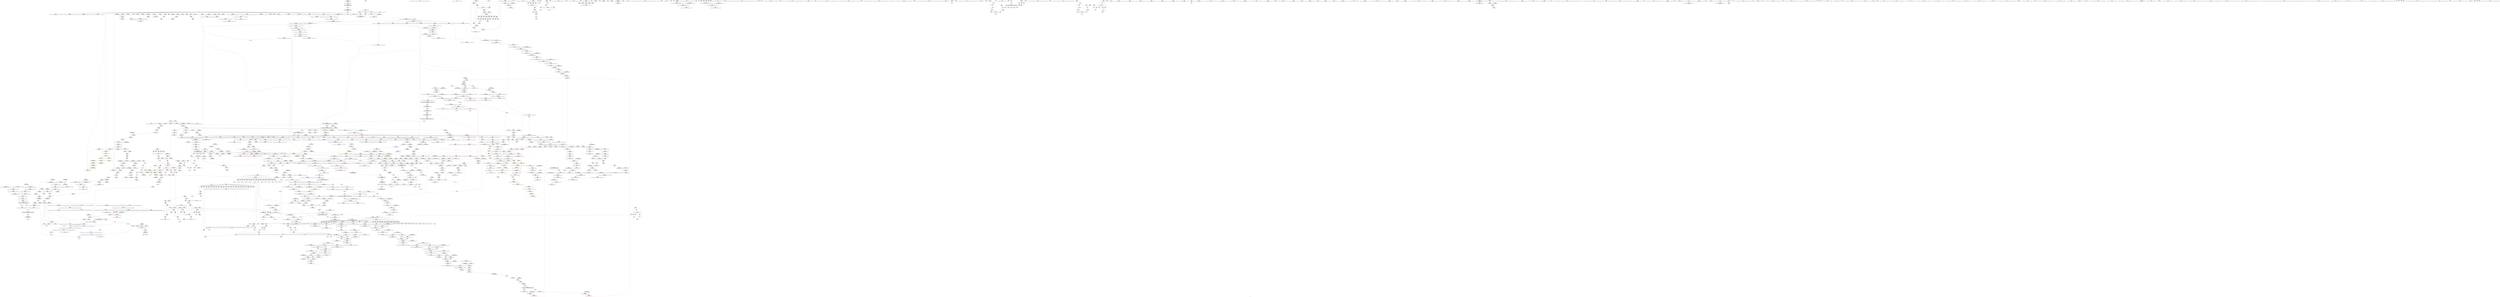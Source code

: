 digraph "SVFG" {
	label="SVFG";

	Node0x55b288c39880 [shape=record,color=grey,label="{NodeID: 0\nNullPtr|{|<s34>133}}"];
	Node0x55b288c39880 -> Node0x55b288fd8f60[style=solid];
	Node0x55b288c39880 -> Node0x55b288fd9060[style=solid];
	Node0x55b288c39880 -> Node0x55b288fd9130[style=solid];
	Node0x55b288c39880 -> Node0x55b288fd9200[style=solid];
	Node0x55b288c39880 -> Node0x55b288fd92d0[style=solid];
	Node0x55b288c39880 -> Node0x55b288fd93a0[style=solid];
	Node0x55b288c39880 -> Node0x55b288fd9470[style=solid];
	Node0x55b288c39880 -> Node0x55b288fd9540[style=solid];
	Node0x55b288c39880 -> Node0x55b288fd9610[style=solid];
	Node0x55b288c39880 -> Node0x55b288fd96e0[style=solid];
	Node0x55b288c39880 -> Node0x55b288fd97b0[style=solid];
	Node0x55b288c39880 -> Node0x55b288fd9880[style=solid];
	Node0x55b288c39880 -> Node0x55b288fd9950[style=solid];
	Node0x55b288c39880 -> Node0x55b288fd9a20[style=solid];
	Node0x55b288c39880 -> Node0x55b288fd9af0[style=solid];
	Node0x55b288c39880 -> Node0x55b288fd9bc0[style=solid];
	Node0x55b288c39880 -> Node0x55b288fd9c90[style=solid];
	Node0x55b288c39880 -> Node0x55b288fd9d60[style=solid];
	Node0x55b288c39880 -> Node0x55b288fd9e30[style=solid];
	Node0x55b288c39880 -> Node0x55b288fd9f00[style=solid];
	Node0x55b288c39880 -> Node0x55b288fd9fd0[style=solid];
	Node0x55b288c39880 -> Node0x55b288fda0a0[style=solid];
	Node0x55b288c39880 -> Node0x55b288fda170[style=solid];
	Node0x55b288c39880 -> Node0x55b288fda240[style=solid];
	Node0x55b288c39880 -> Node0x55b288fda310[style=solid];
	Node0x55b288c39880 -> Node0x55b288fda3e0[style=solid];
	Node0x55b288c39880 -> Node0x55b2890078e0[style=solid];
	Node0x55b288c39880 -> Node0x55b28900d4e0[style=solid];
	Node0x55b288c39880 -> Node0x55b28900d5b0[style=solid];
	Node0x55b288c39880 -> Node0x55b28900d680[style=solid];
	Node0x55b288c39880 -> Node0x55b28900fff0[style=solid];
	Node0x55b288c39880 -> Node0x55b28903b830[style=solid];
	Node0x55b288c39880 -> Node0x55b289040c30[style=solid];
	Node0x55b288c39880 -> Node0x55b289045a30[style=solid];
	Node0x55b288c39880:s34 -> Node0x55b289142940[style=solid,color=red];
	Node0x55b28903f8b0 [shape=record,color=grey,label="{NodeID: 1882\n290 = Binary(289, 199, )\n}"];
	Node0x55b28903f8b0 -> Node0x55b289008880[style=solid];
	Node0x55b288fdac00 [shape=record,color=red,label="{NodeID: 775\n519\<--502\n\<--__a.addr\n_ZSt4swapIiENSt9enable_ifIXsr6__and_ISt6__not_ISt15__is_tuple_likeIT_EESt21is_move_constructibleIS3_ESt18is_move_assignableIS3_EEE5valueEvE4typeERS3_SC_\n}"];
	Node0x55b288fdac00 -> Node0x55b28900a4f0[style=solid];
	Node0x55b2890cac50 [shape=record,color=yellow,style=double,label="{NodeID: 2657\n400V_2 = CSCHI(MR_400V_1)\npts\{20200000 \}\nCS[]}"];
	Node0x55b2890cac50 -> Node0x55b289005260[style=dashed];
	Node0x55b288fd1260 [shape=record,color=black,label="{NodeID: 443\n1300\<--1317\n_ZNKSt6vectorIiSaIiEE3endEv_ret\<--\n_ZNKSt6vectorIiSaIiEE3endEv\n|{<s0>18}}"];
	Node0x55b288fd1260:s0 -> Node0x55b289134330[style=solid,color=blue];
	Node0x55b289010e90 [shape=record,color=blue,label="{NodeID: 1218\n1649\<--1645\n__n.addr\<--__n\n_ZNKSt6vectorIiSaIiEE12_M_check_lenEmPKc\n|{|<s2>118}}"];
	Node0x55b289010e90 -> Node0x55b2890029c0[style=dashed];
	Node0x55b289010e90 -> Node0x55b289002dd0[style=dashed];
	Node0x55b289010e90:s2 -> Node0x55b2890af350[style=dashed,color=red];
	Node0x55b288fc4cd0 [shape=record,color=green,label="{NodeID: 111\n537\<--538\na.addr\<--a.addr_field_insensitive\n_Z2gobiii\n}"];
	Node0x55b288fc4cd0 -> Node0x55b288fdb830[style=solid];
	Node0x55b288fc4cd0 -> Node0x55b288fdb900[style=solid];
	Node0x55b288fc4cd0 -> Node0x55b288fdb9d0[style=solid];
	Node0x55b288fc4cd0 -> Node0x55b288fdbaa0[style=solid];
	Node0x55b288fc4cd0 -> Node0x55b28900a760[style=solid];
	Node0x55b289096cc0 [shape=record,color=black,label="{NodeID: 1993\nMR_4V_2 = PHI(MR_4V_3, MR_4V_1, )\npts\{210000 240000 \}\n|{<s0>53|<s1>55}}"];
	Node0x55b289096cc0:s0 -> Node0x55b28909c250[style=dashed,color=blue];
	Node0x55b289096cc0:s1 -> Node0x55b28908eea0[style=dashed,color=blue];
	Node0x55b288fe0630 [shape=record,color=red,label="{NodeID: 886\n1324\<--1321\nthis1\<--this.addr\n_ZNK9__gnu_cxx17__normal_iteratorIPKiSt6vectorIiSaIiEEE4baseEv\n}"];
	Node0x55b288fe0630 -> Node0x55b288fe9a60[style=solid];
	Node0x55b28913aa40 [shape=record,color=black,label="{NodeID: 2768\n1165 = PHI(1116, 1533, 1566, )\n2nd arg _ZNSt12_Vector_baseIiSaIiEE13_M_deallocateEPim }"];
	Node0x55b28913aa40 -> Node0x55b28900e380[style=solid];
	Node0x55b288fe7130 [shape=record,color=purple,label="{NodeID: 554\n906\<--55\n\<--.str.15\nmain\n}"];
	Node0x55b288fc9620 [shape=record,color=green,label="{NodeID: 222\n1401\<--1402\n_ZN9__gnu_cxx13new_allocatorIiE9constructIiJRKiEEEvPT_DpOT0_\<--_ZN9__gnu_cxx13new_allocatorIiE9constructIiJRKiEEEvPT_DpOT0__field_insensitive\n}"];
	Node0x55b2890059b0 [shape=record,color=red,label="{NodeID: 997\n2139\<--2138\n\<--coerce.dive4\n_ZSt4copyISt13move_iteratorIPiES1_ET0_T_S4_S3_\n|{<s0>150}}"];
	Node0x55b2890059b0:s0 -> Node0x55b28913ace0[style=solid,color=red];
	Node0x55b289147020 [shape=record,color=black,label="{NodeID: 2879\n103 = PHI(19, 22, )\n0th arg _ZNSt6vectorIiSaIiEEC2Ev }"];
	Node0x55b289147020 -> Node0x55b2890079e0[style=solid];
	Node0x55b288fecbf0 [shape=record,color=purple,label="{NodeID: 665\n2063\<--2045\ncoerce.dive4\<--agg.tmp2\n_ZSt18uninitialized_copyISt13move_iteratorIPiES1_ET0_T_S4_S3_\n}"];
	Node0x55b288fecbf0 -> Node0x55b2890054d0[style=solid];
	Node0x55b288fd7b60 [shape=record,color=green,label="{NodeID: 333\n2161\<--2162\n_ZSt12__niter_baseIPiET_S1_\<--_ZSt12__niter_baseIPiET_S1__field_insensitive\n}"];
	Node0x55b2890ac990 [shape=record,color=yellow,style=double,label="{NodeID: 2215\n62V_1 = ENCHI(MR_62V_0)\npts\{1968 \}\nFun[_ZSt18uninitialized_copyISt13move_iteratorIPiES1_ET0_T_S4_S3_]|{<s0>143}}"];
	Node0x55b2890ac990:s0 -> Node0x55b2890a83d0[style=dashed,color=red];
	Node0x55b28900b530 [shape=record,color=blue,label="{NodeID: 1108\n553\<--649\nnext_team\<--frombool29\n_Z2gobiii\n}"];
	Node0x55b28900b530 -> Node0x55b288fdca10[style=dashed];
	Node0x55b28900b530 -> Node0x55b28900b120[style=dashed];
	Node0x55b28900b530 -> Node0x55b289099a50[style=dashed];
	Node0x55b288c73700 [shape=record,color=green,label="{NodeID: 1\n7\<--1\n__dso_handle\<--dummyObj\nGlob }"];
	Node0x55b28903fa30 [shape=record,color=grey,label="{NodeID: 1883\n193 = Binary(192, 194, )\n}"];
	Node0x55b28903fa30 -> Node0x55b289007ec0[style=solid];
	Node0x55b288fdacd0 [shape=record,color=red,label="{NodeID: 776\n516\<--504\n\<--__b.addr\n_ZSt4swapIiENSt9enable_ifIXsr6__and_ISt6__not_ISt15__is_tuple_likeIT_EESt21is_move_constructibleIS3_ESt18is_move_assignableIS3_EEE5valueEvE4typeERS3_SC_\n|{<s0>21}}"];
	Node0x55b288fdacd0:s0 -> Node0x55b289141020[style=solid,color=red];
	Node0x55b2890cadb0 [shape=record,color=yellow,style=double,label="{NodeID: 2658\n62V_2 = CSCHI(MR_62V_1)\npts\{1968 \}\nCS[]|{<s0>139}}"];
	Node0x55b2890cadb0:s0 -> Node0x55b2890caaf0[style=dashed,color=blue];
	Node0x55b288fd1330 [shape=record,color=black,label="{NodeID: 444\n1319\<--1325\n_ZNK9__gnu_cxx17__normal_iteratorIPKiSt6vectorIiSaIiEEE4baseEv_ret\<--_M_current\n_ZNK9__gnu_cxx17__normal_iteratorIPKiSt6vectorIiSaIiEEE4baseEv\n|{<s0>79|<s1>80}}"];
	Node0x55b288fd1330:s0 -> Node0x55b289136f00[style=solid,color=blue];
	Node0x55b288fd1330:s1 -> Node0x55b289137070[style=solid,color=blue];
	Node0x55b289010f60 [shape=record,color=blue,label="{NodeID: 1219\n1651\<--1646\n__s.addr\<--__s\n_ZNKSt6vectorIiSaIiEE12_M_check_lenEmPKc\n}"];
	Node0x55b289010f60 -> Node0x55b289002a90[style=dashed];
	Node0x55b288fc4da0 [shape=record,color=green,label="{NodeID: 112\n539\<--540\nb.addr\<--b.addr_field_insensitive\n_Z2gobiii\n}"];
	Node0x55b288fc4da0 -> Node0x55b288fdbb70[style=solid];
	Node0x55b288fc4da0 -> Node0x55b288fdbc40[style=solid];
	Node0x55b288fc4da0 -> Node0x55b288fdbd10[style=solid];
	Node0x55b288fc4da0 -> Node0x55b288fdbde0[style=solid];
	Node0x55b288fc4da0 -> Node0x55b28900a830[style=solid];
	Node0x55b2890971f0 [shape=record,color=black,label="{NodeID: 1994\nMR_6V_3 = PHI(MR_6V_4, MR_6V_2, )\npts\{210001 240001 \}\n|{<s0>53|<s1>55}}"];
	Node0x55b2890971f0:s0 -> Node0x55b28909c780[style=dashed,color=blue];
	Node0x55b2890971f0:s1 -> Node0x55b28908f3d0[style=dashed,color=blue];
	Node0x55b288fe0700 [shape=record,color=red,label="{NodeID: 887\n1336\<--1330\nthis1\<--this.addr\n_ZN9__gnu_cxx17__normal_iteratorIPKiSt6vectorIiSaIiEEEC2ERKS2_\n}"];
	Node0x55b288fe0700 -> Node0x55b288fe9b30[style=solid];
	Node0x55b28913abd0 [shape=record,color=black,label="{NodeID: 2769\n1060 = PHI(1054, )\n0th arg _ZN9__gnu_cxx13new_allocatorIiEC2Ev }"];
	Node0x55b28913abd0 -> Node0x55b28900d820[style=solid];
	Node0x55b288fe7200 [shape=record,color=purple,label="{NodeID: 555\n916\<--57\n\<--.str.16\nmain\n}"];
	Node0x55b288fc9720 [shape=record,color=green,label="{NodeID: 223\n1408\<--1409\n__position\<--__position_field_insensitive\n_ZNSt6vectorIiSaIiEE17_M_realloc_insertIJRKiEEEvN9__gnu_cxx17__normal_iteratorIPiS1_EEDpOT_\n|{|<s1>90|<s2>94|<s3>97}}"];
	Node0x55b288fc9720 -> Node0x55b288fe9f40[style=solid];
	Node0x55b288fc9720:s1 -> Node0x55b28913a0f0[style=solid,color=red];
	Node0x55b288fc9720:s2 -> Node0x55b28913a370[style=solid,color=red];
	Node0x55b288fc9720:s3 -> Node0x55b28913a370[style=solid,color=red];
	Node0x55b289005a80 [shape=record,color=red,label="{NodeID: 998\n2159\<--2150\n\<--__first.addr\n_ZSt14__copy_move_a2ILb1EPiS0_ET1_T0_S2_S1_\n|{<s0>152}}"];
	Node0x55b289005a80:s0 -> Node0x55b289140b80[style=solid,color=red];
	Node0x55b2891471d0 [shape=record,color=black,label="{NodeID: 2880\n1095 = PHI(145, 155, )\n0th arg _ZNSt12_Vector_baseIiSaIiEED2Ev }"];
	Node0x55b2891471d0 -> Node0x55b28900dc30[style=solid];
	Node0x55b288feccc0 [shape=record,color=purple,label="{NodeID: 666\n2314\<--2054\noffset_0\<--\n}"];
	Node0x55b288feccc0 -> Node0x55b2890133f0[style=solid];
	Node0x55b288fd7c60 [shape=record,color=green,label="{NodeID: 334\n2168\<--2169\n_ZSt13__copy_move_aILb1EPiS0_ET1_T0_S2_S1_\<--_ZSt13__copy_move_aILb1EPiS0_ET1_T0_S2_S1__field_insensitive\n}"];
	Node0x55b28900b600 [shape=record,color=blue,label="{NodeID: 1109\n533\<--419\nretval\<--\n_Z2gobiii\n}"];
	Node0x55b28900b600 -> Node0x55b289097c50[style=dashed];
	Node0x55b288c820a0 [shape=record,color=green,label="{NodeID: 2\n9\<--1\n\<--dummyObj\nCan only get source location for instruction, argument, global var or function.|{<s0>27|<s1>27|<s2>27}}"];
	Node0x55b288c820a0:s0 -> Node0x55b289144510[style=solid,color=red];
	Node0x55b288c820a0:s1 -> Node0x55b289144690[style=solid,color=red];
	Node0x55b288c820a0:s2 -> Node0x55b289144810[style=solid,color=red];
	Node0x55b28903fbb0 [shape=record,color=grey,label="{NodeID: 1884\n284 = Binary(282, 283, )\n}"];
	Node0x55b28903fbb0 -> Node0x55b2890087b0[style=solid];
	Node0x55b288fdada0 [shape=record,color=red,label="{NodeID: 777\n523\<--504\n\<--__b.addr\n_ZSt4swapIiENSt9enable_ifIXsr6__and_ISt6__not_ISt15__is_tuple_likeIT_EESt21is_move_constructibleIS3_ESt18is_move_assignableIS3_EEE5valueEvE4typeERS3_SC_\n}"];
	Node0x55b288fdada0 -> Node0x55b28900a5c0[style=solid];
	Node0x55b2890caf10 [shape=record,color=yellow,style=double,label="{NodeID: 2659\n62V_2 = CSCHI(MR_62V_1)\npts\{1968 \}\nCS[]|{<s0>143}}"];
	Node0x55b2890caf10:s0 -> Node0x55b2890cadb0[style=dashed,color=blue];
	Node0x55b288fd1400 [shape=record,color=black,label="{NodeID: 445\n1342\<--1347\n_ZSt4moveIRiEONSt16remove_referenceIT_E4typeEOS2__ret\<--\n_ZSt4moveIRiEONSt16remove_referenceIT_E4typeEOS2_\n|{<s0>20|<s1>21|<s2>22}}"];
	Node0x55b288fd1400:s0 -> Node0x55b2891345b0[style=solid,color=blue];
	Node0x55b288fd1400:s1 -> Node0x55b2891346f0[style=solid,color=blue];
	Node0x55b288fd1400:s2 -> Node0x55b289134830[style=solid,color=blue];
	Node0x55b289011030 [shape=record,color=blue,label="{NodeID: 1220\n1655\<--1677\nref.tmp\<--call4\n_ZNKSt6vectorIiSaIiEE12_M_check_lenEmPKc\n|{|<s1>118}}"];
	Node0x55b289011030 -> Node0x55b289002dd0[style=dashed];
	Node0x55b289011030:s1 -> Node0x55b2890af460[style=dashed,color=red];
	Node0x55b288fc4e70 [shape=record,color=green,label="{NodeID: 113\n541\<--542\ni.addr\<--i.addr_field_insensitive\n_Z2gobiii\n}"];
	Node0x55b288fc4e70 -> Node0x55b288fdbeb0[style=solid];
	Node0x55b288fc4e70 -> Node0x55b288fdbf80[style=solid];
	Node0x55b288fc4e70 -> Node0x55b288fdc050[style=solid];
	Node0x55b288fc4e70 -> Node0x55b28900a900[style=solid];
	Node0x55b289097720 [shape=record,color=black,label="{NodeID: 1995\nMR_8V_2 = PHI(MR_8V_3, MR_8V_1, )\npts\{210002 240002 \}\n|{<s0>53|<s1>55}}"];
	Node0x55b289097720:s0 -> Node0x55b28909ccb0[style=dashed,color=blue];
	Node0x55b289097720:s1 -> Node0x55b28908f900[style=dashed,color=blue];
	Node0x55b288fe07d0 [shape=record,color=red,label="{NodeID: 888\n1338\<--1332\n\<--__i.addr\n_ZN9__gnu_cxx17__normal_iteratorIPKiSt6vectorIiSaIiEEEC2ERKS2_\n}"];
	Node0x55b288fe07d0 -> Node0x55b288fe08a0[style=solid];
	Node0x55b28913ace0 [shape=record,color=black,label="{NodeID: 2770\n2172 = PHI(2131, 2139, )\n0th arg _ZSt12__miter_baseIPiEDTcl12__miter_basecldtfp_4baseEEESt13move_iteratorIT_E }"];
	Node0x55b28913ace0 -> Node0x55b289014020[style=solid];
	Node0x55b288fe72d0 [shape=record,color=purple,label="{NodeID: 556\n913\<--59\n\<--.str.17\nmain\n}"];
	Node0x55b288fe72d0 -> Node0x55b28903c370[style=solid];
	Node0x55b288fc97f0 [shape=record,color=green,label="{NodeID: 224\n1410\<--1411\nthis.addr\<--this.addr_field_insensitive\n_ZNSt6vectorIiSaIiEE17_M_realloc_insertIJRKiEEEvN9__gnu_cxx17__normal_iteratorIPiS1_EEDpOT_\n}"];
	Node0x55b288fc97f0 -> Node0x55b288fe0ff0[style=solid];
	Node0x55b288fc97f0 -> Node0x55b28900fa40[style=solid];
	Node0x55b289005b50 [shape=record,color=red,label="{NodeID: 999\n2163\<--2152\n\<--__last.addr\n_ZSt14__copy_move_a2ILb1EPiS0_ET1_T0_S2_S1_\n|{<s0>153}}"];
	Node0x55b289005b50:s0 -> Node0x55b289140b80[style=solid,color=red];
	Node0x55b289147350 [shape=record,color=black,label="{NodeID: 2881\n1020 = PHI(114, 158, 1134, 1377, 1592, )\n0th arg __clang_call_terminate }"];
	Node0x55b288fecd90 [shape=record,color=purple,label="{NodeID: 667\n2315\<--2055\noffset_0\<--\n}"];
	Node0x55b288fecd90 -> Node0x55b289006d30[style=solid];
	Node0x55b288fd7d60 [shape=record,color=green,label="{NodeID: 335\n2173\<--2174\n__it\<--__it_field_insensitive\n_ZSt12__miter_baseIPiEDTcl12__miter_basecldtfp_4baseEEESt13move_iteratorIT_E\n|{|<s1>156}}"];
	Node0x55b288fd7d60 -> Node0x55b288fedd00[style=solid];
	Node0x55b288fd7d60:s1 -> Node0x55b28913b270[style=solid,color=red];
	Node0x55b28900b6d0 [shape=record,color=blue,label="{NodeID: 1110\n547\<--664\nj\<--inc\n_Z2gobiii\n}"];
	Node0x55b28900b6d0 -> Node0x55b288fdc530[style=dashed];
	Node0x55b28900b6d0 -> Node0x55b288fdc600[style=dashed];
	Node0x55b28900b6d0 -> Node0x55b28900b6d0[style=dashed];
	Node0x55b28900b6d0 -> Node0x55b289098b50[style=dashed];
	Node0x55b288d9d5f0 [shape=record,color=green,label="{NodeID: 3\n25\<--1\n_ZSt3cin\<--dummyObj\nGlob }"];
	Node0x55b28903fd30 [shape=record,color=grey,label="{NodeID: 1885\n187 = cmp(186, 188, )\n}"];
	Node0x55b288fdae70 [shape=record,color=red,label="{NodeID: 778\n514\<--511\n\<--call\n_ZSt4swapIiENSt9enable_ifIXsr6__and_ISt6__not_ISt15__is_tuple_likeIT_EESt21is_move_constructibleIS3_ESt18is_move_assignableIS3_EEE5valueEvE4typeERS3_SC_\n}"];
	Node0x55b288fdae70 -> Node0x55b28900a420[style=solid];
	Node0x55b2890cb070 [shape=record,color=yellow,style=double,label="{NodeID: 2660\n62V_2 = CSCHI(MR_62V_1)\npts\{1968 \}\nCS[]|{<s0>146}}"];
	Node0x55b2890cb070:s0 -> Node0x55b2890caf10[style=dashed,color=blue];
	Node0x55b288fd14d0 [shape=record,color=black,label="{NodeID: 446\n1363\<--1361\n\<--this1\n_ZNSt6vectorIiSaIiEE15_M_erase_at_endEPi\n}"];
	Node0x55b288fd14d0 -> Node0x55b288fe9c00[style=solid];
	Node0x55b288fd14d0 -> Node0x55b288fe9cd0[style=solid];
	Node0x55b289011100 [shape=record,color=blue,label="{NodeID: 1221\n1653\<--1683\n__len\<--add\n_ZNKSt6vectorIiSaIiEE12_M_check_lenEmPKc\n}"];
	Node0x55b289011100 -> Node0x55b289002b60[style=dashed];
	Node0x55b289011100 -> Node0x55b289002c30[style=dashed];
	Node0x55b289011100 -> Node0x55b289002d00[style=dashed];
	Node0x55b288fc9cc0 [shape=record,color=green,label="{NodeID: 114\n543\<--544\ndice\<--dice_field_insensitive\n_Z2gobiii\n}"];
	Node0x55b288fc9cc0 -> Node0x55b288fdc120[style=solid];
	Node0x55b288fc9cc0 -> Node0x55b288fdc1f0[style=solid];
	Node0x55b288fc9cc0 -> Node0x55b288fdc2c0[style=solid];
	Node0x55b288fc9cc0 -> Node0x55b28900ab70[style=solid];
	Node0x55b289097c50 [shape=record,color=black,label="{NodeID: 1996\nMR_89V_4 = PHI(MR_89V_6, MR_89V_3, MR_89V_5, MR_89V_2, )\npts\{534 \}\n}"];
	Node0x55b289097c50 -> Node0x55b288fdb0e0[style=dashed];
	Node0x55b288fe08a0 [shape=record,color=red,label="{NodeID: 889\n1339\<--1338\n\<--\n_ZN9__gnu_cxx17__normal_iteratorIPKiSt6vectorIiSaIiEEEC2ERKS2_\n}"];
	Node0x55b288fe08a0 -> Node0x55b28900f2f0[style=solid];
	Node0x55b28913ae30 [shape=record,color=black,label="{NodeID: 2771\n1839 = PHI(1660, 1660, 1660, 1660, )\n0th arg _ZNKSt6vectorIiSaIiEE4sizeEv }"];
	Node0x55b28913ae30 -> Node0x55b289011e00[style=solid];
	Node0x55b288fe73a0 [shape=record,color=purple,label="{NodeID: 557\n914\<--61\n\<--.str.18\nmain\n}"];
	Node0x55b288fe73a0 -> Node0x55b28903c370[style=solid];
	Node0x55b288fc98c0 [shape=record,color=green,label="{NodeID: 225\n1412\<--1413\n__args.addr\<--__args.addr_field_insensitive\n_ZNSt6vectorIiSaIiEE17_M_realloc_insertIJRKiEEEvN9__gnu_cxx17__normal_iteratorIPiS1_EEDpOT_\n}"];
	Node0x55b288fc98c0 -> Node0x55b288fe10c0[style=solid];
	Node0x55b288fc98c0 -> Node0x55b28900fb10[style=solid];
	Node0x55b289005c20 [shape=record,color=red,label="{NodeID: 1000\n2165\<--2154\n\<--__result.addr\n_ZSt14__copy_move_a2ILb1EPiS0_ET1_T0_S2_S1_\n|{<s0>154}}"];
	Node0x55b289005c20:s0 -> Node0x55b289140b80[style=solid,color=red];
	Node0x55b289147740 [shape=record,color=black,label="{NodeID: 2882\n1153 = PHI(1146, )\n0th arg _ZNSt12_Destroy_auxILb1EE9__destroyIPiEEvT_S3_ }"];
	Node0x55b289147740 -> Node0x55b28900e040[style=solid];
	Node0x55b288fece60 [shape=record,color=purple,label="{NodeID: 668\n2317\<--2057\noffset_0\<--\n}"];
	Node0x55b288fece60 -> Node0x55b2890134c0[style=solid];
	Node0x55b288fd7e30 [shape=record,color=green,label="{NodeID: 336\n2178\<--2179\n_ZNKSt13move_iteratorIPiE4baseEv\<--_ZNKSt13move_iteratorIPiE4baseEv_field_insensitive\n}"];
	Node0x55b28900b7a0 [shape=record,color=blue,label="{NodeID: 1111\n533\<--454\nretval\<--\n_Z2gobiii\n}"];
	Node0x55b28900b7a0 -> Node0x55b289097c50[style=dashed];
	Node0x55b288c418c0 [shape=record,color=green,label="{NodeID: 4\n26\<--1\n.str\<--dummyObj\nGlob }"];
	Node0x55b28903feb0 [shape=record,color=grey,label="{NodeID: 1886\n971 = cmp(966, 970, )\n}"];
	Node0x55b288fdaf40 [shape=record,color=red,label="{NodeID: 779\n518\<--517\n\<--call1\n_ZSt4swapIiENSt9enable_ifIXsr6__and_ISt6__not_ISt15__is_tuple_likeIT_EESt21is_move_constructibleIS3_ESt18is_move_assignableIS3_EEE5valueEvE4typeERS3_SC_\n}"];
	Node0x55b288fdaf40 -> Node0x55b28900a4f0[style=solid];
	Node0x55b2890cb1d0 [shape=record,color=yellow,style=double,label="{NodeID: 2661\n62V_2 = CSCHI(MR_62V_1)\npts\{1968 \}\nCS[]|{<s0>151}}"];
	Node0x55b2890cb1d0:s0 -> Node0x55b2890cb070[style=dashed,color=blue];
	Node0x55b288fd15a0 [shape=record,color=black,label="{NodeID: 447\n1367\<--1361\n\<--this1\n_ZNSt6vectorIiSaIiEE15_M_erase_at_endEPi\n|{<s0>83}}"];
	Node0x55b288fd15a0:s0 -> Node0x55b289145d00[style=solid,color=red];
	Node0x55b2890111d0 [shape=record,color=blue,label="{NodeID: 1222\n1702\<--1700\n__lhs.addr\<--__lhs\n_ZN9__gnu_cxxmiIPiSt6vectorIiSaIiEEEENS_17__normal_iteratorIT_T0_E15difference_typeERKS8_SB_\n}"];
	Node0x55b2890111d0 -> Node0x55b289002ea0[style=dashed];
	Node0x55b288fc9d50 [shape=record,color=green,label="{NodeID: 115\n545\<--546\nnexts\<--nexts_field_insensitive\n_Z2gobiii\n}"];
	Node0x55b288fc9d50 -> Node0x55b288fdc390[style=solid];
	Node0x55b288fc9d50 -> Node0x55b288fdc460[style=solid];
	Node0x55b288fc9d50 -> Node0x55b28900ac40[style=solid];
	Node0x55b289098150 [shape=record,color=black,label="{NodeID: 1997\nMR_99V_2 = PHI(MR_99V_3, MR_99V_1, MR_99V_3, MR_99V_1, )\npts\{544 \}\n}"];
	Node0x55b288fe0970 [shape=record,color=red,label="{NodeID: 890\n1347\<--1344\n\<--__t.addr\n_ZSt4moveIRiEONSt16remove_referenceIT_E4typeEOS2_\n}"];
	Node0x55b288fe0970 -> Node0x55b288fd1400[style=solid];
	Node0x55b28913b120 [shape=record,color=black,label="{NodeID: 2772\n1189 = PHI(1121, 1131, )\n0th arg _ZNSt12_Vector_baseIiSaIiEE12_Vector_implD2Ev }"];
	Node0x55b28913b120 -> Node0x55b28900e450[style=solid];
	Node0x55b288fe7470 [shape=record,color=purple,label="{NodeID: 558\n1433\<--63\n\<--.str.19\n_ZNSt6vectorIiSaIiEE17_M_realloc_insertIJRKiEEEvN9__gnu_cxx17__normal_iteratorIPiS1_EEDpOT_\n|{<s0>88}}"];
	Node0x55b288fe7470:s0 -> Node0x55b28913b7c0[style=solid,color=red];
	Node0x55b288fc9990 [shape=record,color=green,label="{NodeID: 226\n1414\<--1415\n__len\<--__len_field_insensitive\n_ZNSt6vectorIiSaIiEE17_M_realloc_insertIJRKiEEEvN9__gnu_cxx17__normal_iteratorIPiS1_EEDpOT_\n}"];
	Node0x55b288fc9990 -> Node0x55b288fe1190[style=solid];
	Node0x55b288fc9990 -> Node0x55b288fe1260[style=solid];
	Node0x55b288fc9990 -> Node0x55b288fe1330[style=solid];
	Node0x55b288fc9990 -> Node0x55b28900fbe0[style=solid];
	Node0x55b289005cf0 [shape=record,color=red,label="{NodeID: 1001\n2200\<--2188\n\<--__first.addr\n_ZSt13__copy_move_aILb1EPiS0_ET1_T0_S2_S1_\n|{<s0>158}}"];
	Node0x55b289005cf0:s0 -> Node0x55b2891438d0[style=solid,color=red];
	Node0x55b289147850 [shape=record,color=black,label="{NodeID: 2883\n1154 = PHI(1147, )\n1st arg _ZNSt12_Destroy_auxILb1EE9__destroyIPiEEvT_S3_ }"];
	Node0x55b289147850 -> Node0x55b28900e110[style=solid];
	Node0x55b288fecf30 [shape=record,color=purple,label="{NodeID: 669\n2318\<--2058\noffset_0\<--\n}"];
	Node0x55b288fecf30 -> Node0x55b289006e00[style=solid];
	Node0x55b288fd7f30 [shape=record,color=green,label="{NodeID: 337\n2181\<--2182\n_ZSt12__miter_baseIPiET_S1_\<--_ZSt12__miter_baseIPiET_S1__field_insensitive\n}"];
	Node0x55b28900b870 [shape=record,color=blue,label="{NodeID: 1112\n679\<--203\nretval\<--\n_Z7readyutv\n}"];
	Node0x55b28900b870 -> Node0x55b2890953c0[style=dashed];
	Node0x55b288da07c0 [shape=record,color=green,label="{NodeID: 5\n28\<--1\n.str.3\<--dummyObj\nGlob }"];
	Node0x55b289040030 [shape=record,color=grey,label="{NodeID: 1887\n593 = cmp(592, 203, )\n}"];
	Node0x55b288fdb010 [shape=record,color=red,label="{NodeID: 780\n522\<--521\n\<--call2\n_ZSt4swapIiENSt9enable_ifIXsr6__and_ISt6__not_ISt15__is_tuple_likeIT_EESt21is_move_constructibleIS3_ESt18is_move_assignableIS3_EEE5valueEvE4typeERS3_SC_\n}"];
	Node0x55b288fdb010 -> Node0x55b28900a5c0[style=solid];
	Node0x55b2890cb330 [shape=record,color=yellow,style=double,label="{NodeID: 2662\n62V_2 = CSCHI(MR_62V_1)\npts\{1968 \}\nCS[]|{<s0>155}}"];
	Node0x55b2890cb330:s0 -> Node0x55b2890cb1d0[style=dashed,color=blue];
	Node0x55b288fd1670 [shape=record,color=black,label="{NodeID: 448\n1371\<--1361\n\<--this1\n_ZNSt6vectorIiSaIiEE15_M_erase_at_endEPi\n}"];
	Node0x55b288fd1670 -> Node0x55b288fe9da0[style=solid];
	Node0x55b288fd1670 -> Node0x55b288fe9e70[style=solid];
	Node0x55b2890112a0 [shape=record,color=blue,label="{NodeID: 1223\n1704\<--1701\n__rhs.addr\<--__rhs\n_ZN9__gnu_cxxmiIPiSt6vectorIiSaIiEEEENS_17__normal_iteratorIT_T0_E15difference_typeERKS8_SB_\n}"];
	Node0x55b2890112a0 -> Node0x55b289002f70[style=dashed];
	Node0x55b288fc9e20 [shape=record,color=green,label="{NodeID: 116\n547\<--548\nj\<--j_field_insensitive\n_Z2gobiii\n}"];
	Node0x55b288fc9e20 -> Node0x55b288fdc530[style=solid];
	Node0x55b288fc9e20 -> Node0x55b288fdc600[style=solid];
	Node0x55b288fc9e20 -> Node0x55b28900ad10[style=solid];
	Node0x55b288fc9e20 -> Node0x55b28900b6d0[style=solid];
	Node0x55b289098650 [shape=record,color=black,label="{NodeID: 1998\nMR_101V_2 = PHI(MR_101V_3, MR_101V_1, MR_101V_3, MR_101V_1, )\npts\{546 \}\n}"];
	Node0x55b288fe0a40 [shape=record,color=red,label="{NodeID: 891\n1361\<--1355\nthis1\<--this.addr\n_ZNSt6vectorIiSaIiEE15_M_erase_at_endEPi\n}"];
	Node0x55b288fe0a40 -> Node0x55b288fd14d0[style=solid];
	Node0x55b288fe0a40 -> Node0x55b288fd15a0[style=solid];
	Node0x55b288fe0a40 -> Node0x55b288fd1670[style=solid];
	Node0x55b28913b270 [shape=record,color=black,label="{NodeID: 2773\n2266 = PHI(2173, )\n0th arg _ZNKSt13move_iteratorIPiE4baseEv }"];
	Node0x55b28913b270 -> Node0x55b2890149e0[style=solid];
	Node0x55b288fe7540 [shape=record,color=purple,label="{NodeID: 559\n2305\<--65\nllvm.global_ctors_0\<--llvm.global_ctors\nGlob }"];
	Node0x55b288fe7540 -> Node0x55b2890076e0[style=solid];
	Node0x55b288fc9a60 [shape=record,color=green,label="{NodeID: 227\n1416\<--1417\n__elems_before\<--__elems_before_field_insensitive\n_ZNSt6vectorIiSaIiEE17_M_realloc_insertIJRKiEEEvN9__gnu_cxx17__normal_iteratorIPiS1_EEDpOT_\n}"];
	Node0x55b288fc9a60 -> Node0x55b288fe1400[style=solid];
	Node0x55b288fc9a60 -> Node0x55b288fe14d0[style=solid];
	Node0x55b288fc9a60 -> Node0x55b28900fd80[style=solid];
	Node0x55b289005dc0 [shape=record,color=red,label="{NodeID: 1002\n2201\<--2190\n\<--__last.addr\n_ZSt13__copy_move_aILb1EPiS0_ET1_T0_S2_S1_\n|{<s0>158}}"];
	Node0x55b289005dc0:s0 -> Node0x55b2891439e0[style=solid,color=red];
	Node0x55b288fed000 [shape=record,color=purple,label="{NodeID: 670\n2088\<--2078\ncoerce.dive\<--__first\n_ZNSt20__uninitialized_copyILb1EE13__uninit_copyISt13move_iteratorIPiES3_EET0_T_S6_S5_\n}"];
	Node0x55b288fed000 -> Node0x55b289013590[style=solid];
	Node0x55b288fd8030 [shape=record,color=green,label="{NodeID: 338\n2188\<--2189\n__first.addr\<--__first.addr_field_insensitive\n_ZSt13__copy_move_aILb1EPiS0_ET1_T0_S2_S1_\n}"];
	Node0x55b288fd8030 -> Node0x55b289005cf0[style=solid];
	Node0x55b288fd8030 -> Node0x55b2890140f0[style=solid];
	Node0x55b28900b940 [shape=record,color=blue,label="{NodeID: 1113\n687\<--203\ncleanup.dest.slot\<--\n_Z7readyutv\n}"];
	Node0x55b28900b940 -> Node0x55b289094ec0[style=dashed];
	Node0x55b288c409c0 [shape=record,color=green,label="{NodeID: 6\n30\<--1\n.str.4\<--dummyObj\nGlob }"];
	Node0x55b2890401b0 [shape=record,color=grey,label="{NodeID: 1888\n1959 = cmp(1957, 1958, )\n}"];
	Node0x55b288fdb0e0 [shape=record,color=red,label="{NodeID: 781\n669\<--533\n\<--retval\n_Z2gobiii\n}"];
	Node0x55b288fdb0e0 -> Node0x55b288fcfa00[style=solid];
	Node0x55b2890cb490 [shape=record,color=yellow,style=double,label="{NodeID: 2663\n28V_2 = CSCHI(MR_28V_1)\npts\{210000 210001 210002 240000 240001 240002 \}\nCS[]|{<s0>162}}"];
	Node0x55b2890cb490:s0 -> Node0x55b2890ad610[style=dashed,color=red];
	Node0x55b288fd1740 [shape=record,color=black,label="{NodeID: 449\n1394\<--1393\n\<--\n_ZNSt16allocator_traitsISaIiEE9constructIiJRKiEEEvRS0_PT_DpOT0_\n|{<s0>87}}"];
	Node0x55b288fd1740:s0 -> Node0x55b289146ad0[style=solid,color=red];
	Node0x55b289011370 [shape=record,color=blue,label="{NodeID: 1224\n1723\<--1720\nthis.addr\<--this\n_ZNSt6vectorIiSaIiEE5beginEv\n}"];
	Node0x55b289011370 -> Node0x55b2890031e0[style=dashed];
	Node0x55b288fc9ef0 [shape=record,color=green,label="{NodeID: 117\n549\<--550\na_next\<--a_next_field_insensitive\n_Z2gobiii\n}"];
	Node0x55b288fc9ef0 -> Node0x55b288fdc6d0[style=solid];
	Node0x55b288fc9ef0 -> Node0x55b288fdc7a0[style=solid];
	Node0x55b288fc9ef0 -> Node0x55b28900ade0[style=solid];
	Node0x55b288fc9ef0 -> Node0x55b28900b050[style=solid];
	Node0x55b288fc9ef0 -> Node0x55b28900b460[style=solid];
	Node0x55b289098b50 [shape=record,color=black,label="{NodeID: 1999\nMR_103V_2 = PHI(MR_103V_4, MR_103V_1, MR_103V_4, MR_103V_1, )\npts\{548 \}\n}"];
	Node0x55b288fe0b10 [shape=record,color=red,label="{NodeID: 892\n1362\<--1357\n\<--__pos.addr\n_ZNSt6vectorIiSaIiEE15_M_erase_at_endEPi\n|{<s0>84}}"];
	Node0x55b288fe0b10:s0 -> Node0x55b28913e8d0[style=solid,color=red];
	Node0x55b28913b380 [shape=record,color=black,label="{NodeID: 2774\n1261 = PHI(462, )\n0th arg _ZN9__gnu_cxxeqIPKiSt6vectorIiSaIiEEEEbRKNS_17__normal_iteratorIT_T0_EESB_ }"];
	Node0x55b28913b380 -> Node0x55b28900eba0[style=solid];
	Node0x55b288fe7640 [shape=record,color=purple,label="{NodeID: 560\n2306\<--65\nllvm.global_ctors_1\<--llvm.global_ctors\nGlob }"];
	Node0x55b288fe7640 -> Node0x55b2890077e0[style=solid];
	Node0x55b2890badf0 [shape=record,color=yellow,style=double,label="{NodeID: 2442\nRETMU(33V_2)\npts\{123 \}\nFun[_ZNSt6vectorIiSaIiEED2Ev]}"];
	Node0x55b288fc9b30 [shape=record,color=green,label="{NodeID: 228\n1418\<--1419\nref.tmp\<--ref.tmp_field_insensitive\n_ZNSt6vectorIiSaIiEE17_M_realloc_insertIJRKiEEEvN9__gnu_cxx17__normal_iteratorIPiS1_EEDpOT_\n|{|<s1>90}}"];
	Node0x55b288fc9b30 -> Node0x55b288fea010[style=solid];
	Node0x55b288fc9b30:s1 -> Node0x55b28913a230[style=solid,color=red];
	Node0x55b289005e90 [shape=record,color=red,label="{NodeID: 1003\n2202\<--2192\n\<--__result.addr\n_ZSt13__copy_move_aILb1EPiS0_ET1_T0_S2_S1_\n|{<s0>158}}"];
	Node0x55b289005e90:s0 -> Node0x55b289143af0[style=solid,color=red];
	Node0x55b288fed0d0 [shape=record,color=purple,label="{NodeID: 671\n2090\<--2080\ncoerce.dive1\<--__last\n_ZNSt20__uninitialized_copyILb1EE13__uninit_copyISt13move_iteratorIPiES3_EET0_T_S6_S5_\n}"];
	Node0x55b288fed0d0 -> Node0x55b289013660[style=solid];
	Node0x55b288fd8100 [shape=record,color=green,label="{NodeID: 339\n2190\<--2191\n__last.addr\<--__last.addr_field_insensitive\n_ZSt13__copy_move_aILb1EPiS0_ET1_T0_S2_S1_\n}"];
	Node0x55b288fd8100 -> Node0x55b289005dc0[style=solid];
	Node0x55b288fd8100 -> Node0x55b2890141c0[style=solid];
	Node0x55b28900ba10 [shape=record,color=blue,label="{NodeID: 1114\n683\<--704\nexn.slot\<--\n_Z7readyutv\n}"];
	Node0x55b28900ba10 -> Node0x55b288fdce20[style=dashed];
	Node0x55b288fc1940 [shape=record,color=green,label="{NodeID: 7\n32\<--1\n.str.5\<--dummyObj\nGlob }"];
	Node0x55b289040330 [shape=record,color=grey,label="{NodeID: 1889\n615 = cmp(614, 224, )\n}"];
	Node0x55b288fdb1b0 [shape=record,color=red,label="{NodeID: 782\n580\<--535\n\<--teamA.addr\n_Z2gobiii\n}"];
	Node0x55b288fdb1b0 -> Node0x55b288fcef70[style=solid];
	Node0x55b2890cb620 [shape=record,color=yellow,style=double,label="{NodeID: 2664\n28V_3 = CSCHI(MR_28V_2)\npts\{210000 210001 210002 240000 240001 240002 \}\nCS[]}"];
	Node0x55b288fd1810 [shape=record,color=black,label="{NodeID: 450\n1448\<--1432\n\<--this1\n_ZNSt6vectorIiSaIiEE17_M_realloc_insertIJRKiEEEvN9__gnu_cxx17__normal_iteratorIPiS1_EEDpOT_\n|{<s0>91}}"];
	Node0x55b288fd1810:s0 -> Node0x55b289142e40[style=solid,color=red];
	Node0x55b289011440 [shape=record,color=blue,label="{NodeID: 1225\n1737\<--1735\nthis.addr\<--this\n_ZNSt12_Vector_baseIiSaIiEE11_M_allocateEm\n}"];
	Node0x55b289011440 -> Node0x55b289003380[style=dashed];
	Node0x55b288fc9fc0 [shape=record,color=green,label="{NodeID: 118\n551\<--552\nb_next\<--b_next_field_insensitive\n_Z2gobiii\n}"];
	Node0x55b288fc9fc0 -> Node0x55b288fdc870[style=solid];
	Node0x55b288fc9fc0 -> Node0x55b288fdc940[style=solid];
	Node0x55b288fc9fc0 -> Node0x55b28900aeb0[style=solid];
	Node0x55b288fc9fc0 -> Node0x55b28900af80[style=solid];
	Node0x55b288fc9fc0 -> Node0x55b28900b2c0[style=solid];
	Node0x55b289099050 [shape=record,color=black,label="{NodeID: 2000\nMR_105V_2 = PHI(MR_105V_3, MR_105V_1, MR_105V_6, MR_105V_1, )\npts\{550 \}\n}"];
	Node0x55b288fe0be0 [shape=record,color=red,label="{NodeID: 893\n1370\<--1357\n\<--__pos.addr\n_ZNSt6vectorIiSaIiEE15_M_erase_at_endEPi\n}"];
	Node0x55b288fe0be0 -> Node0x55b28900f630[style=solid];
	Node0x55b28913b490 [shape=record,color=black,label="{NodeID: 2775\n1262 = PHI(464, )\n1st arg _ZN9__gnu_cxxeqIPKiSt6vectorIiSaIiEEEEbRKNS_17__normal_iteratorIT_T0_EESB_ }"];
	Node0x55b28913b490 -> Node0x55b28900ec70[style=solid];
	Node0x55b288fe7740 [shape=record,color=purple,label="{NodeID: 561\n2307\<--65\nllvm.global_ctors_2\<--llvm.global_ctors\nGlob }"];
	Node0x55b288fe7740 -> Node0x55b2890078e0[style=solid];
	Node0x55b2890baf00 [shape=record,color=yellow,style=double,label="{NodeID: 2443\nRETMU(35V_1)\npts\{125 \}\nFun[_ZNSt6vectorIiSaIiEED2Ev]}"];
	Node0x55b288fc9c00 [shape=record,color=green,label="{NodeID: 229\n1420\<--1421\n__new_start\<--__new_start_field_insensitive\n_ZNSt6vectorIiSaIiEE17_M_realloc_insertIJRKiEEEvN9__gnu_cxx17__normal_iteratorIPiS1_EEDpOT_\n}"];
	Node0x55b288fc9c00 -> Node0x55b288fe15a0[style=solid];
	Node0x55b288fc9c00 -> Node0x55b288fe1670[style=solid];
	Node0x55b288fc9c00 -> Node0x55b288fe1740[style=solid];
	Node0x55b288fc9c00 -> Node0x55b288fe1810[style=solid];
	Node0x55b288fc9c00 -> Node0x55b288fe18e0[style=solid];
	Node0x55b288fc9c00 -> Node0x55b288fe19b0[style=solid];
	Node0x55b288fc9c00 -> Node0x55b288fe1a80[style=solid];
	Node0x55b288fc9c00 -> Node0x55b288fe1b50[style=solid];
	Node0x55b288fc9c00 -> Node0x55b28900fe50[style=solid];
	Node0x55b289005f60 [shape=record,color=red,label="{NodeID: 1004\n2212\<--2209\n\<--__it.addr\n_ZSt12__niter_baseIPiET_S1_\n}"];
	Node0x55b289005f60 -> Node0x55b288fe5db0[style=solid];
	Node0x55b288fed1a0 [shape=record,color=purple,label="{NodeID: 672\n2100\<--2084\ncoerce.dive3\<--agg.tmp\n_ZNSt20__uninitialized_copyILb1EE13__uninit_copyISt13move_iteratorIPiES3_EET0_T_S6_S5_\n}"];
	Node0x55b288fed1a0 -> Node0x55b289005670[style=solid];
	Node0x55b288fd81d0 [shape=record,color=green,label="{NodeID: 340\n2192\<--2193\n__result.addr\<--__result.addr_field_insensitive\n_ZSt13__copy_move_aILb1EPiS0_ET1_T0_S2_S1_\n}"];
	Node0x55b288fd81d0 -> Node0x55b289005e90[style=solid];
	Node0x55b288fd81d0 -> Node0x55b289014290[style=solid];
	Node0x55b28900bae0 [shape=record,color=blue,label="{NodeID: 1115\n685\<--706\nehselector.slot\<--\n_Z7readyutv\n}"];
	Node0x55b28900bae0 -> Node0x55b288fdcef0[style=dashed];
	Node0x55b288fc1a00 [shape=record,color=green,label="{NodeID: 8\n34\<--1\n.str.6\<--dummyObj\nGlob }"];
	Node0x55b2890404b0 [shape=record,color=grey,label="{NodeID: 1890\n619 = cmp(618, 188, )\n}"];
	Node0x55b288fdb280 [shape=record,color=red,label="{NodeID: 783\n595\<--535\n\<--teamA.addr\n_Z2gobiii\n}"];
	Node0x55b288fdb280 -> Node0x55b288fcf040[style=solid];
	Node0x55b289124ef0 [shape=record,color=black,label="{NodeID: 2665\n1353 = PHI(942, )\n0th arg _ZNSt6vectorIiSaIiEE15_M_erase_at_endEPi }"];
	Node0x55b289124ef0 -> Node0x55b28900f490[style=solid];
	Node0x55b288fd18e0 [shape=record,color=black,label="{NodeID: 451\n1456\<--1432\n\<--this1\n_ZNSt6vectorIiSaIiEE17_M_realloc_insertIJRKiEEEvN9__gnu_cxx17__normal_iteratorIPiS1_EEDpOT_\n}"];
	Node0x55b288fd18e0 -> Node0x55b288fea0e0[style=solid];
	Node0x55b289011510 [shape=record,color=blue,label="{NodeID: 1226\n1739\<--1736\n__n.addr\<--__n\n_ZNSt12_Vector_baseIiSaIiEE11_M_allocateEm\n}"];
	Node0x55b289011510 -> Node0x55b289003450[style=dashed];
	Node0x55b289011510 -> Node0x55b289003520[style=dashed];
	Node0x55b288fca090 [shape=record,color=green,label="{NodeID: 119\n553\<--554\nnext_team\<--next_team_field_insensitive\n_Z2gobiii\n}"];
	Node0x55b288fca090 -> Node0x55b288fdca10[style=solid];
	Node0x55b288fca090 -> Node0x55b28900b120[style=solid];
	Node0x55b288fca090 -> Node0x55b28900b1f0[style=solid];
	Node0x55b288fca090 -> Node0x55b28900b390[style=solid];
	Node0x55b288fca090 -> Node0x55b28900b530[style=solid];
	Node0x55b289099550 [shape=record,color=black,label="{NodeID: 2001\nMR_107V_2 = PHI(MR_107V_3, MR_107V_1, MR_107V_7, MR_107V_1, )\npts\{552 \}\n}"];
	Node0x55b288fe0cb0 [shape=record,color=red,label="{NodeID: 894\n1366\<--1365\n\<--_M_finish\n_ZNSt6vectorIiSaIiEE15_M_erase_at_endEPi\n|{<s0>84}}"];
	Node0x55b288fe0cb0:s0 -> Node0x55b28913ed70[style=solid,color=red];
	Node0x55b28913b5a0 [shape=record,color=black,label="{NodeID: 2776\n1644 = PHI(1432, )\n0th arg _ZNKSt6vectorIiSaIiEE12_M_check_lenEmPKc }"];
	Node0x55b28913b5a0 -> Node0x55b289010dc0[style=solid];
	Node0x55b288fe7840 [shape=record,color=purple,label="{NodeID: 562\n131\<--130\n_M_impl\<--\n_ZNSt6vectorIiSaIiEED2Ev\n}"];
	Node0x55b2890bafe0 [shape=record,color=yellow,style=double,label="{NodeID: 2444\nRETMU(37V_1)\npts\{127 \}\nFun[_ZNSt6vectorIiSaIiEED2Ev]}"];
	Node0x55b288fd2210 [shape=record,color=green,label="{NodeID: 230\n1422\<--1423\n__new_finish\<--__new_finish_field_insensitive\n_ZNSt6vectorIiSaIiEE17_M_realloc_insertIJRKiEEEvN9__gnu_cxx17__normal_iteratorIPiS1_EEDpOT_\n}"];
	Node0x55b288fd2210 -> Node0x55b288fe1c20[style=solid];
	Node0x55b288fd2210 -> Node0x55b288fe1cf0[style=solid];
	Node0x55b288fd2210 -> Node0x55b288fe1dc0[style=solid];
	Node0x55b288fd2210 -> Node0x55b288fe1e90[style=solid];
	Node0x55b288fd2210 -> Node0x55b288fe1f60[style=solid];
	Node0x55b288fd2210 -> Node0x55b28900ff20[style=solid];
	Node0x55b288fd2210 -> Node0x55b28900fff0[style=solid];
	Node0x55b288fd2210 -> Node0x55b2890100c0[style=solid];
	Node0x55b288fd2210 -> Node0x55b289010190[style=solid];
	Node0x55b288fd2210 -> Node0x55b289010260[style=solid];
	Node0x55b2890a5c00 [shape=record,color=yellow,style=double,label="{NodeID: 2112\n319V_1 = ENCHI(MR_319V_0)\npts\{1425 \}\nFun[_ZNSt6vectorIiSaIiEE17_M_realloc_insertIJRKiEEEvN9__gnu_cxx17__normal_iteratorIPiS1_EEDpOT_]}"];
	Node0x55b2890a5c00 -> Node0x55b289010330[style=dashed];
	Node0x55b289006030 [shape=record,color=red,label="{NodeID: 1005\n2230\<--2218\n\<--__first.addr\n_ZNSt11__copy_moveILb1ELb1ESt26random_access_iterator_tagE8__copy_mIiEEPT_PKS3_S6_S4_\n}"];
	Node0x55b289006030 -> Node0x55b288fe5f50[style=solid];
	Node0x55b288fed270 [shape=record,color=purple,label="{NodeID: 673\n2102\<--2086\ncoerce.dive4\<--agg.tmp2\n_ZNSt20__uninitialized_copyILb1EE13__uninit_copyISt13move_iteratorIPiES3_EET0_T_S6_S5_\n}"];
	Node0x55b288fed270 -> Node0x55b289005740[style=solid];
	Node0x55b288fd82a0 [shape=record,color=green,label="{NodeID: 341\n2194\<--2195\n__simple\<--__simple_field_insensitive\n_ZSt13__copy_move_aILb1EPiS0_ET1_T0_S2_S1_\n}"];
	Node0x55b288fd82a0 -> Node0x55b289014360[style=solid];
	Node0x55b28900bbb0 [shape=record,color=blue,label="{NodeID: 1116\n679\<--210\nretval\<--\n_Z7readyutv\n}"];
	Node0x55b28900bbb0 -> Node0x55b2890953c0[style=dashed];
	Node0x55b288fc1360 [shape=record,color=green,label="{NodeID: 9\n36\<--1\n.str.7\<--dummyObj\nGlob }"];
	Node0x55b289040630 [shape=record,color=grey,label="{NodeID: 1891\n631 = cmp(629, 630, )\n}"];
	Node0x55b288fdb350 [shape=record,color=red,label="{NodeID: 784\n608\<--535\n\<--teamA.addr\n_Z2gobiii\n}"];
	Node0x55b288fdb350 -> Node0x55b288fcf110[style=solid];
	Node0x55b289124fc0 [shape=record,color=black,label="{NodeID: 2666\n1354 = PHI(946, )\n1st arg _ZNSt6vectorIiSaIiEE15_M_erase_at_endEPi }"];
	Node0x55b289124fc0 -> Node0x55b28900f560[style=solid];
	Node0x55b288fd19b0 [shape=record,color=black,label="{NodeID: 452\n1466\<--1432\n\<--this1\n_ZNSt6vectorIiSaIiEE17_M_realloc_insertIJRKiEEEvN9__gnu_cxx17__normal_iteratorIPiS1_EEDpOT_\n}"];
	Node0x55b288fd19b0 -> Node0x55b288fea1b0[style=solid];
	Node0x55b288fd19b0 -> Node0x55b288fea280[style=solid];
	Node0x55b2890115e0 [shape=record,color=blue,label="{NodeID: 1227\n1762\<--1758\n__first.addr\<--__first\n_ZSt34__uninitialized_move_if_noexcept_aIPiS0_SaIiEET0_T_S3_S2_RT1_\n}"];
	Node0x55b2890115e0 -> Node0x55b2890035f0[style=dashed];
	Node0x55b288fca160 [shape=record,color=green,label="{NodeID: 120\n671\<--672\n_Z5solvev\<--_Z5solvev_field_insensitive\n}"];
	Node0x55b289099a50 [shape=record,color=black,label="{NodeID: 2002\nMR_109V_2 = PHI(MR_109V_3, MR_109V_1, MR_109V_9, MR_109V_1, )\npts\{554 \}\n}"];
	Node0x55b288fe0d80 [shape=record,color=red,label="{NodeID: 895\n1393\<--1384\n\<--__a.addr\n_ZNSt16allocator_traitsISaIiEE9constructIiJRKiEEEvRS0_PT_DpOT0_\n}"];
	Node0x55b288fe0d80 -> Node0x55b288fd1740[style=solid];
	Node0x55b28913b6b0 [shape=record,color=black,label="{NodeID: 2777\n1645 = PHI(1435, )\n1st arg _ZNKSt6vectorIiSaIiEE12_M_check_lenEmPKc }"];
	Node0x55b28913b6b0 -> Node0x55b289010e90[style=solid];
	Node0x55b288fe7910 [shape=record,color=purple,label="{NodeID: 563\n132\<--130\n_M_start\<--\n_ZNSt6vectorIiSaIiEED2Ev\n}"];
	Node0x55b288fe7910 -> Node0x55b288feed40[style=solid];
	Node0x55b288fd22e0 [shape=record,color=green,label="{NodeID: 231\n1424\<--1425\nexn.slot\<--exn.slot_field_insensitive\n_ZNSt6vectorIiSaIiEE17_M_realloc_insertIJRKiEEEvN9__gnu_cxx17__normal_iteratorIPiS1_EEDpOT_\n}"];
	Node0x55b288fd22e0 -> Node0x55b288fe2030[style=solid];
	Node0x55b288fd22e0 -> Node0x55b288fe2100[style=solid];
	Node0x55b288fd22e0 -> Node0x55b289010330[style=solid];
	Node0x55b288fd22e0 -> Node0x55b2890104d0[style=solid];
	Node0x55b2890a5ce0 [shape=record,color=yellow,style=double,label="{NodeID: 2113\n321V_1 = ENCHI(MR_321V_0)\npts\{1427 \}\nFun[_ZNSt6vectorIiSaIiEE17_M_realloc_insertIJRKiEEEvN9__gnu_cxx17__normal_iteratorIPiS1_EEDpOT_]}"];
	Node0x55b2890a5ce0 -> Node0x55b289010400[style=dashed];
	Node0x55b289006100 [shape=record,color=red,label="{NodeID: 1006\n2241\<--2218\n\<--__first.addr\n_ZNSt11__copy_moveILb1ELb1ESt26random_access_iterator_tagE8__copy_mIiEEPT_PKS3_S6_S4_\n}"];
	Node0x55b289006100 -> Node0x55b288fe60f0[style=solid];
	Node0x55b288fed340 [shape=record,color=purple,label="{NodeID: 674\n2320\<--2093\noffset_0\<--\n}"];
	Node0x55b288fed340 -> Node0x55b289013800[style=solid];
	Node0x55b288fd8370 [shape=record,color=green,label="{NodeID: 342\n2204\<--2205\n_ZNSt11__copy_moveILb1ELb1ESt26random_access_iterator_tagE8__copy_mIiEEPT_PKS3_S6_S4_\<--_ZNSt11__copy_moveILb1ELb1ESt26random_access_iterator_tagE8__copy_mIiEEPT_PKS3_S6_S4__field_insensitive\n}"];
	Node0x55b28900bc80 [shape=record,color=blue,label="{NodeID: 1117\n687\<--203\ncleanup.dest.slot\<--\n_Z7readyutv\n}"];
	Node0x55b28900bc80 -> Node0x55b289094ec0[style=dashed];
	Node0x55b288fc1430 [shape=record,color=green,label="{NodeID: 10\n38\<--1\n.str.8\<--dummyObj\nGlob }"];
	Node0x55b2890407b0 [shape=record,color=grey,label="{NodeID: 1892\n644 = cmp(642, 643, )\n}"];
	Node0x55b288fdb420 [shape=record,color=red,label="{NodeID: 785\n621\<--535\n\<--teamA.addr\n_Z2gobiii\n}"];
	Node0x55b288fdb420 -> Node0x55b288fcf2b0[style=solid];
	Node0x55b288fdb420 -> Node0x55b288fcf380[style=solid];
	Node0x55b289132cc0 [shape=record,color=black,label="{NodeID: 2667\n658 = PHI(528, )\n}"];
	Node0x55b288fd1a80 [shape=record,color=black,label="{NodeID: 453\n1475\<--1432\n\<--this1\n_ZNSt6vectorIiSaIiEE17_M_realloc_insertIJRKiEEEvN9__gnu_cxx17__normal_iteratorIPiS1_EEDpOT_\n|{<s0>95}}"];
	Node0x55b288fd1a80:s0 -> Node0x55b289145d00[style=solid,color=red];
	Node0x55b2890116b0 [shape=record,color=blue,label="{NodeID: 1228\n1764\<--1759\n__last.addr\<--__last\n_ZSt34__uninitialized_move_if_noexcept_aIPiS0_SaIiEET0_T_S3_S2_RT1_\n}"];
	Node0x55b2890116b0 -> Node0x55b2890036c0[style=dashed];
	Node0x55b288fca260 [shape=record,color=green,label="{NodeID: 121\n676\<--677\n_Z7readyutv\<--_Z7readyutv_field_insensitive\n}"];
	Node0x55b288fe0e50 [shape=record,color=red,label="{NodeID: 896\n1395\<--1386\n\<--__p.addr\n_ZNSt16allocator_traitsISaIiEE9constructIiJRKiEEEvRS0_PT_DpOT0_\n|{<s0>87}}"];
	Node0x55b288fe0e50:s0 -> Node0x55b289146be0[style=solid,color=red];
	Node0x55b28913b7c0 [shape=record,color=black,label="{NodeID: 2778\n1646 = PHI(1433, )\n2nd arg _ZNKSt6vectorIiSaIiEE12_M_check_lenEmPKc }"];
	Node0x55b28913b7c0 -> Node0x55b289010f60[style=solid];
	Node0x55b288fe79e0 [shape=record,color=purple,label="{NodeID: 564\n135\<--134\n_M_impl2\<--\n_ZNSt6vectorIiSaIiEED2Ev\n}"];
	Node0x55b288fd23b0 [shape=record,color=green,label="{NodeID: 232\n1426\<--1427\nehselector.slot\<--ehselector.slot_field_insensitive\n_ZNSt6vectorIiSaIiEE17_M_realloc_insertIJRKiEEEvN9__gnu_cxx17__normal_iteratorIPiS1_EEDpOT_\n}"];
	Node0x55b288fd23b0 -> Node0x55b288fe21d0[style=solid];
	Node0x55b288fd23b0 -> Node0x55b289010400[style=solid];
	Node0x55b288fd23b0 -> Node0x55b2890105a0[style=solid];
	Node0x55b2890a5dc0 [shape=record,color=yellow,style=double,label="{NodeID: 2114\n62V_1 = ENCHI(MR_62V_0)\npts\{1968 \}\nFun[_ZNSt6vectorIiSaIiEE17_M_realloc_insertIJRKiEEEvN9__gnu_cxx17__normal_iteratorIPiS1_EEDpOT_]|{<s0>93}}"];
	Node0x55b2890a5dc0:s0 -> Node0x55b2890a8e00[style=dashed,color=red];
	Node0x55b2890061d0 [shape=record,color=red,label="{NodeID: 1007\n2229\<--2220\n\<--__last.addr\n_ZNSt11__copy_moveILb1ELb1ESt26random_access_iterator_tagE8__copy_mIiEEPT_PKS3_S6_S4_\n}"];
	Node0x55b2890061d0 -> Node0x55b288fe5e80[style=solid];
	Node0x55b288fed410 [shape=record,color=purple,label="{NodeID: 675\n2321\<--2094\noffset_0\<--\n}"];
	Node0x55b288fed410 -> Node0x55b289006ed0[style=solid];
	Node0x55b288fd8470 [shape=record,color=green,label="{NodeID: 343\n2209\<--2210\n__it.addr\<--__it.addr_field_insensitive\n_ZSt12__niter_baseIPiET_S1_\n}"];
	Node0x55b288fd8470 -> Node0x55b289005f60[style=solid];
	Node0x55b288fd8470 -> Node0x55b289014430[style=solid];
	Node0x55b2890ad2e0 [shape=record,color=yellow,style=double,label="{NodeID: 2225\n336V_1 = ENCHI(MR_336V_0)\npts\{210000 210001 240000 240001 \}\nFun[_ZN9__gnu_cxx17__normal_iteratorIPiSt6vectorIiSaIiEEEC2ERKS1_]}"];
	Node0x55b2890ad2e0 -> Node0x55b289004a40[style=dashed];
	Node0x55b28900bd50 [shape=record,color=blue,label="{NodeID: 1118\n679\<--217\nretval\<--\n_Z7readyutv\n}"];
	Node0x55b28900bd50 -> Node0x55b2890953c0[style=dashed];
	Node0x55b288f682c0 [shape=record,color=green,label="{NodeID: 11\n40\<--1\n.str.9\<--dummyObj\nGlob }"];
	Node0x55b289040930 [shape=record,color=grey,label="{NodeID: 1893\n374 = cmp(373, 203, )\n}"];
	Node0x55b288fdb4f0 [shape=record,color=red,label="{NodeID: 786\n626\<--535\n\<--teamA.addr\n_Z2gobiii\n}"];
	Node0x55b288fdb4f0 -> Node0x55b288fcf450[style=solid];
	Node0x55b289132e60 [shape=record,color=black,label="{NodeID: 2668\n77 = PHI()\n}"];
	Node0x55b288fd1b50 [shape=record,color=black,label="{NodeID: 454\n1486\<--1432\n\<--this1\n_ZNSt6vectorIiSaIiEE17_M_realloc_insertIJRKiEEEvN9__gnu_cxx17__normal_iteratorIPiS1_EEDpOT_\n}"];
	Node0x55b288fd1b50 -> Node0x55b288fea420[style=solid];
	Node0x55b288fd1b50 -> Node0x55b288fea4f0[style=solid];
	Node0x55b289011780 [shape=record,color=blue,label="{NodeID: 1229\n1766\<--1760\n__result.addr\<--__result\n_ZSt34__uninitialized_move_if_noexcept_aIPiS0_SaIiEET0_T_S3_S2_RT1_\n}"];
	Node0x55b289011780 -> Node0x55b289003790[style=dashed];
	Node0x55b288fca360 [shape=record,color=green,label="{NodeID: 122\n679\<--680\nretval\<--retval_field_insensitive\n_Z7readyutv\n}"];
	Node0x55b288fca360 -> Node0x55b288fdcd50[style=solid];
	Node0x55b288fca360 -> Node0x55b28900b870[style=solid];
	Node0x55b288fca360 -> Node0x55b28900bbb0[style=solid];
	Node0x55b288fca360 -> Node0x55b28900bd50[style=solid];
	Node0x55b288fca360 -> Node0x55b28900bef0[style=solid];
	Node0x55b288fca360 -> Node0x55b28900c090[style=solid];
	Node0x55b288fe0f20 [shape=record,color=red,label="{NodeID: 897\n1396\<--1388\n\<--__args.addr\n_ZNSt16allocator_traitsISaIiEE9constructIiJRKiEEEvRS0_PT_DpOT0_\n|{<s0>86}}"];
	Node0x55b288fe0f20:s0 -> Node0x55b289140e60[style=solid,color=red];
	Node0x55b28913b8d0 [shape=record,color=black,label="{NodeID: 2779\n757 = PHI(681, 681, 681, 681, 681, )\n0th arg _ZSteqIcSt11char_traitsIcESaIcEEbRKNSt7__cxx1112basic_stringIT_T0_T1_EEPKS5_ }"];
	Node0x55b28913b8d0 -> Node0x55b28900c230[style=solid];
	Node0x55b288fe7ab0 [shape=record,color=purple,label="{NodeID: 565\n136\<--134\n_M_finish\<--\n_ZNSt6vectorIiSaIiEED2Ev\n}"];
	Node0x55b288fe7ab0 -> Node0x55b288feee10[style=solid];
	Node0x55b288fd2480 [shape=record,color=green,label="{NodeID: 233\n1436\<--1437\n_ZNKSt6vectorIiSaIiEE12_M_check_lenEmPKc\<--_ZNKSt6vectorIiSaIiEE12_M_check_lenEmPKc_field_insensitive\n}"];
	Node0x55b2890062a0 [shape=record,color=red,label="{NodeID: 1008\n2239\<--2222\n\<--__result.addr\n_ZNSt11__copy_moveILb1ELb1ESt26random_access_iterator_tagE8__copy_mIiEEPT_PKS3_S6_S4_\n}"];
	Node0x55b2890062a0 -> Node0x55b288fe6020[style=solid];
	Node0x55b288fed4e0 [shape=record,color=purple,label="{NodeID: 676\n2323\<--2096\noffset_0\<--\n}"];
	Node0x55b288fed4e0 -> Node0x55b2890138d0[style=solid];
	Node0x55b288fd8540 [shape=record,color=green,label="{NodeID: 344\n2218\<--2219\n__first.addr\<--__first.addr_field_insensitive\n_ZNSt11__copy_moveILb1ELb1ESt26random_access_iterator_tagE8__copy_mIiEEPT_PKS3_S6_S4_\n}"];
	Node0x55b288fd8540 -> Node0x55b289006030[style=solid];
	Node0x55b288fd8540 -> Node0x55b289006100[style=solid];
	Node0x55b288fd8540 -> Node0x55b289014500[style=solid];
	Node0x55b28900be20 [shape=record,color=blue,label="{NodeID: 1119\n687\<--203\ncleanup.dest.slot\<--\n_Z7readyutv\n}"];
	Node0x55b28900be20 -> Node0x55b289094ec0[style=dashed];
	Node0x55b288f683c0 [shape=record,color=green,label="{NodeID: 12\n42\<--1\n.str.10\<--dummyObj\nGlob }"];
	Node0x55b289040ab0 [shape=record,color=grey,label="{NodeID: 1894\n381 = cmp(380, 261, )\n}"];
	Node0x55b288fdb5c0 [shape=record,color=red,label="{NodeID: 787\n634\<--535\n\<--teamA.addr\n_Z2gobiii\n}"];
	Node0x55b288fdb5c0 -> Node0x55b288fcf520[style=solid];
	Node0x55b288fdb5c0 -> Node0x55b288fcf5f0[style=solid];
	Node0x55b289132f30 [shape=record,color=black,label="{NodeID: 2669\n98 = PHI()\n}"];
	Node0x55b288fd1c20 [shape=record,color=black,label="{NodeID: 455\n1491\<--1432\n\<--this1\n_ZNSt6vectorIiSaIiEE17_M_realloc_insertIJRKiEEEvN9__gnu_cxx17__normal_iteratorIPiS1_EEDpOT_\n|{<s0>98}}"];
	Node0x55b288fd1c20:s0 -> Node0x55b289145d00[style=solid,color=red];
	Node0x55b289011850 [shape=record,color=blue,label="{NodeID: 1230\n1768\<--1761\n__alloc.addr\<--__alloc\n_ZSt34__uninitialized_move_if_noexcept_aIPiS0_SaIiEET0_T_S3_S2_RT1_\n}"];
	Node0x55b289011850 -> Node0x55b289003860[style=dashed];
	Node0x55b288fca430 [shape=record,color=green,label="{NodeID: 123\n681\<--682\nt\<--t_field_insensitive\n_Z7readyutv\n|{<s0>30|<s1>32|<s2>33|<s3>34|<s4>35}}"];
	Node0x55b288fca430:s0 -> Node0x55b28913b8d0[style=solid,color=red];
	Node0x55b288fca430:s1 -> Node0x55b28913b8d0[style=solid,color=red];
	Node0x55b288fca430:s2 -> Node0x55b28913b8d0[style=solid,color=red];
	Node0x55b288fca430:s3 -> Node0x55b28913b8d0[style=solid,color=red];
	Node0x55b288fca430:s4 -> Node0x55b28913b8d0[style=solid,color=red];
	Node0x55b28909a950 [shape=record,color=black,label="{NodeID: 2005\nMR_137V_3 = PHI(MR_137V_4, MR_137V_2, )\npts\{1863 \}\n}"];
	Node0x55b28909a950 -> Node0x55b289004080[style=dashed];
	Node0x55b288fe0ff0 [shape=record,color=red,label="{NodeID: 898\n1432\<--1410\nthis1\<--this.addr\n_ZNSt6vectorIiSaIiEE17_M_realloc_insertIJRKiEEEvN9__gnu_cxx17__normal_iteratorIPiS1_EEDpOT_\n|{|<s19>88|<s20>89}}"];
	Node0x55b288fe0ff0 -> Node0x55b288fd1810[style=solid];
	Node0x55b288fe0ff0 -> Node0x55b288fd18e0[style=solid];
	Node0x55b288fe0ff0 -> Node0x55b288fd19b0[style=solid];
	Node0x55b288fe0ff0 -> Node0x55b288fd1a80[style=solid];
	Node0x55b288fe0ff0 -> Node0x55b288fd1b50[style=solid];
	Node0x55b288fe0ff0 -> Node0x55b288fd1c20[style=solid];
	Node0x55b288fe0ff0 -> Node0x55b288fd1cf0[style=solid];
	Node0x55b288fe0ff0 -> Node0x55b288fd1dc0[style=solid];
	Node0x55b288fe0ff0 -> Node0x55b288fd1e90[style=solid];
	Node0x55b288fe0ff0 -> Node0x55b288fd1f60[style=solid];
	Node0x55b288fe0ff0 -> Node0x55b288fd2030[style=solid];
	Node0x55b288fe0ff0 -> Node0x55b288fd2100[style=solid];
	Node0x55b288fe0ff0 -> Node0x55b288fe2670[style=solid];
	Node0x55b288fe0ff0 -> Node0x55b288fe2740[style=solid];
	Node0x55b288fe0ff0 -> Node0x55b288fe2810[style=solid];
	Node0x55b288fe0ff0 -> Node0x55b288fe28e0[style=solid];
	Node0x55b288fe0ff0 -> Node0x55b288fe29b0[style=solid];
	Node0x55b288fe0ff0 -> Node0x55b288fe2a80[style=solid];
	Node0x55b288fe0ff0 -> Node0x55b288fe2b50[style=solid];
	Node0x55b288fe0ff0:s19 -> Node0x55b28913b5a0[style=solid,color=red];
	Node0x55b288fe0ff0:s20 -> Node0x55b2891421c0[style=solid,color=red];
	Node0x55b28913bcf0 [shape=record,color=black,label="{NodeID: 2780\n758 = PHI(695, 712, 718, 724, 730, )\n1st arg _ZSteqIcSt11char_traitsIcESaIcEEbRKNSt7__cxx1112basic_stringIT_T0_T1_EEPKS5_ }"];
	Node0x55b28913bcf0 -> Node0x55b28900c300[style=solid];
	Node0x55b288fe7b80 [shape=record,color=purple,label="{NodeID: 566\n471\<--462\ncoerce.dive\<--ref.tmp\n_ZNKSt6vectorIiSaIiEE5emptyEv\n}"];
	Node0x55b288fe7b80 -> Node0x55b289009f40[style=solid];
	Node0x55b288fd2550 [shape=record,color=green,label="{NodeID: 234\n1440\<--1441\n_ZNSt6vectorIiSaIiEE5beginEv\<--_ZNSt6vectorIiSaIiEE5beginEv_field_insensitive\n}"];
	Node0x55b289006370 [shape=record,color=red,label="{NodeID: 1009\n2249\<--2222\n\<--__result.addr\n_ZNSt11__copy_moveILb1ELb1ESt26random_access_iterator_tagE8__copy_mIiEEPT_PKS3_S6_S4_\n}"];
	Node0x55b289006370 -> Node0x55b288fee450[style=solid];
	Node0x55b288fed5b0 [shape=record,color=purple,label="{NodeID: 677\n2324\<--2097\noffset_0\<--\n}"];
	Node0x55b288fed5b0 -> Node0x55b289006fa0[style=solid];
	Node0x55b288fd8610 [shape=record,color=green,label="{NodeID: 345\n2220\<--2221\n__last.addr\<--__last.addr_field_insensitive\n_ZNSt11__copy_moveILb1ELb1ESt26random_access_iterator_tagE8__copy_mIiEEPT_PKS3_S6_S4_\n}"];
	Node0x55b288fd8610 -> Node0x55b2890061d0[style=solid];
	Node0x55b288fd8610 -> Node0x55b2890145d0[style=solid];
	Node0x55b28900bef0 [shape=record,color=blue,label="{NodeID: 1120\n679\<--224\nretval\<--\n_Z7readyutv\n}"];
	Node0x55b28900bef0 -> Node0x55b2890953c0[style=dashed];
	Node0x55b288f684c0 [shape=record,color=green,label="{NodeID: 13\n44\<--1\n.str.11\<--dummyObj\nGlob }"];
	Node0x55b289040c30 [shape=record,color=grey,label="{NodeID: 1895\n1177 = cmp(1176, 3, )\n}"];
	Node0x55b288fdb690 [shape=record,color=red,label="{NodeID: 788\n639\<--535\n\<--teamA.addr\n_Z2gobiii\n}"];
	Node0x55b288fdb690 -> Node0x55b288fcf6c0[style=solid];
	Node0x55b289133000 [shape=record,color=black,label="{NodeID: 2670\n139 = PHI(1085, )\n|{<s0>8}}"];
	Node0x55b289133000:s0 -> Node0x55b28913ef70[style=solid,color=red];
	Node0x55b288fd1cf0 [shape=record,color=black,label="{NodeID: 456\n1507\<--1432\n\<--this1\n_ZNSt6vectorIiSaIiEE17_M_realloc_insertIJRKiEEEvN9__gnu_cxx17__normal_iteratorIPiS1_EEDpOT_\n}"];
	Node0x55b288fd1cf0 -> Node0x55b288fea5c0[style=solid];
	Node0x55b289011920 [shape=record,color=blue,label="{NodeID: 1231\n1782\<--1779\ncoerce.dive\<--call\n_ZSt34__uninitialized_move_if_noexcept_aIPiS0_SaIiEET0_T_S3_S2_RT1_\n}"];
	Node0x55b289011920 -> Node0x55b289003930[style=dashed];
	Node0x55b288fca500 [shape=record,color=green,label="{NodeID: 124\n683\<--684\nexn.slot\<--exn.slot_field_insensitive\n_Z7readyutv\n}"];
	Node0x55b288fca500 -> Node0x55b288fdce20[style=solid];
	Node0x55b288fca500 -> Node0x55b28900ba10[style=solid];
	Node0x55b288fe10c0 [shape=record,color=red,label="{NodeID: 899\n1462\<--1412\n\<--__args.addr\n_ZNSt6vectorIiSaIiEE17_M_realloc_insertIJRKiEEEvN9__gnu_cxx17__normal_iteratorIPiS1_EEDpOT_\n|{<s0>92}}"];
	Node0x55b288fe10c0:s0 -> Node0x55b289140e60[style=solid,color=red];
	Node0x55b28913e8d0 [shape=record,color=black,label="{NodeID: 2781\n1067 = PHI(133, 1362, 1525, 1542, )\n0th arg _ZSt8_DestroyIPiiEvT_S1_RSaIT0_E }"];
	Node0x55b28913e8d0 -> Node0x55b28900d8f0[style=solid];
	Node0x55b288fe7c50 [shape=record,color=purple,label="{NodeID: 567\n476\<--464\ncoerce.dive4\<--ref.tmp2\n_ZNKSt6vectorIiSaIiEE5emptyEv\n}"];
	Node0x55b288fe7c50 -> Node0x55b28900a010[style=solid];
	Node0x55b288fd2650 [shape=record,color=green,label="{NodeID: 235\n1445\<--1446\n_ZN9__gnu_cxxmiIPiSt6vectorIiSaIiEEEENS_17__normal_iteratorIT_T0_E15difference_typeERKS8_SB_\<--_ZN9__gnu_cxxmiIPiSt6vectorIiSaIiEEEENS_17__normal_iteratorIT_T0_E15difference_typeERKS8_SB__field_insensitive\n}"];
	Node0x55b2890a6060 [shape=record,color=yellow,style=double,label="{NodeID: 2117\n217V_1 = ENCHI(MR_217V_0)\npts\{792 796 \}\nFun[_ZNSt6vectorIiSaIiEE17_M_realloc_insertIJRKiEEEvN9__gnu_cxx17__normal_iteratorIPiS1_EEDpOT_]|{<s0>93}}"];
	Node0x55b2890a6060:s0 -> Node0x55b2890a8ee0[style=dashed,color=red];
	Node0x55b289006440 [shape=record,color=red,label="{NodeID: 1010\n2236\<--2224\n\<--_Num\n_ZNSt11__copy_moveILb1ELb1ESt26random_access_iterator_tagE8__copy_mIiEEPT_PKS3_S6_S4_\n}"];
	Node0x55b289006440 -> Node0x55b2890425b0[style=solid];
	Node0x55b288fed680 [shape=record,color=purple,label="{NodeID: 678\n2122\<--2112\ncoerce.dive\<--__first\n_ZSt4copyISt13move_iteratorIPiES1_ET0_T_S4_S3_\n}"];
	Node0x55b288fed680 -> Node0x55b2890139a0[style=solid];
	Node0x55b288fd86e0 [shape=record,color=green,label="{NodeID: 346\n2222\<--2223\n__result.addr\<--__result.addr_field_insensitive\n_ZNSt11__copy_moveILb1ELb1ESt26random_access_iterator_tagE8__copy_mIiEEPT_PKS3_S6_S4_\n}"];
	Node0x55b288fd86e0 -> Node0x55b2890062a0[style=solid];
	Node0x55b288fd86e0 -> Node0x55b289006370[style=solid];
	Node0x55b288fd86e0 -> Node0x55b2890146a0[style=solid];
	Node0x55b2890ad610 [shape=record,color=yellow,style=double,label="{NodeID: 2228\n28V_1 = ENCHI(MR_28V_0)\npts\{210000 210001 210002 240000 240001 240002 \}\nFun[__cxx_global_var_init.2]|{<s0>12}}"];
	Node0x55b2890ad610:s0 -> Node0x55b2890afd80[style=dashed,color=red];
	Node0x55b28900bfc0 [shape=record,color=blue,label="{NodeID: 1121\n687\<--203\ncleanup.dest.slot\<--\n_Z7readyutv\n}"];
	Node0x55b28900bfc0 -> Node0x55b289094ec0[style=dashed];
	Node0x55b288f685c0 [shape=record,color=green,label="{NodeID: 14\n46\<--1\nstdin\<--dummyObj\nGlob }"];
	Node0x55b289040db0 [shape=record,color=grey,label="{NodeID: 1896\n1669 = cmp(1667, 1668, )\n}"];
	Node0x55b288fdb760 [shape=record,color=red,label="{NodeID: 789\n647\<--535\n\<--teamA.addr\n_Z2gobiii\n}"];
	Node0x55b288fdb760 -> Node0x55b288fcf790[style=solid];
	Node0x55b288fdb760 -> Node0x55b288fcf860[style=solid];
	Node0x55b289133230 [shape=record,color=black,label="{NodeID: 2671\n165 = PHI()\n}"];
	Node0x55b288fd1dc0 [shape=record,color=black,label="{NodeID: 457\n1527\<--1432\n\<--this1\n_ZNSt6vectorIiSaIiEE17_M_realloc_insertIJRKiEEEvN9__gnu_cxx17__normal_iteratorIPiS1_EEDpOT_\n|{<s0>103}}"];
	Node0x55b288fd1dc0:s0 -> Node0x55b289145d00[style=solid,color=red];
	Node0x55b2890119f0 [shape=record,color=blue,label="{NodeID: 1232\n1786\<--1785\ncoerce.dive3\<--call2\n_ZSt34__uninitialized_move_if_noexcept_aIPiS0_SaIiEET0_T_S3_S2_RT1_\n}"];
	Node0x55b2890119f0 -> Node0x55b289003a00[style=dashed];
	Node0x55b288fca5d0 [shape=record,color=green,label="{NodeID: 125\n685\<--686\nehselector.slot\<--ehselector.slot_field_insensitive\n_Z7readyutv\n}"];
	Node0x55b288fca5d0 -> Node0x55b288fdcef0[style=solid];
	Node0x55b288fca5d0 -> Node0x55b28900bae0[style=solid];
	Node0x55b288fe1190 [shape=record,color=red,label="{NodeID: 900\n1449\<--1414\n\<--__len\n_ZNSt6vectorIiSaIiEE17_M_realloc_insertIJRKiEEEvN9__gnu_cxx17__normal_iteratorIPiS1_EEDpOT_\n|{<s0>91}}"];
	Node0x55b288fe1190:s0 -> Node0x55b289142f80[style=solid,color=red];
	Node0x55b28913ed70 [shape=record,color=black,label="{NodeID: 2782\n1068 = PHI(137, 1366, 1526, 1546, )\n1st arg _ZSt8_DestroyIPiiEvT_S1_RSaIT0_E }"];
	Node0x55b28913ed70 -> Node0x55b28900d9c0[style=solid];
	Node0x55b288fe7d20 [shape=record,color=purple,label="{NodeID: 568\n493\<--492\n_M_impl\<--\n_ZNSt6vectorIiSaIiEEixEm\n}"];
	Node0x55b288fd2750 [shape=record,color=green,label="{NodeID: 236\n1451\<--1452\n_ZNSt12_Vector_baseIiSaIiEE11_M_allocateEm\<--_ZNSt12_Vector_baseIiSaIiEE11_M_allocateEm_field_insensitive\n}"];
	Node0x55b2890a6140 [shape=record,color=yellow,style=double,label="{NodeID: 2118\n4V_1 = ENCHI(MR_4V_0)\npts\{210000 240000 \}\nFun[_ZNSt6vectorIiSaIiEE17_M_realloc_insertIJRKiEEEvN9__gnu_cxx17__normal_iteratorIPiS1_EEDpOT_]|{|<s5>88|<s6>89}}"];
	Node0x55b2890a6140 -> Node0x55b288fe22a0[style=dashed];
	Node0x55b2890a6140 -> Node0x55b288fe25e0[style=dashed];
	Node0x55b2890a6140 -> Node0x55b2890020d0[style=dashed];
	Node0x55b2890a6140 -> Node0x55b289002270[style=dashed];
	Node0x55b2890a6140 -> Node0x55b289010670[style=dashed];
	Node0x55b2890a6140:s5 -> Node0x55b2890a1000[style=dashed,color=red];
	Node0x55b2890a6140:s6 -> Node0x55b2890a74d0[style=dashed,color=red];
	Node0x55b289006510 [shape=record,color=red,label="{NodeID: 1011\n2243\<--2224\n\<--_Num\n_ZNSt11__copy_moveILb1ELb1ESt26random_access_iterator_tagE8__copy_mIiEEPT_PKS3_S6_S4_\n}"];
	Node0x55b289006510 -> Node0x55b28903ee30[style=solid];
	Node0x55b288fed750 [shape=record,color=purple,label="{NodeID: 679\n2124\<--2114\ncoerce.dive1\<--__last\n_ZSt4copyISt13move_iteratorIPiES1_ET0_T_S4_S3_\n}"];
	Node0x55b288fed750 -> Node0x55b289013a70[style=solid];
	Node0x55b288fd87b0 [shape=record,color=green,label="{NodeID: 347\n2224\<--2225\n_Num\<--_Num_field_insensitive\n_ZNSt11__copy_moveILb1ELb1ESt26random_access_iterator_tagE8__copy_mIiEEPT_PKS3_S6_S4_\n}"];
	Node0x55b288fd87b0 -> Node0x55b289006440[style=solid];
	Node0x55b288fd87b0 -> Node0x55b289006510[style=solid];
	Node0x55b288fd87b0 -> Node0x55b2890065e0[style=solid];
	Node0x55b288fd87b0 -> Node0x55b289014770[style=solid];
	Node0x55b28900c090 [shape=record,color=blue,label="{NodeID: 1122\n679\<--188\nretval\<--\n_Z7readyutv\n}"];
	Node0x55b28900c090 -> Node0x55b2890953c0[style=dashed];
	Node0x55b288fc1f60 [shape=record,color=green,label="{NodeID: 15\n47\<--1\n.str.12\<--dummyObj\nGlob }"];
	Node0x55b289040f30 [shape=record,color=grey,label="{NodeID: 1897\n1691 = cmp(1689, 1690, )\n}"];
	Node0x55b288fdb830 [shape=record,color=red,label="{NodeID: 790\n564\<--537\n\<--a.addr\n_Z2gobiii\n|{<s0>23}}"];
	Node0x55b288fdb830:s0 -> Node0x55b28913f7d0[style=solid,color=red];
	Node0x55b289133300 [shape=record,color=black,label="{NodeID: 2672\n1397 = PHI(1636, )\n|{<s0>87}}"];
	Node0x55b289133300:s0 -> Node0x55b289146cf0[style=solid,color=red];
	Node0x55b288fd1e90 [shape=record,color=black,label="{NodeID: 458\n1531\<--1432\n\<--this1\n_ZNSt6vectorIiSaIiEE17_M_realloc_insertIJRKiEEEvN9__gnu_cxx17__normal_iteratorIPiS1_EEDpOT_\n|{<s0>105}}"];
	Node0x55b288fd1e90:s0 -> Node0x55b28913a720[style=solid,color=red];
	Node0x55b289011ac0 [shape=record,color=blue,label="{NodeID: 1233\n1800\<--1799\nthis.addr\<--this\n_ZNK9__gnu_cxx17__normal_iteratorIPiSt6vectorIiSaIiEEE4baseEv\n}"];
	Node0x55b289011ac0 -> Node0x55b289003ad0[style=dashed];
	Node0x55b288fca6a0 [shape=record,color=green,label="{NodeID: 126\n687\<--688\ncleanup.dest.slot\<--cleanup.dest.slot_field_insensitive\n_Z7readyutv\n}"];
	Node0x55b288fca6a0 -> Node0x55b28900b940[style=solid];
	Node0x55b288fca6a0 -> Node0x55b28900bc80[style=solid];
	Node0x55b288fca6a0 -> Node0x55b28900be20[style=solid];
	Node0x55b288fca6a0 -> Node0x55b28900bfc0[style=solid];
	Node0x55b288fca6a0 -> Node0x55b28900c160[style=solid];
	Node0x55b288fe1260 [shape=record,color=red,label="{NodeID: 901\n1533\<--1414\n\<--__len\n_ZNSt6vectorIiSaIiEE17_M_realloc_insertIJRKiEEEvN9__gnu_cxx17__normal_iteratorIPiS1_EEDpOT_\n|{<s0>105}}"];
	Node0x55b288fe1260:s0 -> Node0x55b28913aa40[style=solid,color=red];
	Node0x55b28913ef70 [shape=record,color=black,label="{NodeID: 2783\n1069 = PHI(139, 1368, 1528, 1548, )\n2nd arg _ZSt8_DestroyIPiiEvT_S1_RSaIT0_E }"];
	Node0x55b28913ef70 -> Node0x55b28900da90[style=solid];
	Node0x55b288fe7df0 [shape=record,color=purple,label="{NodeID: 569\n494\<--492\n_M_start\<--\n_ZNSt6vectorIiSaIiEEixEm\n}"];
	Node0x55b288fe7df0 -> Node0x55b288fdaa60[style=solid];
	Node0x55b288fd2850 [shape=record,color=green,label="{NodeID: 237\n1471\<--1472\n_ZNK9__gnu_cxx17__normal_iteratorIPiSt6vectorIiSaIiEEE4baseEv\<--_ZNK9__gnu_cxx17__normal_iteratorIPiSt6vectorIiSaIiEEE4baseEv_field_insensitive\n}"];
	Node0x55b2890a6250 [shape=record,color=yellow,style=double,label="{NodeID: 2119\n6V_1 = ENCHI(MR_6V_0)\npts\{210001 240001 \}\nFun[_ZNSt6vectorIiSaIiEE17_M_realloc_insertIJRKiEEEvN9__gnu_cxx17__normal_iteratorIPiS1_EEDpOT_]|{|<s3>88|<s4>89}}"];
	Node0x55b2890a6250 -> Node0x55b288fe2510[style=dashed];
	Node0x55b2890a6250 -> Node0x55b289002000[style=dashed];
	Node0x55b2890a6250 -> Node0x55b289010740[style=dashed];
	Node0x55b2890a6250:s3 -> Node0x55b2890a1000[style=dashed,color=red];
	Node0x55b2890a6250:s4 -> Node0x55b2890a74d0[style=dashed,color=red];
	Node0x55b2890065e0 [shape=record,color=red,label="{NodeID: 1012\n2250\<--2224\n\<--_Num\n_ZNSt11__copy_moveILb1ELb1ESt26random_access_iterator_tagE8__copy_mIiEEPT_PKS3_S6_S4_\n}"];
	Node0x55b288fed820 [shape=record,color=purple,label="{NodeID: 680\n2130\<--2118\ncoerce.dive2\<--agg.tmp\n_ZSt4copyISt13move_iteratorIPiES1_ET0_T_S4_S3_\n}"];
	Node0x55b288fed820 -> Node0x55b2890058e0[style=solid];
	Node0x55b288fd8880 [shape=record,color=green,label="{NodeID: 348\n2246\<--2247\nllvm.memmove.p0i8.p0i8.i64\<--llvm.memmove.p0i8.p0i8.i64_field_insensitive\n}"];
	Node0x55b28900c160 [shape=record,color=blue,label="{NodeID: 1123\n687\<--203\ncleanup.dest.slot\<--\n_Z7readyutv\n}"];
	Node0x55b28900c160 -> Node0x55b289094ec0[style=dashed];
	Node0x55b288fc1ff0 [shape=record,color=green,label="{NodeID: 16\n49\<--1\n.str.13\<--dummyObj\nGlob }"];
	Node0x55b2890410b0 [shape=record,color=grey,label="{NodeID: 1898\n1687 = cmp(1685, 1686, )\n}"];
	Node0x55b288fdb900 [shape=record,color=red,label="{NodeID: 791\n583\<--537\n\<--a.addr\n_Z2gobiii\n}"];
	Node0x55b288fdb900 -> Node0x55b28903c910[style=solid];
	Node0x55b289133470 [shape=record,color=black,label="{NodeID: 2673\n1434 = PHI(1643, )\n}"];
	Node0x55b289133470 -> Node0x55b28900fbe0[style=solid];
	Node0x55b288fd1f60 [shape=record,color=black,label="{NodeID: 459\n1539\<--1432\n\<--this1\n_ZNSt6vectorIiSaIiEE17_M_realloc_insertIJRKiEEEvN9__gnu_cxx17__normal_iteratorIPiS1_EEDpOT_\n}"];
	Node0x55b288fd1f60 -> Node0x55b288fea690[style=solid];
	Node0x55b288fd1f60 -> Node0x55b288fea760[style=solid];
	Node0x55b289011b90 [shape=record,color=blue,label="{NodeID: 1234\n1809\<--1807\n__a.addr\<--__a\n_ZNSt16allocator_traitsISaIiEE7destroyIiEEvRS0_PT_\n}"];
	Node0x55b289011b90 -> Node0x55b289003ba0[style=dashed];
	Node0x55b288fca770 [shape=record,color=green,label="{NodeID: 127\n690\<--691\n_ZNSt7__cxx1112basic_stringIcSt11char_traitsIcESaIcEEC1Ev\<--_ZNSt7__cxx1112basic_stringIcSt11char_traitsIcESaIcEEC1Ev_field_insensitive\n}"];
	Node0x55b28909bd50 [shape=record,color=black,label="{NodeID: 2009\nMR_62V_3 = PHI(MR_62V_4, MR_62V_2, )\npts\{1968 \}\n|{|<s1>53}}"];
	Node0x55b28909bd50 -> Node0x55b28908e9a0[style=dashed];
	Node0x55b28909bd50:s1 -> Node0x55b28909dc80[style=dashed,color=red];
	Node0x55b288fe1330 [shape=record,color=red,label="{NodeID: 902\n1579\<--1414\n\<--__len\n_ZNSt6vectorIiSaIiEE17_M_realloc_insertIJRKiEEEvN9__gnu_cxx17__normal_iteratorIPiS1_EEDpOT_\n}"];
	Node0x55b28913f170 [shape=record,color=black,label="{NodeID: 2784\n2147 = PHI(2132, )\n0th arg _ZSt14__copy_move_a2ILb1EPiS0_ET1_T0_S2_S1_ }"];
	Node0x55b28913f170 -> Node0x55b289013db0[style=solid];
	Node0x55b288fe7ec0 [shape=record,color=purple,label="{NodeID: 570\n944\<--943\n_M_impl\<--\n_ZNSt6vectorIiSaIiEE5clearEv\n}"];
	Node0x55b288fd2950 [shape=record,color=green,label="{NodeID: 238\n1478\<--1479\n_ZSt34__uninitialized_move_if_noexcept_aIPiS0_SaIiEET0_T_S3_S2_RT1_\<--_ZSt34__uninitialized_move_if_noexcept_aIPiS0_SaIiEET0_T_S3_S2_RT1__field_insensitive\n}"];
	Node0x55b2890066b0 [shape=record,color=red,label="{NodeID: 1013\n2263\<--2260\n\<--__it.addr\n_ZSt12__miter_baseIPiET_S1_\n}"];
	Node0x55b2890066b0 -> Node0x55b288fe6290[style=solid];
	Node0x55b288fed8f0 [shape=record,color=purple,label="{NodeID: 681\n2138\<--2120\ncoerce.dive4\<--agg.tmp3\n_ZSt4copyISt13move_iteratorIPiES1_ET0_T_S4_S3_\n}"];
	Node0x55b288fed8f0 -> Node0x55b2890059b0[style=solid];
	Node0x55b288fd8980 [shape=record,color=green,label="{NodeID: 349\n2260\<--2261\n__it.addr\<--__it.addr_field_insensitive\n_ZSt12__miter_baseIPiET_S1_\n}"];
	Node0x55b288fd8980 -> Node0x55b2890066b0[style=solid];
	Node0x55b288fd8980 -> Node0x55b289014910[style=solid];
	Node0x55b28900c230 [shape=record,color=blue,label="{NodeID: 1124\n759\<--757\n__lhs.addr\<--__lhs\n_ZSteqIcSt11char_traitsIcESaIcEEbRKNSt7__cxx1112basic_stringIT_T0_T1_EEPKS5_\n}"];
	Node0x55b28900c230 -> Node0x55b288fdcfc0[style=dashed];
	Node0x55b288fc2080 [shape=record,color=green,label="{NodeID: 17\n51\<--1\nstdout\<--dummyObj\nGlob }"];
	Node0x55b289041230 [shape=record,color=grey,label="{NodeID: 1899\n257 = cmp(256, 258, )\n}"];
	Node0x55b288fdb9d0 [shape=record,color=red,label="{NodeID: 792\n605\<--537\n\<--a.addr\n_Z2gobiii\n}"];
	Node0x55b288fdb9d0 -> Node0x55b28900b050[style=solid];
	Node0x55b2891335b0 [shape=record,color=black,label="{NodeID: 2674\n1439 = PHI(1719, )\n}"];
	Node0x55b2891335b0 -> Node0x55b28900fcb0[style=solid];
	Node0x55b288fd2030 [shape=record,color=black,label="{NodeID: 460\n1543\<--1432\n\<--this1\n_ZNSt6vectorIiSaIiEE17_M_realloc_insertIJRKiEEEvN9__gnu_cxx17__normal_iteratorIPiS1_EEDpOT_\n}"];
	Node0x55b288fd2030 -> Node0x55b288fea830[style=solid];
	Node0x55b288fd2030 -> Node0x55b288fea900[style=solid];
	Node0x55b289011c60 [shape=record,color=blue,label="{NodeID: 1235\n1811\<--1808\n__p.addr\<--__p\n_ZNSt16allocator_traitsISaIiEE7destroyIiEEvRS0_PT_\n}"];
	Node0x55b289011c60 -> Node0x55b289003c70[style=dashed];
	Node0x55b288fca870 [shape=record,color=green,label="{NodeID: 128\n693\<--694\n_ZStrsIcSt11char_traitsIcESaIcEERSt13basic_istreamIT_T0_ES7_RNSt7__cxx1112basic_stringIS4_S5_T1_EE\<--_ZStrsIcSt11char_traitsIcESaIcEERSt13basic_istreamIT_T0_ES7_RNSt7__cxx1112basic_stringIS4_S5_T1_EE_field_insensitive\n}"];
	Node0x55b28909c250 [shape=record,color=black,label="{NodeID: 2010\nMR_4V_3 = PHI(MR_4V_4, MR_4V_2, )\npts\{210000 240000 \}\n|{|<s1>53}}"];
	Node0x55b28909c250 -> Node0x55b28908eea0[style=dashed];
	Node0x55b28909c250:s1 -> Node0x55b28909df20[style=dashed,color=red];
	Node0x55b288fe1400 [shape=record,color=red,label="{NodeID: 903\n1460\<--1416\n\<--__elems_before\n_ZNSt6vectorIiSaIiEE17_M_realloc_insertIJRKiEEEvN9__gnu_cxx17__normal_iteratorIPiS1_EEDpOT_\n}"];
	Node0x55b28913f280 [shape=record,color=black,label="{NodeID: 2785\n2148 = PHI(2140, )\n1st arg _ZSt14__copy_move_a2ILb1EPiS0_ET1_T0_S2_S1_ }"];
	Node0x55b28913f280 -> Node0x55b289013e80[style=solid];
	Node0x55b288fe7f90 [shape=record,color=purple,label="{NodeID: 571\n945\<--943\n_M_start\<--\n_ZNSt6vectorIiSaIiEE5clearEv\n}"];
	Node0x55b288fe7f90 -> Node0x55b288fde1a0[style=solid];
	Node0x55b288fd2a50 [shape=record,color=green,label="{NodeID: 239\n1514\<--1515\n_ZNSt16allocator_traitsISaIiEE7destroyIiEEvRS0_PT_\<--_ZNSt16allocator_traitsISaIiEE7destroyIiEEvRS0_PT__field_insensitive\n}"];
	Node0x55b289006780 [shape=record,color=red,label="{NodeID: 1014\n2270\<--2267\nthis1\<--this.addr\n_ZNKSt13move_iteratorIPiE4baseEv\n}"];
	Node0x55b289006780 -> Node0x55b288fedf70[style=solid];
	Node0x55b288fed9c0 [shape=record,color=purple,label="{NodeID: 682\n2326\<--2127\noffset_0\<--\n}"];
	Node0x55b288fed9c0 -> Node0x55b289013c10[style=solid];
	Node0x55b288fd8a50 [shape=record,color=green,label="{NodeID: 350\n2267\<--2268\nthis.addr\<--this.addr_field_insensitive\n_ZNKSt13move_iteratorIPiE4baseEv\n}"];
	Node0x55b288fd8a50 -> Node0x55b289006780[style=solid];
	Node0x55b288fd8a50 -> Node0x55b2890149e0[style=solid];
	Node0x55b28900c300 [shape=record,color=blue,label="{NodeID: 1125\n761\<--758\n__rhs.addr\<--__rhs\n_ZSteqIcSt11char_traitsIcESaIcEEbRKNSt7__cxx1112basic_stringIT_T0_T1_EEPKS5_\n}"];
	Node0x55b28900c300 -> Node0x55b288fdd090[style=dashed];
	Node0x55b288fc2180 [shape=record,color=green,label="{NodeID: 18\n52\<--1\n.str.14\<--dummyObj\nGlob }"];
	Node0x55b2890413b0 [shape=record,color=grey,label="{NodeID: 1900\n264 = cmp(263, 258, )\n}"];
	Node0x55b288fdbaa0 [shape=record,color=red,label="{NodeID: 793\n643\<--537\n\<--a.addr\n_Z2gobiii\n}"];
	Node0x55b288fdbaa0 -> Node0x55b2890407b0[style=solid];
	Node0x55b2891336f0 [shape=record,color=black,label="{NodeID: 2675\n1444 = PHI(1699, )\n}"];
	Node0x55b2891336f0 -> Node0x55b28900fd80[style=solid];
	Node0x55b288fd2100 [shape=record,color=black,label="{NodeID: 461\n1547\<--1432\n\<--this1\n_ZNSt6vectorIiSaIiEE17_M_realloc_insertIJRKiEEEvN9__gnu_cxx17__normal_iteratorIPiS1_EEDpOT_\n|{<s0>107}}"];
	Node0x55b288fd2100:s0 -> Node0x55b289145d00[style=solid,color=red];
	Node0x55b289011d30 [shape=record,color=blue,label="{NodeID: 1236\n1826\<--1825\nthis.addr\<--this\n_ZNKSt6vectorIiSaIiEE8max_sizeEv\n}"];
	Node0x55b289011d30 -> Node0x55b289003d40[style=dashed];
	Node0x55b288fca970 [shape=record,color=green,label="{NodeID: 129\n697\<--698\n_ZSteqIcSt11char_traitsIcESaIcEEbRKNSt7__cxx1112basic_stringIT_T0_T1_EEPKS5_\<--_ZSteqIcSt11char_traitsIcESaIcEEbRKNSt7__cxx1112basic_stringIT_T0_T1_EEPKS5__field_insensitive\n}"];
	Node0x55b28909c780 [shape=record,color=black,label="{NodeID: 2011\nMR_6V_5 = PHI(MR_6V_6, MR_6V_4, )\npts\{210001 240001 \}\n|{|<s1>53}}"];
	Node0x55b28909c780 -> Node0x55b28908f3d0[style=dashed];
	Node0x55b28909c780:s1 -> Node0x55b28909e030[style=dashed,color=red];
	Node0x55b288fe14d0 [shape=record,color=red,label="{NodeID: 904\n1511\<--1416\n\<--__elems_before\n_ZNSt6vectorIiSaIiEE17_M_realloc_insertIJRKiEEEvN9__gnu_cxx17__normal_iteratorIPiS1_EEDpOT_\n}"];
	Node0x55b28913f390 [shape=record,color=black,label="{NodeID: 2786\n2149 = PHI(2141, )\n2nd arg _ZSt14__copy_move_a2ILb1EPiS0_ET1_T0_S2_S1_ }"];
	Node0x55b28913f390 -> Node0x55b289013f50[style=solid];
	Node0x55b288fe8060 [shape=record,color=purple,label="{NodeID: 572\n994\<--958\ncoerce.dive\<--agg.tmp\n_ZNSt6vectorIiSaIiEE9push_backERKi\n}"];
	Node0x55b288fe8060 -> Node0x55b28900d270[style=solid];
	Node0x55b288fd2b50 [shape=record,color=green,label="{NodeID: 240\n1523\<--1524\n__cxa_end_catch\<--__cxa_end_catch_field_insensitive\n}"];
	Node0x55b289006850 [shape=record,color=red,label="{NodeID: 1015\n2272\<--2271\n\<--_M_current\n_ZNKSt13move_iteratorIPiE4baseEv\n}"];
	Node0x55b289006850 -> Node0x55b288fe6360[style=solid];
	Node0x55b288feda90 [shape=record,color=purple,label="{NodeID: 683\n2327\<--2128\noffset_0\<--\n}"];
	Node0x55b288feda90 -> Node0x55b289007070[style=solid];
	Node0x55b288fd8b20 [shape=record,color=green,label="{NodeID: 351\n2277\<--2278\nthis.addr\<--this.addr_field_insensitive\n_ZNSt13move_iteratorIPiEC2ES0_\n}"];
	Node0x55b288fd8b20 -> Node0x55b289006920[style=solid];
	Node0x55b288fd8b20 -> Node0x55b289014ab0[style=solid];
	Node0x55b2890adb90 [shape=record,color=yellow,style=double,label="{NodeID: 2233\n400V_1 = ENCHI(MR_400V_0)\npts\{20200000 \}\nFun[_ZSt32__make_move_if_noexcept_iteratorIiSt13move_iteratorIPiEET0_PT_]|{<s0>140}}"];
	Node0x55b2890adb90:s0 -> Node0x55b289014c50[style=dashed,color=red];
	Node0x55b28900c3d0 [shape=record,color=blue,label="{NodeID: 1126\n777\<--9\nretval\<--\nmain\n}"];
	Node0x55b288fc2280 [shape=record,color=green,label="{NodeID: 19\n54\<--1\nstderr\<--dummyObj\nGlob }"];
	Node0x55b289041530 [shape=record,color=grey,label="{NodeID: 1901\n249 = cmp(248, 250, )\n}"];
	Node0x55b288fdbb70 [shape=record,color=red,label="{NodeID: 794\n567\<--539\n\<--b.addr\n_Z2gobiii\n|{<s0>24}}"];
	Node0x55b288fdbb70:s0 -> Node0x55b28913f7d0[style=solid,color=red];
	Node0x55b289133830 [shape=record,color=black,label="{NodeID: 2676\n674 = PHI(528, )\n}"];
	Node0x55b289133830 -> Node0x55b288fcfad0[style=solid];
	Node0x55b288fe2670 [shape=record,color=black,label="{NodeID: 462\n1550\<--1432\n\<--this1\n_ZNSt6vectorIiSaIiEE17_M_realloc_insertIJRKiEEEvN9__gnu_cxx17__normal_iteratorIPiS1_EEDpOT_\n|{<s0>109}}"];
	Node0x55b288fe2670:s0 -> Node0x55b28913a720[style=solid,color=red];
	Node0x55b289011e00 [shape=record,color=blue,label="{NodeID: 1237\n1840\<--1839\nthis.addr\<--this\n_ZNKSt6vectorIiSaIiEE4sizeEv\n}"];
	Node0x55b289011e00 -> Node0x55b289003e10[style=dashed];
	Node0x55b288fcaa70 [shape=record,color=green,label="{NodeID: 130\n709\<--710\n_ZNSt7__cxx1112basic_stringIcSt11char_traitsIcESaIcEED1Ev\<--_ZNSt7__cxx1112basic_stringIcSt11char_traitsIcESaIcEED1Ev_field_insensitive\n}"];
	Node0x55b28909ccb0 [shape=record,color=black,label="{NodeID: 2012\nMR_8V_3 = PHI(MR_8V_4, MR_8V_2, )\npts\{210002 240002 \}\n|{|<s1>53}}"];
	Node0x55b28909ccb0 -> Node0x55b28908f900[style=dashed];
	Node0x55b28909ccb0:s1 -> Node0x55b2890ac770[style=dashed,color=red];
	Node0x55b288fe15a0 [shape=record,color=red,label="{NodeID: 905\n1454\<--1420\n\<--__new_start\n_ZNSt6vectorIiSaIiEE17_M_realloc_insertIJRKiEEEvN9__gnu_cxx17__normal_iteratorIPiS1_EEDpOT_\n}"];
	Node0x55b288fe15a0 -> Node0x55b28900ff20[style=solid];
	Node0x55b28913f4a0 [shape=record,color=black,label="{NodeID: 2787\n1200 = PHI(1180, )\n0th arg _ZNSt16allocator_traitsISaIiEE10deallocateERS0_Pim }"];
	Node0x55b28913f4a0 -> Node0x55b28900e520[style=solid];
	Node0x55b288fe8130 [shape=record,color=purple,label="{NodeID: 573\n997\<--958\ncoerce.dive8\<--agg.tmp\n_ZNSt6vectorIiSaIiEE9push_backERKi\n}"];
	Node0x55b288fe8130 -> Node0x55b288fde820[style=solid];
	Node0x55b288fd2c50 [shape=record,color=green,label="{NodeID: 241\n1536\<--1537\n__cxa_rethrow\<--__cxa_rethrow_field_insensitive\n}"];
	Node0x55b289006920 [shape=record,color=red,label="{NodeID: 1016\n2283\<--2277\nthis1\<--this.addr\n_ZNSt13move_iteratorIPiEC2ES0_\n}"];
	Node0x55b289006920 -> Node0x55b288fee040[style=solid];
	Node0x55b288fedb60 [shape=record,color=purple,label="{NodeID: 684\n2329\<--2135\noffset_0\<--\n}"];
	Node0x55b288fedb60 -> Node0x55b289013ce0[style=solid];
	Node0x55b288fd8bf0 [shape=record,color=green,label="{NodeID: 352\n2279\<--2280\n__i.addr\<--__i.addr_field_insensitive\n_ZNSt13move_iteratorIPiEC2ES0_\n}"];
	Node0x55b288fd8bf0 -> Node0x55b2890069f0[style=solid];
	Node0x55b288fd8bf0 -> Node0x55b289014b80[style=solid];
	Node0x55b28900c4a0 [shape=record,color=blue,label="{NodeID: 1127\n779\<--9\ni\<--\nmain\n}"];
	Node0x55b28900c4a0 -> Node0x55b2890958c0[style=dashed];
	Node0x55b288fc2380 [shape=record,color=green,label="{NodeID: 20\n55\<--1\n.str.15\<--dummyObj\nGlob }"];
	Node0x55b2890416b0 [shape=record,color=grey,label="{NodeID: 1902\n895 = cmp(893, 894, )\n}"];
	Node0x55b288fdbc40 [shape=record,color=red,label="{NodeID: 795\n585\<--539\n\<--b.addr\n_Z2gobiii\n}"];
	Node0x55b288fdbc40 -> Node0x55b28903c910[style=solid];
	Node0x55b289133970 [shape=record,color=black,label="{NodeID: 2677\n692 = PHI()\n}"];
	Node0x55b288fe2740 [shape=record,color=black,label="{NodeID: 463\n1551\<--1432\n\<--this1\n_ZNSt6vectorIiSaIiEE17_M_realloc_insertIJRKiEEEvN9__gnu_cxx17__normal_iteratorIPiS1_EEDpOT_\n}"];
	Node0x55b288fe2740 -> Node0x55b288fea9d0[style=solid];
	Node0x55b288fe2740 -> Node0x55b288feaaa0[style=solid];
	Node0x55b289011ed0 [shape=record,color=blue,label="{NodeID: 1238\n1864\<--1860\n__a.addr\<--__a\n_ZSt3maxImERKT_S2_S2_\n}"];
	Node0x55b289011ed0 -> Node0x55b289004150[style=dashed];
	Node0x55b289011ed0 -> Node0x55b289004220[style=dashed];
	Node0x55b288fcab70 [shape=record,color=green,label="{NodeID: 131\n752\<--753\n__gxx_personality_v0\<--__gxx_personality_v0_field_insensitive\n}"];
	Node0x55b288fe1670 [shape=record,color=red,label="{NodeID: 906\n1459\<--1420\n\<--__new_start\n_ZNSt6vectorIiSaIiEE17_M_realloc_insertIJRKiEEEvN9__gnu_cxx17__normal_iteratorIPiS1_EEDpOT_\n}"];
	Node0x55b288fe1670 -> Node0x55b288fee1e0[style=solid];
	Node0x55b28913f5b0 [shape=record,color=black,label="{NodeID: 2788\n1201 = PHI(1181, )\n1st arg _ZNSt16allocator_traitsISaIiEE10deallocateERS0_Pim }"];
	Node0x55b28913f5b0 -> Node0x55b28900e5f0[style=solid];
	Node0x55b288fe8200 [shape=record,color=purple,label="{NodeID: 574\n964\<--963\n_M_impl\<--\n_ZNSt6vectorIiSaIiEE9push_backERKi\n}"];
	Node0x55b288fd2d50 [shape=record,color=green,label="{NodeID: 242\n1599\<--1600\nretval\<--retval_field_insensitive\n_ZNSt6vectorIiSaIiEE3endEv\n|{|<s1>111}}"];
	Node0x55b288fd2d50 -> Node0x55b288feb390[style=solid];
	Node0x55b288fd2d50:s1 -> Node0x55b289145240[style=solid,color=red];
	Node0x55b2890069f0 [shape=record,color=red,label="{NodeID: 1017\n2285\<--2279\n\<--__i.addr\n_ZNSt13move_iteratorIPiEC2ES0_\n}"];
	Node0x55b2890069f0 -> Node0x55b289014c50[style=solid];
	Node0x55b288fedc30 [shape=record,color=purple,label="{NodeID: 685\n2330\<--2136\noffset_0\<--\n}"];
	Node0x55b288fedc30 -> Node0x55b289007140[style=solid];
	Node0x55b288fd8cc0 [shape=record,color=green,label="{NodeID: 353\n2291\<--2292\nthis.addr\<--this.addr_field_insensitive\n_ZN9__gnu_cxx13new_allocatorIiE7destroyIiEEvPT_\n}"];
	Node0x55b288fd8cc0 -> Node0x55b289006ac0[style=solid];
	Node0x55b288fd8cc0 -> Node0x55b289014d20[style=solid];
	Node0x55b28900c570 [shape=record,color=blue,label="{NodeID: 1128\n781\<--203\nj\<--\nmain\n}"];
	Node0x55b28900c570 -> Node0x55b288fdd4a0[style=dashed];
	Node0x55b28900c570 -> Node0x55b288fdd570[style=dashed];
	Node0x55b28900c570 -> Node0x55b288fdd640[style=dashed];
	Node0x55b28900c570 -> Node0x55b28900c640[style=dashed];
	Node0x55b28900c570 -> Node0x55b289095dc0[style=dashed];
	Node0x55b288fc2480 [shape=record,color=green,label="{NodeID: 21\n57\<--1\n.str.16\<--dummyObj\nGlob }"];
	Node0x55b289041830 [shape=record,color=grey,label="{NodeID: 1903\n245 = cmp(246, 244, )\n}"];
	Node0x55b288fdbd10 [shape=record,color=red,label="{NodeID: 796\n600\<--539\n\<--b.addr\n_Z2gobiii\n}"];
	Node0x55b288fdbd10 -> Node0x55b28900aeb0[style=solid];
	Node0x55b289133a40 [shape=record,color=black,label="{NodeID: 2678\n696 = PHI(756, )\n}"];
	Node0x55b288fe2810 [shape=record,color=black,label="{NodeID: 464\n1555\<--1432\n\<--this1\n_ZNSt6vectorIiSaIiEE17_M_realloc_insertIJRKiEEEvN9__gnu_cxx17__normal_iteratorIPiS1_EEDpOT_\n}"];
	Node0x55b288fe2810 -> Node0x55b288feab70[style=solid];
	Node0x55b288fe2810 -> Node0x55b288feac40[style=solid];
	Node0x55b289011fa0 [shape=record,color=blue,label="{NodeID: 1239\n1866\<--1861\n__b.addr\<--__b\n_ZSt3maxImERKT_S2_S2_\n}"];
	Node0x55b289011fa0 -> Node0x55b2890042f0[style=dashed];
	Node0x55b289011fa0 -> Node0x55b2890043c0[style=dashed];
	Node0x55b288fcac70 [shape=record,color=green,label="{NodeID: 132\n759\<--760\n__lhs.addr\<--__lhs.addr_field_insensitive\n_ZSteqIcSt11char_traitsIcESaIcEEbRKNSt7__cxx1112basic_stringIT_T0_T1_EEPKS5_\n}"];
	Node0x55b288fcac70 -> Node0x55b288fdcfc0[style=solid];
	Node0x55b288fcac70 -> Node0x55b28900c230[style=solid];
	Node0x55b28802bc20 [shape=record,color=yellow,style=double,label="{NodeID: 2014\n174V_1 = ENCHI(MR_174V_0)\npts\{1 \}\nFun[main]}"];
	Node0x55b28802bc20 -> Node0x55b288fee860[style=dashed];
	Node0x55b28802bc20 -> Node0x55b288fee930[style=dashed];
	Node0x55b28802bc20 -> Node0x55b288feea00[style=dashed];
	Node0x55b288fe1740 [shape=record,color=red,label="{NodeID: 907\n1474\<--1420\n\<--__new_start\n_ZNSt6vectorIiSaIiEE17_M_realloc_insertIJRKiEEEvN9__gnu_cxx17__normal_iteratorIPiS1_EEDpOT_\n|{<s0>96}}"];
	Node0x55b288fe1740:s0 -> Node0x55b289140050[style=solid,color=red];
	Node0x55b28913f6c0 [shape=record,color=black,label="{NodeID: 2789\n1202 = PHI(1182, )\n2nd arg _ZNSt16allocator_traitsISaIiEE10deallocateERS0_Pim }"];
	Node0x55b28913f6c0 -> Node0x55b28900e6c0[style=solid];
	Node0x55b288fe82d0 [shape=record,color=purple,label="{NodeID: 575\n965\<--963\n_M_finish\<--\n_ZNSt6vectorIiSaIiEE9push_backERKi\n}"];
	Node0x55b288fe82d0 -> Node0x55b288fde4e0[style=solid];
	Node0x55b288fd2e20 [shape=record,color=green,label="{NodeID: 243\n1601\<--1602\nthis.addr\<--this.addr_field_insensitive\n_ZNSt6vectorIiSaIiEE3endEv\n}"];
	Node0x55b288fd2e20 -> Node0x55b289002340[style=solid];
	Node0x55b288fd2e20 -> Node0x55b2890108e0[style=solid];
	Node0x55b289006ac0 [shape=record,color=red,label="{NodeID: 1018\n2297\<--2291\nthis1\<--this.addr\n_ZN9__gnu_cxx13new_allocatorIiE7destroyIiEEvPT_\n}"];
	Node0x55b288fedd00 [shape=record,color=purple,label="{NodeID: 686\n2175\<--2173\ncoerce.dive\<--__it\n_ZSt12__miter_baseIPiEDTcl12__miter_basecldtfp_4baseEEESt13move_iteratorIT_E\n}"];
	Node0x55b288fedd00 -> Node0x55b289014020[style=solid];
	Node0x55b288fd8d90 [shape=record,color=green,label="{NodeID: 354\n2293\<--2294\n__p.addr\<--__p.addr_field_insensitive\n_ZN9__gnu_cxx13new_allocatorIiE7destroyIiEEvPT_\n}"];
	Node0x55b288fd8d90 -> Node0x55b289014df0[style=solid];
	Node0x55b28900c640 [shape=record,color=blue,label="{NodeID: 1129\n781\<--820\nj\<--inc\nmain\n}"];
	Node0x55b28900c640 -> Node0x55b288fdd4a0[style=dashed];
	Node0x55b28900c640 -> Node0x55b288fdd570[style=dashed];
	Node0x55b28900c640 -> Node0x55b288fdd640[style=dashed];
	Node0x55b28900c640 -> Node0x55b28900c640[style=dashed];
	Node0x55b28900c640 -> Node0x55b289095dc0[style=dashed];
	Node0x55b288fc2580 [shape=record,color=green,label="{NodeID: 22\n59\<--1\n.str.17\<--dummyObj\nGlob }"];
	Node0x55b2890419b0 [shape=record,color=grey,label="{NodeID: 1904\n348 = cmp(347, 267, )\n}"];
	Node0x55b288fdbde0 [shape=record,color=red,label="{NodeID: 797\n630\<--539\n\<--b.addr\n_Z2gobiii\n}"];
	Node0x55b288fdbde0 -> Node0x55b289040630[style=solid];
	Node0x55b289133b50 [shape=record,color=black,label="{NodeID: 2679\n713 = PHI(756, )\n}"];
	Node0x55b288fe28e0 [shape=record,color=black,label="{NodeID: 465\n1559\<--1432\n\<--this1\n_ZNSt6vectorIiSaIiEE17_M_realloc_insertIJRKiEEEvN9__gnu_cxx17__normal_iteratorIPiS1_EEDpOT_\n}"];
	Node0x55b288fe28e0 -> Node0x55b288fead10[style=solid];
	Node0x55b288fe28e0 -> Node0x55b288feade0[style=solid];
	Node0x55b289012070 [shape=record,color=blue,label="{NodeID: 1240\n1862\<--1876\nretval\<--\n_ZSt3maxImERKT_S2_S2_\n}"];
	Node0x55b289012070 -> Node0x55b28909a950[style=dashed];
	Node0x55b288fcad40 [shape=record,color=green,label="{NodeID: 133\n761\<--762\n__rhs.addr\<--__rhs.addr_field_insensitive\n_ZSteqIcSt11char_traitsIcESaIcEEbRKNSt7__cxx1112basic_stringIT_T0_T1_EEPKS5_\n}"];
	Node0x55b288fcad40 -> Node0x55b288fdd090[style=solid];
	Node0x55b288fcad40 -> Node0x55b28900c300[style=solid];
	Node0x55b2887ea860 [shape=record,color=yellow,style=double,label="{NodeID: 2015\n87V_1 = ENCHI(MR_87V_0)\npts\{12 \}\nFun[main]|{|<s1>57}}"];
	Node0x55b2887ea860 -> Node0x55b288fee5f0[style=dashed];
	Node0x55b2887ea860:s1 -> Node0x55b2890a8fc0[style=dashed,color=red];
	Node0x55b288fe1810 [shape=record,color=red,label="{NodeID: 908\n1510\<--1420\n\<--__new_start\n_ZNSt6vectorIiSaIiEE17_M_realloc_insertIJRKiEEEvN9__gnu_cxx17__normal_iteratorIPiS1_EEDpOT_\n}"];
	Node0x55b288fe1810 -> Node0x55b288fee2b0[style=solid];
	Node0x55b28913f7d0 [shape=record,color=black,label="{NodeID: 2790\n393 = PHI(564, 567, )\n0th arg _Z4sameiRSt6vectorIiSaIiEE }"];
	Node0x55b28913f7d0 -> Node0x55b2890097f0[style=solid];
	Node0x55b288fe83a0 [shape=record,color=purple,label="{NodeID: 576\n968\<--967\n_M_impl2\<--\n_ZNSt6vectorIiSaIiEE9push_backERKi\n}"];
	Node0x55b288fd2ef0 [shape=record,color=green,label="{NodeID: 244\n1609\<--1610\n_ZN9__gnu_cxx17__normal_iteratorIPiSt6vectorIiSaIiEEEC2ERKS1_\<--_ZN9__gnu_cxx17__normal_iteratorIPiSt6vectorIiSaIiEEEC2ERKS1__field_insensitive\n}"];
	Node0x55b289006b90 [shape=record,color=red,label="{NodeID: 1019\n2310\<--2309\ndummyVal\<--offset_0\n_ZSt22__uninitialized_copy_aISt13move_iteratorIPiES1_iET0_T_S4_S3_RSaIT1_E\n}"];
	Node0x55b289006b90 -> Node0x55b289012e40[style=solid];
	Node0x55b288feddd0 [shape=record,color=purple,label="{NodeID: 687\n2332\<--2240\noffset_0\<--\n}"];
	Node0x55b288feddd0 -> Node0x55b289014840[style=solid];
	Node0x55b288fd8e60 [shape=record,color=green,label="{NodeID: 355\n67\<--2299\n_GLOBAL__sub_I_wook_1_0.cpp\<--_GLOBAL__sub_I_wook_1_0.cpp_field_insensitive\n}"];
	Node0x55b288fd8e60 -> Node0x55b2890077e0[style=solid];
	Node0x55b28900c710 [shape=record,color=blue,label="{NodeID: 1130\n779\<--827\ni\<--inc8\nmain\n}"];
	Node0x55b28900c710 -> Node0x55b2890958c0[style=dashed];
	Node0x55b288fc2680 [shape=record,color=green,label="{NodeID: 23\n61\<--1\n.str.18\<--dummyObj\nGlob }"];
	Node0x55b289041b30 [shape=record,color=grey,label="{NodeID: 1905\n343 = cmp(342, 213, )\n}"];
	Node0x55b288fdbeb0 [shape=record,color=red,label="{NodeID: 798\n560\<--541\n\<--i.addr\n_Z2gobiii\n}"];
	Node0x55b288fdbeb0 -> Node0x55b289044830[style=solid];
	Node0x55b289133c60 [shape=record,color=black,label="{NodeID: 2680\n719 = PHI(756, )\n}"];
	Node0x55b288fe29b0 [shape=record,color=black,label="{NodeID: 466\n1569\<--1432\n\<--this1\n_ZNSt6vectorIiSaIiEE17_M_realloc_insertIJRKiEEEvN9__gnu_cxx17__normal_iteratorIPiS1_EEDpOT_\n}"];
	Node0x55b288fe29b0 -> Node0x55b288feaeb0[style=solid];
	Node0x55b288fe29b0 -> Node0x55b288feaf80[style=solid];
	Node0x55b289012140 [shape=record,color=blue,label="{NodeID: 1241\n1862\<--1879\nretval\<--\n_ZSt3maxImERKT_S2_S2_\n}"];
	Node0x55b289012140 -> Node0x55b28909a950[style=dashed];
	Node0x55b288fcae10 [shape=record,color=green,label="{NodeID: 134\n768\<--769\n_ZNKSt7__cxx1112basic_stringIcSt11char_traitsIcESaIcEE7compareEPKc\<--_ZNKSt7__cxx1112basic_stringIcSt11char_traitsIcESaIcEE7compareEPKc_field_insensitive\n}"];
	Node0x55b2887ee430 [shape=record,color=yellow,style=double,label="{NodeID: 2016\n177V_1 = ENCHI(MR_177V_0)\npts\{14 \}\nFun[main]}"];
	Node0x55b2887ee430 -> Node0x55b288fee6c0[style=dashed];
	Node0x55b288fe18e0 [shape=record,color=red,label="{NodeID: 909\n1525\<--1420\n\<--__new_start\n_ZNSt6vectorIiSaIiEE17_M_realloc_insertIJRKiEEEvN9__gnu_cxx17__normal_iteratorIPiS1_EEDpOT_\n|{<s0>104}}"];
	Node0x55b288fe18e0:s0 -> Node0x55b28913e8d0[style=solid,color=red];
	Node0x55b28913f950 [shape=record,color=black,label="{NodeID: 2791\n394 = PHI(19, 22, )\n1st arg _Z4sameiRSt6vectorIiSaIiEE }"];
	Node0x55b28913f950 -> Node0x55b2890098c0[style=solid];
	Node0x55b288fe8470 [shape=record,color=purple,label="{NodeID: 577\n969\<--967\n_M_end_of_storage\<--\n_ZNSt6vectorIiSaIiEE9push_backERKi\n}"];
	Node0x55b288fe8470 -> Node0x55b288fde5b0[style=solid];
	Node0x55b288fd2ff0 [shape=record,color=green,label="{NodeID: 245\n1618\<--1619\nthis.addr\<--this.addr_field_insensitive\n_ZN9__gnu_cxx13new_allocatorIiE9constructIiJRKiEEEvPT_DpOT0_\n}"];
	Node0x55b288fd2ff0 -> Node0x55b2890024e0[style=solid];
	Node0x55b288fd2ff0 -> Node0x55b2890109b0[style=solid];
	Node0x55b289006c60 [shape=record,color=red,label="{NodeID: 1020\n2313\<--2312\ndummyVal\<--offset_0\n_ZSt22__uninitialized_copy_aISt13move_iteratorIPiES1_iET0_T_S4_S3_RSaIT1_E\n}"];
	Node0x55b289006c60 -> Node0x55b289012f10[style=solid];
	Node0x55b288fedea0 [shape=record,color=purple,label="{NodeID: 688\n2333\<--2242\noffset_0\<--\n}"];
	Node0x55b288fedea0 -> Node0x55b289007210[style=solid];
	Node0x55b288fd8f60 [shape=record,color=black,label="{NodeID: 356\n2\<--3\ndummyVal\<--dummyVal\n}"];
	Node0x55b28900c7e0 [shape=record,color=blue,label="{NodeID: 1131\n785\<--203\ntt\<--\nmain\n}"];
	Node0x55b28900c7e0 -> Node0x55b289090830[style=dashed];
	Node0x55b288fc2780 [shape=record,color=green,label="{NodeID: 24\n63\<--1\n.str.19\<--dummyObj\nGlob }"];
	Node0x55b289041cb0 [shape=record,color=grey,label="{NodeID: 1906\n371 = cmp(370, 233, )\n}"];
	Node0x55b288fdbf80 [shape=record,color=red,label="{NodeID: 799\n574\<--541\n\<--i.addr\n_Z2gobiii\n}"];
	Node0x55b288fdbf80 -> Node0x55b288fceea0[style=solid];
	Node0x55b289133da0 [shape=record,color=black,label="{NodeID: 2681\n725 = PHI(756, )\n}"];
	Node0x55b288fe2a80 [shape=record,color=black,label="{NodeID: 467\n1574\<--1432\n\<--this1\n_ZNSt6vectorIiSaIiEE17_M_realloc_insertIJRKiEEEvN9__gnu_cxx17__normal_iteratorIPiS1_EEDpOT_\n}"];
	Node0x55b288fe2a80 -> Node0x55b288feb050[style=solid];
	Node0x55b288fe2a80 -> Node0x55b288feb120[style=solid];
	Node0x55b289012210 [shape=record,color=blue,label="{NodeID: 1242\n1886\<--1885\n__a.addr\<--__a\n_ZNSt16allocator_traitsISaIiEE8max_sizeERKS0_\n}"];
	Node0x55b289012210 -> Node0x55b289004630[style=dashed];
	Node0x55b288fcaf10 [shape=record,color=green,label="{NodeID: 135\n774\<--775\nmain\<--main_field_insensitive\n}"];
	Node0x55b28909e1b0 [shape=record,color=yellow,style=double,label="{NodeID: 2017\n179V_1 = ENCHI(MR_179V_0)\npts\{16 \}\nFun[main]}"];
	Node0x55b28909e1b0 -> Node0x55b288fee790[style=dashed];
	Node0x55b288fe19b0 [shape=record,color=red,label="{NodeID: 910\n1532\<--1420\n\<--__new_start\n_ZNSt6vectorIiSaIiEE17_M_realloc_insertIJRKiEEEvN9__gnu_cxx17__normal_iteratorIPiS1_EEDpOT_\n|{<s0>105}}"];
	Node0x55b288fe19b0:s0 -> Node0x55b28913a8b0[style=solid,color=red];
	Node0x55b28913fad0 [shape=record,color=black,label="{NodeID: 2792\n1280 = PHI(467, )\n0th arg _ZNKSt6vectorIiSaIiEE5beginEv }"];
	Node0x55b28913fad0 -> Node0x55b28900ed40[style=solid];
	Node0x55b288fe8540 [shape=record,color=purple,label="{NodeID: 578\n974\<--973\n_M_impl3\<--\n_ZNSt6vectorIiSaIiEE9push_backERKi\n}"];
	Node0x55b288fe8540 -> Node0x55b288fd0560[style=solid];
	Node0x55b288fd30c0 [shape=record,color=green,label="{NodeID: 246\n1620\<--1621\n__p.addr\<--__p.addr_field_insensitive\n_ZN9__gnu_cxx13new_allocatorIiE9constructIiJRKiEEEvPT_DpOT0_\n}"];
	Node0x55b288fd30c0 -> Node0x55b2890025b0[style=solid];
	Node0x55b288fd30c0 -> Node0x55b289010a80[style=solid];
	Node0x55b289006d30 [shape=record,color=red,label="{NodeID: 1021\n2316\<--2315\ndummyVal\<--offset_0\n_ZSt18uninitialized_copyISt13move_iteratorIPiES1_ET0_T_S4_S3_\n}"];
	Node0x55b289006d30 -> Node0x55b2890133f0[style=solid];
	Node0x55b288fedf70 [shape=record,color=purple,label="{NodeID: 689\n2271\<--2270\n_M_current\<--this1\n_ZNKSt13move_iteratorIPiE4baseEv\n}"];
	Node0x55b288fedf70 -> Node0x55b289006850[style=solid];
	Node0x55b288fd9060 [shape=record,color=black,label="{NodeID: 357\n113\<--3\n\<--dummyVal\n_ZNSt6vectorIiSaIiEEC2Ev\n}"];
	Node0x55b28900c8b0 [shape=record,color=blue,label="{NodeID: 1132\n787\<--9\ni20\<--\nmain\n}"];
	Node0x55b28900c8b0 -> Node0x55b288fddb20[style=dashed];
	Node0x55b28900c8b0 -> Node0x55b288fddbf0[style=dashed];
	Node0x55b28900c8b0 -> Node0x55b288fddcc0[style=dashed];
	Node0x55b28900c8b0 -> Node0x55b28900ca50[style=dashed];
	Node0x55b28900c8b0 -> Node0x55b289090d30[style=dashed];
	Node0x55b288fc2880 [shape=record,color=green,label="{NodeID: 25\n66\<--1\n\<--dummyObj\nCan only get source location for instruction, argument, global var or function.}"];
	Node0x55b289041e30 [shape=record,color=grey,label="{NodeID: 1907\n364 = cmp(363, 210, )\n}"];
	Node0x55b288fdc050 [shape=record,color=red,label="{NodeID: 800\n656\<--541\n\<--i.addr\n_Z2gobiii\n}"];
	Node0x55b288fdc050 -> Node0x55b28903d630[style=solid];
	Node0x55b289133ee0 [shape=record,color=black,label="{NodeID: 2682\n408 = PHI(458, )\n}"];
	Node0x55b288fe2b50 [shape=record,color=black,label="{NodeID: 468\n1581\<--1432\n\<--this1\n_ZNSt6vectorIiSaIiEE17_M_realloc_insertIJRKiEEEvN9__gnu_cxx17__normal_iteratorIPiS1_EEDpOT_\n}"];
	Node0x55b288fe2b50 -> Node0x55b288feb1f0[style=solid];
	Node0x55b288fe2b50 -> Node0x55b288feb2c0[style=solid];
	Node0x55b2890122e0 [shape=record,color=blue,label="{NodeID: 1243\n1897\<--1896\nthis.addr\<--this\n_ZNKSt12_Vector_baseIiSaIiEE19_M_get_Tp_allocatorEv\n}"];
	Node0x55b2890122e0 -> Node0x55b289004700[style=dashed];
	Node0x55b288fcb010 [shape=record,color=green,label="{NodeID: 136\n777\<--778\nretval\<--retval_field_insensitive\nmain\n}"];
	Node0x55b288fcb010 -> Node0x55b28900c3d0[style=solid];
	Node0x55b288fe1a80 [shape=record,color=red,label="{NodeID: 911\n1568\<--1420\n\<--__new_start\n_ZNSt6vectorIiSaIiEE17_M_realloc_insertIJRKiEEEvN9__gnu_cxx17__normal_iteratorIPiS1_EEDpOT_\n}"];
	Node0x55b288fe1a80 -> Node0x55b289010670[style=solid];
	Node0x55b28913fbe0 [shape=record,color=black,label="{NodeID: 2793\n2259 = PHI(2177, )\n0th arg _ZSt12__miter_baseIPiET_S1_ }"];
	Node0x55b28913fbe0 -> Node0x55b289014910[style=solid];
	Node0x55b288fe8610 [shape=record,color=purple,label="{NodeID: 579\n977\<--976\n_M_impl4\<--\n_ZNSt6vectorIiSaIiEE9push_backERKi\n}"];
	Node0x55b288fd3190 [shape=record,color=green,label="{NodeID: 247\n1622\<--1623\n__args.addr\<--__args.addr_field_insensitive\n_ZN9__gnu_cxx13new_allocatorIiE9constructIiJRKiEEEvPT_DpOT0_\n}"];
	Node0x55b288fd3190 -> Node0x55b289002680[style=solid];
	Node0x55b288fd3190 -> Node0x55b289010b50[style=solid];
	Node0x55b289006e00 [shape=record,color=red,label="{NodeID: 1022\n2319\<--2318\ndummyVal\<--offset_0\n_ZSt18uninitialized_copyISt13move_iteratorIPiES1_ET0_T_S4_S3_\n}"];
	Node0x55b289006e00 -> Node0x55b2890134c0[style=solid];
	Node0x55b288fee040 [shape=record,color=purple,label="{NodeID: 690\n2284\<--2283\n_M_current\<--this1\n_ZNSt13move_iteratorIPiEC2ES0_\n}"];
	Node0x55b288fee040 -> Node0x55b289014c50[style=solid];
	Node0x55b288fd9130 [shape=record,color=black,label="{NodeID: 358\n114\<--3\n\<--dummyVal\n_ZNSt6vectorIiSaIiEEC2Ev\n|{<s0>6}}"];
	Node0x55b288fd9130:s0 -> Node0x55b289147350[style=solid,color=red];
	Node0x55b28900c980 [shape=record,color=blue,label="{NodeID: 1133\n865\<--862\narrayidx\<--call24\nmain\n}"];
	Node0x55b28900c980 -> Node0x55b28908cba0[style=dashed];
	Node0x55b288fc2980 [shape=record,color=green,label="{NodeID: 26\n188\<--1\n\<--dummyObj\nCan only get source location for instruction, argument, global var or function.}"];
	Node0x55b289041fb0 [shape=record,color=grey,label="{NodeID: 1908\n359 = cmp(358, 203, )\n}"];
	Node0x55b288fdc120 [shape=record,color=red,label="{NodeID: 801\n578\<--543\n\<--dice\n_Z2gobiii\n}"];
	Node0x55b288fdc120 -> Node0x55b288fdcae0[style=solid];
	Node0x55b289134020 [shape=record,color=black,label="{NodeID: 2683\n425 = PHI(482, )\n}"];
	Node0x55b289134020 -> Node0x55b288fda720[style=solid];
	Node0x55b288fe2c20 [shape=record,color=black,label="{NodeID: 469\n1458\<--1457\n\<--_M_impl\n_ZNSt6vectorIiSaIiEE17_M_realloc_insertIJRKiEEEvN9__gnu_cxx17__normal_iteratorIPiS1_EEDpOT_\n|{<s0>93}}"];
	Node0x55b288fe2c20:s0 -> Node0x55b2891430c0[style=solid,color=red];
	Node0x55b2890123b0 [shape=record,color=blue,label="{NodeID: 1244\n1906\<--1905\nthis.addr\<--this\n_ZNK9__gnu_cxx13new_allocatorIiE8max_sizeEv\n}"];
	Node0x55b2890123b0 -> Node0x55b2890047d0[style=dashed];
	Node0x55b288fcb0e0 [shape=record,color=green,label="{NodeID: 137\n779\<--780\ni\<--i_field_insensitive\nmain\n}"];
	Node0x55b288fcb0e0 -> Node0x55b288fdd160[style=solid];
	Node0x55b288fcb0e0 -> Node0x55b288fdd230[style=solid];
	Node0x55b288fcb0e0 -> Node0x55b288fdd300[style=solid];
	Node0x55b288fcb0e0 -> Node0x55b288fdd3d0[style=solid];
	Node0x55b288fcb0e0 -> Node0x55b28900c4a0[style=solid];
	Node0x55b288fcb0e0 -> Node0x55b28900c710[style=solid];
	Node0x55b288fe1b50 [shape=record,color=red,label="{NodeID: 912\n1578\<--1420\n\<--__new_start\n_ZNSt6vectorIiSaIiEE17_M_realloc_insertIJRKiEEEvN9__gnu_cxx17__normal_iteratorIPiS1_EEDpOT_\n}"];
	Node0x55b288fe1b50 -> Node0x55b288fee380[style=solid];
	Node0x55b28913fcf0 [shape=record,color=black,label="{NodeID: 2794\n1758 = PHI(1469, 1485, )\n0th arg _ZSt34__uninitialized_move_if_noexcept_aIPiS0_SaIiEET0_T_S3_S2_RT1_ }"];
	Node0x55b28913fcf0 -> Node0x55b2890115e0[style=solid];
	Node0x55b288fe86e0 [shape=record,color=purple,label="{NodeID: 580\n978\<--976\n_M_finish5\<--\n_ZNSt6vectorIiSaIiEE9push_backERKi\n}"];
	Node0x55b288fe86e0 -> Node0x55b288fde680[style=solid];
	Node0x55b288fd3260 [shape=record,color=green,label="{NodeID: 248\n1638\<--1639\n__t.addr\<--__t.addr_field_insensitive\n_ZSt7forwardIRKiEOT_RNSt16remove_referenceIS2_E4typeE\n}"];
	Node0x55b288fd3260 -> Node0x55b289002820[style=solid];
	Node0x55b288fd3260 -> Node0x55b289010cf0[style=solid];
	Node0x55b289006ed0 [shape=record,color=red,label="{NodeID: 1023\n2322\<--2321\ndummyVal\<--offset_0\n_ZNSt20__uninitialized_copyILb1EE13__uninit_copyISt13move_iteratorIPiES3_EET0_T_S6_S5_\n}"];
	Node0x55b289006ed0 -> Node0x55b289013800[style=solid];
	Node0x55b288fee110 [shape=record,color=purple,label="{NodeID: 691\n497\<--495\nadd.ptr\<--\n_ZNSt6vectorIiSaIiEEixEm\n}"];
	Node0x55b288fee110 -> Node0x55b288fced00[style=solid];
	Node0x55b288fd9200 [shape=record,color=black,label="{NodeID: 359\n150\<--3\n\<--dummyVal\n_ZNSt6vectorIiSaIiEED2Ev\n}"];
	Node0x55b28900ca50 [shape=record,color=blue,label="{NodeID: 1134\n787\<--869\ni20\<--inc26\nmain\n}"];
	Node0x55b28900ca50 -> Node0x55b288fddb20[style=dashed];
	Node0x55b28900ca50 -> Node0x55b288fddbf0[style=dashed];
	Node0x55b28900ca50 -> Node0x55b288fddcc0[style=dashed];
	Node0x55b28900ca50 -> Node0x55b28900ca50[style=dashed];
	Node0x55b28900ca50 -> Node0x55b289090d30[style=dashed];
	Node0x55b288fc2a80 [shape=record,color=green,label="{NodeID: 27\n194\<--1\n\<--dummyObj\nCan only get source location for instruction, argument, global var or function.}"];
	Node0x55b289042130 [shape=record,color=grey,label="{NodeID: 1909\n356 = cmp(355, 227, )\n}"];
	Node0x55b288fdc1f0 [shape=record,color=red,label="{NodeID: 802\n613\<--543\n\<--dice\n_Z2gobiii\n}"];
	Node0x55b288fdc1f0 -> Node0x55b288fdcbb0[style=solid];
	Node0x55b2891341f0 [shape=record,color=black,label="{NodeID: 2684\n468 = PHI(1279, )\n}"];
	Node0x55b2891341f0 -> Node0x55b289009f40[style=solid];
	Node0x55b288fe2cf0 [shape=record,color=black,label="{NodeID: 470\n1509\<--1508\n\<--_M_impl17\n_ZNSt6vectorIiSaIiEE17_M_realloc_insertIJRKiEEEvN9__gnu_cxx17__normal_iteratorIPiS1_EEDpOT_\n|{<s0>101}}"];
	Node0x55b288fe2cf0:s0 -> Node0x55b289146e00[style=solid,color=red];
	Node0x55b289012480 [shape=record,color=blue,label="{NodeID: 1245\n1915\<--1913\nthis.addr\<--this\n_ZN9__gnu_cxx17__normal_iteratorIPiSt6vectorIiSaIiEEEC2ERKS1_\n}"];
	Node0x55b289012480 -> Node0x55b2890048a0[style=dashed];
	Node0x55b288fcb1b0 [shape=record,color=green,label="{NodeID: 138\n781\<--782\nj\<--j_field_insensitive\nmain\n}"];
	Node0x55b288fcb1b0 -> Node0x55b288fdd4a0[style=solid];
	Node0x55b288fcb1b0 -> Node0x55b288fdd570[style=solid];
	Node0x55b288fcb1b0 -> Node0x55b288fdd640[style=solid];
	Node0x55b288fcb1b0 -> Node0x55b28900c570[style=solid];
	Node0x55b288fcb1b0 -> Node0x55b28900c640[style=solid];
	Node0x55b288fe1c20 [shape=record,color=red,label="{NodeID: 913\n1481\<--1422\n\<--__new_finish\n_ZNSt6vectorIiSaIiEE17_M_realloc_insertIJRKiEEEvN9__gnu_cxx17__normal_iteratorIPiS1_EEDpOT_\n}"];
	Node0x55b288fe1c20 -> Node0x55b288fea350[style=solid];
	Node0x55b28913fed0 [shape=record,color=black,label="{NodeID: 2795\n1759 = PHI(1473, 1489, )\n1st arg _ZSt34__uninitialized_move_if_noexcept_aIPiS0_SaIiEET0_T_S3_S2_RT1_ }"];
	Node0x55b28913fed0 -> Node0x55b2890116b0[style=solid];
	Node0x55b288fe87b0 [shape=record,color=purple,label="{NodeID: 581\n985\<--984\n_M_impl6\<--\n_ZNSt6vectorIiSaIiEE9push_backERKi\n}"];
	Node0x55b288fd3330 [shape=record,color=green,label="{NodeID: 249\n1647\<--1648\nthis.addr\<--this.addr_field_insensitive\n_ZNKSt6vectorIiSaIiEE12_M_check_lenEmPKc\n}"];
	Node0x55b288fd3330 -> Node0x55b2890028f0[style=solid];
	Node0x55b288fd3330 -> Node0x55b289010dc0[style=solid];
	Node0x55b289006fa0 [shape=record,color=red,label="{NodeID: 1024\n2325\<--2324\ndummyVal\<--offset_0\n_ZNSt20__uninitialized_copyILb1EE13__uninit_copyISt13move_iteratorIPiES3_EET0_T_S6_S5_\n}"];
	Node0x55b289006fa0 -> Node0x55b2890138d0[style=solid];
	Node0x55b288fee1e0 [shape=record,color=purple,label="{NodeID: 692\n1461\<--1459\nadd.ptr\<--\n_ZNSt6vectorIiSaIiEE17_M_realloc_insertIJRKiEEEvN9__gnu_cxx17__normal_iteratorIPiS1_EEDpOT_\n|{<s0>93}}"];
	Node0x55b288fee1e0:s0 -> Node0x55b2891432d0[style=solid,color=red];
	Node0x55b288fd92d0 [shape=record,color=black,label="{NodeID: 360\n151\<--3\n\<--dummyVal\n_ZNSt6vectorIiSaIiEED2Ev\n}"];
	Node0x55b288fd92d0 -> Node0x55b289007b80[style=solid];
	Node0x55b28900cb20 [shape=record,color=blue,label="{NodeID: 1135\n789\<--9\ni28\<--\nmain\n}"];
	Node0x55b28900cb20 -> Node0x55b288fddd90[style=dashed];
	Node0x55b28900cb20 -> Node0x55b288fdde60[style=dashed];
	Node0x55b28900cb20 -> Node0x55b28900cbf0[style=dashed];
	Node0x55b28900cb20 -> Node0x55b289091230[style=dashed];
	Node0x55b288fc2b80 [shape=record,color=green,label="{NodeID: 28\n199\<--1\n\<--dummyObj\nCan only get source location for instruction, argument, global var or function.}"];
	Node0x55b2890422b0 [shape=record,color=grey,label="{NodeID: 1910\n770 = cmp(767, 9, )\n}"];
	Node0x55b2890422b0 -> Node0x55b288fcfc70[style=solid];
	Node0x55b288fdc2c0 [shape=record,color=red,label="{NodeID: 803\n617\<--543\n\<--dice\n_Z2gobiii\n}"];
	Node0x55b288fdc2c0 -> Node0x55b288fdcc80[style=solid];
	Node0x55b289134330 [shape=record,color=black,label="{NodeID: 2685\n473 = PHI(1300, )\n}"];
	Node0x55b289134330 -> Node0x55b28900a010[style=solid];
	Node0x55b288fe2dc0 [shape=record,color=black,label="{NodeID: 471\n1563\<--1558\nsub.ptr.lhs.cast\<--\n_ZNSt6vectorIiSaIiEE17_M_realloc_insertIJRKiEEEvN9__gnu_cxx17__normal_iteratorIPiS1_EEDpOT_\n}"];
	Node0x55b288fe2dc0 -> Node0x55b28903d1b0[style=solid];
	Node0x55b289012550 [shape=record,color=blue,label="{NodeID: 1246\n1917\<--1914\n__i.addr\<--__i\n_ZN9__gnu_cxx17__normal_iteratorIPiSt6vectorIiSaIiEEEC2ERKS1_\n}"];
	Node0x55b289012550 -> Node0x55b289004970[style=dashed];
	Node0x55b288fcb280 [shape=record,color=green,label="{NodeID: 139\n783\<--784\nT\<--T_field_insensitive\nmain\n}"];
	Node0x55b288fcb280 -> Node0x55b288fdd710[style=solid];
	Node0x55b28909e530 [shape=record,color=yellow,style=double,label="{NodeID: 2021\n187V_1 = ENCHI(MR_187V_0)\npts\{784 \}\nFun[main]}"];
	Node0x55b28909e530 -> Node0x55b288fdd710[style=dashed];
	Node0x55b288fe1cf0 [shape=record,color=red,label="{NodeID: 914\n1490\<--1422\n\<--__new_finish\n_ZNSt6vectorIiSaIiEE17_M_realloc_insertIJRKiEEEvN9__gnu_cxx17__normal_iteratorIPiS1_EEDpOT_\n|{<s0>99}}"];
	Node0x55b288fe1cf0:s0 -> Node0x55b289140050[style=solid,color=red];
	Node0x55b289140050 [shape=record,color=black,label="{NodeID: 2796\n1760 = PHI(1474, 1490, )\n2nd arg _ZSt34__uninitialized_move_if_noexcept_aIPiS0_SaIiEET0_T_S3_S2_RT1_ }"];
	Node0x55b289140050 -> Node0x55b289011780[style=solid];
	Node0x55b288fe8880 [shape=record,color=purple,label="{NodeID: 582\n986\<--984\n_M_finish7\<--\n_ZNSt6vectorIiSaIiEE9push_backERKi\n}"];
	Node0x55b288fe8880 -> Node0x55b288fde750[style=solid];
	Node0x55b288fe8880 -> Node0x55b28900d1a0[style=solid];
	Node0x55b288fd3400 [shape=record,color=green,label="{NodeID: 250\n1649\<--1650\n__n.addr\<--__n.addr_field_insensitive\n_ZNKSt6vectorIiSaIiEE12_M_check_lenEmPKc\n|{|<s2>118}}"];
	Node0x55b288fd3400 -> Node0x55b2890029c0[style=solid];
	Node0x55b288fd3400 -> Node0x55b289010e90[style=solid];
	Node0x55b288fd3400:s2 -> Node0x55b2891469c0[style=solid,color=red];
	Node0x55b289007070 [shape=record,color=red,label="{NodeID: 1025\n2328\<--2327\ndummyVal\<--offset_0\n_ZSt4copyISt13move_iteratorIPiES1_ET0_T_S4_S3_\n}"];
	Node0x55b289007070 -> Node0x55b289013c10[style=solid];
	Node0x55b288fee2b0 [shape=record,color=purple,label="{NodeID: 693\n1512\<--1510\nadd.ptr18\<--\n_ZNSt6vectorIiSaIiEE17_M_realloc_insertIJRKiEEEvN9__gnu_cxx17__normal_iteratorIPiS1_EEDpOT_\n|{<s0>101}}"];
	Node0x55b288fee2b0:s0 -> Node0x55b289146f10[style=solid,color=red];
	Node0x55b288fd93a0 [shape=record,color=black,label="{NodeID: 361\n153\<--3\n\<--dummyVal\n_ZNSt6vectorIiSaIiEED2Ev\n}"];
	Node0x55b288fd93a0 -> Node0x55b289007c50[style=solid];
	Node0x55b28900cbf0 [shape=record,color=blue,label="{NodeID: 1136\n789\<--888\ni28\<--inc34\nmain\n}"];
	Node0x55b28900cbf0 -> Node0x55b288fddd90[style=dashed];
	Node0x55b28900cbf0 -> Node0x55b288fdde60[style=dashed];
	Node0x55b28900cbf0 -> Node0x55b28900cbf0[style=dashed];
	Node0x55b28900cbf0 -> Node0x55b289091230[style=dashed];
	Node0x55b288fc2c80 [shape=record,color=green,label="{NodeID: 29\n203\<--1\n\<--dummyObj\nCan only get source location for instruction, argument, global var or function.}"];
	Node0x55b289042430 [shape=record,color=grey,label="{NodeID: 1911\n1277 = cmp(1273, 1276, )\n}"];
	Node0x55b289042430 -> Node0x55b288fd0f20[style=solid];
	Node0x55b288fdc390 [shape=record,color=red,label="{NodeID: 804\n598\<--545\n\<--nexts\n_Z2gobiii\n}"];
	Node0x55b288fdc390 -> Node0x55b28900ade0[style=solid];
	Node0x55b289134470 [shape=record,color=black,label="{NodeID: 2686\n478 = PHI(1260, )\n}"];
	Node0x55b289134470 -> Node0x55b288fceb60[style=solid];
	Node0x55b288fe2e90 [shape=record,color=black,label="{NodeID: 472\n1564\<--1562\nsub.ptr.rhs.cast\<--\n_ZNSt6vectorIiSaIiEE17_M_realloc_insertIJRKiEEEvN9__gnu_cxx17__normal_iteratorIPiS1_EEDpOT_\n}"];
	Node0x55b288fe2e90 -> Node0x55b28903d1b0[style=solid];
	Node0x55b289012620 [shape=record,color=blue,label="{NodeID: 1247\n1922\<--1924\n_M_current\<--\n_ZN9__gnu_cxx17__normal_iteratorIPiSt6vectorIiSaIiEEEC2ERKS1_\n|{<s0>111|<s1>124}}"];
	Node0x55b289012620:s0 -> Node0x55b2890c8c00[style=dashed,color=blue];
	Node0x55b289012620:s1 -> Node0x55b2890ca830[style=dashed,color=blue];
	Node0x55b288fcb350 [shape=record,color=green,label="{NodeID: 140\n785\<--786\ntt\<--tt_field_insensitive\nmain\n}"];
	Node0x55b288fcb350 -> Node0x55b288fdd7e0[style=solid];
	Node0x55b288fcb350 -> Node0x55b288fdd8b0[style=solid];
	Node0x55b288fcb350 -> Node0x55b288fdd980[style=solid];
	Node0x55b288fcb350 -> Node0x55b288fdda50[style=solid];
	Node0x55b288fcb350 -> Node0x55b28900c7e0[style=solid];
	Node0x55b288fcb350 -> Node0x55b28900ce60[style=solid];
	Node0x55b288fe1dc0 [shape=record,color=red,label="{NodeID: 915\n1504\<--1422\n\<--__new_finish\n_ZNSt6vectorIiSaIiEE17_M_realloc_insertIJRKiEEEvN9__gnu_cxx17__normal_iteratorIPiS1_EEDpOT_\n}"];
	Node0x55b288fe1dc0 -> Node0x55b289045a30[style=solid];
	Node0x55b2891401d0 [shape=record,color=black,label="{NodeID: 2797\n1761 = PHI(1476, 1492, )\n3rd arg _ZSt34__uninitialized_move_if_noexcept_aIPiS0_SaIiEET0_T_S3_S2_RT1_ }"];
	Node0x55b2891401d0 -> Node0x55b289011850[style=solid];
	Node0x55b288fe8950 [shape=record,color=purple,label="{NodeID: 583\n988\<--987\nincdec.ptr\<--\n_ZNSt6vectorIiSaIiEE9push_backERKi\n}"];
	Node0x55b288fe8950 -> Node0x55b28900d1a0[style=solid];
	Node0x55b288fd34d0 [shape=record,color=green,label="{NodeID: 251\n1651\<--1652\n__s.addr\<--__s.addr_field_insensitive\n_ZNKSt6vectorIiSaIiEE12_M_check_lenEmPKc\n}"];
	Node0x55b288fd34d0 -> Node0x55b289002a90[style=solid];
	Node0x55b288fd34d0 -> Node0x55b289010f60[style=solid];
	Node0x55b289007140 [shape=record,color=red,label="{NodeID: 1026\n2331\<--2330\ndummyVal\<--offset_0\n_ZSt4copyISt13move_iteratorIPiES1_ET0_T_S4_S3_\n}"];
	Node0x55b289007140 -> Node0x55b289013ce0[style=solid];
	Node0x55b288fee380 [shape=record,color=purple,label="{NodeID: 694\n1580\<--1578\nadd.ptr39\<--\n_ZNSt6vectorIiSaIiEE17_M_realloc_insertIJRKiEEEvN9__gnu_cxx17__normal_iteratorIPiS1_EEDpOT_\n}"];
	Node0x55b288fee380 -> Node0x55b289010810[style=solid];
	Node0x55b288fd9470 [shape=record,color=black,label="{NodeID: 362\n703\<--3\n\<--dummyVal\n_Z7readyutv\n}"];
	Node0x55b2890ae5c0 [shape=record,color=yellow,style=double,label="{NodeID: 2244\n62V_1 = ENCHI(MR_62V_0)\npts\{1968 \}\nFun[_ZSt13__copy_move_aILb1EPiS0_ET1_T0_S2_S1_]|{<s0>158|<s1>158|<s2>158}}"];
	Node0x55b2890ae5c0:s0 -> Node0x55b289007210[style=dashed,color=red];
	Node0x55b2890ae5c0:s1 -> Node0x55b289014840[style=dashed,color=red];
	Node0x55b2890ae5c0:s2 -> Node0x55b28908d0a0[style=dashed,color=red];
	Node0x55b28900ccc0 [shape=record,color=blue,label="{NodeID: 1137\n793\<--9\ni36\<--\nmain\n}"];
	Node0x55b28900ccc0 -> Node0x55b288fddf30[style=dashed];
	Node0x55b28900ccc0 -> Node0x55b288fde000[style=dashed];
	Node0x55b28900ccc0 -> Node0x55b28900cd90[style=dashed];
	Node0x55b28900ccc0 -> Node0x55b289091730[style=dashed];
	Node0x55b288fc2d80 [shape=record,color=green,label="{NodeID: 30\n206\<--1\n\<--dummyObj\nCan only get source location for instruction, argument, global var or function.}"];
	Node0x55b2890425b0 [shape=record,color=grey,label="{NodeID: 1912\n2237 = cmp(2236, 426, )\n}"];
	Node0x55b288fdc460 [shape=record,color=red,label="{NodeID: 805\n603\<--545\n\<--nexts\n_Z2gobiii\n}"];
	Node0x55b288fdc460 -> Node0x55b28900af80[style=solid];
	Node0x55b2891345b0 [shape=record,color=black,label="{NodeID: 2687\n511 = PHI(1342, )\n}"];
	Node0x55b2891345b0 -> Node0x55b288fdae70[style=solid];
	Node0x55b288fe2f60 [shape=record,color=black,label="{NodeID: 473\n1605\<--1604\n\<--this1\n_ZNSt6vectorIiSaIiEE3endEv\n}"];
	Node0x55b288fe2f60 -> Node0x55b288feb460[style=solid];
	Node0x55b288fe2f60 -> Node0x55b288feb530[style=solid];
	Node0x55b2890126f0 [shape=record,color=blue,label="{NodeID: 1248\n1930\<--1928\n__a.addr\<--__a\n_ZNSt16allocator_traitsISaIiEE8allocateERS0_m\n}"];
	Node0x55b2890126f0 -> Node0x55b289004b10[style=dashed];
	Node0x55b288fcb420 [shape=record,color=green,label="{NodeID: 141\n787\<--788\ni20\<--i20_field_insensitive\nmain\n}"];
	Node0x55b288fcb420 -> Node0x55b288fddb20[style=solid];
	Node0x55b288fcb420 -> Node0x55b288fddbf0[style=solid];
	Node0x55b288fcb420 -> Node0x55b288fddcc0[style=solid];
	Node0x55b288fcb420 -> Node0x55b28900c8b0[style=solid];
	Node0x55b288fcb420 -> Node0x55b28900ca50[style=solid];
	Node0x55b288fe1e90 [shape=record,color=red,label="{NodeID: 916\n1526\<--1422\n\<--__new_finish\n_ZNSt6vectorIiSaIiEE17_M_realloc_insertIJRKiEEEvN9__gnu_cxx17__normal_iteratorIPiS1_EEDpOT_\n|{<s0>104}}"];
	Node0x55b288fe1e90:s0 -> Node0x55b28913ed70[style=solid,color=red];
	Node0x55b289140350 [shape=record,color=black,label="{NodeID: 2798\n2289 = PHI(1816, )\n0th arg _ZN9__gnu_cxx13new_allocatorIiE7destroyIiEEvPT_ }"];
	Node0x55b289140350 -> Node0x55b289014d20[style=solid];
	Node0x55b288fe8a20 [shape=record,color=purple,label="{NodeID: 584\n1014\<--1013\n_M_impl\<--this1\n_ZNSt12_Vector_baseIiSaIiEEC2Ev\n|{<s0>63}}"];
	Node0x55b288fe8a20:s0 -> Node0x55b289141d50[style=solid,color=red];
	Node0x55b288fd35a0 [shape=record,color=green,label="{NodeID: 252\n1653\<--1654\n__len\<--__len_field_insensitive\n_ZNKSt6vectorIiSaIiEE12_M_check_lenEmPKc\n}"];
	Node0x55b288fd35a0 -> Node0x55b289002b60[style=solid];
	Node0x55b288fd35a0 -> Node0x55b289002c30[style=solid];
	Node0x55b288fd35a0 -> Node0x55b289002d00[style=solid];
	Node0x55b288fd35a0 -> Node0x55b289011100[style=solid];
	Node0x55b289007210 [shape=record,color=red,label="{NodeID: 1027\n2334\<--2333\ndummyVal\<--offset_0\n_ZNSt11__copy_moveILb1ELb1ESt26random_access_iterator_tagE8__copy_mIiEEPT_PKS3_S6_S4_\n}"];
	Node0x55b289007210 -> Node0x55b289014840[style=solid];
	Node0x55b288fee450 [shape=record,color=purple,label="{NodeID: 695\n2251\<--2249\nadd.ptr\<--\n_ZNSt11__copy_moveILb1ELb1ESt26random_access_iterator_tagE8__copy_mIiEEPT_PKS3_S6_S4_\n}"];
	Node0x55b288fee450 -> Node0x55b288fe61c0[style=solid];
	Node0x55b288fd9540 [shape=record,color=black,label="{NodeID: 363\n704\<--3\n\<--dummyVal\n_Z7readyutv\n}"];
	Node0x55b288fd9540 -> Node0x55b28900ba10[style=solid];
	Node0x55b28900cd90 [shape=record,color=blue,label="{NodeID: 1138\n793\<--901\ni36\<--inc43\nmain\n}"];
	Node0x55b28900cd90 -> Node0x55b288fddf30[style=dashed];
	Node0x55b28900cd90 -> Node0x55b288fde000[style=dashed];
	Node0x55b28900cd90 -> Node0x55b28900cd90[style=dashed];
	Node0x55b28900cd90 -> Node0x55b289091730[style=dashed];
	Node0x55b288fc2e80 [shape=record,color=green,label="{NodeID: 31\n210\<--1\n\<--dummyObj\nCan only get source location for instruction, argument, global var or function.}"];
	Node0x55b289042730 [shape=record,color=grey,label="{NodeID: 1913\n335 = cmp(334, 227, )\n}"];
	Node0x55b288fdc530 [shape=record,color=red,label="{NodeID: 806\n592\<--547\n\<--j\n_Z2gobiii\n}"];
	Node0x55b288fdc530 -> Node0x55b289040030[style=solid];
	Node0x55b2891346f0 [shape=record,color=black,label="{NodeID: 2688\n517 = PHI(1342, )\n}"];
	Node0x55b2891346f0 -> Node0x55b288fdaf40[style=solid];
	Node0x55b288fe3030 [shape=record,color=black,label="{NodeID: 474\n1597\<--1612\n_ZNSt6vectorIiSaIiEE3endEv_ret\<--\n_ZNSt6vectorIiSaIiEE3endEv\n|{<s0>61}}"];
	Node0x55b288fe3030:s0 -> Node0x55b289136cc0[style=solid,color=blue];
	Node0x55b2890127c0 [shape=record,color=blue,label="{NodeID: 1249\n1932\<--1929\n__n.addr\<--__n\n_ZNSt16allocator_traitsISaIiEE8allocateERS0_m\n}"];
	Node0x55b2890127c0 -> Node0x55b289004be0[style=dashed];
	Node0x55b288fcb4f0 [shape=record,color=green,label="{NodeID: 142\n789\<--790\ni28\<--i28_field_insensitive\nmain\n}"];
	Node0x55b288fcb4f0 -> Node0x55b288fddd90[style=solid];
	Node0x55b288fcb4f0 -> Node0x55b288fdde60[style=solid];
	Node0x55b288fcb4f0 -> Node0x55b28900cb20[style=solid];
	Node0x55b288fcb4f0 -> Node0x55b28900cbf0[style=solid];
	Node0x55b288fe1f60 [shape=record,color=red,label="{NodeID: 917\n1573\<--1422\n\<--__new_finish\n_ZNSt6vectorIiSaIiEE17_M_realloc_insertIJRKiEEEvN9__gnu_cxx17__normal_iteratorIPiS1_EEDpOT_\n}"];
	Node0x55b288fe1f60 -> Node0x55b289010740[style=solid];
	Node0x55b289140460 [shape=record,color=black,label="{NodeID: 2799\n2290 = PHI(1817, )\n1st arg _ZN9__gnu_cxx13new_allocatorIiE7destroyIiEEvPT_ }"];
	Node0x55b289140460 -> Node0x55b289014df0[style=solid];
	Node0x55b288fe8af0 [shape=record,color=purple,label="{NodeID: 585\n1041\<--1036\n_M_start\<--this1\n_ZNSt12_Vector_baseIiSaIiEE12_Vector_implC2Ev\n}"];
	Node0x55b288fe8af0 -> Node0x55b28900d4e0[style=solid];
	Node0x55b288fd3670 [shape=record,color=green,label="{NodeID: 253\n1655\<--1656\nref.tmp\<--ref.tmp_field_insensitive\n_ZNKSt6vectorIiSaIiEE12_M_check_lenEmPKc\n|{|<s1>118}}"];
	Node0x55b288fd3670 -> Node0x55b289011030[style=solid];
	Node0x55b288fd3670:s1 -> Node0x55b2891468b0[style=solid,color=red];
	Node0x55b2890072e0 [shape=record,color=blue,label="{NodeID: 1028\n8\<--9\nU\<--\nGlob }"];
	Node0x55b288fee520 [shape=record,color=red,label="{NodeID: 696\n561\<--11\n\<--N\n_Z2gobiii\n}"];
	Node0x55b288fee520 -> Node0x55b289044830[style=solid];
	Node0x55b288fd9610 [shape=record,color=black,label="{NodeID: 364\n706\<--3\n\<--dummyVal\n_Z7readyutv\n}"];
	Node0x55b288fd9610 -> Node0x55b28900bae0[style=solid];
	Node0x55b2890ae7b0 [shape=record,color=yellow,style=double,label="{NodeID: 2246\n28V_1 = ENCHI(MR_28V_0)\npts\{210000 210001 210002 240000 240001 240002 \}\nFun[_ZNSt12_Vector_baseIiSaIiEEC2Ev]|{<s0>63|<s1>63|<s2>63}}"];
	Node0x55b2890ae7b0:s0 -> Node0x55b28900d4e0[style=dashed,color=red];
	Node0x55b2890ae7b0:s1 -> Node0x55b28900d5b0[style=dashed,color=red];
	Node0x55b2890ae7b0:s2 -> Node0x55b28900d680[style=dashed,color=red];
	Node0x55b28900ce60 [shape=record,color=blue,label="{NodeID: 1139\n785\<--920\ntt\<--inc49\nmain\n}"];
	Node0x55b28900ce60 -> Node0x55b289090830[style=dashed];
	Node0x55b288fc2f80 [shape=record,color=green,label="{NodeID: 32\n213\<--1\n\<--dummyObj\nCan only get source location for instruction, argument, global var or function.}"];
	Node0x55b2890428b0 [shape=record,color=grey,label="{NodeID: 1914\n216 = cmp(215, 217, )\n}"];
	Node0x55b288fdc600 [shape=record,color=red,label="{NodeID: 807\n663\<--547\n\<--j\n_Z2gobiii\n}"];
	Node0x55b288fdc600 -> Node0x55b28903dc30[style=solid];
	Node0x55b289134830 [shape=record,color=black,label="{NodeID: 2689\n521 = PHI(1342, )\n}"];
	Node0x55b289134830 -> Node0x55b288fdb010[style=solid];
	Node0x55b288fe3100 [shape=record,color=black,label="{NodeID: 475\n1629\<--1628\n\<--\n_ZN9__gnu_cxx13new_allocatorIiE9constructIiJRKiEEEvPT_DpOT0_\n}"];
	Node0x55b288fe3100 -> Node0x55b288fe31d0[style=solid];
	Node0x55b289012890 [shape=record,color=blue,label="{NodeID: 1250\n1947\<--1944\nthis.addr\<--this\n_ZN9__gnu_cxx13new_allocatorIiE8allocateEmPKv\n}"];
	Node0x55b289012890 -> Node0x55b289004cb0[style=dashed];
	Node0x55b288fcb5c0 [shape=record,color=green,label="{NodeID: 143\n791\<--792\nt\<--t_field_insensitive\nmain\n|{<s0>53}}"];
	Node0x55b288fcb5c0:s0 -> Node0x55b289144c50[style=solid,color=red];
	Node0x55b28909e8b0 [shape=record,color=yellow,style=double,label="{NodeID: 2025\n195V_1 = ENCHI(MR_195V_0)\npts\{792 \}\nFun[main]|{<s0>53}}"];
	Node0x55b28909e8b0:s0 -> Node0x55b28909de40[style=dashed,color=red];
	Node0x55b288fe2030 [shape=record,color=red,label="{NodeID: 918\n1502\<--1424\nexn\<--exn.slot\n_ZNSt6vectorIiSaIiEE17_M_realloc_insertIJRKiEEEvN9__gnu_cxx17__normal_iteratorIPiS1_EEDpOT_\n}"];
	Node0x55b289140570 [shape=record,color=black,label="{NodeID: 2800\n2109 = PHI(2101, )\n0th arg _ZSt4copyISt13move_iteratorIPiES1_ET0_T_S4_S3_ }"];
	Node0x55b289140570 -> Node0x55b2890139a0[style=solid];
	Node0x55b288fe8bc0 [shape=record,color=purple,label="{NodeID: 586\n1043\<--1036\n_M_finish\<--this1\n_ZNSt12_Vector_baseIiSaIiEE12_Vector_implC2Ev\n}"];
	Node0x55b288fe8bc0 -> Node0x55b28900d5b0[style=solid];
	Node0x55b288fd3740 [shape=record,color=green,label="{NodeID: 254\n1662\<--1663\n_ZNKSt6vectorIiSaIiEE8max_sizeEv\<--_ZNKSt6vectorIiSaIiEE8max_sizeEv_field_insensitive\n}"];
	Node0x55b2890073e0 [shape=record,color=blue,label="{NodeID: 1029\n11\<--9\nN\<--\nGlob }"];
	Node0x55b2890073e0 -> Node0x55b2887ea860[style=dashed];
	Node0x55b288fee5f0 [shape=record,color=red,label="{NodeID: 697\n859\<--11\n\<--N\nmain\n}"];
	Node0x55b288fee5f0 -> Node0x55b289045130[style=solid];
	Node0x55b288fd96e0 [shape=record,color=black,label="{NodeID: 365\n744\<--3\nlpad.val\<--dummyVal\n_Z7readyutv\n}"];
	Node0x55b2890ae8c0 [shape=record,color=yellow,style=double,label="{NodeID: 2247\n28V_1 = ENCHI(MR_28V_0)\npts\{210000 210001 210002 240000 240001 240002 \}\nFun[__cxx_global_var_init.1]|{<s0>3}}"];
	Node0x55b2890ae8c0:s0 -> Node0x55b2890afd80[style=dashed,color=red];
	Node0x55b28900cf30 [shape=record,color=blue,label="{NodeID: 1140\n939\<--938\nthis.addr\<--this\n_ZNSt6vectorIiSaIiEE5clearEv\n}"];
	Node0x55b28900cf30 -> Node0x55b288fde0d0[style=dashed];
	Node0x55b288fc3080 [shape=record,color=green,label="{NodeID: 33\n217\<--1\n\<--dummyObj\nCan only get source location for instruction, argument, global var or function.}"];
	Node0x55b289042a30 [shape=record,color=grey,label="{NodeID: 1915\n209 = cmp(208, 210, )\n}"];
	Node0x55b288fdc6d0 [shape=record,color=red,label="{NodeID: 808\n629\<--549\n\<--a_next\n_Z2gobiii\n}"];
	Node0x55b288fdc6d0 -> Node0x55b289040630[style=solid];
	Node0x55b289134970 [shape=record,color=black,label="{NodeID: 2690\n565 = PHI(392, )\n}"];
	Node0x55b288fe31d0 [shape=record,color=black,label="{NodeID: 476\n1630\<--1629\n\<--\n_ZN9__gnu_cxx13new_allocatorIiE9constructIiJRKiEEEvPT_DpOT0_\n}"];
	Node0x55b288fe31d0 -> Node0x55b289010c20[style=solid];
	Node0x55b289012960 [shape=record,color=blue,label="{NodeID: 1251\n1949\<--1945\n__n.addr\<--__n\n_ZN9__gnu_cxx13new_allocatorIiE8allocateEmPKv\n}"];
	Node0x55b289012960 -> Node0x55b289004d80[style=dashed];
	Node0x55b289012960 -> Node0x55b289004e50[style=dashed];
	Node0x55b288fcb690 [shape=record,color=green,label="{NodeID: 144\n793\<--794\ni36\<--i36_field_insensitive\nmain\n}"];
	Node0x55b288fcb690 -> Node0x55b288fddf30[style=solid];
	Node0x55b288fcb690 -> Node0x55b288fde000[style=solid];
	Node0x55b288fcb690 -> Node0x55b28900ccc0[style=solid];
	Node0x55b288fcb690 -> Node0x55b28900cd90[style=solid];
	Node0x55b288fe2100 [shape=record,color=red,label="{NodeID: 919\n1586\<--1424\nexn42\<--exn.slot\n_ZNSt6vectorIiSaIiEE17_M_realloc_insertIJRKiEEEvN9__gnu_cxx17__normal_iteratorIPiS1_EEDpOT_\n}"];
	Node0x55b289140680 [shape=record,color=black,label="{NodeID: 2801\n2110 = PHI(2103, )\n1st arg _ZSt4copyISt13move_iteratorIPiES1_ET0_T_S4_S3_ }"];
	Node0x55b289140680 -> Node0x55b289013a70[style=solid];
	Node0x55b288fe8c90 [shape=record,color=purple,label="{NodeID: 587\n1045\<--1036\n_M_end_of_storage\<--this1\n_ZNSt12_Vector_baseIiSaIiEE12_Vector_implC2Ev\n}"];
	Node0x55b288fe8c90 -> Node0x55b28900d680[style=solid];
	Node0x55b288fd3840 [shape=record,color=green,label="{NodeID: 255\n1665\<--1666\n_ZNKSt6vectorIiSaIiEE4sizeEv\<--_ZNKSt6vectorIiSaIiEE4sizeEv_field_insensitive\n}"];
	Node0x55b2890a73f0 [shape=record,color=yellow,style=double,label="{NodeID: 2137\n365V_1 = ENCHI(MR_365V_0)\npts\{17220000 \}\nFun[_ZNSt6vectorIiSaIiEE5beginEv]|{<s0>124}}"];
	Node0x55b2890a73f0:s0 -> Node0x55b289012620[style=dashed,color=red];
	Node0x55b2890074e0 [shape=record,color=blue,label="{NodeID: 1030\n13\<--9\nA\<--\nGlob }"];
	Node0x55b2890074e0 -> Node0x55b2887ee430[style=dashed];
	Node0x55b288fee6c0 [shape=record,color=red,label="{NodeID: 698\n879\<--13\n\<--A\nmain\n}"];
	Node0x55b288fee6c0 -> Node0x55b289044230[style=solid];
	Node0x55b288fd97b0 [shape=record,color=black,label="{NodeID: 366\n745\<--3\nlpad.val19\<--dummyVal\n_Z7readyutv\n}"];
	Node0x55b28900d000 [shape=record,color=blue,label="{NodeID: 1141\n954\<--952\nthis.addr\<--this\n_ZNSt6vectorIiSaIiEE9push_backERKi\n}"];
	Node0x55b28900d000 -> Node0x55b288fde270[style=dashed];
	Node0x55b288fc3180 [shape=record,color=green,label="{NodeID: 34\n220\<--1\n\<--dummyObj\nCan only get source location for instruction, argument, global var or function.}"];
	Node0x55b289042bb0 [shape=record,color=grey,label="{NodeID: 1916\n326 = cmp(325, 203, )\n}"];
	Node0x55b288fdc7a0 [shape=record,color=red,label="{NodeID: 809\n654\<--549\n\<--a_next\n_Z2gobiii\n|{<s0>26}}"];
	Node0x55b288fdc7a0:s0 -> Node0x55b289144510[style=solid,color=red];
	Node0x55b289134a80 [shape=record,color=black,label="{NodeID: 2691\n568 = PHI(392, )\n}"];
	Node0x55b288fe32a0 [shape=record,color=black,label="{NodeID: 477\n1636\<--1641\n_ZSt7forwardIRKiEOT_RNSt16remove_referenceIS2_E4typeE_ret\<--\n_ZSt7forwardIRKiEOT_RNSt16remove_referenceIS2_E4typeE\n|{<s0>86|<s1>92|<s2>112}}"];
	Node0x55b288fe32a0:s0 -> Node0x55b289133300[style=solid,color=blue];
	Node0x55b288fe32a0:s1 -> Node0x55b289137430[style=solid,color=blue];
	Node0x55b288fe32a0:s2 -> Node0x55b289134d30[style=solid,color=blue];
	Node0x55b289012a30 [shape=record,color=blue,label="{NodeID: 1252\n1951\<--1946\n.addr\<--\n_ZN9__gnu_cxx13new_allocatorIiE8allocateEmPKv\n}"];
	Node0x55b288fcb760 [shape=record,color=green,label="{NodeID: 145\n795\<--796\nt40\<--t40_field_insensitive\nmain\n|{<s0>55}}"];
	Node0x55b288fcb760:s0 -> Node0x55b289144c50[style=solid,color=red];
	Node0x55b28909ea70 [shape=record,color=yellow,style=double,label="{NodeID: 2027\n199V_1 = ENCHI(MR_199V_0)\npts\{796 \}\nFun[main]|{<s0>55}}"];
	Node0x55b28909ea70:s0 -> Node0x55b28909de40[style=dashed,color=red];
	Node0x55b288fe21d0 [shape=record,color=red,label="{NodeID: 920\n1587\<--1426\nsel\<--ehselector.slot\n_ZNSt6vectorIiSaIiEE17_M_realloc_insertIJRKiEEEvN9__gnu_cxx17__normal_iteratorIPiS1_EEDpOT_\n}"];
	Node0x55b2891407c0 [shape=record,color=black,label="{NodeID: 2802\n2111 = PHI(2099, )\n2nd arg _ZSt4copyISt13move_iteratorIPiES1_ET0_T_S4_S3_ }"];
	Node0x55b2891407c0 -> Node0x55b289013b40[style=solid];
	Node0x55b288fe8d60 [shape=record,color=purple,label="{NodeID: 588\n1091\<--1090\n_M_impl\<--this1\n_ZNSt12_Vector_baseIiSaIiEE19_M_get_Tp_allocatorEv\n}"];
	Node0x55b288fe8d60 -> Node0x55b288fd07d0[style=solid];
	Node0x55b288fd3940 [shape=record,color=green,label="{NodeID: 256\n1673\<--1674\n_ZSt20__throw_length_errorPKc\<--_ZSt20__throw_length_errorPKc_field_insensitive\n}"];
	Node0x55b2890a74d0 [shape=record,color=yellow,style=double,label="{NodeID: 2138\n336V_1 = ENCHI(MR_336V_0)\npts\{210000 210001 240000 240001 \}\nFun[_ZNSt6vectorIiSaIiEE5beginEv]|{<s0>124}}"];
	Node0x55b2890a74d0:s0 -> Node0x55b2890ad2e0[style=dashed,color=red];
	Node0x55b2890075e0 [shape=record,color=blue,label="{NodeID: 1031\n15\<--9\nB\<--\nGlob }"];
	Node0x55b2890075e0 -> Node0x55b28909e1b0[style=dashed];
	Node0x55b288fee790 [shape=record,color=red,label="{NodeID: 699\n894\<--15\n\<--B\nmain\n}"];
	Node0x55b288fee790 -> Node0x55b2890416b0[style=solid];
	Node0x55b288fd9880 [shape=record,color=black,label="{NodeID: 367\n1126\<--3\n\<--dummyVal\n_ZNSt12_Vector_baseIiSaIiEED2Ev\n}"];
	Node0x55b28900d0d0 [shape=record,color=blue,label="{NodeID: 1142\n956\<--953\n__x.addr\<--__x\n_ZNSt6vectorIiSaIiEE9push_backERKi\n}"];
	Node0x55b28900d0d0 -> Node0x55b288fde340[style=dashed];
	Node0x55b28900d0d0 -> Node0x55b288fde410[style=dashed];
	Node0x55b288fc3280 [shape=record,color=green,label="{NodeID: 35\n224\<--1\n\<--dummyObj\nCan only get source location for instruction, argument, global var or function.}"];
	Node0x55b289042d30 [shape=record,color=grey,label="{NodeID: 1917\n202 = cmp(201, 203, )\n}"];
	Node0x55b288fdc870 [shape=record,color=red,label="{NodeID: 810\n642\<--551\n\<--b_next\n_Z2gobiii\n}"];
	Node0x55b288fdc870 -> Node0x55b2890407b0[style=solid];
	Node0x55b289134b90 [shape=record,color=black,label="{NodeID: 2692\n588 = PHI(169, )\n}"];
	Node0x55b289134b90 -> Node0x55b28900ac40[style=solid];
	Node0x55b288fe3370 [shape=record,color=black,label="{NodeID: 478\n1643\<--1697\n_ZNKSt6vectorIiSaIiEE12_M_check_lenEmPKc_ret\<--cond\n_ZNKSt6vectorIiSaIiEE12_M_check_lenEmPKc\n|{<s0>88}}"];
	Node0x55b288fe3370:s0 -> Node0x55b289133470[style=solid,color=blue];
	Node0x55b289012b00 [shape=record,color=blue,label="{NodeID: 1253\n1993\<--1977\ncoerce.dive\<--__first.coerce\n_ZSt22__uninitialized_copy_aISt13move_iteratorIPiES1_iET0_T_S4_S3_RSaIT1_E\n}"];
	Node0x55b289012b00 -> Node0x55b289006b90[style=dashed];
	Node0x55b288fcb830 [shape=record,color=green,label="{NodeID: 146\n806\<--807\nprintf\<--printf_field_insensitive\n}"];
	Node0x55b288fe22a0 [shape=record,color=red,label="{NodeID: 921\n1469\<--1468\n\<--_M_start\n_ZNSt6vectorIiSaIiEE17_M_realloc_insertIJRKiEEEvN9__gnu_cxx17__normal_iteratorIPiS1_EEDpOT_\n|{<s0>96}}"];
	Node0x55b288fe22a0:s0 -> Node0x55b28913fcf0[style=solid,color=red];
	Node0x55b289140900 [shape=record,color=black,label="{NodeID: 2803\n1405 = PHI(962, )\n0th arg _ZNSt6vectorIiSaIiEE17_M_realloc_insertIJRKiEEEvN9__gnu_cxx17__normal_iteratorIPiS1_EEDpOT_ }"];
	Node0x55b289140900 -> Node0x55b28900fa40[style=solid];
	Node0x55b288fe8e30 [shape=record,color=purple,label="{NodeID: 589\n1104\<--1103\n_M_impl\<--this1\n_ZNSt12_Vector_baseIiSaIiEED2Ev\n}"];
	Node0x55b288fd3a40 [shape=record,color=green,label="{NodeID: 257\n1680\<--1681\n_ZSt3maxImERKT_S2_S2_\<--_ZSt3maxImERKT_S2_S2__field_insensitive\n}"];
	Node0x55b2890a75e0 [shape=record,color=yellow,style=double,label="{NodeID: 2139\n4V_1 = ENCHI(MR_4V_0)\npts\{210000 240000 \}\nFun[_ZNKSt6vectorIiSaIiEE5emptyEv]|{<s0>17}}"];
	Node0x55b2890a75e0:s0 -> Node0x55b289089880[style=dashed,color=red];
	Node0x55b2890076e0 [shape=record,color=blue,label="{NodeID: 1032\n2305\<--66\nllvm.global_ctors_0\<--\nGlob }"];
	Node0x55b288fee860 [shape=record,color=red,label="{NodeID: 700\n830\<--46\n\<--stdin\nmain\n}"];
	Node0x55b288fee860 -> Node0x55b288fcfd40[style=solid];
	Node0x55b288fd9950 [shape=record,color=black,label="{NodeID: 368\n1127\<--3\n\<--dummyVal\n_ZNSt12_Vector_baseIiSaIiEED2Ev\n}"];
	Node0x55b288fd9950 -> Node0x55b28900dd00[style=solid];
	Node0x55b28900d1a0 [shape=record,color=blue,label="{NodeID: 1143\n986\<--988\n_M_finish7\<--incdec.ptr\n_ZNSt6vectorIiSaIiEE9push_backERKi\n}"];
	Node0x55b28900d1a0 -> Node0x55b2890971f0[style=dashed];
	Node0x55b288fc3380 [shape=record,color=green,label="{NodeID: 36\n227\<--1\n\<--dummyObj\nCan only get source location for instruction, argument, global var or function.}"];
	Node0x55b289042eb0 [shape=record,color=grey,label="{NodeID: 1918\n198 = cmp(197, 199, )\n}"];
	Node0x55b288fdc940 [shape=record,color=red,label="{NodeID: 811\n655\<--551\n\<--b_next\n_Z2gobiii\n|{<s0>26}}"];
	Node0x55b288fdc940:s0 -> Node0x55b289144690[style=solid,color=red];
	Node0x55b289134d30 [shape=record,color=black,label="{NodeID: 2693\n1632 = PHI(1636, )\n}"];
	Node0x55b289134d30 -> Node0x55b289002750[style=solid];
	Node0x55b288fe3440 [shape=record,color=black,label="{NodeID: 479\n1714\<--1710\nsub.ptr.lhs.cast\<--\n_ZN9__gnu_cxxmiIPiSt6vectorIiSaIiEEEENS_17__normal_iteratorIT_T0_E15difference_typeERKS8_SB_\n}"];
	Node0x55b288fe3440 -> Node0x55b28903dab0[style=solid];
	Node0x55b289012bd0 [shape=record,color=blue,label="{NodeID: 1254\n1995\<--1978\ncoerce.dive1\<--__last.coerce\n_ZSt22__uninitialized_copy_aISt13move_iteratorIPiES1_iET0_T_S4_S3_RSaIT1_E\n}"];
	Node0x55b289012bd0 -> Node0x55b289006c60[style=dashed];
	Node0x55b288fcb930 [shape=record,color=green,label="{NodeID: 147\n834\<--835\nfreopen\<--freopen_field_insensitive\n}"];
	Node0x55b288fe2370 [shape=record,color=red,label="{NodeID: 922\n1473\<--1470\n\<--call8\n_ZNSt6vectorIiSaIiEE17_M_realloc_insertIJRKiEEEvN9__gnu_cxx17__normal_iteratorIPiS1_EEDpOT_\n|{<s0>96}}"];
	Node0x55b288fe2370:s0 -> Node0x55b28913fed0[style=solid,color=red];
	Node0x55b289140a40 [shape=record,color=black,label="{NodeID: 2804\n1406 = PHI(998, )\n1st arg _ZNSt6vectorIiSaIiEE17_M_realloc_insertIJRKiEEEvN9__gnu_cxx17__normal_iteratorIPiS1_EEDpOT_ }"];
	Node0x55b289140a40 -> Node0x55b28900f970[style=solid];
	Node0x55b288fe8f00 [shape=record,color=purple,label="{NodeID: 590\n1105\<--1103\n_M_start\<--this1\n_ZNSt12_Vector_baseIiSaIiEED2Ev\n}"];
	Node0x55b288fe8f00 -> Node0x55b288fdf040[style=solid];
	Node0x55b288fd3b40 [shape=record,color=green,label="{NodeID: 258\n1702\<--1703\n__lhs.addr\<--__lhs.addr_field_insensitive\n_ZN9__gnu_cxxmiIPiSt6vectorIiSaIiEEEENS_17__normal_iteratorIT_T0_E15difference_typeERKS8_SB_\n}"];
	Node0x55b288fd3b40 -> Node0x55b289002ea0[style=solid];
	Node0x55b288fd3b40 -> Node0x55b2890111d0[style=solid];
	Node0x55b2890077e0 [shape=record,color=blue,label="{NodeID: 1033\n2306\<--67\nllvm.global_ctors_1\<--_GLOBAL__sub_I_wook_1_0.cpp\nGlob }"];
	Node0x55b288fee930 [shape=record,color=red,label="{NodeID: 701\n836\<--51\n\<--stdout\nmain\n}"];
	Node0x55b288fee930 -> Node0x55b288fcfe10[style=solid];
	Node0x55b288fd9a20 [shape=record,color=black,label="{NodeID: 369\n1129\<--3\n\<--dummyVal\n_ZNSt12_Vector_baseIiSaIiEED2Ev\n}"];
	Node0x55b288fd9a20 -> Node0x55b28900ddd0[style=solid];
	Node0x55b2890aed00 [shape=record,color=yellow,style=double,label="{NodeID: 2251\n62V_1 = ENCHI(MR_62V_0)\npts\{1968 \}\nFun[_ZSt22__uninitialized_copy_aISt13move_iteratorIPiES1_iET0_T_S4_S3_RSaIT1_E]|{<s0>139}}"];
	Node0x55b2890aed00:s0 -> Node0x55b2890ac990[style=dashed,color=red];
	Node0x55b28900d270 [shape=record,color=blue,label="{NodeID: 1144\n994\<--991\ncoerce.dive\<--call\n_ZNSt6vectorIiSaIiEE9push_backERKi\n}"];
	Node0x55b28900d270 -> Node0x55b288fde820[style=dashed];
	Node0x55b28900d270 -> Node0x55b2890967c0[style=dashed];
	Node0x55b288fc3480 [shape=record,color=green,label="{NodeID: 37\n233\<--1\n\<--dummyObj\nCan only get source location for instruction, argument, global var or function.}"];
	Node0x55b289043030 [shape=record,color=grey,label="{NodeID: 1919\n1745 = cmp(1744, 426, )\n}"];
	Node0x55b288fdca10 [shape=record,color=red,label="{NodeID: 812\n652\<--553\n\<--next_team\n_Z2gobiii\n}"];
	Node0x55b288fdca10 -> Node0x55b288fcf930[style=solid];
	Node0x55b289134e70 [shape=record,color=black,label="{NodeID: 2694\n1661 = PHI(1824, )\n}"];
	Node0x55b289134e70 -> Node0x55b28903e0b0[style=solid];
	Node0x55b288fe3510 [shape=record,color=black,label="{NodeID: 480\n1715\<--1713\nsub.ptr.rhs.cast\<--\n_ZN9__gnu_cxxmiIPiSt6vectorIiSaIiEEEENS_17__normal_iteratorIT_T0_E15difference_typeERKS8_SB_\n}"];
	Node0x55b288fe3510 -> Node0x55b28903dab0[style=solid];
	Node0x55b289012ca0 [shape=record,color=blue,label="{NodeID: 1255\n1985\<--1979\n__result.addr\<--__result\n_ZSt22__uninitialized_copy_aISt13move_iteratorIPiES1_iET0_T_S4_S3_RSaIT1_E\n}"];
	Node0x55b289012ca0 -> Node0x55b289004f20[style=dashed];
	Node0x55b288fcba30 [shape=record,color=green,label="{NodeID: 148\n842\<--843\nscanf\<--scanf_field_insensitive\n}"];
	Node0x55b288fe2440 [shape=record,color=red,label="{NodeID: 923\n1485\<--1484\n\<--call12\n_ZNSt6vectorIiSaIiEE17_M_realloc_insertIJRKiEEEvN9__gnu_cxx17__normal_iteratorIPiS1_EEDpOT_\n|{<s0>99}}"];
	Node0x55b288fe2440:s0 -> Node0x55b28913fcf0[style=solid,color=red];
	Node0x55b289140b80 [shape=record,color=black,label="{NodeID: 2805\n2208 = PHI(2159, 2163, 2165, )\n0th arg _ZSt12__niter_baseIPiET_S1_ }"];
	Node0x55b289140b80 -> Node0x55b289014430[style=solid];
	Node0x55b288fe8fd0 [shape=record,color=purple,label="{NodeID: 591\n1107\<--1103\n_M_impl2\<--this1\n_ZNSt12_Vector_baseIiSaIiEED2Ev\n}"];
	Node0x55b288fd3c10 [shape=record,color=green,label="{NodeID: 259\n1704\<--1705\n__rhs.addr\<--__rhs.addr_field_insensitive\n_ZN9__gnu_cxxmiIPiSt6vectorIiSaIiEEEENS_17__normal_iteratorIT_T0_E15difference_typeERKS8_SB_\n}"];
	Node0x55b288fd3c10 -> Node0x55b289002f70[style=solid];
	Node0x55b288fd3c10 -> Node0x55b2890112a0[style=solid];
	Node0x55b2890078e0 [shape=record,color=blue, style = dotted,label="{NodeID: 1034\n2307\<--3\nllvm.global_ctors_2\<--dummyVal\nGlob }"];
	Node0x55b288feea00 [shape=record,color=red,label="{NodeID: 702\n904\<--54\n\<--stderr\nmain\n}"];
	Node0x55b288fd9af0 [shape=record,color=black,label="{NodeID: 370\n1376\<--3\n\<--dummyVal\n_ZNSt6vectorIiSaIiEE15_M_erase_at_endEPi\n}"];
	Node0x55b28900d340 [shape=record,color=blue,label="{NodeID: 1145\n1010\<--1009\nthis.addr\<--this\n_ZNSt12_Vector_baseIiSaIiEEC2Ev\n}"];
	Node0x55b28900d340 -> Node0x55b288fde8f0[style=dashed];
	Node0x55b288fc3580 [shape=record,color=green,label="{NodeID: 38\n246\<--1\n\<--dummyObj\nCan only get source location for instruction, argument, global var or function.}"];
	Node0x55b2890431b0 [shape=record,color=grey,label="{NodeID: 1920\n237 = cmp(236, 194, )\n}"];
	Node0x55b288fdcae0 [shape=record,color=red,label="{NodeID: 813\n579\<--578\n\<--\n_Z2gobiii\n|{<s0>25}}"];
	Node0x55b288fdcae0:s0 -> Node0x55b2891419c0[style=solid,color=red];
	Node0x55b289134fb0 [shape=record,color=black,label="{NodeID: 2695\n1664 = PHI(1838, )\n}"];
	Node0x55b289134fb0 -> Node0x55b28903e0b0[style=solid];
	Node0x55b288fe35e0 [shape=record,color=black,label="{NodeID: 481\n1699\<--1717\n_ZN9__gnu_cxxmiIPiSt6vectorIiSaIiEEEENS_17__normal_iteratorIT_T0_E15difference_typeERKS8_SB__ret\<--sub.ptr.div\n_ZN9__gnu_cxxmiIPiSt6vectorIiSaIiEEEENS_17__normal_iteratorIT_T0_E15difference_typeERKS8_SB_\n|{<s0>90}}"];
	Node0x55b288fe35e0:s0 -> Node0x55b2891336f0[style=solid,color=blue];
	Node0x55b289012d70 [shape=record,color=blue,label="{NodeID: 1256\n1987\<--1980\n.addr\<--\n_ZSt22__uninitialized_copy_aISt13move_iteratorIPiES1_iET0_T_S4_S3_RSaIT1_E\n}"];
	Node0x55b288fcbb30 [shape=record,color=green,label="{NodeID: 149\n851\<--852\n_ZNSirsERi\<--_ZNSirsERi_field_insensitive\n}"];
	Node0x55b288fe2510 [shape=record,color=red,label="{NodeID: 924\n1489\<--1488\n\<--_M_finish\n_ZNSt6vectorIiSaIiEE17_M_realloc_insertIJRKiEEEvN9__gnu_cxx17__normal_iteratorIPiS1_EEDpOT_\n|{<s0>99}}"];
	Node0x55b288fe2510:s0 -> Node0x55b28913fed0[style=solid,color=red];
	Node0x55b289140e60 [shape=record,color=black,label="{NodeID: 2806\n1637 = PHI(1396, 1462, 1631, )\n0th arg _ZSt7forwardIRKiEOT_RNSt16remove_referenceIS2_E4typeE }"];
	Node0x55b289140e60 -> Node0x55b289010cf0[style=solid];
	Node0x55b288fe90a0 [shape=record,color=purple,label="{NodeID: 592\n1108\<--1103\n_M_end_of_storage\<--this1\n_ZNSt12_Vector_baseIiSaIiEED2Ev\n}"];
	Node0x55b288fe90a0 -> Node0x55b288fdf110[style=solid];
	Node0x55b288fd3ce0 [shape=record,color=green,label="{NodeID: 260\n1721\<--1722\nretval\<--retval_field_insensitive\n_ZNSt6vectorIiSaIiEE5beginEv\n|{|<s1>124}}"];
	Node0x55b288fd3ce0 -> Node0x55b288feb600[style=solid];
	Node0x55b288fd3ce0:s1 -> Node0x55b289145240[style=solid,color=red];
	Node0x55b2890a78e0 [shape=record,color=yellow,style=double,label="{NodeID: 2142\n6V_1 = ENCHI(MR_6V_0)\npts\{210001 240001 \}\nFun[_ZNKSt6vectorIiSaIiEE5emptyEv]|{<s0>18}}"];
	Node0x55b2890a78e0:s0 -> Node0x55b2890a7da0[style=dashed,color=red];
	Node0x55b2890079e0 [shape=record,color=blue,label="{NodeID: 1035\n104\<--103\nthis.addr\<--this\n_ZNSt6vectorIiSaIiEEC2Ev\n}"];
	Node0x55b2890079e0 -> Node0x55b288feead0[style=dashed];
	Node0x55b288feead0 [shape=record,color=red,label="{NodeID: 703\n107\<--104\nthis1\<--this.addr\n_ZNSt6vectorIiSaIiEEC2Ev\n}"];
	Node0x55b288feead0 -> Node0x55b288fce4e0[style=solid];
	Node0x55b288fd9bc0 [shape=record,color=black,label="{NodeID: 371\n1377\<--3\n\<--dummyVal\n_ZNSt6vectorIiSaIiEE15_M_erase_at_endEPi\n|{<s0>85}}"];
	Node0x55b288fd9bc0:s0 -> Node0x55b289147350[style=solid,color=red];
	Node0x55b28900d410 [shape=record,color=blue,label="{NodeID: 1146\n1033\<--1032\nthis.addr\<--this\n_ZNSt12_Vector_baseIiSaIiEE12_Vector_implC2Ev\n}"];
	Node0x55b28900d410 -> Node0x55b288fde9c0[style=dashed];
	Node0x55b288fc3680 [shape=record,color=green,label="{NodeID: 39\n250\<--1\n\<--dummyObj\nCan only get source location for instruction, argument, global var or function.}"];
	Node0x55b289043330 [shape=record,color=grey,label="{NodeID: 1921\n801 = cmp(800, 233, )\n}"];
	Node0x55b288fdcbb0 [shape=record,color=red,label="{NodeID: 814\n614\<--613\n\<--\n_Z2gobiii\n}"];
	Node0x55b288fdcbb0 -> Node0x55b289040330[style=solid];
	Node0x55b2891350f0 [shape=record,color=black,label="{NodeID: 2696\n1676 = PHI(1838, )\n}"];
	Node0x55b2891350f0 -> Node0x55b28903d7b0[style=solid];
	Node0x55b288fe36b0 [shape=record,color=black,label="{NodeID: 482\n1727\<--1726\n\<--this1\n_ZNSt6vectorIiSaIiEE5beginEv\n}"];
	Node0x55b288fe36b0 -> Node0x55b288feb6d0[style=solid];
	Node0x55b288fe36b0 -> Node0x55b288feb7a0[style=solid];
	Node0x55b289012e40 [shape=record,color=blue, style = dotted,label="{NodeID: 1257\n2308\<--2310\noffset_0\<--dummyVal\n_ZSt22__uninitialized_copy_aISt13move_iteratorIPiES1_iET0_T_S4_S3_RSaIT1_E\n}"];
	Node0x55b289012e40 -> Node0x55b289004ff0[style=dashed];
	Node0x55b288fcbc30 [shape=record,color=green,label="{NodeID: 150\n873\<--874\n_ZNSt6vectorIiSaIiEE5clearEv\<--_ZNSt6vectorIiSaIiEE5clearEv_field_insensitive\n}"];
	Node0x55b288fe25e0 [shape=record,color=red,label="{NodeID: 925\n1542\<--1541\n\<--_M_start26\n_ZNSt6vectorIiSaIiEE17_M_realloc_insertIJRKiEEEvN9__gnu_cxx17__normal_iteratorIPiS1_EEDpOT_\n|{<s0>108}}"];
	Node0x55b288fe25e0:s0 -> Node0x55b28913e8d0[style=solid,color=red];
	Node0x55b289141020 [shape=record,color=black,label="{NodeID: 2807\n1343 = PHI(510, 516, 506, )\n0th arg _ZSt4moveIRiEONSt16remove_referenceIT_E4typeEOS2_ }"];
	Node0x55b289141020 -> Node0x55b28900f3c0[style=solid];
	Node0x55b288fe9170 [shape=record,color=purple,label="{NodeID: 593\n1110\<--1103\n_M_impl3\<--this1\n_ZNSt12_Vector_baseIiSaIiEED2Ev\n}"];
	Node0x55b288fd3db0 [shape=record,color=green,label="{NodeID: 261\n1723\<--1724\nthis.addr\<--this.addr_field_insensitive\n_ZNSt6vectorIiSaIiEE5beginEv\n}"];
	Node0x55b288fd3db0 -> Node0x55b2890031e0[style=solid];
	Node0x55b288fd3db0 -> Node0x55b289011370[style=solid];
	Node0x55b289007ab0 [shape=record,color=blue,label="{NodeID: 1036\n122\<--121\nthis.addr\<--this\n_ZNSt6vectorIiSaIiEED2Ev\n}"];
	Node0x55b289007ab0 -> Node0x55b288feeba0[style=dashed];
	Node0x55b288feeba0 [shape=record,color=red,label="{NodeID: 704\n129\<--122\nthis1\<--this.addr\n_ZNSt6vectorIiSaIiEED2Ev\n}"];
	Node0x55b288feeba0 -> Node0x55b288fce5b0[style=solid];
	Node0x55b288feeba0 -> Node0x55b288fce680[style=solid];
	Node0x55b288feeba0 -> Node0x55b288fce750[style=solid];
	Node0x55b288feeba0 -> Node0x55b288fce820[style=solid];
	Node0x55b288feeba0 -> Node0x55b288fce8f0[style=solid];
	Node0x55b288fd9c90 [shape=record,color=black,label="{NodeID: 372\n1496\<--3\n\<--dummyVal\n_ZNSt6vectorIiSaIiEE17_M_realloc_insertIJRKiEEEvN9__gnu_cxx17__normal_iteratorIPiS1_EEDpOT_\n}"];
	Node0x55b28900d4e0 [shape=record,color=blue, style = dotted,label="{NodeID: 1147\n1041\<--3\n_M_start\<--dummyVal\n_ZNSt12_Vector_baseIiSaIiEE12_Vector_implC2Ev\n|{<s0>63}}"];
	Node0x55b28900d4e0:s0 -> Node0x55b2890ca120[style=dashed,color=blue];
	Node0x55b288fc3780 [shape=record,color=green,label="{NodeID: 40\n258\<--1\n\<--dummyObj\nCan only get source location for instruction, argument, global var or function.}"];
	Node0x55b2890434b0 [shape=record,color=grey,label="{NodeID: 1922\n320 = cmp(319, 213, )\n}"];
	Node0x55b288fdcc80 [shape=record,color=red,label="{NodeID: 815\n618\<--617\n\<--\n_Z2gobiii\n}"];
	Node0x55b288fdcc80 -> Node0x55b2890404b0[style=solid];
	Node0x55b289135230 [shape=record,color=black,label="{NodeID: 2697\n1677 = PHI(1838, )\n}"];
	Node0x55b289135230 -> Node0x55b289011030[style=solid];
	Node0x55b288fe3780 [shape=record,color=black,label="{NodeID: 483\n1719\<--1732\n_ZNSt6vectorIiSaIiEE5beginEv_ret\<--\n_ZNSt6vectorIiSaIiEE5beginEv\n|{<s0>89}}"];
	Node0x55b288fe3780:s0 -> Node0x55b2891335b0[style=solid,color=blue];
	Node0x55b289012f10 [shape=record,color=blue, style = dotted,label="{NodeID: 1258\n2311\<--2313\noffset_0\<--dummyVal\n_ZSt22__uninitialized_copy_aISt13move_iteratorIPiES1_iET0_T_S4_S3_RSaIT1_E\n}"];
	Node0x55b289012f10 -> Node0x55b2890050c0[style=dashed];
	Node0x55b288fcbd30 [shape=record,color=green,label="{NodeID: 151\n884\<--885\n_ZNSt6vectorIiSaIiEE9push_backERKi\<--_ZNSt6vectorIiSaIiEE9push_backERKi_field_insensitive\n}"];
	Node0x55b289002000 [shape=record,color=red,label="{NodeID: 926\n1546\<--1545\n\<--_M_finish28\n_ZNSt6vectorIiSaIiEE17_M_realloc_insertIJRKiEEEvN9__gnu_cxx17__normal_iteratorIPiS1_EEDpOT_\n|{<s0>108}}"];
	Node0x55b289002000:s0 -> Node0x55b28913ed70[style=solid,color=red];
	Node0x55b2891411e0 [shape=record,color=black,label="{NodeID: 2808\n1885 = PHI(1831, )\n0th arg _ZNSt16allocator_traitsISaIiEE8max_sizeERKS0_ }"];
	Node0x55b2891411e0 -> Node0x55b289012210[style=solid];
	Node0x55b288fe9240 [shape=record,color=purple,label="{NodeID: 594\n1111\<--1103\n_M_start4\<--this1\n_ZNSt12_Vector_baseIiSaIiEED2Ev\n}"];
	Node0x55b288fe9240 -> Node0x55b288fdf1e0[style=solid];
	Node0x55b288fd3e80 [shape=record,color=green,label="{NodeID: 262\n1737\<--1738\nthis.addr\<--this.addr_field_insensitive\n_ZNSt12_Vector_baseIiSaIiEE11_M_allocateEm\n}"];
	Node0x55b288fd3e80 -> Node0x55b289003380[style=solid];
	Node0x55b288fd3e80 -> Node0x55b289011440[style=solid];
	Node0x55b289007b80 [shape=record,color=blue,label="{NodeID: 1037\n124\<--151\nexn.slot\<--\n_ZNSt6vectorIiSaIiEED2Ev\n}"];
	Node0x55b289007b80 -> Node0x55b288feec70[style=dashed];
	Node0x55b288feec70 [shape=record,color=red,label="{NodeID: 705\n158\<--124\nexn\<--exn.slot\n_ZNSt6vectorIiSaIiEED2Ev\n|{<s0>11}}"];
	Node0x55b288feec70:s0 -> Node0x55b289147350[style=solid,color=red];
	Node0x55b288fd9d60 [shape=record,color=black,label="{NodeID: 373\n1497\<--3\n\<--dummyVal\n_ZNSt6vectorIiSaIiEE17_M_realloc_insertIJRKiEEEvN9__gnu_cxx17__normal_iteratorIPiS1_EEDpOT_\n}"];
	Node0x55b288fd9d60 -> Node0x55b289010330[style=solid];
	Node0x55b28900d5b0 [shape=record,color=blue, style = dotted,label="{NodeID: 1148\n1043\<--3\n_M_finish\<--dummyVal\n_ZNSt12_Vector_baseIiSaIiEE12_Vector_implC2Ev\n|{<s0>63}}"];
	Node0x55b28900d5b0:s0 -> Node0x55b2890ca120[style=dashed,color=blue];
	Node0x55b288fc3880 [shape=record,color=green,label="{NodeID: 41\n261\<--1\n\<--dummyObj\nCan only get source location for instruction, argument, global var or function.}"];
	Node0x55b289043630 [shape=record,color=grey,label="{NodeID: 1923\n413 = cmp(412, 267, )\n}"];
	Node0x55b288fdcd50 [shape=record,color=red,label="{NodeID: 816\n740\<--679\n\<--retval\n_Z7readyutv\n}"];
	Node0x55b288fdcd50 -> Node0x55b288fcfba0[style=solid];
	Node0x55b289135370 [shape=record,color=black,label="{NodeID: 2698\n1679 = PHI(1859, )\n}"];
	Node0x55b289135370 -> Node0x55b289002dd0[style=solid];
	Node0x55b288fe3850 [shape=record,color=black,label="{NodeID: 484\n1748\<--1747\n\<--_M_impl\n_ZNSt12_Vector_baseIiSaIiEE11_M_allocateEm\n|{<s0>125}}"];
	Node0x55b288fe3850:s0 -> Node0x55b289141770[style=solid,color=red];
	Node0x55b289012fe0 [shape=record,color=blue,label="{NodeID: 1259\n2021\<--2018\n__i.addr\<--__i\n_ZSt32__make_move_if_noexcept_iteratorIiSt13move_iteratorIPiEET0_PT_\n}"];
	Node0x55b289012fe0 -> Node0x55b289005190[style=dashed];
	Node0x55b288fcbe30 [shape=record,color=green,label="{NodeID: 152\n908\<--909\nfprintf\<--fprintf_field_insensitive\n}"];
	Node0x55b2890020d0 [shape=record,color=red,label="{NodeID: 927\n1554\<--1553\n\<--_M_start31\n_ZNSt6vectorIiSaIiEE17_M_realloc_insertIJRKiEEEvN9__gnu_cxx17__normal_iteratorIPiS1_EEDpOT_\n|{<s0>109}}"];
	Node0x55b2890020d0:s0 -> Node0x55b28913a8b0[style=solid,color=red];
	Node0x55b2891412f0 [shape=record,color=black,label="{NodeID: 2809\n2018 = PHI(1778, 1784, )\n0th arg _ZSt32__make_move_if_noexcept_iteratorIiSt13move_iteratorIPiEET0_PT_ }"];
	Node0x55b2891412f0 -> Node0x55b289012fe0[style=solid];
	Node0x55b288fe9310 [shape=record,color=purple,label="{NodeID: 595\n1121\<--1103\n_M_impl5\<--this1\n_ZNSt12_Vector_baseIiSaIiEED2Ev\n|{<s0>70}}"];
	Node0x55b288fe9310:s0 -> Node0x55b28913b120[style=solid,color=red];
	Node0x55b288fd3f50 [shape=record,color=green,label="{NodeID: 263\n1739\<--1740\n__n.addr\<--__n.addr_field_insensitive\n_ZNSt12_Vector_baseIiSaIiEE11_M_allocateEm\n}"];
	Node0x55b288fd3f50 -> Node0x55b289003450[style=solid];
	Node0x55b288fd3f50 -> Node0x55b289003520[style=solid];
	Node0x55b288fd3f50 -> Node0x55b289011510[style=solid];
	Node0x55b289007c50 [shape=record,color=blue,label="{NodeID: 1038\n126\<--153\nehselector.slot\<--\n_ZNSt6vectorIiSaIiEED2Ev\n}"];
	Node0x55b288feed40 [shape=record,color=red,label="{NodeID: 706\n133\<--132\n\<--_M_start\n_ZNSt6vectorIiSaIiEED2Ev\n|{<s0>8}}"];
	Node0x55b288feed40:s0 -> Node0x55b28913e8d0[style=solid,color=red];
	Node0x55b288fd9e30 [shape=record,color=black,label="{NodeID: 374\n1499\<--3\n\<--dummyVal\n_ZNSt6vectorIiSaIiEE17_M_realloc_insertIJRKiEEEvN9__gnu_cxx17__normal_iteratorIPiS1_EEDpOT_\n}"];
	Node0x55b288fd9e30 -> Node0x55b289010400[style=solid];
	Node0x55b28900d680 [shape=record,color=blue, style = dotted,label="{NodeID: 1149\n1045\<--3\n_M_end_of_storage\<--dummyVal\n_ZNSt12_Vector_baseIiSaIiEE12_Vector_implC2Ev\n|{<s0>63}}"];
	Node0x55b28900d680:s0 -> Node0x55b2890ca120[style=dashed,color=blue];
	Node0x55b288fc3980 [shape=record,color=green,label="{NodeID: 42\n267\<--1\n\<--dummyObj\nCan only get source location for instruction, argument, global var or function.}"];
	Node0x55b2890437b0 [shape=record,color=grey,label="{NodeID: 1924\n811 = cmp(810, 188, )\n}"];
	Node0x55b288fdce20 [shape=record,color=red,label="{NodeID: 817\n742\<--683\nexn\<--exn.slot\n_Z7readyutv\n}"];
	Node0x55b2891354b0 [shape=record,color=black,label="{NodeID: 2699\n1686 = PHI(1838, )\n}"];
	Node0x55b2891354b0 -> Node0x55b2890410b0[style=solid];
	Node0x55b288fe3920 [shape=record,color=black,label="{NodeID: 485\n1734\<--1755\n_ZNSt12_Vector_baseIiSaIiEE11_M_allocateEm_ret\<--cond\n_ZNSt12_Vector_baseIiSaIiEE11_M_allocateEm\n|{<s0>91}}"];
	Node0x55b288fe3920:s0 -> Node0x55b2891372f0[style=solid,color=blue];
	Node0x55b2890130b0 [shape=record,color=blue,label="{NodeID: 1260\n2047\<--2032\ncoerce.dive\<--__first.coerce\n_ZSt18uninitialized_copyISt13move_iteratorIPiES1_ET0_T_S4_S3_\n}"];
	Node0x55b2890130b0 -> Node0x55b289006d30[style=dashed];
	Node0x55b288fcbf30 [shape=record,color=green,label="{NodeID: 153\n939\<--940\nthis.addr\<--this.addr_field_insensitive\n_ZNSt6vectorIiSaIiEE5clearEv\n}"];
	Node0x55b288fcbf30 -> Node0x55b288fde0d0[style=solid];
	Node0x55b288fcbf30 -> Node0x55b28900cf30[style=solid];
	Node0x55b2890021a0 [shape=record,color=red,label="{NodeID: 928\n1558\<--1557\n\<--_M_end_of_storage\n_ZNSt6vectorIiSaIiEE17_M_realloc_insertIJRKiEEEvN9__gnu_cxx17__normal_iteratorIPiS1_EEDpOT_\n}"];
	Node0x55b2890021a0 -> Node0x55b288fe2dc0[style=solid];
	Node0x55b289141440 [shape=record,color=black,label="{NodeID: 2810\n1254 = PHI(1248, )\n0th arg _ZN9__gnu_cxx13new_allocatorIiED2Ev }"];
	Node0x55b289141440 -> Node0x55b28900ead0[style=solid];
	Node0x55b288fe93e0 [shape=record,color=purple,label="{NodeID: 596\n1131\<--1103\n_M_impl6\<--this1\n_ZNSt12_Vector_baseIiSaIiEED2Ev\n|{<s0>71}}"];
	Node0x55b288fe93e0:s0 -> Node0x55b28913b120[style=solid,color=red];
	Node0x55b288fd4020 [shape=record,color=green,label="{NodeID: 264\n1751\<--1752\n_ZNSt16allocator_traitsISaIiEE8allocateERS0_m\<--_ZNSt16allocator_traitsISaIiEE8allocateERS0_m_field_insensitive\n}"];
	Node0x55b2890a7cc0 [shape=record,color=yellow,style=double,label="{NodeID: 2146\n279V_1 = ENCHI(MR_279V_0)\npts\{13030000 \}\nFun[_ZNKSt6vectorIiSaIiEE3endEv]|{<s0>82}}"];
	Node0x55b2890a7cc0:s0 -> Node0x55b28900f2f0[style=dashed,color=red];
	Node0x55b289007d20 [shape=record,color=blue,label="{NodeID: 1039\n174\<--170\ndice.addr\<--dice\n_Z6movingii\n}"];
	Node0x55b289007d20 -> Node0x55b288feefb0[style=dashed];
	Node0x55b289007d20 -> Node0x55b288fef080[style=dashed];
	Node0x55b289007d20 -> Node0x55b288fef150[style=dashed];
	Node0x55b289007d20 -> Node0x55b288fef220[style=dashed];
	Node0x55b289007d20 -> Node0x55b288fef2f0[style=dashed];
	Node0x55b289007d20 -> Node0x55b288fef3c0[style=dashed];
	Node0x55b289007d20 -> Node0x55b288fef490[style=dashed];
	Node0x55b289007d20 -> Node0x55b288fef560[style=dashed];
	Node0x55b289007d20 -> Node0x55b288fef630[style=dashed];
	Node0x55b289007d20 -> Node0x55b288fef700[style=dashed];
	Node0x55b289007d20 -> Node0x55b288fef7d0[style=dashed];
	Node0x55b289007d20 -> Node0x55b288fef8a0[style=dashed];
	Node0x55b289007d20 -> Node0x55b288fef970[style=dashed];
	Node0x55b289007d20 -> Node0x55b288fefa40[style=dashed];
	Node0x55b289007d20 -> Node0x55b288fefb10[style=dashed];
	Node0x55b289007d20 -> Node0x55b288fefbe0[style=dashed];
	Node0x55b289007d20 -> Node0x55b288fefcb0[style=dashed];
	Node0x55b288feee10 [shape=record,color=red,label="{NodeID: 707\n137\<--136\n\<--_M_finish\n_ZNSt6vectorIiSaIiEED2Ev\n|{<s0>8}}"];
	Node0x55b288feee10:s0 -> Node0x55b28913ed70[style=solid,color=red];
	Node0x55b288fd9f00 [shape=record,color=black,label="{NodeID: 375\n1517\<--3\n\<--dummyVal\n_ZNSt6vectorIiSaIiEE17_M_realloc_insertIJRKiEEEvN9__gnu_cxx17__normal_iteratorIPiS1_EEDpOT_\n}"];
	Node0x55b28900d750 [shape=record,color=blue,label="{NodeID: 1150\n1050\<--1049\nthis.addr\<--this\n_ZNSaIiEC2Ev\n}"];
	Node0x55b28900d750 -> Node0x55b288fdea90[style=dashed];
	Node0x55b288fc3a80 [shape=record,color=green,label="{NodeID: 43\n277\<--1\n\<--dummyObj\nCan only get source location for instruction, argument, global var or function.}"];
	Node0x55b289043930 [shape=record,color=grey,label="{NodeID: 1925\n230 = cmp(229, 188, )\n}"];
	Node0x55b288fdcef0 [shape=record,color=red,label="{NodeID: 818\n743\<--685\nsel\<--ehselector.slot\n_Z7readyutv\n}"];
	Node0x55b2891355f0 [shape=record,color=black,label="{NodeID: 2700\n1690 = PHI(1824, )\n}"];
	Node0x55b2891355f0 -> Node0x55b289040f30[style=solid];
	Node0x55b288fe39f0 [shape=record,color=black,label="{NodeID: 486\n1757\<--1794\n_ZSt34__uninitialized_move_if_noexcept_aIPiS0_SaIiEET0_T_S3_S2_RT1__ret\<--call6\n_ZSt34__uninitialized_move_if_noexcept_aIPiS0_SaIiEET0_T_S3_S2_RT1_\n|{<s0>96|<s1>99}}"];
	Node0x55b288fe39f0:s0 -> Node0x55b2891377f0[style=solid,color=blue];
	Node0x55b288fe39f0:s1 -> Node0x55b289137bb0[style=solid,color=blue];
	Node0x55b289013180 [shape=record,color=blue,label="{NodeID: 1261\n2049\<--2033\ncoerce.dive1\<--__last.coerce\n_ZSt18uninitialized_copyISt13move_iteratorIPiES1_ET0_T_S4_S3_\n}"];
	Node0x55b289013180 -> Node0x55b289006e00[style=dashed];
	Node0x55b288fcc000 [shape=record,color=green,label="{NodeID: 154\n948\<--949\n_ZNSt6vectorIiSaIiEE15_M_erase_at_endEPi\<--_ZNSt6vectorIiSaIiEE15_M_erase_at_endEPi_field_insensitive\n}"];
	Node0x55b289002270 [shape=record,color=red,label="{NodeID: 929\n1562\<--1561\n\<--_M_start34\n_ZNSt6vectorIiSaIiEE17_M_realloc_insertIJRKiEEEvN9__gnu_cxx17__normal_iteratorIPiS1_EEDpOT_\n}"];
	Node0x55b289002270 -> Node0x55b288fe2e90[style=solid];
	Node0x55b289141550 [shape=record,color=black,label="{NodeID: 2811\n500 = PHI(401, )\n0th arg _ZSt4swapIiENSt9enable_ifIXsr6__and_ISt6__not_ISt15__is_tuple_likeIT_EESt21is_move_constructibleIS3_ESt18is_move_assignableIS3_EEE5valueEvE4typeERS3_SC_ }"];
	Node0x55b289141550 -> Node0x55b28900a280[style=solid];
	Node0x55b288fe94b0 [shape=record,color=purple,label="{NodeID: 597\n1179\<--1175\n_M_impl\<--this1\n_ZNSt12_Vector_baseIiSaIiEE13_M_deallocateEPim\n}"];
	Node0x55b288fe94b0 -> Node0x55b288fd0b10[style=solid];
	Node0x55b288fd4120 [shape=record,color=green,label="{NodeID: 265\n1762\<--1763\n__first.addr\<--__first.addr_field_insensitive\n_ZSt34__uninitialized_move_if_noexcept_aIPiS0_SaIiEET0_T_S3_S2_RT1_\n}"];
	Node0x55b288fd4120 -> Node0x55b2890035f0[style=solid];
	Node0x55b288fd4120 -> Node0x55b2890115e0[style=solid];
	Node0x55b2890a7da0 [shape=record,color=yellow,style=double,label="{NodeID: 2147\n6V_1 = ENCHI(MR_6V_0)\npts\{210001 240001 \}\nFun[_ZNKSt6vectorIiSaIiEE3endEv]}"];
	Node0x55b2890a7da0 -> Node0x55b288fe0490[style=dashed];
	Node0x55b289007df0 [shape=record,color=blue,label="{NodeID: 1040\n176\<--171\npos.addr\<--pos\n_Z6movingii\n}"];
	Node0x55b289007df0 -> Node0x55b288fefd80[style=dashed];
	Node0x55b289007df0 -> Node0x55b288fefe50[style=dashed];
	Node0x55b289007df0 -> Node0x55b288feff20[style=dashed];
	Node0x55b289007df0 -> Node0x55b288fefff0[style=dashed];
	Node0x55b289007df0 -> Node0x55b288ff00c0[style=dashed];
	Node0x55b289007df0 -> Node0x55b288ff0190[style=dashed];
	Node0x55b289007df0 -> Node0x55b288ff0260[style=dashed];
	Node0x55b289007df0 -> Node0x55b288ff0330[style=dashed];
	Node0x55b289007df0 -> Node0x55b288ff0400[style=dashed];
	Node0x55b289007df0 -> Node0x55b288ff04d0[style=dashed];
	Node0x55b289007df0 -> Node0x55b288ff05a0[style=dashed];
	Node0x55b289007df0 -> Node0x55b288ff0670[style=dashed];
	Node0x55b289007df0 -> Node0x55b288ff0740[style=dashed];
	Node0x55b289007df0 -> Node0x55b288ff0810[style=dashed];
	Node0x55b289007df0 -> Node0x55b288ff08e0[style=dashed];
	Node0x55b289007df0 -> Node0x55b288ff09b0[style=dashed];
	Node0x55b289007df0 -> Node0x55b288ff0a80[style=dashed];
	Node0x55b289007df0 -> Node0x55b288ff0b50[style=dashed];
	Node0x55b289007df0 -> Node0x55b288ff0c20[style=dashed];
	Node0x55b289007df0 -> Node0x55b288ff0cf0[style=dashed];
	Node0x55b288feeee0 [shape=record,color=red,label="{NodeID: 708\n388\<--172\n\<--retval\n_Z6movingii\n}"];
	Node0x55b288feeee0 -> Node0x55b288fce9c0[style=solid];
	Node0x55b288fd9fd0 [shape=record,color=black,label="{NodeID: 376\n1518\<--3\n\<--dummyVal\n_ZNSt6vectorIiSaIiEE17_M_realloc_insertIJRKiEEEvN9__gnu_cxx17__normal_iteratorIPiS1_EEDpOT_\n}"];
	Node0x55b288fd9fd0 -> Node0x55b2890104d0[style=solid];
	Node0x55b2890af350 [shape=record,color=yellow,style=double,label="{NodeID: 2258\n133V_1 = ENCHI(MR_133V_0)\npts\{1650 \}\nFun[_ZSt3maxImERKT_S2_S2_]}"];
	Node0x55b2890af350 -> Node0x55b289004560[style=dashed];
	Node0x55b28900d820 [shape=record,color=blue,label="{NodeID: 1151\n1061\<--1060\nthis.addr\<--this\n_ZN9__gnu_cxx13new_allocatorIiEC2Ev\n}"];
	Node0x55b28900d820 -> Node0x55b288fdeb60[style=dashed];
	Node0x55b288fc3b80 [shape=record,color=green,label="{NodeID: 44\n339\<--1\n\<--dummyObj\nCan only get source location for instruction, argument, global var or function.}"];
	Node0x55b289043ab0 [shape=record,color=grey,label="{NodeID: 1926\n323 = cmp(322, 206, )\n}"];
	Node0x55b288fdcfc0 [shape=record,color=red,label="{NodeID: 819\n765\<--759\n\<--__lhs.addr\n_ZSteqIcSt11char_traitsIcESaIcEEbRKNSt7__cxx1112basic_stringIT_T0_T1_EEPKS5_\n}"];
	Node0x55b289135730 [shape=record,color=black,label="{NodeID: 2701\n1693 = PHI(1824, )\n}"];
	Node0x55b289135730 -> Node0x55b288827cb0[style=solid];
	Node0x55b288fe3ac0 [shape=record,color=black,label="{NodeID: 487\n1798\<--1804\n_ZNK9__gnu_cxx17__normal_iteratorIPiSt6vectorIiSaIiEEE4baseEv_ret\<--_M_current\n_ZNK9__gnu_cxx17__normal_iteratorIPiSt6vectorIiSaIiEEE4baseEv\n|{<s0>94|<s1>97|<s2>122|<s3>123}}"];
	Node0x55b288fe3ac0:s0 -> Node0x55b289137570[style=solid,color=blue];
	Node0x55b288fe3ac0:s1 -> Node0x55b289137930[style=solid,color=blue];
	Node0x55b288fe3ac0:s2 -> Node0x55b289135870[style=solid,color=blue];
	Node0x55b288fe3ac0:s3 -> Node0x55b2891359b0[style=solid,color=blue];
	Node0x55b289013250 [shape=record,color=blue,label="{NodeID: 1262\n2039\<--2034\n__result.addr\<--__result\n_ZSt18uninitialized_copyISt13move_iteratorIPiES1_ET0_T_S4_S3_\n}"];
	Node0x55b289013250 -> Node0x55b289005330[style=dashed];
	Node0x55b288fcc100 [shape=record,color=green,label="{NodeID: 155\n954\<--955\nthis.addr\<--this.addr_field_insensitive\n_ZNSt6vectorIiSaIiEE9push_backERKi\n}"];
	Node0x55b288fcc100 -> Node0x55b288fde270[style=solid];
	Node0x55b288fcc100 -> Node0x55b28900d000[style=solid];
	Node0x55b289002340 [shape=record,color=red,label="{NodeID: 930\n1604\<--1601\nthis1\<--this.addr\n_ZNSt6vectorIiSaIiEE3endEv\n}"];
	Node0x55b289002340 -> Node0x55b288fe2f60[style=solid];
	Node0x55b289141660 [shape=record,color=black,label="{NodeID: 2812\n1407 = PHI(996, )\n2nd arg _ZNSt6vectorIiSaIiEE17_M_realloc_insertIJRKiEEEvN9__gnu_cxx17__normal_iteratorIPiS1_EEDpOT_ }"];
	Node0x55b289141660 -> Node0x55b28900fb10[style=solid];
	Node0x55b288fe9580 [shape=record,color=purple,label="{NodeID: 598\n1297\<--1281\ncoerce.dive\<--retval\n_ZNKSt6vectorIiSaIiEE5beginEv\n}"];
	Node0x55b288fe9580 -> Node0x55b288fe02f0[style=solid];
	Node0x55b288fd41f0 [shape=record,color=green,label="{NodeID: 266\n1764\<--1765\n__last.addr\<--__last.addr_field_insensitive\n_ZSt34__uninitialized_move_if_noexcept_aIPiS0_SaIiEET0_T_S3_S2_RT1_\n}"];
	Node0x55b288fd41f0 -> Node0x55b2890036c0[style=solid];
	Node0x55b288fd41f0 -> Node0x55b2890116b0[style=solid];
	Node0x55b2890a7eb0 [shape=record,color=yellow,style=double,label="{NodeID: 2148\n28V_1 = ENCHI(MR_28V_0)\npts\{210000 210001 210002 240000 240001 240002 \}\nFun[_GLOBAL__sub_I_wook_1_0.cpp]|{<s0>161}}"];
	Node0x55b2890a7eb0:s0 -> Node0x55b2890ae8c0[style=dashed,color=red];
	Node0x55b289007ec0 [shape=record,color=blue,label="{NodeID: 1041\n172\<--193\nretval\<--add1\n_Z6movingii\n}"];
	Node0x55b289007ec0 -> Node0x55b28908b300[style=dashed];
	Node0x55b288feefb0 [shape=record,color=red,label="{NodeID: 709\n191\<--174\n\<--dice.addr\n_Z6movingii\n}"];
	Node0x55b288feefb0 -> Node0x55b28903d030[style=solid];
	Node0x55b288fda0a0 [shape=record,color=black,label="{NodeID: 377\n1520\<--3\n\<--dummyVal\n_ZNSt6vectorIiSaIiEE17_M_realloc_insertIJRKiEEEvN9__gnu_cxx17__normal_iteratorIPiS1_EEDpOT_\n}"];
	Node0x55b288fda0a0 -> Node0x55b2890105a0[style=solid];
	Node0x55b2890af460 [shape=record,color=yellow,style=double,label="{NodeID: 2259\n135V_1 = ENCHI(MR_135V_0)\npts\{1656 \}\nFun[_ZSt3maxImERKT_S2_S2_]}"];
	Node0x55b2890af460 -> Node0x55b289004490[style=dashed];
	Node0x55b28900d8f0 [shape=record,color=blue,label="{NodeID: 1152\n1070\<--1067\n__first.addr\<--__first\n_ZSt8_DestroyIPiiEvT_S1_RSaIT0_E\n}"];
	Node0x55b28900d8f0 -> Node0x55b288fdec30[style=dashed];
	Node0x55b288fc3c80 [shape=record,color=green,label="{NodeID: 45\n386\<--1\n\<--dummyObj\nCan only get source location for instruction, argument, global var or function.}"];
	Node0x55b289043c30 [shape=record,color=grey,label="{NodeID: 1927\n223 = cmp(222, 224, )\n}"];
	Node0x55b288fdd090 [shape=record,color=red,label="{NodeID: 820\n766\<--761\n\<--__rhs.addr\n_ZSteqIcSt11char_traitsIcESaIcEEbRKNSt7__cxx1112basic_stringIT_T0_T1_EEPKS5_\n}"];
	Node0x55b289135870 [shape=record,color=black,label="{NodeID: 2702\n1709 = PHI(1798, )\n}"];
	Node0x55b289135870 -> Node0x55b289003040[style=solid];
	Node0x55b288fe3b90 [shape=record,color=black,label="{NodeID: 488\n1816\<--1815\n\<--\n_ZNSt16allocator_traitsISaIiEE7destroyIiEEvRS0_PT_\n|{<s0>129}}"];
	Node0x55b288fe3b90:s0 -> Node0x55b289140350[style=solid,color=red];
	Node0x55b289013320 [shape=record,color=blue,label="{NodeID: 1263\n2041\<--2053\n__assignable\<--\n_ZSt18uninitialized_copyISt13move_iteratorIPiES1_ET0_T_S4_S3_\n}"];
	Node0x55b288fcc1d0 [shape=record,color=green,label="{NodeID: 156\n956\<--957\n__x.addr\<--__x.addr_field_insensitive\n_ZNSt6vectorIiSaIiEE9push_backERKi\n}"];
	Node0x55b288fcc1d0 -> Node0x55b288fde340[style=solid];
	Node0x55b288fcc1d0 -> Node0x55b288fde410[style=solid];
	Node0x55b288fcc1d0 -> Node0x55b28900d0d0[style=solid];
	Node0x55b28909f530 [shape=record,color=yellow,style=double,label="{NodeID: 2038\n4V_1 = ENCHI(MR_4V_0)\npts\{210000 240000 \}\nFun[_ZNSt6vectorIiSaIiEEixEm]}"];
	Node0x55b28909f530 -> Node0x55b288fdaa60[style=dashed];
	Node0x55b289002410 [shape=record,color=red,label="{NodeID: 931\n1612\<--1611\n\<--coerce.dive\n_ZNSt6vectorIiSaIiEE3endEv\n}"];
	Node0x55b289002410 -> Node0x55b288fe3030[style=solid];
	Node0x55b289141770 [shape=record,color=black,label="{NodeID: 2813\n1928 = PHI(1748, )\n0th arg _ZNSt16allocator_traitsISaIiEE8allocateERS0_m }"];
	Node0x55b289141770 -> Node0x55b2890126f0[style=solid];
	Node0x55b288fe9650 [shape=record,color=purple,label="{NodeID: 599\n1290\<--1289\n_M_impl\<--\n_ZNKSt6vectorIiSaIiEE5beginEv\n}"];
	Node0x55b288fd42c0 [shape=record,color=green,label="{NodeID: 267\n1766\<--1767\n__result.addr\<--__result.addr_field_insensitive\n_ZSt34__uninitialized_move_if_noexcept_aIPiS0_SaIiEET0_T_S3_S2_RT1_\n}"];
	Node0x55b288fd42c0 -> Node0x55b289003790[style=solid];
	Node0x55b288fd42c0 -> Node0x55b289011780[style=solid];
	Node0x55b289007f90 [shape=record,color=blue,label="{NodeID: 1042\n172\<--206\nretval\<--\n_Z6movingii\n}"];
	Node0x55b289007f90 -> Node0x55b28908b300[style=dashed];
	Node0x55b288fef080 [shape=record,color=red,label="{NodeID: 710\n201\<--174\n\<--dice.addr\n_Z6movingii\n}"];
	Node0x55b288fef080 -> Node0x55b289042d30[style=solid];
	Node0x55b288fda170 [shape=record,color=black,label="{NodeID: 378\n1588\<--3\nlpad.val\<--dummyVal\n_ZNSt6vectorIiSaIiEE17_M_realloc_insertIJRKiEEEvN9__gnu_cxx17__normal_iteratorIPiS1_EEDpOT_\n}"];
	Node0x55b28900d9c0 [shape=record,color=blue,label="{NodeID: 1153\n1072\<--1068\n__last.addr\<--__last\n_ZSt8_DestroyIPiiEvT_S1_RSaIT0_E\n}"];
	Node0x55b28900d9c0 -> Node0x55b288fded00[style=dashed];
	Node0x55b288fc3d80 [shape=record,color=green,label="{NodeID: 46\n419\<--1\n\<--dummyObj\nCan only get source location for instruction, argument, global var or function.|{<s0>27}}"];
	Node0x55b288fc3d80:s0 -> Node0x55b2891443c0[style=solid,color=red];
	Node0x55b289043db0 [shape=record,color=grey,label="{NodeID: 1928\n317 = cmp(206, 316, )\n}"];
	Node0x55b288fdd160 [shape=record,color=red,label="{NodeID: 821\n800\<--779\n\<--i\nmain\n}"];
	Node0x55b288fdd160 -> Node0x55b289043330[style=solid];
	Node0x55b2891359b0 [shape=record,color=black,label="{NodeID: 2703\n1712 = PHI(1798, )\n}"];
	Node0x55b2891359b0 -> Node0x55b289003110[style=solid];
	Node0x55b288fe3c60 [shape=record,color=black,label="{NodeID: 489\n1830\<--1829\n\<--this1\n_ZNKSt6vectorIiSaIiEE8max_sizeEv\n|{<s0>130}}"];
	Node0x55b288fe3c60:s0 -> Node0x55b289144990[style=solid,color=red];
	Node0x55b2890133f0 [shape=record,color=blue, style = dotted,label="{NodeID: 1264\n2314\<--2316\noffset_0\<--dummyVal\n_ZSt18uninitialized_copyISt13move_iteratorIPiES1_ET0_T_S4_S3_\n}"];
	Node0x55b2890133f0 -> Node0x55b289005400[style=dashed];
	Node0x55b288fcc2a0 [shape=record,color=green,label="{NodeID: 157\n958\<--959\nagg.tmp\<--agg.tmp_field_insensitive\n_ZNSt6vectorIiSaIiEE9push_backERKi\n}"];
	Node0x55b288fcc2a0 -> Node0x55b288fe8060[style=solid];
	Node0x55b288fcc2a0 -> Node0x55b288fe8130[style=solid];
	Node0x55b2890024e0 [shape=record,color=red,label="{NodeID: 932\n1627\<--1618\nthis1\<--this.addr\n_ZN9__gnu_cxx13new_allocatorIiE9constructIiJRKiEEEvPT_DpOT0_\n}"];
	Node0x55b289141880 [shape=record,color=black,label="{NodeID: 2814\n1929 = PHI(1749, )\n1st arg _ZNSt16allocator_traitsISaIiEE8allocateERS0_m }"];
	Node0x55b289141880 -> Node0x55b2890127c0[style=solid];
	Node0x55b288fe9720 [shape=record,color=purple,label="{NodeID: 600\n1291\<--1289\n_M_start\<--\n_ZNKSt6vectorIiSaIiEE5beginEv\n}"];
	Node0x55b288fe9720 -> Node0x55b288fe0220[style=solid];
	Node0x55b288fd4390 [shape=record,color=green,label="{NodeID: 268\n1768\<--1769\n__alloc.addr\<--__alloc.addr_field_insensitive\n_ZSt34__uninitialized_move_if_noexcept_aIPiS0_SaIiEET0_T_S3_S2_RT1_\n}"];
	Node0x55b288fd4390 -> Node0x55b289003860[style=solid];
	Node0x55b288fd4390 -> Node0x55b289011850[style=solid];
	Node0x55b289008060 [shape=record,color=blue,label="{NodeID: 1043\n172\<--213\nretval\<--\n_Z6movingii\n}"];
	Node0x55b289008060 -> Node0x55b28908b300[style=dashed];
	Node0x55b288fef150 [shape=record,color=red,label="{NodeID: 711\n208\<--174\n\<--dice.addr\n_Z6movingii\n}"];
	Node0x55b288fef150 -> Node0x55b289042a30[style=solid];
	Node0x55b288fda240 [shape=record,color=black,label="{NodeID: 379\n1589\<--3\nlpad.val43\<--dummyVal\n_ZNSt6vectorIiSaIiEE17_M_realloc_insertIJRKiEEEvN9__gnu_cxx17__normal_iteratorIPiS1_EEDpOT_\n}"];
	Node0x55b28900da90 [shape=record,color=blue,label="{NodeID: 1154\n1074\<--1069\n.addr\<--\n_ZSt8_DestroyIPiiEvT_S1_RSaIT0_E\n}"];
	Node0x55b288fc3e80 [shape=record,color=green,label="{NodeID: 47\n426\<--1\n\<--dummyObj\nCan only get source location for instruction, argument, global var or function.|{<s0>15}}"];
	Node0x55b288fc3e80:s0 -> Node0x55b289139d30[style=solid,color=red];
	Node0x55b289043f30 [shape=record,color=grey,label="{NodeID: 1929\n416 = cmp(415, 9, )\n}"];
	Node0x55b289043f30 -> Node0x55b28903bdd0[style=solid];
	Node0x55b288fdd230 [shape=record,color=red,label="{NodeID: 822\n803\<--779\n\<--i\nmain\n}"];
	Node0x55b289135af0 [shape=record,color=black,label="{NodeID: 2704\n731 = PHI(756, )\n}"];
	Node0x55b288fe3d30 [shape=record,color=black,label="{NodeID: 490\n1824\<--1834\n_ZNKSt6vectorIiSaIiEE8max_sizeEv_ret\<--call2\n_ZNKSt6vectorIiSaIiEE8max_sizeEv\n|{<s0>113|<s1>120|<s2>121}}"];
	Node0x55b288fe3d30:s0 -> Node0x55b289134e70[style=solid,color=blue];
	Node0x55b288fe3d30:s1 -> Node0x55b2891355f0[style=solid,color=blue];
	Node0x55b288fe3d30:s2 -> Node0x55b289135730[style=solid,color=blue];
	Node0x55b2890134c0 [shape=record,color=blue, style = dotted,label="{NodeID: 1265\n2317\<--2319\noffset_0\<--dummyVal\n_ZSt18uninitialized_copyISt13move_iteratorIPiES1_ET0_T_S4_S3_\n}"];
	Node0x55b2890134c0 -> Node0x55b2890054d0[style=dashed];
	Node0x55b288fcc370 [shape=record,color=green,label="{NodeID: 158\n982\<--983\n_ZNSt16allocator_traitsISaIiEE9constructIiJRKiEEEvRS0_PT_DpOT0_\<--_ZNSt16allocator_traitsISaIiEE9constructIiJRKiEEEvRS0_PT_DpOT0__field_insensitive\n}"];
	Node0x55b2890025b0 [shape=record,color=red,label="{NodeID: 933\n1628\<--1620\n\<--__p.addr\n_ZN9__gnu_cxx13new_allocatorIiE9constructIiJRKiEEEvPT_DpOT0_\n}"];
	Node0x55b2890025b0 -> Node0x55b288fe3100[style=solid];
	Node0x55b2891419c0 [shape=record,color=black,label="{NodeID: 2815\n170 = PHI(579, 813, )\n0th arg _Z6movingii }"];
	Node0x55b2891419c0 -> Node0x55b289007d20[style=solid];
	Node0x55b288fe97f0 [shape=record,color=purple,label="{NodeID: 601\n1316\<--1302\ncoerce.dive\<--retval\n_ZNKSt6vectorIiSaIiEE3endEv\n}"];
	Node0x55b288fe97f0 -> Node0x55b288fe0560[style=solid];
	Node0x55b288fd4460 [shape=record,color=green,label="{NodeID: 269\n1770\<--1771\nagg.tmp\<--agg.tmp_field_insensitive\n_ZSt34__uninitialized_move_if_noexcept_aIPiS0_SaIiEET0_T_S3_S2_RT1_\n}"];
	Node0x55b288fd4460 -> Node0x55b288feb940[style=solid];
	Node0x55b288fd4460 -> Node0x55b288feba10[style=solid];
	Node0x55b289008130 [shape=record,color=blue,label="{NodeID: 1044\n172\<--220\nretval\<--\n_Z6movingii\n}"];
	Node0x55b289008130 -> Node0x55b28908b300[style=dashed];
	Node0x55b288fef220 [shape=record,color=red,label="{NodeID: 712\n215\<--174\n\<--dice.addr\n_Z6movingii\n}"];
	Node0x55b288fef220 -> Node0x55b2890428b0[style=solid];
	Node0x55b288fda310 [shape=record,color=black,label="{NodeID: 380\n1591\<--3\n\<--dummyVal\n_ZNSt6vectorIiSaIiEE17_M_realloc_insertIJRKiEEEvN9__gnu_cxx17__normal_iteratorIPiS1_EEDpOT_\n}"];
	Node0x55b28900db60 [shape=record,color=blue,label="{NodeID: 1155\n1087\<--1086\nthis.addr\<--this\n_ZNSt12_Vector_baseIiSaIiEE19_M_get_Tp_allocatorEv\n}"];
	Node0x55b28900db60 -> Node0x55b288fdedd0[style=dashed];
	Node0x55b288fc4fa0 [shape=record,color=green,label="{NodeID: 48\n454\<--1\n\<--dummyObj\nCan only get source location for instruction, argument, global var or function.}"];
	Node0x55b2890440b0 [shape=record,color=grey,label="{NodeID: 1930\n310 = cmp(309, 217, )\n}"];
	Node0x55b288fdd300 [shape=record,color=red,label="{NodeID: 823\n814\<--779\n\<--i\nmain\n|{<s0>39}}"];
	Node0x55b288fdd300:s0 -> Node0x55b289141bd0[style=solid,color=red];
	Node0x55b289135c00 [shape=record,color=black,label="{NodeID: 2705\n767 = PHI()\n}"];
	Node0x55b289135c00 -> Node0x55b2890422b0[style=solid];
	Node0x55b288fe3e00 [shape=record,color=black,label="{NodeID: 491\n1844\<--1843\n\<--this1\n_ZNKSt6vectorIiSaIiEE4sizeEv\n}"];
	Node0x55b288fe3e00 -> Node0x55b288febd50[style=solid];
	Node0x55b288fe3e00 -> Node0x55b288febe20[style=solid];
	Node0x55b289013590 [shape=record,color=blue,label="{NodeID: 1266\n2088\<--2075\ncoerce.dive\<--__first.coerce\n_ZNSt20__uninitialized_copyILb1EE13__uninit_copyISt13move_iteratorIPiES3_EET0_T_S6_S5_\n}"];
	Node0x55b289013590 -> Node0x55b289006ed0[style=dashed];
	Node0x55b288fcc470 [shape=record,color=green,label="{NodeID: 159\n992\<--993\n_ZNSt6vectorIiSaIiEE3endEv\<--_ZNSt6vectorIiSaIiEE3endEv_field_insensitive\n}"];
	Node0x55b289002680 [shape=record,color=red,label="{NodeID: 934\n1631\<--1622\n\<--__args.addr\n_ZN9__gnu_cxx13new_allocatorIiE9constructIiJRKiEEEvPT_DpOT0_\n|{<s0>112}}"];
	Node0x55b289002680:s0 -> Node0x55b289140e60[style=solid,color=red];
	Node0x55b289141bd0 [shape=record,color=black,label="{NodeID: 2816\n171 = PHI(587, 814, )\n1st arg _Z6movingii }"];
	Node0x55b289141bd0 -> Node0x55b289007df0[style=solid];
	Node0x55b288fe98c0 [shape=record,color=purple,label="{NodeID: 602\n1311\<--1310\n_M_impl\<--\n_ZNKSt6vectorIiSaIiEE3endEv\n}"];
	Node0x55b288fd4530 [shape=record,color=green,label="{NodeID: 270\n1772\<--1773\nagg.tmp1\<--agg.tmp1_field_insensitive\n_ZSt34__uninitialized_move_if_noexcept_aIPiS0_SaIiEET0_T_S3_S2_RT1_\n}"];
	Node0x55b288fd4530 -> Node0x55b288febae0[style=solid];
	Node0x55b288fd4530 -> Node0x55b288febbb0[style=solid];
	Node0x55b289008200 [shape=record,color=blue,label="{NodeID: 1045\n172\<--227\nretval\<--\n_Z6movingii\n}"];
	Node0x55b289008200 -> Node0x55b28908b300[style=dashed];
	Node0x55b288fef2f0 [shape=record,color=red,label="{NodeID: 713\n222\<--174\n\<--dice.addr\n_Z6movingii\n}"];
	Node0x55b288fef2f0 -> Node0x55b289043c30[style=solid];
	Node0x55b288fda3e0 [shape=record,color=black,label="{NodeID: 381\n1592\<--3\n\<--dummyVal\n_ZNSt6vectorIiSaIiEE17_M_realloc_insertIJRKiEEEvN9__gnu_cxx17__normal_iteratorIPiS1_EEDpOT_\n|{<s0>110}}"];
	Node0x55b288fda3e0:s0 -> Node0x55b289147350[style=solid,color=red];
	Node0x55b28900dc30 [shape=record,color=blue,label="{NodeID: 1156\n1096\<--1095\nthis.addr\<--this\n_ZNSt12_Vector_baseIiSaIiEED2Ev\n}"];
	Node0x55b28900dc30 -> Node0x55b288fdeea0[style=dashed];
	Node0x55b288fc50a0 [shape=record,color=green,label="{NodeID: 49\n1117\<--1\n\<--dummyObj\nCan only get source location for instruction, argument, global var or function.}"];
	Node0x55b289044230 [shape=record,color=grey,label="{NodeID: 1931\n880 = cmp(878, 879, )\n}"];
	Node0x55b288fdd3d0 [shape=record,color=red,label="{NodeID: 824\n826\<--779\n\<--i\nmain\n}"];
	Node0x55b288fdd3d0 -> Node0x55b28903f2b0[style=solid];
	Node0x55b289135cd0 [shape=record,color=black,label="{NodeID: 2706\n805 = PHI()\n}"];
	Node0x55b288fe3ed0 [shape=record,color=black,label="{NodeID: 492\n1848\<--1843\n\<--this1\n_ZNKSt6vectorIiSaIiEE4sizeEv\n}"];
	Node0x55b288fe3ed0 -> Node0x55b288febef0[style=solid];
	Node0x55b288fe3ed0 -> Node0x55b288febfc0[style=solid];
	Node0x55b289013660 [shape=record,color=blue,label="{NodeID: 1267\n2090\<--2076\ncoerce.dive1\<--__last.coerce\n_ZNSt20__uninitialized_copyILb1EE13__uninit_copyISt13move_iteratorIPiES3_EET0_T_S6_S5_\n}"];
	Node0x55b289013660 -> Node0x55b289006fa0[style=dashed];
	Node0x55b288fcc570 [shape=record,color=green,label="{NodeID: 160\n1000\<--1001\n_ZNSt6vectorIiSaIiEE17_M_realloc_insertIJRKiEEEvN9__gnu_cxx17__normal_iteratorIPiS1_EEDpOT_\<--_ZNSt6vectorIiSaIiEE17_M_realloc_insertIJRKiEEEvN9__gnu_cxx17__normal_iteratorIPiS1_EEDpOT__field_insensitive\n}"];
	Node0x55b289002750 [shape=record,color=red,label="{NodeID: 935\n1633\<--1632\n\<--call\n_ZN9__gnu_cxx13new_allocatorIiE9constructIiJRKiEEEvPT_DpOT0_\n}"];
	Node0x55b289002750 -> Node0x55b289010c20[style=solid];
	Node0x55b289141d50 [shape=record,color=black,label="{NodeID: 2817\n1032 = PHI(1014, )\n0th arg _ZNSt12_Vector_baseIiSaIiEE12_Vector_implC2Ev }"];
	Node0x55b289141d50 -> Node0x55b28900d410[style=solid];
	Node0x55b288fe9990 [shape=record,color=purple,label="{NodeID: 603\n1312\<--1310\n_M_finish\<--\n_ZNKSt6vectorIiSaIiEE3endEv\n}"];
	Node0x55b288fe9990 -> Node0x55b288fe0490[style=solid];
	Node0x55b288fd4600 [shape=record,color=green,label="{NodeID: 271\n1780\<--1781\n_ZSt32__make_move_if_noexcept_iteratorIiSt13move_iteratorIPiEET0_PT_\<--_ZSt32__make_move_if_noexcept_iteratorIiSt13move_iteratorIPiEET0_PT__field_insensitive\n}"];
	Node0x55b2890a83d0 [shape=record,color=yellow,style=double,label="{NodeID: 2153\n62V_1 = ENCHI(MR_62V_0)\npts\{1968 \}\nFun[_ZNSt20__uninitialized_copyILb1EE13__uninit_copyISt13move_iteratorIPiES3_EET0_T_S6_S5_]|{<s0>146}}"];
	Node0x55b2890a83d0:s0 -> Node0x55b28908a3f0[style=dashed,color=red];
	Node0x55b2890082d0 [shape=record,color=blue,label="{NodeID: 1046\n172\<--233\nretval\<--\n_Z6movingii\n}"];
	Node0x55b2890082d0 -> Node0x55b28908b300[style=dashed];
	Node0x55b288fef3c0 [shape=record,color=red,label="{NodeID: 714\n229\<--174\n\<--dice.addr\n_Z6movingii\n}"];
	Node0x55b288fef3c0 -> Node0x55b289043930[style=solid];
	Node0x55b288fda4b0 [shape=record,color=black,label="{NodeID: 382\n776\<--9\nmain_ret\<--\nmain\n}"];
	Node0x55b2890af8f0 [shape=record,color=yellow,style=double,label="{NodeID: 2264\n217V_1 = ENCHI(MR_217V_0)\npts\{792 796 \}\nFun[_ZN9__gnu_cxx13new_allocatorIiE9constructIiJRKiEEEvPT_DpOT0_]}"];
	Node0x55b2890af8f0 -> Node0x55b289002750[style=dashed];
	Node0x55b28900dd00 [shape=record,color=blue,label="{NodeID: 1157\n1098\<--1127\nexn.slot\<--\n_ZNSt12_Vector_baseIiSaIiEED2Ev\n}"];
	Node0x55b28900dd00 -> Node0x55b288fdef70[style=dashed];
	Node0x55b288fc51a0 [shape=record,color=green,label="{NodeID: 50\n1435\<--1\n\<--dummyObj\nCan only get source location for instruction, argument, global var or function.|{<s0>88}}"];
	Node0x55b288fc51a0:s0 -> Node0x55b28913b6b0[style=solid,color=red];
	Node0x55b2890443b0 [shape=record,color=grey,label="{NodeID: 1932\n300 = cmp(299, 203, )\n}"];
	Node0x55b288fdd4a0 [shape=record,color=red,label="{NodeID: 825\n810\<--781\n\<--j\nmain\n}"];
	Node0x55b288fdd4a0 -> Node0x55b2890437b0[style=solid];
	Node0x55b289135da0 [shape=record,color=black,label="{NodeID: 2707\n815 = PHI(169, )\n}"];
	Node0x55b288fe3fa0 [shape=record,color=black,label="{NodeID: 493\n1852\<--1847\nsub.ptr.lhs.cast\<--\n_ZNKSt6vectorIiSaIiEE4sizeEv\n}"];
	Node0x55b288fe3fa0 -> Node0x55b28903f730[style=solid];
	Node0x55b289013730 [shape=record,color=blue,label="{NodeID: 1268\n2082\<--2077\n__result.addr\<--__result\n_ZNSt20__uninitialized_copyILb1EE13__uninit_copyISt13move_iteratorIPiES3_EET0_T_S6_S5_\n}"];
	Node0x55b289013730 -> Node0x55b2890055a0[style=dashed];
	Node0x55b288fcc670 [shape=record,color=green,label="{NodeID: 161\n1010\<--1011\nthis.addr\<--this.addr_field_insensitive\n_ZNSt12_Vector_baseIiSaIiEEC2Ev\n}"];
	Node0x55b288fcc670 -> Node0x55b288fde8f0[style=solid];
	Node0x55b288fcc670 -> Node0x55b28900d340[style=solid];
	Node0x55b289002820 [shape=record,color=red,label="{NodeID: 936\n1641\<--1638\n\<--__t.addr\n_ZSt7forwardIRKiEOT_RNSt16remove_referenceIS2_E4typeE\n}"];
	Node0x55b289002820 -> Node0x55b288fe32a0[style=solid];
	Node0x55b289141e60 [shape=record,color=black,label="{NodeID: 2818\n1221 = PHI(1213, )\n0th arg _ZN9__gnu_cxx13new_allocatorIiE10deallocateEPim }"];
	Node0x55b289141e60 -> Node0x55b28900e790[style=solid];
	Node0x55b288fe9a60 [shape=record,color=purple,label="{NodeID: 604\n1325\<--1324\n_M_current\<--this1\n_ZNK9__gnu_cxx17__normal_iteratorIPKiSt6vectorIiSaIiEEE4baseEv\n}"];
	Node0x55b288fe9a60 -> Node0x55b288fd1330[style=solid];
	Node0x55b288fd4700 [shape=record,color=green,label="{NodeID: 272\n1795\<--1796\n_ZSt22__uninitialized_copy_aISt13move_iteratorIPiES1_iET0_T_S4_S3_RSaIT1_E\<--_ZSt22__uninitialized_copy_aISt13move_iteratorIPiES1_iET0_T_S4_S3_RSaIT1_E_field_insensitive\n}"];
	Node0x55b2890083a0 [shape=record,color=blue,label="{NodeID: 1047\n172\<--241\nretval\<--add22\n_Z6movingii\n}"];
	Node0x55b2890083a0 -> Node0x55b28908b300[style=dashed];
	Node0x55b288fef490 [shape=record,color=red,label="{NodeID: 715\n240\<--174\n\<--dice.addr\n_Z6movingii\n}"];
	Node0x55b288fef490 -> Node0x55b28903e830[style=solid];
	Node0x55b288fda580 [shape=record,color=black,label="{NodeID: 383\n20\<--19\n\<--Apos\nCan only get source location for instruction, argument, global var or function.}"];
	Node0x55b28900ddd0 [shape=record,color=blue,label="{NodeID: 1158\n1100\<--1129\nehselector.slot\<--\n_ZNSt12_Vector_baseIiSaIiEED2Ev\n}"];
	Node0x55b288fc52a0 [shape=record,color=green,label="{NodeID: 51\n1911\<--1\n\<--dummyObj\nCan only get source location for instruction, argument, global var or function.}"];
	Node0x55b289044530 [shape=record,color=grey,label="{NodeID: 1933\n439 = cmp(437, 438, )\n}"];
	Node0x55b288fdd570 [shape=record,color=red,label="{NodeID: 826\n813\<--781\n\<--j\nmain\n|{<s0>39}}"];
	Node0x55b288fdd570:s0 -> Node0x55b2891419c0[style=solid,color=red];
	Node0x55b289135f70 [shape=record,color=black,label="{NodeID: 2708\n817 = PHI()\n}"];
	Node0x55b288fe4070 [shape=record,color=black,label="{NodeID: 494\n1853\<--1851\nsub.ptr.rhs.cast\<--\n_ZNKSt6vectorIiSaIiEE4sizeEv\n}"];
	Node0x55b288fe4070 -> Node0x55b28903f730[style=solid];
	Node0x55b289013800 [shape=record,color=blue, style = dotted,label="{NodeID: 1269\n2320\<--2322\noffset_0\<--dummyVal\n_ZNSt20__uninitialized_copyILb1EE13__uninit_copyISt13move_iteratorIPiES3_EET0_T_S6_S5_\n}"];
	Node0x55b289013800 -> Node0x55b289005670[style=dashed];
	Node0x55b288fcc740 [shape=record,color=green,label="{NodeID: 162\n1016\<--1017\n_ZNSt12_Vector_baseIiSaIiEE12_Vector_implC2Ev\<--_ZNSt12_Vector_baseIiSaIiEE12_Vector_implC2Ev_field_insensitive\n}"];
	Node0x55b28909fb00 [shape=record,color=yellow,style=double,label="{NodeID: 2044\n361V_1 = ENCHI(MR_361V_0)\npts\{14090000 14190000 \}\nFun[_ZN9__gnu_cxxmiIPiSt6vectorIiSaIiEEEENS_17__normal_iteratorIT_T0_E15difference_typeERKS8_SB_]}"];
	Node0x55b28909fb00 -> Node0x55b289003040[style=dashed];
	Node0x55b28909fb00 -> Node0x55b289003110[style=dashed];
	Node0x55b2890028f0 [shape=record,color=red,label="{NodeID: 937\n1660\<--1647\nthis1\<--this.addr\n_ZNKSt6vectorIiSaIiEE12_M_check_lenEmPKc\n|{<s0>113|<s1>114|<s2>116|<s3>117|<s4>119|<s5>120|<s6>121}}"];
	Node0x55b2890028f0:s0 -> Node0x55b289143e10[style=solid,color=red];
	Node0x55b2890028f0:s1 -> Node0x55b28913ae30[style=solid,color=red];
	Node0x55b2890028f0:s2 -> Node0x55b28913ae30[style=solid,color=red];
	Node0x55b2890028f0:s3 -> Node0x55b28913ae30[style=solid,color=red];
	Node0x55b2890028f0:s4 -> Node0x55b28913ae30[style=solid,color=red];
	Node0x55b2890028f0:s5 -> Node0x55b289143e10[style=solid,color=red];
	Node0x55b2890028f0:s6 -> Node0x55b289143e10[style=solid,color=red];
	Node0x55b289141f70 [shape=record,color=black,label="{NodeID: 2819\n1222 = PHI(1214, )\n1st arg _ZN9__gnu_cxx13new_allocatorIiE10deallocateEPim }"];
	Node0x55b289141f70 -> Node0x55b28900e860[style=solid];
	Node0x55b288fe9b30 [shape=record,color=purple,label="{NodeID: 605\n1337\<--1336\n_M_current\<--this1\n_ZN9__gnu_cxx17__normal_iteratorIPKiSt6vectorIiSaIiEEEC2ERKS2_\n}"];
	Node0x55b288fe9b30 -> Node0x55b28900f2f0[style=solid];
	Node0x55b288fd4800 [shape=record,color=green,label="{NodeID: 273\n1800\<--1801\nthis.addr\<--this.addr_field_insensitive\n_ZNK9__gnu_cxx17__normal_iteratorIPiSt6vectorIiSaIiEEE4baseEv\n}"];
	Node0x55b288fd4800 -> Node0x55b289003ad0[style=solid];
	Node0x55b288fd4800 -> Node0x55b289011ac0[style=solid];
	Node0x55b289008470 [shape=record,color=blue,label="{NodeID: 1048\n178\<--254\nt\<--add27\n_Z6movingii\n}"];
	Node0x55b289008470 -> Node0x55b288ff0dc0[style=dashed];
	Node0x55b289008470 -> Node0x55b288ff0e90[style=dashed];
	Node0x55b289008470 -> Node0x55b288ff0f60[style=dashed];
	Node0x55b289008470 -> Node0x55b28908bca0[style=dashed];
	Node0x55b288fef560 [shape=record,color=red,label="{NodeID: 716\n253\<--174\n\<--dice.addr\n_Z6movingii\n}"];
	Node0x55b288fef560 -> Node0x55b28903e6b0[style=solid];
	Node0x55b288fce1e0 [shape=record,color=black,label="{NodeID: 384\n23\<--22\n\<--Bpos\nCan only get source location for instruction, argument, global var or function.}"];
	Node0x55b28900dea0 [shape=record,color=blue,label="{NodeID: 1159\n1140\<--1138\n__first.addr\<--__first\n_ZSt8_DestroyIPiEvT_S1_\n}"];
	Node0x55b28900dea0 -> Node0x55b288fdf2b0[style=dashed];
	Node0x55b288fc53a0 [shape=record,color=green,label="{NodeID: 52\n2002\<--1\n\<--dummyObj\nCan only get source location for instruction, argument, global var or function.}"];
	Node0x55b2890446b0 [shape=record,color=grey,label="{NodeID: 1934\n297 = cmp(296, 220, )\n}"];
	Node0x55b288fdd640 [shape=record,color=red,label="{NodeID: 827\n819\<--781\n\<--j\nmain\n}"];
	Node0x55b288fdd640 -> Node0x55b28903efb0[style=solid];
	Node0x55b289136040 [shape=record,color=black,label="{NodeID: 2709\n824 = PHI()\n}"];
	Node0x55b288fe4140 [shape=record,color=black,label="{NodeID: 495\n1838\<--1855\n_ZNKSt6vectorIiSaIiEE4sizeEv_ret\<--sub.ptr.div\n_ZNKSt6vectorIiSaIiEE4sizeEv\n|{<s0>114|<s1>116|<s2>117|<s3>119}}"];
	Node0x55b288fe4140:s0 -> Node0x55b289134fb0[style=solid,color=blue];
	Node0x55b288fe4140:s1 -> Node0x55b2891350f0[style=solid,color=blue];
	Node0x55b288fe4140:s2 -> Node0x55b289135230[style=solid,color=blue];
	Node0x55b288fe4140:s3 -> Node0x55b2891354b0[style=solid,color=blue];
	Node0x55b2890138d0 [shape=record,color=blue, style = dotted,label="{NodeID: 1270\n2323\<--2325\noffset_0\<--dummyVal\n_ZNSt20__uninitialized_copyILb1EE13__uninit_copyISt13move_iteratorIPiES3_EET0_T_S6_S5_\n}"];
	Node0x55b2890138d0 -> Node0x55b289005740[style=dashed];
	Node0x55b288fcc840 [shape=record,color=green,label="{NodeID: 163\n1022\<--1023\n__cxa_begin_catch\<--__cxa_begin_catch_field_insensitive\n}"];
	Node0x55b2890029c0 [shape=record,color=red,label="{NodeID: 938\n1668\<--1649\n\<--__n.addr\n_ZNKSt6vectorIiSaIiEE12_M_check_lenEmPKc\n}"];
	Node0x55b2890029c0 -> Node0x55b289040db0[style=solid];
	Node0x55b289142080 [shape=record,color=black,label="{NodeID: 2820\n1223 = PHI(1215, )\n2nd arg _ZN9__gnu_cxx13new_allocatorIiE10deallocateEPim }"];
	Node0x55b289142080 -> Node0x55b28900e930[style=solid];
	Node0x55b288fe9c00 [shape=record,color=purple,label="{NodeID: 606\n1364\<--1363\n_M_impl\<--\n_ZNSt6vectorIiSaIiEE15_M_erase_at_endEPi\n}"];
	Node0x55b288fd48d0 [shape=record,color=green,label="{NodeID: 274\n1809\<--1810\n__a.addr\<--__a.addr_field_insensitive\n_ZNSt16allocator_traitsISaIiEE7destroyIiEEvRS0_PT_\n}"];
	Node0x55b288fd48d0 -> Node0x55b289003ba0[style=solid];
	Node0x55b288fd48d0 -> Node0x55b289011b90[style=solid];
	Node0x55b289008540 [shape=record,color=blue,label="{NodeID: 1049\n172\<--261\nretval\<--\n_Z6movingii\n}"];
	Node0x55b289008540 -> Node0x55b28908b300[style=dashed];
	Node0x55b288fef630 [shape=record,color=red,label="{NodeID: 717\n283\<--174\n\<--dice.addr\n_Z6movingii\n}"];
	Node0x55b288fef630 -> Node0x55b28903fbb0[style=solid];
	Node0x55b288fce2e0 [shape=record,color=black,label="{NodeID: 385\n78\<--79\n\<--_ZNSt8ios_base4InitD1Ev\nCan only get source location for instruction, argument, global var or function.}"];
	Node0x55b28900df70 [shape=record,color=blue,label="{NodeID: 1160\n1142\<--1139\n__last.addr\<--__last\n_ZSt8_DestroyIPiEvT_S1_\n}"];
	Node0x55b28900df70 -> Node0x55b288fdf380[style=dashed];
	Node0x55b288fc54a0 [shape=record,color=green,label="{NodeID: 53\n2053\<--1\n\<--dummyObj\nCan only get source location for instruction, argument, global var or function.}"];
	Node0x55b289044830 [shape=record,color=grey,label="{NodeID: 1935\n562 = cmp(560, 561, )\n}"];
	Node0x55b288fdd710 [shape=record,color=red,label="{NodeID: 828\n847\<--783\n\<--T\nmain\n}"];
	Node0x55b288fdd710 -> Node0x55b289044fb0[style=solid];
	Node0x55b289136110 [shape=record,color=black,label="{NodeID: 2710\n841 = PHI()\n}"];
	Node0x55b288fe4210 [shape=record,color=black,label="{NodeID: 496\n1859\<--1882\n_ZSt3maxImERKT_S2_S2__ret\<--\n_ZSt3maxImERKT_S2_S2_\n|{<s0>118}}"];
	Node0x55b288fe4210:s0 -> Node0x55b289135370[style=solid,color=blue];
	Node0x55b2890139a0 [shape=record,color=blue,label="{NodeID: 1271\n2122\<--2109\ncoerce.dive\<--__first.coerce\n_ZSt4copyISt13move_iteratorIPiES1_ET0_T_S4_S3_\n}"];
	Node0x55b2890139a0 -> Node0x55b289007070[style=dashed];
	Node0x55b288fcc940 [shape=record,color=green,label="{NodeID: 164\n1025\<--1026\n_ZSt9terminatev\<--_ZSt9terminatev_field_insensitive\n}"];
	Node0x55b289002a90 [shape=record,color=red,label="{NodeID: 939\n1671\<--1651\n\<--__s.addr\n_ZNKSt6vectorIiSaIiEE12_M_check_lenEmPKc\n}"];
	Node0x55b2891421c0 [shape=record,color=black,label="{NodeID: 2821\n1720 = PHI(1432, )\n0th arg _ZNSt6vectorIiSaIiEE5beginEv }"];
	Node0x55b2891421c0 -> Node0x55b289011370[style=solid];
	Node0x55b288fe9cd0 [shape=record,color=purple,label="{NodeID: 607\n1365\<--1363\n_M_finish\<--\n_ZNSt6vectorIiSaIiEE15_M_erase_at_endEPi\n}"];
	Node0x55b288fe9cd0 -> Node0x55b288fe0cb0[style=solid];
	Node0x55b288fd49a0 [shape=record,color=green,label="{NodeID: 275\n1811\<--1812\n__p.addr\<--__p.addr_field_insensitive\n_ZNSt16allocator_traitsISaIiEE7destroyIiEEvRS0_PT_\n}"];
	Node0x55b288fd49a0 -> Node0x55b289003c70[style=solid];
	Node0x55b288fd49a0 -> Node0x55b289011c60[style=solid];
	Node0x55b289008610 [shape=record,color=blue,label="{NodeID: 1050\n172\<--267\nretval\<--\n_Z6movingii\n}"];
	Node0x55b289008610 -> Node0x55b28908b300[style=dashed];
	Node0x55b288fef700 [shape=record,color=red,label="{NodeID: 718\n299\<--174\n\<--dice.addr\n_Z6movingii\n}"];
	Node0x55b288fef700 -> Node0x55b2890443b0[style=solid];
	Node0x55b288fce3e0 [shape=record,color=black,label="{NodeID: 386\n99\<--100\n\<--_ZNSt6vectorIiSaIiEED2Ev\nCan only get source location for instruction, argument, global var or function.}"];
	Node0x55b28900e040 [shape=record,color=blue,label="{NodeID: 1161\n1155\<--1153\n.addr\<--\n_ZNSt12_Destroy_auxILb1EE9__destroyIPiEEvT_S3_\n}"];
	Node0x55b288fc55a0 [shape=record,color=green,label="{NodeID: 54\n4\<--6\n_ZStL8__ioinit\<--_ZStL8__ioinit_field_insensitive\nGlob }"];
	Node0x55b288fc55a0 -> Node0x55b288fe6430[style=solid];
	Node0x55b2890449b0 [shape=record,color=grey,label="{NodeID: 1936\n433 = cmp(431, 432, )\n}"];
	Node0x55b288fdd7e0 [shape=record,color=red,label="{NodeID: 829\n846\<--785\n\<--tt\nmain\n}"];
	Node0x55b288fdd7e0 -> Node0x55b289044fb0[style=solid];
	Node0x55b2891361e0 [shape=record,color=black,label="{NodeID: 2711\n850 = PHI()\n}"];
	Node0x55b288fe42e0 [shape=record,color=black,label="{NodeID: 497\n1890\<--1889\n\<--\n_ZNSt16allocator_traitsISaIiEE8max_sizeERKS0_\n|{<s0>132}}"];
	Node0x55b288fe42e0:s0 -> Node0x55b2891435d0[style=solid,color=red];
	Node0x55b289013a70 [shape=record,color=blue,label="{NodeID: 1272\n2124\<--2110\ncoerce.dive1\<--__last.coerce\n_ZSt4copyISt13move_iteratorIPiES1_ET0_T_S4_S3_\n}"];
	Node0x55b289013a70 -> Node0x55b289007140[style=dashed];
	Node0x55b288fcca40 [shape=record,color=green,label="{NodeID: 165\n1033\<--1034\nthis.addr\<--this.addr_field_insensitive\n_ZNSt12_Vector_baseIiSaIiEE12_Vector_implC2Ev\n}"];
	Node0x55b288fcca40 -> Node0x55b288fde9c0[style=solid];
	Node0x55b288fcca40 -> Node0x55b28900d410[style=solid];
	Node0x55b289002b60 [shape=record,color=red,label="{NodeID: 940\n1685\<--1653\n\<--__len\n_ZNKSt6vectorIiSaIiEE12_M_check_lenEmPKc\n}"];
	Node0x55b289002b60 -> Node0x55b2890410b0[style=solid];
	Node0x55b289142300 [shape=record,color=black,label="{NodeID: 2822\n459 = PHI(407, )\n0th arg _ZNKSt6vectorIiSaIiEE5emptyEv }"];
	Node0x55b289142300 -> Node0x55b289009e70[style=solid];
	Node0x55b288fe9da0 [shape=record,color=purple,label="{NodeID: 608\n1372\<--1371\n_M_impl2\<--\n_ZNSt6vectorIiSaIiEE15_M_erase_at_endEPi\n}"];
	Node0x55b288fd4a70 [shape=record,color=green,label="{NodeID: 276\n1819\<--1820\n_ZN9__gnu_cxx13new_allocatorIiE7destroyIiEEvPT_\<--_ZN9__gnu_cxx13new_allocatorIiE7destroyIiEEvPT__field_insensitive\n}"];
	Node0x55b2890086e0 [shape=record,color=blue,label="{NodeID: 1051\n172\<--269\nretval\<--\n_Z6movingii\n}"];
	Node0x55b2890086e0 -> Node0x55b28908b300[style=dashed];
	Node0x55b288fef7d0 [shape=record,color=red,label="{NodeID: 719\n304\<--174\n\<--dice.addr\n_Z6movingii\n}"];
	Node0x55b288fef7d0 -> Node0x55b289044b30[style=solid];
	Node0x55b288fce4e0 [shape=record,color=black,label="{NodeID: 387\n108\<--107\n\<--this1\n_ZNSt6vectorIiSaIiEEC2Ev\n|{<s0>5}}"];
	Node0x55b288fce4e0:s0 -> Node0x55b289145bc0[style=solid,color=red];
	Node0x55b2890afd80 [shape=record,color=yellow,style=double,label="{NodeID: 2269\n28V_1 = ENCHI(MR_28V_0)\npts\{210000 210001 210002 240000 240001 240002 \}\nFun[_ZNSt6vectorIiSaIiEEC2Ev]|{<s0>5}}"];
	Node0x55b2890afd80:s0 -> Node0x55b2890ae7b0[style=dashed,color=red];
	Node0x55b28900e110 [shape=record,color=blue,label="{NodeID: 1162\n1157\<--1154\n.addr1\<--\n_ZNSt12_Destroy_auxILb1EE9__destroyIPiEEvT_S3_\n}"];
	Node0x55b288fc56a0 [shape=record,color=green,label="{NodeID: 55\n8\<--10\nU\<--U_field_insensitive\nGlob }"];
	Node0x55b288fc56a0 -> Node0x55b2890072e0[style=solid];
	Node0x55b289044b30 [shape=record,color=grey,label="{NodeID: 1937\n305 = cmp(304, 210, )\n}"];
	Node0x55b288fdd8b0 [shape=record,color=red,label="{NodeID: 830\n905\<--785\n\<--tt\nmain\n}"];
	Node0x55b2891362e0 [shape=record,color=black,label="{NodeID: 2712\n853 = PHI()\n}"];
	Node0x55b288fe43b0 [shape=record,color=black,label="{NodeID: 498\n1884\<--1891\n_ZNSt16allocator_traitsISaIiEE8max_sizeERKS0__ret\<--call\n_ZNSt16allocator_traitsISaIiEE8max_sizeERKS0_\n|{<s0>131}}"];
	Node0x55b288fe43b0:s0 -> Node0x55b2891386b0[style=solid,color=blue];
	Node0x55b289013b40 [shape=record,color=blue,label="{NodeID: 1273\n2116\<--2111\n__result.addr\<--__result\n_ZSt4copyISt13move_iteratorIPiES1_ET0_T_S4_S3_\n}"];
	Node0x55b289013b40 -> Node0x55b289005810[style=dashed];
	Node0x55b288fccb10 [shape=record,color=green,label="{NodeID: 166\n1039\<--1040\n_ZNSaIiEC2Ev\<--_ZNSaIiEC2Ev_field_insensitive\n}"];
	Node0x55b289002c30 [shape=record,color=red,label="{NodeID: 941\n1689\<--1653\n\<--__len\n_ZNKSt6vectorIiSaIiEE12_M_check_lenEmPKc\n}"];
	Node0x55b289002c30 -> Node0x55b289040f30[style=solid];
	Node0x55b289142440 [shape=record,color=black,label="{NodeID: 2823\n1301 = PHI(467, )\n0th arg _ZNKSt6vectorIiSaIiEE3endEv }"];
	Node0x55b289142440 -> Node0x55b28900eee0[style=solid];
	Node0x55b288fe9e70 [shape=record,color=purple,label="{NodeID: 609\n1373\<--1371\n_M_finish3\<--\n_ZNSt6vectorIiSaIiEE15_M_erase_at_endEPi\n}"];
	Node0x55b288fe9e70 -> Node0x55b28900f630[style=solid];
	Node0x55b288fd4b70 [shape=record,color=green,label="{NodeID: 277\n1826\<--1827\nthis.addr\<--this.addr_field_insensitive\n_ZNKSt6vectorIiSaIiEE8max_sizeEv\n}"];
	Node0x55b288fd4b70 -> Node0x55b289003d40[style=solid];
	Node0x55b288fd4b70 -> Node0x55b289011d30[style=solid];
	Node0x55b2890087b0 [shape=record,color=blue,label="{NodeID: 1052\n180\<--284\nt40\<--add41\n_Z6movingii\n}"];
	Node0x55b2890087b0 -> Node0x55b288ff1030[style=dashed];
	Node0x55b2890087b0 -> Node0x55b288ff1100[style=dashed];
	Node0x55b2890087b0 -> Node0x55b288ff11d0[style=dashed];
	Node0x55b2890087b0 -> Node0x55b289008880[style=dashed];
	Node0x55b2890087b0 -> Node0x55b28908b7d0[style=dashed];
	Node0x55b288fef8a0 [shape=record,color=red,label="{NodeID: 720\n309\<--174\n\<--dice.addr\n_Z6movingii\n}"];
	Node0x55b288fef8a0 -> Node0x55b2890440b0[style=solid];
	Node0x55b288fce5b0 [shape=record,color=black,label="{NodeID: 388\n130\<--129\n\<--this1\n_ZNSt6vectorIiSaIiEED2Ev\n}"];
	Node0x55b288fce5b0 -> Node0x55b288fe7840[style=solid];
	Node0x55b288fce5b0 -> Node0x55b288fe7910[style=solid];
	Node0x55b28900e1e0 [shape=record,color=blue,label="{NodeID: 1163\n1166\<--1163\nthis.addr\<--this\n_ZNSt12_Vector_baseIiSaIiEE13_M_deallocateEPim\n}"];
	Node0x55b28900e1e0 -> Node0x55b288fdf450[style=dashed];
	Node0x55b288fc57a0 [shape=record,color=green,label="{NodeID: 56\n11\<--12\nN\<--N_field_insensitive\nGlob }"];
	Node0x55b288fc57a0 -> Node0x55b288fee520[style=solid];
	Node0x55b288fc57a0 -> Node0x55b288fee5f0[style=solid];
	Node0x55b288fc57a0 -> Node0x55b2890073e0[style=solid];
	Node0x55b289044cb0 [shape=record,color=grey,label="{NodeID: 1938\n449 = cmp(448, 261, )\n}"];
	Node0x55b288fdd980 [shape=record,color=red,label="{NodeID: 831\n910\<--785\n\<--tt\nmain\n}"];
	Node0x55b2891363e0 [shape=record,color=black,label="{NodeID: 2713\n854 = PHI()\n}"];
	Node0x55b288fe4480 [shape=record,color=black,label="{NodeID: 499\n1902\<--1901\n\<--_M_impl\n_ZNKSt12_Vector_baseIiSaIiEE19_M_get_Tp_allocatorEv\n}"];
	Node0x55b288fe4480 -> Node0x55b288fe4550[style=solid];
	Node0x55b289013c10 [shape=record,color=blue, style = dotted,label="{NodeID: 1274\n2326\<--2328\noffset_0\<--dummyVal\n_ZSt4copyISt13move_iteratorIPiES1_ET0_T_S4_S3_\n}"];
	Node0x55b289013c10 -> Node0x55b2890058e0[style=dashed];
	Node0x55b288fccc10 [shape=record,color=green,label="{NodeID: 167\n1050\<--1051\nthis.addr\<--this.addr_field_insensitive\n_ZNSaIiEC2Ev\n}"];
	Node0x55b288fccc10 -> Node0x55b288fdea90[style=solid];
	Node0x55b288fccc10 -> Node0x55b28900d750[style=solid];
	Node0x55b289002d00 [shape=record,color=red,label="{NodeID: 942\n1695\<--1653\n\<--__len\n_ZNKSt6vectorIiSaIiEE12_M_check_lenEmPKc\n}"];
	Node0x55b289002d00 -> Node0x55b288827cb0[style=solid];
	Node0x55b289142580 [shape=record,color=black,label="{NodeID: 2824\n1049 = PHI(1037, )\n0th arg _ZNSaIiEC2Ev }"];
	Node0x55b289142580 -> Node0x55b28900d750[style=solid];
	Node0x55b288fe9f40 [shape=record,color=purple,label="{NodeID: 610\n1428\<--1408\ncoerce.dive\<--__position\n_ZNSt6vectorIiSaIiEE17_M_realloc_insertIJRKiEEEvN9__gnu_cxx17__normal_iteratorIPiS1_EEDpOT_\n}"];
	Node0x55b288fe9f40 -> Node0x55b28900f970[style=solid];
	Node0x55b288fd4c40 [shape=record,color=green,label="{NodeID: 278\n1832\<--1833\n_ZNKSt12_Vector_baseIiSaIiEE19_M_get_Tp_allocatorEv\<--_ZNKSt12_Vector_baseIiSaIiEE19_M_get_Tp_allocatorEv_field_insensitive\n}"];
	Node0x55b289008880 [shape=record,color=blue,label="{NodeID: 1053\n180\<--290\nt40\<--sub\n_Z6movingii\n}"];
	Node0x55b289008880 -> Node0x55b288ff11d0[style=dashed];
	Node0x55b289008880 -> Node0x55b28908b7d0[style=dashed];
	Node0x55b288fef970 [shape=record,color=red,label="{NodeID: 721\n325\<--174\n\<--dice.addr\n_Z6movingii\n}"];
	Node0x55b288fef970 -> Node0x55b289042bb0[style=solid];
	Node0x55b288fce680 [shape=record,color=black,label="{NodeID: 389\n134\<--129\n\<--this1\n_ZNSt6vectorIiSaIiEED2Ev\n}"];
	Node0x55b288fce680 -> Node0x55b288fe79e0[style=solid];
	Node0x55b288fce680 -> Node0x55b288fe7ab0[style=solid];
	Node0x55b28900e2b0 [shape=record,color=blue,label="{NodeID: 1164\n1168\<--1164\n__p.addr\<--__p\n_ZNSt12_Vector_baseIiSaIiEE13_M_deallocateEPim\n}"];
	Node0x55b28900e2b0 -> Node0x55b288fdf520[style=dashed];
	Node0x55b28900e2b0 -> Node0x55b288fdf5f0[style=dashed];
	Node0x55b288fc58a0 [shape=record,color=green,label="{NodeID: 57\n13\<--14\nA\<--A_field_insensitive\nGlob }"];
	Node0x55b288fc58a0 -> Node0x55b288fee6c0[style=solid];
	Node0x55b288fc58a0 -> Node0x55b2890074e0[style=solid];
	Node0x55b289044e30 [shape=record,color=grey,label="{NodeID: 1939\n446 = cmp(445, 9, )\n}"];
	Node0x55b288fdda50 [shape=record,color=red,label="{NodeID: 832\n919\<--785\n\<--tt\nmain\n}"];
	Node0x55b288fdda50 -> Node0x55b28903e230[style=solid];
	Node0x55b2891364e0 [shape=record,color=black,label="{NodeID: 2714\n855 = PHI()\n}"];
	Node0x55b288fe4550 [shape=record,color=black,label="{NodeID: 500\n1895\<--1902\n_ZNKSt12_Vector_baseIiSaIiEE19_M_get_Tp_allocatorEv_ret\<--\n_ZNKSt12_Vector_baseIiSaIiEE19_M_get_Tp_allocatorEv\n|{<s0>130}}"];
	Node0x55b288fe4550:s0 -> Node0x55b289138570[style=solid,color=blue];
	Node0x55b289013ce0 [shape=record,color=blue, style = dotted,label="{NodeID: 1275\n2329\<--2331\noffset_0\<--dummyVal\n_ZSt4copyISt13move_iteratorIPiES1_ET0_T_S4_S3_\n}"];
	Node0x55b289013ce0 -> Node0x55b2890059b0[style=dashed];
	Node0x55b288fccce0 [shape=record,color=green,label="{NodeID: 168\n1056\<--1057\n_ZN9__gnu_cxx13new_allocatorIiEC2Ev\<--_ZN9__gnu_cxx13new_allocatorIiEC2Ev_field_insensitive\n}"];
	Node0x55b289002dd0 [shape=record,color=red,label="{NodeID: 943\n1682\<--1679\n\<--call5\n_ZNKSt6vectorIiSaIiEE12_M_check_lenEmPKc\n}"];
	Node0x55b289002dd0 -> Node0x55b28903d7b0[style=solid];
	Node0x55b2891426c0 [shape=record,color=black,label="{NodeID: 2825\n1944 = PHI(1937, )\n0th arg _ZN9__gnu_cxx13new_allocatorIiE8allocateEmPKv }"];
	Node0x55b2891426c0 -> Node0x55b289012890[style=solid];
	Node0x55b288fea010 [shape=record,color=purple,label="{NodeID: 611\n1442\<--1418\ncoerce.dive3\<--ref.tmp\n_ZNSt6vectorIiSaIiEE17_M_realloc_insertIJRKiEEEvN9__gnu_cxx17__normal_iteratorIPiS1_EEDpOT_\n}"];
	Node0x55b288fea010 -> Node0x55b28900fcb0[style=solid];
	Node0x55b288fd4d40 [shape=record,color=green,label="{NodeID: 279\n1835\<--1836\n_ZNSt16allocator_traitsISaIiEE8max_sizeERKS0_\<--_ZNSt16allocator_traitsISaIiEE8max_sizeERKS0__field_insensitive\n}"];
	Node0x55b289008950 [shape=record,color=blue,label="{NodeID: 1054\n172\<--293\nretval\<--\n_Z6movingii\n}"];
	Node0x55b289008950 -> Node0x55b28908b300[style=dashed];
	Node0x55b288fefa40 [shape=record,color=red,label="{NodeID: 722\n331\<--174\n\<--dice.addr\n_Z6movingii\n}"];
	Node0x55b288fefa40 -> Node0x55b28903f130[style=solid];
	Node0x55b288fce750 [shape=record,color=black,label="{NodeID: 390\n138\<--129\n\<--this1\n_ZNSt6vectorIiSaIiEED2Ev\n|{<s0>7}}"];
	Node0x55b288fce750:s0 -> Node0x55b289145d00[style=solid,color=red];
	Node0x55b28900e380 [shape=record,color=blue,label="{NodeID: 1165\n1170\<--1165\n__n.addr\<--__n\n_ZNSt12_Vector_baseIiSaIiEE13_M_deallocateEPim\n}"];
	Node0x55b28900e380 -> Node0x55b288fdf6c0[style=dashed];
	Node0x55b288fc59a0 [shape=record,color=green,label="{NodeID: 58\n15\<--16\nB\<--B_field_insensitive\nGlob }"];
	Node0x55b288fc59a0 -> Node0x55b288fee790[style=solid];
	Node0x55b288fc59a0 -> Node0x55b2890075e0[style=solid];
	Node0x55b289044fb0 [shape=record,color=grey,label="{NodeID: 1940\n848 = cmp(846, 847, )\n}"];
	Node0x55b288fddb20 [shape=record,color=red,label="{NodeID: 833\n858\<--787\n\<--i20\nmain\n}"];
	Node0x55b288fddb20 -> Node0x55b289045130[style=solid];
	Node0x55b2891365b0 [shape=record,color=black,label="{NodeID: 2715\n862 = PHI(678, )\n}"];
	Node0x55b2891365b0 -> Node0x55b28900c980[style=solid];
	Node0x55b288fe4620 [shape=record,color=black,label="{NodeID: 501\n1904\<--1911\n_ZNK9__gnu_cxx13new_allocatorIiE8max_sizeEv_ret\<--\n_ZNK9__gnu_cxx13new_allocatorIiE8max_sizeEv\n|{<s0>132|<s1>134}}"];
	Node0x55b288fe4620:s0 -> Node0x55b2891387f0[style=solid,color=blue];
	Node0x55b288fe4620:s1 -> Node0x55b289138a70[style=solid,color=blue];
	Node0x55b289013db0 [shape=record,color=blue,label="{NodeID: 1276\n2150\<--2147\n__first.addr\<--__first\n_ZSt14__copy_move_a2ILb1EPiS0_ET1_T0_S2_S1_\n}"];
	Node0x55b289013db0 -> Node0x55b289005a80[style=dashed];
	Node0x55b288fccde0 [shape=record,color=green,label="{NodeID: 169\n1061\<--1062\nthis.addr\<--this.addr_field_insensitive\n_ZN9__gnu_cxx13new_allocatorIiEC2Ev\n}"];
	Node0x55b288fccde0 -> Node0x55b288fdeb60[style=solid];
	Node0x55b288fccde0 -> Node0x55b28900d820[style=solid];
	Node0x55b289002ea0 [shape=record,color=red,label="{NodeID: 944\n1708\<--1702\n\<--__lhs.addr\n_ZN9__gnu_cxxmiIPiSt6vectorIiSaIiEEEENS_17__normal_iteratorIT_T0_E15difference_typeERKS8_SB_\n|{<s0>122}}"];
	Node0x55b289002ea0:s0 -> Node0x55b28913a370[style=solid,color=red];
	Node0x55b289142800 [shape=record,color=black,label="{NodeID: 2826\n1945 = PHI(1938, )\n1st arg _ZN9__gnu_cxx13new_allocatorIiE8allocateEmPKv }"];
	Node0x55b289142800 -> Node0x55b289012960[style=solid];
	Node0x55b288fea0e0 [shape=record,color=purple,label="{NodeID: 612\n1457\<--1456\n_M_impl\<--\n_ZNSt6vectorIiSaIiEE17_M_realloc_insertIJRKiEEEvN9__gnu_cxx17__normal_iteratorIPiS1_EEDpOT_\n}"];
	Node0x55b288fea0e0 -> Node0x55b288fe2c20[style=solid];
	Node0x55b288fd4e40 [shape=record,color=green,label="{NodeID: 280\n1840\<--1841\nthis.addr\<--this.addr_field_insensitive\n_ZNKSt6vectorIiSaIiEE4sizeEv\n}"];
	Node0x55b288fd4e40 -> Node0x55b289003e10[style=solid];
	Node0x55b288fd4e40 -> Node0x55b289011e00[style=solid];
	Node0x55b289008a20 [shape=record,color=blue,label="{NodeID: 1055\n172\<--227\nretval\<--\n_Z6movingii\n}"];
	Node0x55b289008a20 -> Node0x55b28908b300[style=dashed];
	Node0x55b288fefb10 [shape=record,color=red,label="{NodeID: 723\n358\<--174\n\<--dice.addr\n_Z6movingii\n}"];
	Node0x55b288fefb10 -> Node0x55b289041fb0[style=solid];
	Node0x55b288fce820 [shape=record,color=black,label="{NodeID: 391\n145\<--129\n\<--this1\n_ZNSt6vectorIiSaIiEED2Ev\n|{<s0>9}}"];
	Node0x55b288fce820:s0 -> Node0x55b2891471d0[style=solid,color=red];
	Node0x55b2890b0190 [shape=record,color=yellow,style=double,label="{NodeID: 2273\n24V_1 = ENCHI(MR_24V_0)\npts\{1099 \}\nFun[_ZNSt12_Vector_baseIiSaIiEED2Ev]}"];
	Node0x55b2890b0190 -> Node0x55b28900dd00[style=dashed];
	Node0x55b28900e450 [shape=record,color=blue,label="{NodeID: 1166\n1190\<--1189\nthis.addr\<--this\n_ZNSt12_Vector_baseIiSaIiEE12_Vector_implD2Ev\n}"];
	Node0x55b28900e450 -> Node0x55b288fdf790[style=dashed];
	Node0x55b288fc5aa0 [shape=record,color=green,label="{NodeID: 59\n17\<--18\nyut\<--yut_field_insensitive\nGlob }"];
	Node0x55b288fc5aa0 -> Node0x55b288fe6500[style=solid];
	Node0x55b288fc5aa0 -> Node0x55b288fe65d0[style=solid];
	Node0x55b289045130 [shape=record,color=grey,label="{NodeID: 1941\n860 = cmp(858, 859, )\n}"];
	Node0x55b288fddbf0 [shape=record,color=red,label="{NodeID: 834\n863\<--787\n\<--i20\nmain\n}"];
	Node0x55b288fddbf0 -> Node0x55b288fcfee0[style=solid];
	Node0x55b2891367b0 [shape=record,color=black,label="{NodeID: 2716\n882 = PHI()\n}"];
	Node0x55b288fe46f0 [shape=record,color=black,label="{NodeID: 502\n1937\<--1936\n\<--\n_ZNSt16allocator_traitsISaIiEE8allocateERS0_m\n|{<s0>133}}"];
	Node0x55b288fe46f0:s0 -> Node0x55b2891426c0[style=solid,color=red];
	Node0x55b289013e80 [shape=record,color=blue,label="{NodeID: 1277\n2152\<--2148\n__last.addr\<--__last\n_ZSt14__copy_move_a2ILb1EPiS0_ET1_T0_S2_S1_\n}"];
	Node0x55b289013e80 -> Node0x55b289005b50[style=dashed];
	Node0x55b288fcceb0 [shape=record,color=green,label="{NodeID: 170\n1070\<--1071\n__first.addr\<--__first.addr_field_insensitive\n_ZSt8_DestroyIPiiEvT_S1_RSaIT0_E\n}"];
	Node0x55b288fcceb0 -> Node0x55b288fdec30[style=solid];
	Node0x55b288fcceb0 -> Node0x55b28900d8f0[style=solid];
	Node0x55b2890a0350 [shape=record,color=yellow,style=double,label="{NodeID: 2052\n4V_1 = ENCHI(MR_4V_0)\npts\{210000 240000 \}\nFun[_ZNKSt6vectorIiSaIiEE4sizeEv]}"];
	Node0x55b2890a0350 -> Node0x55b289003fb0[style=dashed];
	Node0x55b289002f70 [shape=record,color=red,label="{NodeID: 945\n1711\<--1704\n\<--__rhs.addr\n_ZN9__gnu_cxxmiIPiSt6vectorIiSaIiEEEENS_17__normal_iteratorIT_T0_E15difference_typeERKS8_SB_\n|{<s0>123}}"];
	Node0x55b289002f70:s0 -> Node0x55b28913a370[style=solid,color=red];
	Node0x55b289142940 [shape=record,color=black,label="{NodeID: 2827\n1946 = PHI(3, )\n2nd arg _ZN9__gnu_cxx13new_allocatorIiE8allocateEmPKv }"];
	Node0x55b289142940 -> Node0x55b289012a30[style=solid];
	Node0x55b288fea1b0 [shape=record,color=purple,label="{NodeID: 613\n1467\<--1466\n_M_impl7\<--\n_ZNSt6vectorIiSaIiEE17_M_realloc_insertIJRKiEEEvN9__gnu_cxx17__normal_iteratorIPiS1_EEDpOT_\n}"];
	Node0x55b288fd4f10 [shape=record,color=green,label="{NodeID: 281\n1862\<--1863\nretval\<--retval_field_insensitive\n_ZSt3maxImERKT_S2_S2_\n}"];
	Node0x55b288fd4f10 -> Node0x55b289004080[style=solid];
	Node0x55b288fd4f10 -> Node0x55b289012070[style=solid];
	Node0x55b288fd4f10 -> Node0x55b289012140[style=solid];
	Node0x55b289008af0 [shape=record,color=blue,label="{NodeID: 1056\n172\<--233\nretval\<--\n_Z6movingii\n}"];
	Node0x55b289008af0 -> Node0x55b28908b300[style=dashed];
	Node0x55b288fefbe0 [shape=record,color=red,label="{NodeID: 724\n363\<--174\n\<--dice.addr\n_Z6movingii\n}"];
	Node0x55b288fefbe0 -> Node0x55b289041e30[style=solid];
	Node0x55b288fce8f0 [shape=record,color=black,label="{NodeID: 392\n155\<--129\n\<--this1\n_ZNSt6vectorIiSaIiEED2Ev\n|{<s0>10}}"];
	Node0x55b288fce8f0:s0 -> Node0x55b2891471d0[style=solid,color=red];
	Node0x55b2890b0270 [shape=record,color=yellow,style=double,label="{NodeID: 2274\n26V_1 = ENCHI(MR_26V_0)\npts\{1101 \}\nFun[_ZNSt12_Vector_baseIiSaIiEED2Ev]}"];
	Node0x55b2890b0270 -> Node0x55b28900ddd0[style=dashed];
	Node0x55b28900e520 [shape=record,color=blue,label="{NodeID: 1167\n1203\<--1200\n__a.addr\<--__a\n_ZNSt16allocator_traitsISaIiEE10deallocateERS0_Pim\n}"];
	Node0x55b28900e520 -> Node0x55b288fdf860[style=dashed];
	Node0x55b288fc5ba0 [shape=record,color=green,label="{NodeID: 60\n19\<--21\nApos\<--Apos_field_insensitive\nGlob |{|<s1>3|<s2>23|<s3>50|<s4>53}}"];
	Node0x55b288fc5ba0 -> Node0x55b288fda580[style=solid];
	Node0x55b288fc5ba0:s1 -> Node0x55b289147020[style=solid,color=red];
	Node0x55b288fc5ba0:s2 -> Node0x55b28913f950[style=solid,color=red];
	Node0x55b288fc5ba0:s3 -> Node0x55b289143750[style=solid,color=red];
	Node0x55b288fc5ba0:s4 -> Node0x55b289144aa0[style=solid,color=red];
	Node0x55b2890452b0 [shape=record,color=grey,label="{NodeID: 1942\n280 = cmp(279, 220, )\n}"];
	Node0x55b288fddcc0 [shape=record,color=red,label="{NodeID: 835\n868\<--787\n\<--i20\nmain\n}"];
	Node0x55b288fddcc0 -> Node0x55b28903f430[style=solid];
	Node0x55b289136880 [shape=record,color=black,label="{NodeID: 2717\n897 = PHI()\n}"];
	Node0x55b288fe47c0 [shape=record,color=black,label="{NodeID: 503\n1927\<--1939\n_ZNSt16allocator_traitsISaIiEE8allocateERS0_m_ret\<--call\n_ZNSt16allocator_traitsISaIiEE8allocateERS0_m\n|{<s0>125}}"];
	Node0x55b288fe47c0:s0 -> Node0x55b289138070[style=solid,color=blue];
	Node0x55b289013f50 [shape=record,color=blue,label="{NodeID: 1278\n2154\<--2149\n__result.addr\<--__result\n_ZSt14__copy_move_a2ILb1EPiS0_ET1_T0_S2_S1_\n}"];
	Node0x55b289013f50 -> Node0x55b289005c20[style=dashed];
	Node0x55b288fccf80 [shape=record,color=green,label="{NodeID: 171\n1072\<--1073\n__last.addr\<--__last.addr_field_insensitive\n_ZSt8_DestroyIPiiEvT_S1_RSaIT0_E\n}"];
	Node0x55b288fccf80 -> Node0x55b288fded00[style=solid];
	Node0x55b288fccf80 -> Node0x55b28900d9c0[style=solid];
	Node0x55b2890a0460 [shape=record,color=yellow,style=double,label="{NodeID: 2053\n6V_1 = ENCHI(MR_6V_0)\npts\{210001 240001 \}\nFun[_ZNKSt6vectorIiSaIiEE4sizeEv]}"];
	Node0x55b2890a0460 -> Node0x55b289003ee0[style=dashed];
	Node0x55b289003040 [shape=record,color=red,label="{NodeID: 946\n1710\<--1709\n\<--call\n_ZN9__gnu_cxxmiIPiSt6vectorIiSaIiEEEENS_17__normal_iteratorIT_T0_E15difference_typeERKS8_SB_\n}"];
	Node0x55b289003040 -> Node0x55b288fe3440[style=solid];
	Node0x55b289142a80 [shape=record,color=black,label="{NodeID: 2828\n2075 = PHI(2062, )\n0th arg _ZNSt20__uninitialized_copyILb1EE13__uninit_copyISt13move_iteratorIPiES3_EET0_T_S6_S5_ }"];
	Node0x55b289142a80 -> Node0x55b289013590[style=solid];
	Node0x55b288fea280 [shape=record,color=purple,label="{NodeID: 614\n1468\<--1466\n_M_start\<--\n_ZNSt6vectorIiSaIiEE17_M_realloc_insertIJRKiEEEvN9__gnu_cxx17__normal_iteratorIPiS1_EEDpOT_\n}"];
	Node0x55b288fea280 -> Node0x55b288fe22a0[style=solid];
	Node0x55b288fd4fe0 [shape=record,color=green,label="{NodeID: 282\n1864\<--1865\n__a.addr\<--__a.addr_field_insensitive\n_ZSt3maxImERKT_S2_S2_\n}"];
	Node0x55b288fd4fe0 -> Node0x55b289004150[style=solid];
	Node0x55b288fd4fe0 -> Node0x55b289004220[style=solid];
	Node0x55b288fd4fe0 -> Node0x55b289011ed0[style=solid];
	Node0x55b2890a8e00 [shape=record,color=yellow,style=double,label="{NodeID: 2164\n62V_1 = ENCHI(MR_62V_0)\npts\{1968 \}\nFun[_ZNSt16allocator_traitsISaIiEE9constructIiJRKiEEEvRS0_PT_DpOT0_]|{<s0>87}}"];
	Node0x55b2890a8e00:s0 -> Node0x55b289010c20[style=dashed,color=red];
	Node0x55b289008bc0 [shape=record,color=blue,label="{NodeID: 1057\n172\<--261\nretval\<--\n_Z6movingii\n}"];
	Node0x55b289008bc0 -> Node0x55b28908b300[style=dashed];
	Node0x55b288fefcb0 [shape=record,color=red,label="{NodeID: 725\n373\<--174\n\<--dice.addr\n_Z6movingii\n}"];
	Node0x55b288fefcb0 -> Node0x55b289040930[style=solid];
	Node0x55b288fce9c0 [shape=record,color=black,label="{NodeID: 393\n169\<--388\n_Z6movingii_ret\<--\n_Z6movingii\n|{<s0>25|<s1>39}}"];
	Node0x55b288fce9c0:s0 -> Node0x55b289134b90[style=solid,color=blue];
	Node0x55b288fce9c0:s1 -> Node0x55b289135da0[style=solid,color=blue];
	Node0x55b28900e5f0 [shape=record,color=blue,label="{NodeID: 1168\n1205\<--1201\n__p.addr\<--__p\n_ZNSt16allocator_traitsISaIiEE10deallocateERS0_Pim\n}"];
	Node0x55b28900e5f0 -> Node0x55b288fdf930[style=dashed];
	Node0x55b288fc5ca0 [shape=record,color=green,label="{NodeID: 61\n22\<--24\nBpos\<--Bpos_field_insensitive\nGlob |{|<s1>12|<s2>24|<s3>51|<s4>55}}"];
	Node0x55b288fc5ca0 -> Node0x55b288fce1e0[style=solid];
	Node0x55b288fc5ca0:s1 -> Node0x55b289147020[style=solid,color=red];
	Node0x55b288fc5ca0:s2 -> Node0x55b28913f950[style=solid,color=red];
	Node0x55b288fc5ca0:s3 -> Node0x55b289143750[style=solid,color=red];
	Node0x55b288fc5ca0:s4 -> Node0x55b289144aa0[style=solid,color=red];
	Node0x55b289045430 [shape=record,color=grey,label="{NodeID: 1943\n287 = cmp(286, 206, )\n}"];
	Node0x55b288fddd90 [shape=record,color=red,label="{NodeID: 836\n878\<--789\n\<--i28\nmain\n}"];
	Node0x55b288fddd90 -> Node0x55b289044230[style=solid];
	Node0x55b289136950 [shape=record,color=black,label="{NodeID: 2718\n907 = PHI()\n}"];
	Node0x55b288fe4890 [shape=record,color=black,label="{NodeID: 504\n1971\<--1967\n\<--call2\n_ZN9__gnu_cxx13new_allocatorIiE8allocateEmPKv\n}"];
	Node0x55b288fe4890 -> Node0x55b288fe4960[style=solid];
	Node0x55b289014020 [shape=record,color=blue,label="{NodeID: 1279\n2175\<--2172\ncoerce.dive\<--__it.coerce\n_ZSt12__miter_baseIPiEDTcl12__miter_basecldtfp_4baseEEESt13move_iteratorIT_E\n|{<s0>156}}"];
	Node0x55b289014020:s0 -> Node0x55b2890a0790[style=dashed,color=red];
	Node0x55b288fcd050 [shape=record,color=green,label="{NodeID: 172\n1074\<--1075\n.addr\<--.addr_field_insensitive\n_ZSt8_DestroyIPiiEvT_S1_RSaIT0_E\n}"];
	Node0x55b288fcd050 -> Node0x55b28900da90[style=solid];
	Node0x55b289003110 [shape=record,color=red,label="{NodeID: 947\n1713\<--1712\n\<--call1\n_ZN9__gnu_cxxmiIPiSt6vectorIiSaIiEEEENS_17__normal_iteratorIT_T0_E15difference_typeERKS8_SB_\n}"];
	Node0x55b289003110 -> Node0x55b288fe3510[style=solid];
	Node0x55b289142bc0 [shape=record,color=black,label="{NodeID: 2829\n2076 = PHI(2064, )\n1st arg _ZNSt20__uninitialized_copyILb1EE13__uninit_copyISt13move_iteratorIPiES3_EET0_T_S6_S5_ }"];
	Node0x55b289142bc0 -> Node0x55b289013660[style=solid];
	Node0x55b288fea350 [shape=record,color=purple,label="{NodeID: 615\n1482\<--1481\nincdec.ptr\<--\n_ZNSt6vectorIiSaIiEE17_M_realloc_insertIJRKiEEEvN9__gnu_cxx17__normal_iteratorIPiS1_EEDpOT_\n}"];
	Node0x55b288fea350 -> Node0x55b289010190[style=solid];
	Node0x55b288fd50b0 [shape=record,color=green,label="{NodeID: 283\n1866\<--1867\n__b.addr\<--__b.addr_field_insensitive\n_ZSt3maxImERKT_S2_S2_\n}"];
	Node0x55b288fd50b0 -> Node0x55b2890042f0[style=solid];
	Node0x55b288fd50b0 -> Node0x55b2890043c0[style=solid];
	Node0x55b288fd50b0 -> Node0x55b289011fa0[style=solid];
	Node0x55b2890a8ee0 [shape=record,color=yellow,style=double,label="{NodeID: 2165\n217V_1 = ENCHI(MR_217V_0)\npts\{792 796 \}\nFun[_ZNSt16allocator_traitsISaIiEE9constructIiJRKiEEEvRS0_PT_DpOT0_]|{<s0>87}}"];
	Node0x55b2890a8ee0:s0 -> Node0x55b2890af8f0[style=dashed,color=red];
	Node0x55b289008c90 [shape=record,color=blue,label="{NodeID: 1058\n172\<--267\nretval\<--\n_Z6movingii\n}"];
	Node0x55b289008c90 -> Node0x55b28908b300[style=dashed];
	Node0x55b288fefd80 [shape=record,color=red,label="{NodeID: 726\n186\<--176\n\<--pos.addr\n_Z6movingii\n}"];
	Node0x55b288fefd80 -> Node0x55b28903fd30[style=solid];
	Node0x55b288fcea90 [shape=record,color=black,label="{NodeID: 394\n392\<--456\n_Z4sameiRSt6vectorIiSaIiEE_ret\<--\n_Z4sameiRSt6vectorIiSaIiEE\n|{<s0>23|<s1>24}}"];
	Node0x55b288fcea90:s0 -> Node0x55b289134970[style=solid,color=blue];
	Node0x55b288fcea90:s1 -> Node0x55b289134a80[style=solid,color=blue];
	Node0x55b28900e6c0 [shape=record,color=blue,label="{NodeID: 1169\n1207\<--1202\n__n.addr\<--__n\n_ZNSt16allocator_traitsISaIiEE10deallocateERS0_Pim\n}"];
	Node0x55b28900e6c0 -> Node0x55b288fdfa00[style=dashed];
	Node0x55b288fc5da0 [shape=record,color=green,label="{NodeID: 62\n65\<--69\nllvm.global_ctors\<--llvm.global_ctors_field_insensitive\nGlob }"];
	Node0x55b288fc5da0 -> Node0x55b288fe7540[style=solid];
	Node0x55b288fc5da0 -> Node0x55b288fe7640[style=solid];
	Node0x55b288fc5da0 -> Node0x55b288fe7740[style=solid];
	Node0x55b2890455b0 [shape=record,color=grey,label="{NodeID: 1944\n273 = cmp(258, 272, )\n}"];
	Node0x55b288fdde60 [shape=record,color=red,label="{NodeID: 837\n887\<--789\n\<--i28\nmain\n}"];
	Node0x55b288fdde60 -> Node0x55b28903e3b0[style=solid];
	Node0x55b289136a20 [shape=record,color=black,label="{NodeID: 2719\n911 = PHI(673, )\n}"];
	Node0x55b289136a20 -> Node0x55b288fcffb0[style=solid];
	Node0x55b288fe4960 [shape=record,color=black,label="{NodeID: 505\n1943\<--1971\n_ZN9__gnu_cxx13new_allocatorIiE8allocateEmPKv_ret\<--\n_ZN9__gnu_cxx13new_allocatorIiE8allocateEmPKv\n|{<s0>133}}"];
	Node0x55b288fe4960:s0 -> Node0x55b289138930[style=solid,color=blue];
	Node0x55b2890140f0 [shape=record,color=blue,label="{NodeID: 1280\n2188\<--2185\n__first.addr\<--__first\n_ZSt13__copy_move_aILb1EPiS0_ET1_T0_S2_S1_\n}"];
	Node0x55b2890140f0 -> Node0x55b289005cf0[style=dashed];
	Node0x55b288fcd120 [shape=record,color=green,label="{NodeID: 173\n1082\<--1083\n_ZSt8_DestroyIPiEvT_S1_\<--_ZSt8_DestroyIPiEvT_S1__field_insensitive\n}"];
	Node0x55b2890031e0 [shape=record,color=red,label="{NodeID: 948\n1726\<--1723\nthis1\<--this.addr\n_ZNSt6vectorIiSaIiEE5beginEv\n}"];
	Node0x55b2890031e0 -> Node0x55b288fe36b0[style=solid];
	Node0x55b289142d00 [shape=record,color=black,label="{NodeID: 2830\n2077 = PHI(2060, )\n2nd arg _ZNSt20__uninitialized_copyILb1EE13__uninit_copyISt13move_iteratorIPiES3_EET0_T_S6_S5_ }"];
	Node0x55b289142d00 -> Node0x55b289013730[style=solid];
	Node0x55b288fea420 [shape=record,color=purple,label="{NodeID: 616\n1487\<--1486\n_M_impl13\<--\n_ZNSt6vectorIiSaIiEE17_M_realloc_insertIJRKiEEEvN9__gnu_cxx17__normal_iteratorIPiS1_EEDpOT_\n}"];
	Node0x55b288fd5180 [shape=record,color=green,label="{NodeID: 284\n1886\<--1887\n__a.addr\<--__a.addr_field_insensitive\n_ZNSt16allocator_traitsISaIiEE8max_sizeERKS0_\n}"];
	Node0x55b288fd5180 -> Node0x55b289004630[style=solid];
	Node0x55b288fd5180 -> Node0x55b289012210[style=solid];
	Node0x55b2890a8fc0 [shape=record,color=yellow,style=double,label="{NodeID: 2166\n115V_1 = ENCHI(MR_115V_0)\npts\{12 1968 180000 210000 210001 240000 240001 \}\nFun[_Z5solvev]|{<s0>27|<s1>27|<s2>27}}"];
	Node0x55b2890a8fc0:s0 -> Node0x55b2890aa520[style=dashed,color=red];
	Node0x55b2890a8fc0:s1 -> Node0x55b2890aafd0[style=dashed,color=red];
	Node0x55b2890a8fc0:s2 -> Node0x55b2890ab0b0[style=dashed,color=red];
	Node0x55b289008d60 [shape=record,color=blue,label="{NodeID: 1059\n172\<--213\nretval\<--\n_Z6movingii\n}"];
	Node0x55b289008d60 -> Node0x55b28908b300[style=dashed];
	Node0x55b288fefe50 [shape=record,color=red,label="{NodeID: 727\n190\<--176\n\<--pos.addr\n_Z6movingii\n}"];
	Node0x55b288fefe50 -> Node0x55b28903d030[style=solid];
	Node0x55b288fceb60 [shape=record,color=black,label="{NodeID: 395\n458\<--478\n_ZNKSt6vectorIiSaIiEE5emptyEv_ret\<--call5\n_ZNKSt6vectorIiSaIiEE5emptyEv\n|{<s0>14}}"];
	Node0x55b288fceb60:s0 -> Node0x55b289133ee0[style=solid,color=blue];
	Node0x55b28900e790 [shape=record,color=blue,label="{NodeID: 1170\n1224\<--1221\nthis.addr\<--this\n_ZN9__gnu_cxx13new_allocatorIiE10deallocateEPim\n}"];
	Node0x55b28900e790 -> Node0x55b288fdfad0[style=dashed];
	Node0x55b288fc5ea0 [shape=record,color=green,label="{NodeID: 63\n70\<--71\n__cxx_global_var_init\<--__cxx_global_var_init_field_insensitive\n}"];
	Node0x55b289045730 [shape=record,color=grey,label="{NodeID: 1945\n276 = cmp(275, 277, )\n}"];
	Node0x55b288fddf30 [shape=record,color=red,label="{NodeID: 838\n893\<--793\n\<--i36\nmain\n}"];
	Node0x55b288fddf30 -> Node0x55b2890416b0[style=solid];
	Node0x55b289136bf0 [shape=record,color=black,label="{NodeID: 2720\n917 = PHI()\n}"];
	Node0x55b288fe4a30 [shape=record,color=black,label="{NodeID: 506\n2000\<--1981\n\<--__first\n_ZSt22__uninitialized_copy_aISt13move_iteratorIPiES1_iET0_T_S4_S3_RSaIT1_E\n}"];
	Node0x55b288fe4a30 -> Node0x55b288fec640[style=solid];
	Node0x55b2890141c0 [shape=record,color=blue,label="{NodeID: 1281\n2190\<--2186\n__last.addr\<--__last\n_ZSt13__copy_move_aILb1EPiS0_ET1_T0_S2_S1_\n}"];
	Node0x55b2890141c0 -> Node0x55b289005dc0[style=dashed];
	Node0x55b288fcd220 [shape=record,color=green,label="{NodeID: 174\n1087\<--1088\nthis.addr\<--this.addr_field_insensitive\n_ZNSt12_Vector_baseIiSaIiEE19_M_get_Tp_allocatorEv\n}"];
	Node0x55b288fcd220 -> Node0x55b288fdedd0[style=solid];
	Node0x55b288fcd220 -> Node0x55b28900db60[style=solid];
	Node0x55b2890a0790 [shape=record,color=yellow,style=double,label="{NodeID: 2056\n444V_1 = ENCHI(MR_444V_0)\npts\{21740000 \}\nFun[_ZNKSt13move_iteratorIPiE4baseEv]}"];
	Node0x55b2890a0790 -> Node0x55b289006850[style=dashed];
	Node0x55b2890032b0 [shape=record,color=red,label="{NodeID: 949\n1732\<--1731\n\<--coerce.dive\n_ZNSt6vectorIiSaIiEE5beginEv\n}"];
	Node0x55b2890032b0 -> Node0x55b288fe3780[style=solid];
	Node0x55b289142e40 [shape=record,color=black,label="{NodeID: 2831\n1735 = PHI(1448, )\n0th arg _ZNSt12_Vector_baseIiSaIiEE11_M_allocateEm }"];
	Node0x55b289142e40 -> Node0x55b289011440[style=solid];
	Node0x55b288fea4f0 [shape=record,color=purple,label="{NodeID: 617\n1488\<--1486\n_M_finish\<--\n_ZNSt6vectorIiSaIiEE17_M_realloc_insertIJRKiEEEvN9__gnu_cxx17__normal_iteratorIPiS1_EEDpOT_\n}"];
	Node0x55b288fea4f0 -> Node0x55b288fe2510[style=solid];
	Node0x55b288fd5250 [shape=record,color=green,label="{NodeID: 285\n1892\<--1893\n_ZNK9__gnu_cxx13new_allocatorIiE8max_sizeEv\<--_ZNK9__gnu_cxx13new_allocatorIiE8max_sizeEv_field_insensitive\n}"];
	Node0x55b289008e30 [shape=record,color=blue,label="{NodeID: 1060\n182\<--332\nt67\<--add68\n_Z6movingii\n}"];
	Node0x55b289008e30 -> Node0x55b288ff12a0[style=dashed];
	Node0x55b289008e30 -> Node0x55b288ff1370[style=dashed];
	Node0x55b289008e30 -> Node0x55b288ff1440[style=dashed];
	Node0x55b289008e30 -> Node0x55b288ff1510[style=dashed];
	Node0x55b289008e30 -> Node0x55b288ff15e0[style=dashed];
	Node0x55b289008e30 -> Node0x55b289008f00[style=dashed];
	Node0x55b289008e30 -> Node0x55b28908c1a0[style=dashed];
	Node0x55b288feff20 [shape=record,color=red,label="{NodeID: 728\n197\<--176\n\<--pos.addr\n_Z6movingii\n}"];
	Node0x55b288feff20 -> Node0x55b289042eb0[style=solid];
	Node0x55b288fcec30 [shape=record,color=black,label="{NodeID: 396\n492\<--491\n\<--this1\n_ZNSt6vectorIiSaIiEEixEm\n}"];
	Node0x55b288fcec30 -> Node0x55b288fe7d20[style=solid];
	Node0x55b288fcec30 -> Node0x55b288fe7df0[style=solid];
	Node0x55b28900e860 [shape=record,color=blue,label="{NodeID: 1171\n1226\<--1222\n__p.addr\<--__p\n_ZN9__gnu_cxx13new_allocatorIiE10deallocateEPim\n}"];
	Node0x55b28900e860 -> Node0x55b288fdfba0[style=dashed];
	Node0x55b288fc5fa0 [shape=record,color=green,label="{NodeID: 64\n74\<--75\n_ZNSt8ios_base4InitC1Ev\<--_ZNSt8ios_base4InitC1Ev_field_insensitive\n}"];
	Node0x55b2890458b0 [shape=record,color=grey,label="{NodeID: 1946\n1874 = cmp(1871, 1873, )\n}"];
	Node0x55b288fde000 [shape=record,color=red,label="{NodeID: 839\n900\<--793\n\<--i36\nmain\n}"];
	Node0x55b288fde000 -> Node0x55b28903e530[style=solid];
	Node0x55b289136cc0 [shape=record,color=black,label="{NodeID: 2721\n991 = PHI(1597, )\n}"];
	Node0x55b289136cc0 -> Node0x55b28900d270[style=solid];
	Node0x55b288fe4b00 [shape=record,color=black,label="{NodeID: 507\n2006\<--1983\n\<--__last\n_ZSt22__uninitialized_copy_aISt13move_iteratorIPiES1_iET0_T_S4_S3_RSaIT1_E\n}"];
	Node0x55b288fe4b00 -> Node0x55b288fec7e0[style=solid];
	Node0x55b289014290 [shape=record,color=blue,label="{NodeID: 1282\n2192\<--2187\n__result.addr\<--__result\n_ZSt13__copy_move_aILb1EPiS0_ET1_T0_S2_S1_\n}"];
	Node0x55b289014290 -> Node0x55b289005e90[style=dashed];
	Node0x55b288fcd2f0 [shape=record,color=green,label="{NodeID: 175\n1096\<--1097\nthis.addr\<--this.addr_field_insensitive\n_ZNSt12_Vector_baseIiSaIiEED2Ev\n}"];
	Node0x55b288fcd2f0 -> Node0x55b288fdeea0[style=solid];
	Node0x55b288fcd2f0 -> Node0x55b28900dc30[style=solid];
	Node0x55b289003380 [shape=record,color=red,label="{NodeID: 950\n1743\<--1737\nthis1\<--this.addr\n_ZNSt12_Vector_baseIiSaIiEE11_M_allocateEm\n}"];
	Node0x55b289003380 -> Node0x55b288feb870[style=solid];
	Node0x55b289142f80 [shape=record,color=black,label="{NodeID: 2832\n1736 = PHI(1449, )\n1st arg _ZNSt12_Vector_baseIiSaIiEE11_M_allocateEm }"];
	Node0x55b289142f80 -> Node0x55b289011510[style=solid];
	Node0x55b288fea5c0 [shape=record,color=purple,label="{NodeID: 618\n1508\<--1507\n_M_impl17\<--\n_ZNSt6vectorIiSaIiEE17_M_realloc_insertIJRKiEEEvN9__gnu_cxx17__normal_iteratorIPiS1_EEDpOT_\n}"];
	Node0x55b288fea5c0 -> Node0x55b288fe2cf0[style=solid];
	Node0x55b288fd5350 [shape=record,color=green,label="{NodeID: 286\n1897\<--1898\nthis.addr\<--this.addr_field_insensitive\n_ZNKSt12_Vector_baseIiSaIiEE19_M_get_Tp_allocatorEv\n}"];
	Node0x55b288fd5350 -> Node0x55b289004700[style=solid];
	Node0x55b288fd5350 -> Node0x55b2890122e0[style=solid];
	Node0x55b2890a92a0 [shape=record,color=yellow,style=double,label="{NodeID: 2168\n6V_1 = ENCHI(MR_6V_0)\npts\{210001 240001 \}\nFun[_ZNSt6vectorIiSaIiEE5clearEv]|{<s0>59|<s1>59}}"];
	Node0x55b2890a92a0:s0 -> Node0x55b288fe0cb0[style=dashed,color=red];
	Node0x55b2890a92a0:s1 -> Node0x55b28900f630[style=dashed,color=red];
	Node0x55b289008f00 [shape=record,color=blue,label="{NodeID: 1061\n182\<--338\nt67\<--dec\n_Z6movingii\n}"];
	Node0x55b289008f00 -> Node0x55b288ff1440[style=dashed];
	Node0x55b289008f00 -> Node0x55b288ff1510[style=dashed];
	Node0x55b289008f00 -> Node0x55b288ff15e0[style=dashed];
	Node0x55b289008f00 -> Node0x55b28908c1a0[style=dashed];
	Node0x55b288fefff0 [shape=record,color=red,label="{NodeID: 729\n236\<--176\n\<--pos.addr\n_Z6movingii\n}"];
	Node0x55b288fefff0 -> Node0x55b2890431b0[style=solid];
	Node0x55b288fced00 [shape=record,color=black,label="{NodeID: 397\n482\<--497\n_ZNSt6vectorIiSaIiEEixEm_ret\<--add.ptr\n_ZNSt6vectorIiSaIiEEixEm\n|{<s0>15}}"];
	Node0x55b288fced00:s0 -> Node0x55b289134020[style=solid,color=blue];
	Node0x55b28900e930 [shape=record,color=blue,label="{NodeID: 1172\n1228\<--1223\n.addr\<--\n_ZN9__gnu_cxx13new_allocatorIiE10deallocateEPim\n}"];
	Node0x55b288fc60a0 [shape=record,color=green,label="{NodeID: 65\n80\<--81\n__cxa_atexit\<--__cxa_atexit_field_insensitive\n}"];
	Node0x55b289045a30 [shape=record,color=grey,label="{NodeID: 1947\n1505 = cmp(1504, 3, )\n}"];
	Node0x55b288fde0d0 [shape=record,color=red,label="{NodeID: 840\n942\<--939\nthis1\<--this.addr\n_ZNSt6vectorIiSaIiEE5clearEv\n|{|<s1>59}}"];
	Node0x55b288fde0d0 -> Node0x55b288fd0080[style=solid];
	Node0x55b288fde0d0:s1 -> Node0x55b289124ef0[style=solid,color=red];
	Node0x55b289136e30 [shape=record,color=black,label="{NodeID: 2722\n1021 = PHI()\n}"];
	Node0x55b288fe4bd0 [shape=record,color=black,label="{NodeID: 508\n1999\<--1989\n\<--agg.tmp\n_ZSt22__uninitialized_copy_aISt13move_iteratorIPiES1_iET0_T_S4_S3_RSaIT1_E\n}"];
	Node0x55b288fe4bd0 -> Node0x55b288fec570[style=solid];
	Node0x55b289014360 [shape=record,color=blue,label="{NodeID: 1283\n2194\<--2053\n__simple\<--\n_ZSt13__copy_move_aILb1EPiS0_ET1_T0_S2_S1_\n}"];
	Node0x55b288fcd3c0 [shape=record,color=green,label="{NodeID: 176\n1098\<--1099\nexn.slot\<--exn.slot_field_insensitive\n_ZNSt12_Vector_baseIiSaIiEED2Ev\n}"];
	Node0x55b288fcd3c0 -> Node0x55b288fdef70[style=solid];
	Node0x55b288fcd3c0 -> Node0x55b28900dd00[style=solid];
	Node0x55b2890a0980 [shape=record,color=yellow,style=double,label="{NodeID: 2058\n266V_1 = ENCHI(MR_266V_0)\npts\{4630000 4650000 \}\nFun[_ZN9__gnu_cxxeqIPKiSt6vectorIiSaIiEEEEbRKNS_17__normal_iteratorIT_T0_EESB_]}"];
	Node0x55b2890a0980 -> Node0x55b288fdffb0[style=dashed];
	Node0x55b2890a0980 -> Node0x55b288fe0080[style=dashed];
	Node0x55b289003450 [shape=record,color=red,label="{NodeID: 951\n1744\<--1739\n\<--__n.addr\n_ZNSt12_Vector_baseIiSaIiEE11_M_allocateEm\n}"];
	Node0x55b289003450 -> Node0x55b289043030[style=solid];
	Node0x55b2891430c0 [shape=record,color=black,label="{NodeID: 2833\n1381 = PHI(975, 1458, )\n0th arg _ZNSt16allocator_traitsISaIiEE9constructIiJRKiEEEvRS0_PT_DpOT0_ }"];
	Node0x55b2891430c0 -> Node0x55b28900f700[style=solid];
	Node0x55b288fea690 [shape=record,color=purple,label="{NodeID: 619\n1540\<--1539\n_M_impl25\<--\n_ZNSt6vectorIiSaIiEE17_M_realloc_insertIJRKiEEEvN9__gnu_cxx17__normal_iteratorIPiS1_EEDpOT_\n}"];
	Node0x55b288fd5420 [shape=record,color=green,label="{NodeID: 287\n1906\<--1907\nthis.addr\<--this.addr_field_insensitive\n_ZNK9__gnu_cxx13new_allocatorIiE8max_sizeEv\n}"];
	Node0x55b288fd5420 -> Node0x55b2890047d0[style=solid];
	Node0x55b288fd5420 -> Node0x55b2890123b0[style=solid];
	Node0x55b2890a93e0 [shape=record,color=yellow,style=double,label="{NodeID: 2169\n4V_1 = ENCHI(MR_4V_0)\npts\{210000 240000 \}\nFun[_ZNSt6vectorIiSaIiEE5clearEv]}"];
	Node0x55b2890a93e0 -> Node0x55b288fde1a0[style=dashed];
	Node0x55b289008fd0 [shape=record,color=blue,label="{NodeID: 1062\n172\<--220\nretval\<--\n_Z6movingii\n}"];
	Node0x55b289008fd0 -> Node0x55b28908b300[style=dashed];
	Node0x55b288ff00c0 [shape=record,color=red,label="{NodeID: 730\n239\<--176\n\<--pos.addr\n_Z6movingii\n}"];
	Node0x55b288ff00c0 -> Node0x55b28903e830[style=solid];
	Node0x55b288fcedd0 [shape=record,color=black,label="{NodeID: 398\n555\<--529\nfrombool\<--teamA\n_Z2gobiii\n}"];
	Node0x55b288fcedd0 -> Node0x55b28900a690[style=solid];
	Node0x55b28900ea00 [shape=record,color=blue,label="{NodeID: 1173\n1244\<--1243\nthis.addr\<--this\n_ZNSaIiED2Ev\n}"];
	Node0x55b28900ea00 -> Node0x55b288fdfc70[style=dashed];
	Node0x55b288fc61a0 [shape=record,color=green,label="{NodeID: 66\n79\<--85\n_ZNSt8ios_base4InitD1Ev\<--_ZNSt8ios_base4InitD1Ev_field_insensitive\n}"];
	Node0x55b288fc61a0 -> Node0x55b288fce2e0[style=solid];
	Node0x55b288fde1a0 [shape=record,color=red,label="{NodeID: 841\n946\<--945\n\<--_M_start\n_ZNSt6vectorIiSaIiEE5clearEv\n|{<s0>59}}"];
	Node0x55b288fde1a0:s0 -> Node0x55b289124fc0[style=solid,color=red];
	Node0x55b289136f00 [shape=record,color=black,label="{NodeID: 2723\n1270 = PHI(1319, )\n}"];
	Node0x55b289136f00 -> Node0x55b288fdffb0[style=solid];
	Node0x55b288fe4ca0 [shape=record,color=black,label="{NodeID: 509\n2005\<--1991\n\<--agg.tmp2\n_ZSt22__uninitialized_copy_aISt13move_iteratorIPiES1_iET0_T_S4_S3_RSaIT1_E\n}"];
	Node0x55b288fe4ca0 -> Node0x55b288fec710[style=solid];
	Node0x55b289014430 [shape=record,color=blue,label="{NodeID: 1284\n2209\<--2208\n__it.addr\<--__it\n_ZSt12__niter_baseIPiET_S1_\n}"];
	Node0x55b289014430 -> Node0x55b289005f60[style=dashed];
	Node0x55b288fcd490 [shape=record,color=green,label="{NodeID: 177\n1100\<--1101\nehselector.slot\<--ehselector.slot_field_insensitive\n_ZNSt12_Vector_baseIiSaIiEED2Ev\n}"];
	Node0x55b288fcd490 -> Node0x55b28900ddd0[style=solid];
	Node0x55b289003520 [shape=record,color=red,label="{NodeID: 952\n1749\<--1739\n\<--__n.addr\n_ZNSt12_Vector_baseIiSaIiEE11_M_allocateEm\n|{<s0>125}}"];
	Node0x55b289003520:s0 -> Node0x55b289141880[style=solid,color=red];
	Node0x55b2891432d0 [shape=record,color=black,label="{NodeID: 2834\n1382 = PHI(979, 1461, )\n1st arg _ZNSt16allocator_traitsISaIiEE9constructIiJRKiEEEvRS0_PT_DpOT0_ }"];
	Node0x55b2891432d0 -> Node0x55b28900f7d0[style=solid];
	Node0x55b288fea760 [shape=record,color=purple,label="{NodeID: 620\n1541\<--1539\n_M_start26\<--\n_ZNSt6vectorIiSaIiEE17_M_realloc_insertIJRKiEEEvN9__gnu_cxx17__normal_iteratorIPiS1_EEDpOT_\n}"];
	Node0x55b288fea760 -> Node0x55b288fe25e0[style=solid];
	Node0x55b288fd54f0 [shape=record,color=green,label="{NodeID: 288\n1915\<--1916\nthis.addr\<--this.addr_field_insensitive\n_ZN9__gnu_cxx17__normal_iteratorIPiSt6vectorIiSaIiEEEC2ERKS1_\n}"];
	Node0x55b288fd54f0 -> Node0x55b2890048a0[style=solid];
	Node0x55b288fd54f0 -> Node0x55b289012480[style=solid];
	Node0x55b2890090a0 [shape=record,color=blue,label="{NodeID: 1063\n172\<--267\nretval\<--\n_Z6movingii\n}"];
	Node0x55b2890090a0 -> Node0x55b28908b300[style=dashed];
	Node0x55b288ff0190 [shape=record,color=red,label="{NodeID: 731\n244\<--176\n\<--pos.addr\n_Z6movingii\n}"];
	Node0x55b288ff0190 -> Node0x55b289041830[style=solid];
	Node0x55b288fceea0 [shape=record,color=black,label="{NodeID: 399\n575\<--574\nidxprom\<--\n_Z2gobiii\n}"];
	Node0x55b28900ead0 [shape=record,color=blue,label="{NodeID: 1174\n1255\<--1254\nthis.addr\<--this\n_ZN9__gnu_cxx13new_allocatorIiED2Ev\n}"];
	Node0x55b28900ead0 -> Node0x55b288fdfd40[style=dashed];
	Node0x55b288fc62a0 [shape=record,color=green,label="{NodeID: 67\n92\<--93\n__cxx_global_var_init.1\<--__cxx_global_var_init.1_field_insensitive\n}"];
	Node0x55b288fde270 [shape=record,color=red,label="{NodeID: 842\n962\<--954\nthis1\<--this.addr\n_ZNSt6vectorIiSaIiEE9push_backERKi\n|{|<s5>61|<s6>62}}"];
	Node0x55b288fde270 -> Node0x55b288fd0150[style=solid];
	Node0x55b288fde270 -> Node0x55b288fd0220[style=solid];
	Node0x55b288fde270 -> Node0x55b288fd02f0[style=solid];
	Node0x55b288fde270 -> Node0x55b288fd03c0[style=solid];
	Node0x55b288fde270 -> Node0x55b288fd0490[style=solid];
	Node0x55b288fde270:s5 -> Node0x55b289143c00[style=solid,color=red];
	Node0x55b288fde270:s6 -> Node0x55b289140900[style=solid,color=red];
	Node0x55b289137070 [shape=record,color=black,label="{NodeID: 2724\n1275 = PHI(1319, )\n}"];
	Node0x55b289137070 -> Node0x55b288fe0080[style=solid];
	Node0x55b288fe4d70 [shape=record,color=black,label="{NodeID: 510\n1976\<--2013\n_ZSt22__uninitialized_copy_aISt13move_iteratorIPiES1_iET0_T_S4_S3_RSaIT1_E_ret\<--call\n_ZSt22__uninitialized_copy_aISt13move_iteratorIPiES1_iET0_T_S4_S3_RSaIT1_E\n|{<s0>128}}"];
	Node0x55b288fe4d70:s0 -> Node0x55b289138430[style=solid,color=blue];
	Node0x55b289014500 [shape=record,color=blue,label="{NodeID: 1285\n2218\<--2215\n__first.addr\<--__first\n_ZNSt11__copy_moveILb1ELb1ESt26random_access_iterator_tagE8__copy_mIiEEPT_PKS3_S6_S4_\n}"];
	Node0x55b289014500 -> Node0x55b289006030[style=dashed];
	Node0x55b289014500 -> Node0x55b289006100[style=dashed];
	Node0x55b288fcd560 [shape=record,color=green,label="{NodeID: 178\n1119\<--1120\n_ZNSt12_Vector_baseIiSaIiEE13_M_deallocateEPim\<--_ZNSt12_Vector_baseIiSaIiEE13_M_deallocateEPim_field_insensitive\n}"];
	Node0x55b2890035f0 [shape=record,color=red,label="{NodeID: 953\n1778\<--1762\n\<--__first.addr\n_ZSt34__uninitialized_move_if_noexcept_aIPiS0_SaIiEET0_T_S3_S2_RT1_\n|{<s0>126}}"];
	Node0x55b2890035f0:s0 -> Node0x55b2891412f0[style=solid,color=red];
	Node0x55b289143450 [shape=record,color=black,label="{NodeID: 2835\n1383 = PHI(980, 1463, )\n2nd arg _ZNSt16allocator_traitsISaIiEE9constructIiJRKiEEEvRS0_PT_DpOT0_ }"];
	Node0x55b289143450 -> Node0x55b28900f8a0[style=solid];
	Node0x55b288fea830 [shape=record,color=purple,label="{NodeID: 621\n1544\<--1543\n_M_impl27\<--\n_ZNSt6vectorIiSaIiEE17_M_realloc_insertIJRKiEEEvN9__gnu_cxx17__normal_iteratorIPiS1_EEDpOT_\n}"];
	Node0x55b288fd55c0 [shape=record,color=green,label="{NodeID: 289\n1917\<--1918\n__i.addr\<--__i.addr_field_insensitive\n_ZN9__gnu_cxx17__normal_iteratorIPiSt6vectorIiSaIiEEEC2ERKS1_\n}"];
	Node0x55b288fd55c0 -> Node0x55b289004970[style=solid];
	Node0x55b288fd55c0 -> Node0x55b289012550[style=solid];
	Node0x55b289009170 [shape=record,color=blue,label="{NodeID: 1064\n172\<--352\nretval\<--\n_Z6movingii\n}"];
	Node0x55b289009170 -> Node0x55b28908b300[style=dashed];
	Node0x55b288ff0260 [shape=record,color=red,label="{NodeID: 732\n248\<--176\n\<--pos.addr\n_Z6movingii\n}"];
	Node0x55b288ff0260 -> Node0x55b289041530[style=solid];
	Node0x55b288fcef70 [shape=record,color=black,label="{NodeID: 400\n581\<--580\ntobool\<--\n_Z2gobiii\n}"];
	Node0x55b28900eba0 [shape=record,color=blue,label="{NodeID: 1175\n1263\<--1261\n__lhs.addr\<--__lhs\n_ZN9__gnu_cxxeqIPKiSt6vectorIiSaIiEEEEbRKNS_17__normal_iteratorIT_T0_EESB_\n}"];
	Node0x55b28900eba0 -> Node0x55b288fdfe10[style=dashed];
	Node0x55b288fc63a0 [shape=record,color=green,label="{NodeID: 68\n96\<--97\n_ZNSt6vectorIiSaIiEEC2Ev\<--_ZNSt6vectorIiSaIiEEC2Ev_field_insensitive\n}"];
	Node0x55b288fde340 [shape=record,color=red,label="{NodeID: 843\n980\<--956\n\<--__x.addr\n_ZNSt6vectorIiSaIiEE9push_backERKi\n|{<s0>60}}"];
	Node0x55b288fde340:s0 -> Node0x55b289143450[style=solid,color=red];
	Node0x55b2891371b0 [shape=record,color=black,label="{NodeID: 2725\n1368 = PHI(1085, )\n|{<s0>84}}"];
	Node0x55b2891371b0:s0 -> Node0x55b28913ef70[style=solid,color=red];
	Node0x55b288fe4e40 [shape=record,color=black,label="{NodeID: 511\n2017\<--2029\n_ZSt32__make_move_if_noexcept_iteratorIiSt13move_iteratorIPiEET0_PT__ret\<--\n_ZSt32__make_move_if_noexcept_iteratorIiSt13move_iteratorIPiEET0_PT_\n|{<s0>126|<s1>127}}"];
	Node0x55b288fe4e40:s0 -> Node0x55b2891381b0[style=solid,color=blue];
	Node0x55b288fe4e40:s1 -> Node0x55b2891382f0[style=solid,color=blue];
	Node0x55b2890145d0 [shape=record,color=blue,label="{NodeID: 1286\n2220\<--2216\n__last.addr\<--__last\n_ZNSt11__copy_moveILb1ELb1ESt26random_access_iterator_tagE8__copy_mIiEEPT_PKS3_S6_S4_\n}"];
	Node0x55b2890145d0 -> Node0x55b2890061d0[style=dashed];
	Node0x55b288fcd660 [shape=record,color=green,label="{NodeID: 179\n1123\<--1124\n_ZNSt12_Vector_baseIiSaIiEE12_Vector_implD2Ev\<--_ZNSt12_Vector_baseIiSaIiEE12_Vector_implD2Ev_field_insensitive\n}"];
	Node0x55b2890036c0 [shape=record,color=red,label="{NodeID: 954\n1784\<--1764\n\<--__last.addr\n_ZSt34__uninitialized_move_if_noexcept_aIPiS0_SaIiEET0_T_S3_S2_RT1_\n|{<s0>127}}"];
	Node0x55b2890036c0:s0 -> Node0x55b2891412f0[style=solid,color=red];
	Node0x55b2891435d0 [shape=record,color=black,label="{NodeID: 2836\n1905 = PHI(1890, 1956, )\n0th arg _ZNK9__gnu_cxx13new_allocatorIiE8max_sizeEv }"];
	Node0x55b2891435d0 -> Node0x55b2890123b0[style=solid];
	Node0x55b288fea900 [shape=record,color=purple,label="{NodeID: 622\n1545\<--1543\n_M_finish28\<--\n_ZNSt6vectorIiSaIiEE17_M_realloc_insertIJRKiEEEvN9__gnu_cxx17__normal_iteratorIPiS1_EEDpOT_\n}"];
	Node0x55b288fea900 -> Node0x55b289002000[style=solid];
	Node0x55b288fd5690 [shape=record,color=green,label="{NodeID: 290\n1930\<--1931\n__a.addr\<--__a.addr_field_insensitive\n_ZNSt16allocator_traitsISaIiEE8allocateERS0_m\n}"];
	Node0x55b288fd5690 -> Node0x55b289004b10[style=solid];
	Node0x55b288fd5690 -> Node0x55b2890126f0[style=solid];
	Node0x55b289009240 [shape=record,color=blue,label="{NodeID: 1065\n172\<--233\nretval\<--\n_Z6movingii\n}"];
	Node0x55b289009240 -> Node0x55b28908b300[style=dashed];
	Node0x55b288ff0330 [shape=record,color=red,label="{NodeID: 733\n252\<--176\n\<--pos.addr\n_Z6movingii\n}"];
	Node0x55b288ff0330 -> Node0x55b28903e6b0[style=solid];
	Node0x55b288fcf040 [shape=record,color=black,label="{NodeID: 401\n596\<--595\ntobool6\<--\n_Z2gobiii\n}"];
	Node0x55b28900ec70 [shape=record,color=blue,label="{NodeID: 1176\n1265\<--1262\n__rhs.addr\<--__rhs\n_ZN9__gnu_cxxeqIPKiSt6vectorIiSaIiEEEEbRKNS_17__normal_iteratorIT_T0_EESB_\n}"];
	Node0x55b28900ec70 -> Node0x55b288fdfee0[style=dashed];
	Node0x55b288fc64a0 [shape=record,color=green,label="{NodeID: 69\n104\<--105\nthis.addr\<--this.addr_field_insensitive\n_ZNSt6vectorIiSaIiEEC2Ev\n}"];
	Node0x55b288fc64a0 -> Node0x55b288feead0[style=solid];
	Node0x55b288fc64a0 -> Node0x55b2890079e0[style=solid];
	Node0x55b288fde410 [shape=record,color=red,label="{NodeID: 844\n996\<--956\n\<--__x.addr\n_ZNSt6vectorIiSaIiEE9push_backERKi\n|{<s0>62}}"];
	Node0x55b288fde410:s0 -> Node0x55b289141660[style=solid,color=red];
	Node0x55b2891372f0 [shape=record,color=black,label="{NodeID: 2726\n1450 = PHI(1734, )\n}"];
	Node0x55b2891372f0 -> Node0x55b28900fe50[style=solid];
	Node0x55b288fe4f10 [shape=record,color=black,label="{NodeID: 512\n2055\<--2035\n\<--__first\n_ZSt18uninitialized_copyISt13move_iteratorIPiES1_ET0_T_S4_S3_\n}"];
	Node0x55b288fe4f10 -> Node0x55b288fecd90[style=solid];
	Node0x55b2890146a0 [shape=record,color=blue,label="{NodeID: 1287\n2222\<--2217\n__result.addr\<--__result\n_ZNSt11__copy_moveILb1ELb1ESt26random_access_iterator_tagE8__copy_mIiEEPT_PKS3_S6_S4_\n}"];
	Node0x55b2890146a0 -> Node0x55b2890062a0[style=dashed];
	Node0x55b2890146a0 -> Node0x55b289006370[style=dashed];
	Node0x55b288fcd760 [shape=record,color=green,label="{NodeID: 180\n1140\<--1141\n__first.addr\<--__first.addr_field_insensitive\n_ZSt8_DestroyIPiEvT_S1_\n}"];
	Node0x55b288fcd760 -> Node0x55b288fdf2b0[style=solid];
	Node0x55b288fcd760 -> Node0x55b28900dea0[style=solid];
	Node0x55b289003790 [shape=record,color=red,label="{NodeID: 955\n1788\<--1766\n\<--__result.addr\n_ZSt34__uninitialized_move_if_noexcept_aIPiS0_SaIiEET0_T_S3_S2_RT1_\n|{<s0>128}}"];
	Node0x55b289003790:s0 -> Node0x55b289146690[style=solid,color=red];
	Node0x55b289143750 [shape=record,color=black,label="{NodeID: 2837\n938 = PHI(19, 22, )\n0th arg _ZNSt6vectorIiSaIiEE5clearEv }"];
	Node0x55b289143750 -> Node0x55b28900cf30[style=solid];
	Node0x55b288fea9d0 [shape=record,color=purple,label="{NodeID: 623\n1552\<--1551\n_M_impl30\<--\n_ZNSt6vectorIiSaIiEE17_M_realloc_insertIJRKiEEEvN9__gnu_cxx17__normal_iteratorIPiS1_EEDpOT_\n}"];
	Node0x55b288fd5760 [shape=record,color=green,label="{NodeID: 291\n1932\<--1933\n__n.addr\<--__n.addr_field_insensitive\n_ZNSt16allocator_traitsISaIiEE8allocateERS0_m\n}"];
	Node0x55b288fd5760 -> Node0x55b289004be0[style=solid];
	Node0x55b288fd5760 -> Node0x55b2890127c0[style=solid];
	Node0x55b289009310 [shape=record,color=blue,label="{NodeID: 1066\n172\<--261\nretval\<--\n_Z6movingii\n}"];
	Node0x55b289009310 -> Node0x55b28908b300[style=dashed];
	Node0x55b288ff0400 [shape=record,color=red,label="{NodeID: 734\n272\<--176\n\<--pos.addr\n_Z6movingii\n}"];
	Node0x55b288ff0400 -> Node0x55b2890455b0[style=solid];
	Node0x55b288fcf110 [shape=record,color=black,label="{NodeID: 402\n609\<--608\ntobool9\<--\n_Z2gobiii\n}"];
	Node0x55b288fcf110 -> Node0x55b28903d4b0[style=solid];
	Node0x55b28900ed40 [shape=record,color=blue,label="{NodeID: 1177\n1283\<--1280\nthis.addr\<--this\n_ZNKSt6vectorIiSaIiEE5beginEv\n}"];
	Node0x55b28900ed40 -> Node0x55b288fe0150[style=dashed];
	Node0x55b288fc6570 [shape=record,color=green,label="{NodeID: 70\n110\<--111\n_ZNSt12_Vector_baseIiSaIiEEC2Ev\<--_ZNSt12_Vector_baseIiSaIiEEC2Ev_field_insensitive\n}"];
	Node0x55b288fde4e0 [shape=record,color=red,label="{NodeID: 845\n966\<--965\n\<--_M_finish\n_ZNSt6vectorIiSaIiEE9push_backERKi\n}"];
	Node0x55b288fde4e0 -> Node0x55b28903feb0[style=solid];
	Node0x55b289137430 [shape=record,color=black,label="{NodeID: 2727\n1463 = PHI(1636, )\n|{<s0>93}}"];
	Node0x55b289137430:s0 -> Node0x55b289143450[style=solid,color=red];
	Node0x55b288fe4fe0 [shape=record,color=black,label="{NodeID: 513\n2058\<--2037\n\<--__last\n_ZSt18uninitialized_copyISt13move_iteratorIPiES1_ET0_T_S4_S3_\n}"];
	Node0x55b288fe4fe0 -> Node0x55b288fecf30[style=solid];
	Node0x55b289014770 [shape=record,color=blue,label="{NodeID: 1288\n2224\<--2234\n_Num\<--sub.ptr.div\n_ZNSt11__copy_moveILb1ELb1ESt26random_access_iterator_tagE8__copy_mIiEEPT_PKS3_S6_S4_\n}"];
	Node0x55b289014770 -> Node0x55b289006440[style=dashed];
	Node0x55b289014770 -> Node0x55b289006510[style=dashed];
	Node0x55b289014770 -> Node0x55b2890065e0[style=dashed];
	Node0x55b288fcd830 [shape=record,color=green,label="{NodeID: 181\n1142\<--1143\n__last.addr\<--__last.addr_field_insensitive\n_ZSt8_DestroyIPiEvT_S1_\n}"];
	Node0x55b288fcd830 -> Node0x55b288fdf380[style=solid];
	Node0x55b288fcd830 -> Node0x55b28900df70[style=solid];
	Node0x55b289003860 [shape=record,color=red,label="{NodeID: 956\n1789\<--1768\n\<--__alloc.addr\n_ZSt34__uninitialized_move_if_noexcept_aIPiS0_SaIiEET0_T_S3_S2_RT1_\n|{<s0>128}}"];
	Node0x55b289003860:s0 -> Node0x55b2891467a0[style=solid,color=red];
	Node0x55b2891438d0 [shape=record,color=black,label="{NodeID: 2838\n2215 = PHI(2200, )\n0th arg _ZNSt11__copy_moveILb1ELb1ESt26random_access_iterator_tagE8__copy_mIiEEPT_PKS3_S6_S4_ }"];
	Node0x55b2891438d0 -> Node0x55b289014500[style=solid];
	Node0x55b288feaaa0 [shape=record,color=purple,label="{NodeID: 624\n1553\<--1551\n_M_start31\<--\n_ZNSt6vectorIiSaIiEE17_M_realloc_insertIJRKiEEEvN9__gnu_cxx17__normal_iteratorIPiS1_EEDpOT_\n}"];
	Node0x55b288feaaa0 -> Node0x55b2890020d0[style=solid];
	Node0x55b288fd5830 [shape=record,color=green,label="{NodeID: 292\n1940\<--1941\n_ZN9__gnu_cxx13new_allocatorIiE8allocateEmPKv\<--_ZN9__gnu_cxx13new_allocatorIiE8allocateEmPKv_field_insensitive\n}"];
	Node0x55b2890093e0 [shape=record,color=blue,label="{NodeID: 1067\n172\<--267\nretval\<--\n_Z6movingii\n}"];
	Node0x55b2890093e0 -> Node0x55b28908b300[style=dashed];
	Node0x55b288ff04d0 [shape=record,color=red,label="{NodeID: 735\n275\<--176\n\<--pos.addr\n_Z6movingii\n}"];
	Node0x55b288ff04d0 -> Node0x55b289045730[style=solid];
	Node0x55b288fcf1e0 [shape=record,color=black,label="{NodeID: 403\n611\<--610\nfrombool10\<--lnot\n_Z2gobiii\n}"];
	Node0x55b288fcf1e0 -> Node0x55b28900b120[style=solid];
	Node0x55b28900ee10 [shape=record,color=blue,label="{NodeID: 1178\n1285\<--1292\nref.tmp\<--\n_ZNKSt6vectorIiSaIiEE5beginEv\n|{<s0>81}}"];
	Node0x55b28900ee10:s0 -> Node0x55b2890aa330[style=dashed,color=red];
	Node0x55b288fc6670 [shape=record,color=green,label="{NodeID: 71\n116\<--117\n__clang_call_terminate\<--__clang_call_terminate_field_insensitive\n}"];
	Node0x55b288fde5b0 [shape=record,color=red,label="{NodeID: 846\n970\<--969\n\<--_M_end_of_storage\n_ZNSt6vectorIiSaIiEE9push_backERKi\n}"];
	Node0x55b288fde5b0 -> Node0x55b28903feb0[style=solid];
	Node0x55b289137570 [shape=record,color=black,label="{NodeID: 2728\n1470 = PHI(1798, )\n}"];
	Node0x55b289137570 -> Node0x55b288fe2370[style=solid];
	Node0x55b288fe50b0 [shape=record,color=black,label="{NodeID: 514\n2054\<--2043\n\<--agg.tmp\n_ZSt18uninitialized_copyISt13move_iteratorIPiES1_ET0_T_S4_S3_\n}"];
	Node0x55b288fe50b0 -> Node0x55b288feccc0[style=solid];
	Node0x55b289014840 [shape=record,color=blue, style = dotted,label="{NodeID: 1289\n2332\<--2334\noffset_0\<--dummyVal\n_ZNSt11__copy_moveILb1ELb1ESt26random_access_iterator_tagE8__copy_mIiEEPT_PKS3_S6_S4_\n}"];
	Node0x55b289014840 -> Node0x55b28908d0a0[style=dashed];
	Node0x55b288fcd900 [shape=record,color=green,label="{NodeID: 182\n1149\<--1150\n_ZNSt12_Destroy_auxILb1EE9__destroyIPiEEvT_S3_\<--_ZNSt12_Destroy_auxILb1EE9__destroyIPiEEvT_S3__field_insensitive\n}"];
	Node0x55b289003930 [shape=record,color=red,label="{NodeID: 957\n1791\<--1790\n\<--coerce.dive4\n_ZSt34__uninitialized_move_if_noexcept_aIPiS0_SaIiEET0_T_S3_S2_RT1_\n|{<s0>128}}"];
	Node0x55b289003930:s0 -> Node0x55b289146470[style=solid,color=red];
	Node0x55b2891439e0 [shape=record,color=black,label="{NodeID: 2839\n2216 = PHI(2201, )\n1st arg _ZNSt11__copy_moveILb1ELb1ESt26random_access_iterator_tagE8__copy_mIiEEPT_PKS3_S6_S4_ }"];
	Node0x55b2891439e0 -> Node0x55b2890145d0[style=solid];
	Node0x55b288feab70 [shape=record,color=purple,label="{NodeID: 625\n1556\<--1555\n_M_impl32\<--\n_ZNSt6vectorIiSaIiEE17_M_realloc_insertIJRKiEEEvN9__gnu_cxx17__normal_iteratorIPiS1_EEDpOT_\n}"];
	Node0x55b288fd5930 [shape=record,color=green,label="{NodeID: 293\n1947\<--1948\nthis.addr\<--this.addr_field_insensitive\n_ZN9__gnu_cxx13new_allocatorIiE8allocateEmPKv\n}"];
	Node0x55b288fd5930 -> Node0x55b289004cb0[style=solid];
	Node0x55b288fd5930 -> Node0x55b289012890[style=solid];
	Node0x55b2890094b0 [shape=record,color=blue,label="{NodeID: 1068\n172\<--261\nretval\<--\n_Z6movingii\n}"];
	Node0x55b2890094b0 -> Node0x55b28908b300[style=dashed];
	Node0x55b288ff05a0 [shape=record,color=red,label="{NodeID: 736\n279\<--176\n\<--pos.addr\n_Z6movingii\n}"];
	Node0x55b288ff05a0 -> Node0x55b2890452b0[style=solid];
	Node0x55b288fcf2b0 [shape=record,color=black,label="{NodeID: 404\n622\<--621\ntobool14\<--\n_Z2gobiii\n}"];
	Node0x55b28900eee0 [shape=record,color=blue,label="{NodeID: 1179\n1304\<--1301\nthis.addr\<--this\n_ZNKSt6vectorIiSaIiEE3endEv\n}"];
	Node0x55b28900eee0 -> Node0x55b288fe03c0[style=dashed];
	Node0x55b288fc6770 [shape=record,color=green,label="{NodeID: 72\n100\<--119\n_ZNSt6vectorIiSaIiEED2Ev\<--_ZNSt6vectorIiSaIiEED2Ev_field_insensitive\n}"];
	Node0x55b288fc6770 -> Node0x55b288fce3e0[style=solid];
	Node0x55b288fde680 [shape=record,color=red,label="{NodeID: 847\n979\<--978\n\<--_M_finish5\n_ZNSt6vectorIiSaIiEE9push_backERKi\n|{<s0>60}}"];
	Node0x55b288fde680:s0 -> Node0x55b2891432d0[style=solid,color=red];
	Node0x55b2891376b0 [shape=record,color=black,label="{NodeID: 2729\n1476 = PHI(1085, )\n|{<s0>96}}"];
	Node0x55b2891376b0:s0 -> Node0x55b2891401d0[style=solid,color=red];
	Node0x55b288fe5180 [shape=record,color=black,label="{NodeID: 515\n2057\<--2045\n\<--agg.tmp2\n_ZSt18uninitialized_copyISt13move_iteratorIPiES1_ET0_T_S4_S3_\n}"];
	Node0x55b288fe5180 -> Node0x55b288fece60[style=solid];
	Node0x55b289014910 [shape=record,color=blue,label="{NodeID: 1290\n2260\<--2259\n__it.addr\<--__it\n_ZSt12__miter_baseIPiET_S1_\n}"];
	Node0x55b289014910 -> Node0x55b2890066b0[style=dashed];
	Node0x55b288fcda00 [shape=record,color=green,label="{NodeID: 183\n1155\<--1156\n.addr\<--.addr_field_insensitive\n_ZNSt12_Destroy_auxILb1EE9__destroyIPiEEvT_S3_\n}"];
	Node0x55b288fcda00 -> Node0x55b28900e040[style=solid];
	Node0x55b2890a1000 [shape=record,color=yellow,style=double,label="{NodeID: 2065\n336V_1 = ENCHI(MR_336V_0)\npts\{210000 210001 240000 240001 \}\nFun[_ZNKSt6vectorIiSaIiEE12_M_check_lenEmPKc]|{<s0>114|<s1>114|<s2>116|<s3>116|<s4>117|<s5>117|<s6>119|<s7>119}}"];
	Node0x55b2890a1000:s0 -> Node0x55b2890a0350[style=dashed,color=red];
	Node0x55b2890a1000:s1 -> Node0x55b2890a0460[style=dashed,color=red];
	Node0x55b2890a1000:s2 -> Node0x55b2890a0350[style=dashed,color=red];
	Node0x55b2890a1000:s3 -> Node0x55b2890a0460[style=dashed,color=red];
	Node0x55b2890a1000:s4 -> Node0x55b2890a0350[style=dashed,color=red];
	Node0x55b2890a1000:s5 -> Node0x55b2890a0460[style=dashed,color=red];
	Node0x55b2890a1000:s6 -> Node0x55b2890a0350[style=dashed,color=red];
	Node0x55b2890a1000:s7 -> Node0x55b2890a0460[style=dashed,color=red];
	Node0x55b289003a00 [shape=record,color=red,label="{NodeID: 958\n1793\<--1792\n\<--coerce.dive5\n_ZSt34__uninitialized_move_if_noexcept_aIPiS0_SaIiEET0_T_S3_S2_RT1_\n|{<s0>128}}"];
	Node0x55b289003a00:s0 -> Node0x55b289146580[style=solid,color=red];
	Node0x55b289143af0 [shape=record,color=black,label="{NodeID: 2840\n2217 = PHI(2202, )\n2nd arg _ZNSt11__copy_moveILb1ELb1ESt26random_access_iterator_tagE8__copy_mIiEEPT_PKS3_S6_S4_ }"];
	Node0x55b289143af0 -> Node0x55b2890146a0[style=solid];
	Node0x55b288feac40 [shape=record,color=purple,label="{NodeID: 626\n1557\<--1555\n_M_end_of_storage\<--\n_ZNSt6vectorIiSaIiEE17_M_realloc_insertIJRKiEEEvN9__gnu_cxx17__normal_iteratorIPiS1_EEDpOT_\n}"];
	Node0x55b288feac40 -> Node0x55b2890021a0[style=solid];
	Node0x55b288fd5a00 [shape=record,color=green,label="{NodeID: 294\n1949\<--1950\n__n.addr\<--__n.addr_field_insensitive\n_ZN9__gnu_cxx13new_allocatorIiE8allocateEmPKv\n}"];
	Node0x55b288fd5a00 -> Node0x55b289004d80[style=solid];
	Node0x55b288fd5a00 -> Node0x55b289004e50[style=solid];
	Node0x55b288fd5a00 -> Node0x55b289012960[style=solid];
	Node0x55b289009580 [shape=record,color=blue,label="{NodeID: 1069\n172\<--267\nretval\<--\n_Z6movingii\n}"];
	Node0x55b289009580 -> Node0x55b28908b300[style=dashed];
	Node0x55b288ff0670 [shape=record,color=red,label="{NodeID: 737\n282\<--176\n\<--pos.addr\n_Z6movingii\n}"];
	Node0x55b288ff0670 -> Node0x55b28903fbb0[style=solid];
	Node0x55b288fcf380 [shape=record,color=black,label="{NodeID: 405\n623\<--621\nfrombool15\<--\n_Z2gobiii\n}"];
	Node0x55b288fcf380 -> Node0x55b28900b1f0[style=solid];
	Node0x55b28900efb0 [shape=record,color=blue,label="{NodeID: 1180\n1306\<--1313\nref.tmp\<--\n_ZNKSt6vectorIiSaIiEE3endEv\n|{<s0>82}}"];
	Node0x55b28900efb0:s0 -> Node0x55b2890aa330[style=dashed,color=red];
	Node0x55b288fc6870 [shape=record,color=green,label="{NodeID: 73\n122\<--123\nthis.addr\<--this.addr_field_insensitive\n_ZNSt6vectorIiSaIiEED2Ev\n}"];
	Node0x55b288fc6870 -> Node0x55b288feeba0[style=solid];
	Node0x55b288fc6870 -> Node0x55b289007ab0[style=solid];
	Node0x55b288fde750 [shape=record,color=red,label="{NodeID: 848\n987\<--986\n\<--_M_finish7\n_ZNSt6vectorIiSaIiEE9push_backERKi\n}"];
	Node0x55b288fde750 -> Node0x55b288fe8950[style=solid];
	Node0x55b2891377f0 [shape=record,color=black,label="{NodeID: 2730\n1477 = PHI(1757, )\n}"];
	Node0x55b2891377f0 -> Node0x55b2890100c0[style=solid];
	Node0x55b288fe5250 [shape=record,color=black,label="{NodeID: 516\n2031\<--2065\n_ZSt18uninitialized_copyISt13move_iteratorIPiES1_ET0_T_S4_S3__ret\<--call\n_ZSt18uninitialized_copyISt13move_iteratorIPiES1_ET0_T_S4_S3_\n|{<s0>139}}"];
	Node0x55b288fe5250:s0 -> Node0x55b289138bb0[style=solid,color=blue];
	Node0x55b2890149e0 [shape=record,color=blue,label="{NodeID: 1291\n2267\<--2266\nthis.addr\<--this\n_ZNKSt13move_iteratorIPiE4baseEv\n}"];
	Node0x55b2890149e0 -> Node0x55b289006780[style=dashed];
	Node0x55b288fcdad0 [shape=record,color=green,label="{NodeID: 184\n1157\<--1158\n.addr1\<--.addr1_field_insensitive\n_ZNSt12_Destroy_auxILb1EE9__destroyIPiEEvT_S3_\n}"];
	Node0x55b288fcdad0 -> Node0x55b28900e110[style=solid];
	Node0x55b289003ad0 [shape=record,color=red,label="{NodeID: 959\n1803\<--1800\nthis1\<--this.addr\n_ZNK9__gnu_cxx17__normal_iteratorIPiSt6vectorIiSaIiEEE4baseEv\n}"];
	Node0x55b289003ad0 -> Node0x55b288febc80[style=solid];
	Node0x55b289143c00 [shape=record,color=black,label="{NodeID: 2841\n1598 = PHI(962, )\n0th arg _ZNSt6vectorIiSaIiEE3endEv }"];
	Node0x55b289143c00 -> Node0x55b2890108e0[style=solid];
	Node0x55b288fead10 [shape=record,color=purple,label="{NodeID: 627\n1560\<--1559\n_M_impl33\<--\n_ZNSt6vectorIiSaIiEE17_M_realloc_insertIJRKiEEEvN9__gnu_cxx17__normal_iteratorIPiS1_EEDpOT_\n}"];
	Node0x55b288fd5ad0 [shape=record,color=green,label="{NodeID: 295\n1951\<--1952\n.addr\<--.addr_field_insensitive\n_ZN9__gnu_cxx13new_allocatorIiE8allocateEmPKv\n}"];
	Node0x55b288fd5ad0 -> Node0x55b289012a30[style=solid];
	Node0x55b2890a9b70 [shape=record,color=yellow,style=double,label="{NodeID: 2177\n336V_1 = ENCHI(MR_336V_0)\npts\{210000 210001 240000 240001 \}\nFun[_ZNSt6vectorIiSaIiEE3endEv]|{<s0>111}}"];
	Node0x55b2890a9b70:s0 -> Node0x55b2890ad2e0[style=dashed,color=red];
	Node0x55b289009650 [shape=record,color=blue,label="{NodeID: 1070\n172\<--267\nretval\<--\n_Z6movingii\n}"];
	Node0x55b289009650 -> Node0x55b28908b300[style=dashed];
	Node0x55b288ff0740 [shape=record,color=red,label="{NodeID: 738\n296\<--176\n\<--pos.addr\n_Z6movingii\n}"];
	Node0x55b288ff0740 -> Node0x55b2890446b0[style=solid];
	Node0x55b288fcf450 [shape=record,color=black,label="{NodeID: 406\n627\<--626\ntobool17\<--\n_Z2gobiii\n}"];
	Node0x55b28900f080 [shape=record,color=blue,label="{NodeID: 1181\n1321\<--1320\nthis.addr\<--this\n_ZNK9__gnu_cxx17__normal_iteratorIPKiSt6vectorIiSaIiEEE4baseEv\n}"];
	Node0x55b28900f080 -> Node0x55b288fe0630[style=dashed];
	Node0x55b288fc6940 [shape=record,color=green,label="{NodeID: 74\n124\<--125\nexn.slot\<--exn.slot_field_insensitive\n_ZNSt6vectorIiSaIiEED2Ev\n}"];
	Node0x55b288fc6940 -> Node0x55b288feec70[style=solid];
	Node0x55b288fc6940 -> Node0x55b289007b80[style=solid];
	Node0x55b28908b300 [shape=record,color=black,label="{NodeID: 1956\nMR_40V_3 = PHI(MR_40V_28, MR_40V_21, MR_40V_14, MR_40V_7, MR_40V_26, MR_40V_19, MR_40V_12, MR_40V_5, MR_40V_24, MR_40V_17, MR_40V_10, MR_40V_2, MR_40V_22, MR_40V_15, MR_40V_8, MR_40V_27, MR_40V_20, MR_40V_13, MR_40V_6, MR_40V_25, MR_40V_18, MR_40V_11, MR_40V_4, MR_40V_23, MR_40V_16, MR_40V_9, )\npts\{173 \}\n}"];
	Node0x55b28908b300 -> Node0x55b288feeee0[style=dashed];
	Node0x55b288fde820 [shape=record,color=red,label="{NodeID: 849\n998\<--997\n\<--coerce.dive8\n_ZNSt6vectorIiSaIiEE9push_backERKi\n|{<s0>62}}"];
	Node0x55b288fde820:s0 -> Node0x55b289140a40[style=solid,color=red];
	Node0x55b289137930 [shape=record,color=black,label="{NodeID: 2731\n1484 = PHI(1798, )\n}"];
	Node0x55b289137930 -> Node0x55b288fe2440[style=solid];
	Node0x55b288fe5320 [shape=record,color=black,label="{NodeID: 517\n2094\<--2078\n\<--__first\n_ZNSt20__uninitialized_copyILb1EE13__uninit_copyISt13move_iteratorIPiES3_EET0_T_S6_S5_\n}"];
	Node0x55b288fe5320 -> Node0x55b288fed410[style=solid];
	Node0x55b289014ab0 [shape=record,color=blue,label="{NodeID: 1292\n2277\<--2275\nthis.addr\<--this\n_ZNSt13move_iteratorIPiEC2ES0_\n}"];
	Node0x55b289014ab0 -> Node0x55b289006920[style=dashed];
	Node0x55b288fcdba0 [shape=record,color=green,label="{NodeID: 185\n1166\<--1167\nthis.addr\<--this.addr_field_insensitive\n_ZNSt12_Vector_baseIiSaIiEE13_M_deallocateEPim\n}"];
	Node0x55b288fcdba0 -> Node0x55b288fdf450[style=solid];
	Node0x55b288fcdba0 -> Node0x55b28900e1e0[style=solid];
	Node0x55b289003ba0 [shape=record,color=red,label="{NodeID: 960\n1815\<--1809\n\<--__a.addr\n_ZNSt16allocator_traitsISaIiEE7destroyIiEEvRS0_PT_\n}"];
	Node0x55b289003ba0 -> Node0x55b288fe3b90[style=solid];
	Node0x55b289143d40 [shape=record,color=black,label="{NodeID: 2842\n121 = PHI()\n0th arg _ZNSt6vectorIiSaIiEED2Ev }"];
	Node0x55b289143d40 -> Node0x55b289007ab0[style=solid];
	Node0x55b288feade0 [shape=record,color=purple,label="{NodeID: 628\n1561\<--1559\n_M_start34\<--\n_ZNSt6vectorIiSaIiEE17_M_realloc_insertIJRKiEEEvN9__gnu_cxx17__normal_iteratorIPiS1_EEDpOT_\n}"];
	Node0x55b288feade0 -> Node0x55b289002270[style=solid];
	Node0x55b288fd5ba0 [shape=record,color=green,label="{NodeID: 296\n1962\<--1963\n_ZSt17__throw_bad_allocv\<--_ZSt17__throw_bad_allocv_field_insensitive\n}"];
	Node0x55b2890a9c80 [shape=record,color=yellow,style=double,label="{NodeID: 2178\n334V_1 = ENCHI(MR_334V_0)\npts\{16000000 \}\nFun[_ZNSt6vectorIiSaIiEE3endEv]|{<s0>111}}"];
	Node0x55b2890a9c80:s0 -> Node0x55b289012620[style=dashed,color=red];
	Node0x55b289009720 [shape=record,color=blue,label="{NodeID: 1071\n172\<--386\nretval\<--\n_Z6movingii\n}"];
	Node0x55b289009720 -> Node0x55b28908b300[style=dashed];
	Node0x55b288ff0810 [shape=record,color=red,label="{NodeID: 739\n316\<--176\n\<--pos.addr\n_Z6movingii\n}"];
	Node0x55b288ff0810 -> Node0x55b289043db0[style=solid];
	Node0x55b288fcf520 [shape=record,color=black,label="{NodeID: 407\n635\<--634\ntobool21\<--\n_Z2gobiii\n}"];
	Node0x55b28900f150 [shape=record,color=blue,label="{NodeID: 1182\n1330\<--1328\nthis.addr\<--this\n_ZN9__gnu_cxx17__normal_iteratorIPKiSt6vectorIiSaIiEEEC2ERKS2_\n}"];
	Node0x55b28900f150 -> Node0x55b288fe0700[style=dashed];
	Node0x55b288fc6a10 [shape=record,color=green,label="{NodeID: 75\n126\<--127\nehselector.slot\<--ehselector.slot_field_insensitive\n_ZNSt6vectorIiSaIiEED2Ev\n}"];
	Node0x55b288fc6a10 -> Node0x55b289007c50[style=solid];
	Node0x55b28908b7d0 [shape=record,color=black,label="{NodeID: 1957\nMR_48V_2 = PHI(MR_48V_1, MR_48V_1, MR_48V_1, MR_48V_1, MR_48V_1, MR_48V_1, MR_48V_1, MR_48V_1, MR_48V_1, MR_48V_1, MR_48V_1, MR_48V_1, MR_48V_1, MR_48V_1, MR_48V_1, MR_48V_1, MR_48V_1, MR_48V_5, MR_48V_1, MR_48V_1, MR_48V_1, MR_48V_1, MR_48V_1, MR_48V_1, MR_48V_1, MR_48V_1, )\npts\{181 \}\n}"];
	Node0x55b288fde8f0 [shape=record,color=red,label="{NodeID: 850\n1013\<--1010\nthis1\<--this.addr\n_ZNSt12_Vector_baseIiSaIiEEC2Ev\n}"];
	Node0x55b288fde8f0 -> Node0x55b288fe8a20[style=solid];
	Node0x55b289137a70 [shape=record,color=black,label="{NodeID: 2732\n1492 = PHI(1085, )\n|{<s0>99}}"];
	Node0x55b289137a70:s0 -> Node0x55b2891401d0[style=solid,color=red];
	Node0x55b288fe53f0 [shape=record,color=black,label="{NodeID: 518\n2097\<--2080\n\<--__last\n_ZNSt20__uninitialized_copyILb1EE13__uninit_copyISt13move_iteratorIPiES3_EET0_T_S6_S5_\n}"];
	Node0x55b288fe53f0 -> Node0x55b288fed5b0[style=solid];
	Node0x55b289014b80 [shape=record,color=blue,label="{NodeID: 1293\n2279\<--2276\n__i.addr\<--__i\n_ZNSt13move_iteratorIPiEC2ES0_\n}"];
	Node0x55b289014b80 -> Node0x55b2890069f0[style=dashed];
	Node0x55b288fcdc70 [shape=record,color=green,label="{NodeID: 186\n1168\<--1169\n__p.addr\<--__p.addr_field_insensitive\n_ZNSt12_Vector_baseIiSaIiEE13_M_deallocateEPim\n}"];
	Node0x55b288fcdc70 -> Node0x55b288fdf520[style=solid];
	Node0x55b288fcdc70 -> Node0x55b288fdf5f0[style=solid];
	Node0x55b288fcdc70 -> Node0x55b28900e2b0[style=solid];
	Node0x55b289003c70 [shape=record,color=red,label="{NodeID: 961\n1817\<--1811\n\<--__p.addr\n_ZNSt16allocator_traitsISaIiEE7destroyIiEEvRS0_PT_\n|{<s0>129}}"];
	Node0x55b289003c70:s0 -> Node0x55b289140460[style=solid,color=red];
	Node0x55b289143e10 [shape=record,color=black,label="{NodeID: 2843\n1825 = PHI(1660, 1660, 1660, )\n0th arg _ZNKSt6vectorIiSaIiEE8max_sizeEv }"];
	Node0x55b289143e10 -> Node0x55b289011d30[style=solid];
	Node0x55b288feaeb0 [shape=record,color=purple,label="{NodeID: 629\n1570\<--1569\n_M_impl35\<--\n_ZNSt6vectorIiSaIiEE17_M_realloc_insertIJRKiEEEvN9__gnu_cxx17__normal_iteratorIPiS1_EEDpOT_\n}"];
	Node0x55b288fd5ca0 [shape=record,color=green,label="{NodeID: 297\n1967\<--1968\ncall2\<--call2_field_insensitive\n_ZN9__gnu_cxx13new_allocatorIiE8allocateEmPKv\n}"];
	Node0x55b288fd5ca0 -> Node0x55b288fe4890[style=solid];
	Node0x55b2890a9d60 [shape=record,color=yellow,style=double,label="{NodeID: 2179\n33V_1 = ENCHI(MR_33V_0)\npts\{123 \}\nFun[_ZNSt6vectorIiSaIiEED2Ev]}"];
	Node0x55b2890a9d60 -> Node0x55b289007ab0[style=dashed];
	Node0x55b2890097f0 [shape=record,color=blue,label="{NodeID: 1072\n397\<--393\npos.addr\<--pos\n_Z4sameiRSt6vectorIiSaIiEE\n}"];
	Node0x55b2890097f0 -> Node0x55b288ff1780[style=dashed];
	Node0x55b2890097f0 -> Node0x55b288ff1850[style=dashed];
	Node0x55b2890097f0 -> Node0x55b288ff1920[style=dashed];
	Node0x55b288ff08e0 [shape=record,color=red,label="{NodeID: 740\n319\<--176\n\<--pos.addr\n_Z6movingii\n}"];
	Node0x55b288ff08e0 -> Node0x55b2890434b0[style=solid];
	Node0x55b288fcf5f0 [shape=record,color=black,label="{NodeID: 408\n636\<--634\nfrombool22\<--\n_Z2gobiii\n}"];
	Node0x55b288fcf5f0 -> Node0x55b28900b390[style=solid];
	Node0x55b28900f220 [shape=record,color=blue,label="{NodeID: 1183\n1332\<--1329\n__i.addr\<--__i\n_ZN9__gnu_cxx17__normal_iteratorIPKiSt6vectorIiSaIiEEEC2ERKS2_\n}"];
	Node0x55b28900f220 -> Node0x55b288fe07d0[style=dashed];
	Node0x55b288fc6ae0 [shape=record,color=green,label="{NodeID: 76\n140\<--141\n_ZNSt12_Vector_baseIiSaIiEE19_M_get_Tp_allocatorEv\<--_ZNSt12_Vector_baseIiSaIiEE19_M_get_Tp_allocatorEv_field_insensitive\n}"];
	Node0x55b28908bca0 [shape=record,color=black,label="{NodeID: 1958\nMR_46V_2 = PHI(MR_46V_1, MR_46V_1, MR_46V_1, MR_46V_1, MR_46V_1, MR_46V_1, MR_46V_3, MR_46V_1, MR_46V_1, MR_46V_1, MR_46V_3, MR_46V_1, MR_46V_1, MR_46V_1, MR_46V_1, MR_46V_1, MR_46V_1, MR_46V_1, MR_46V_1, MR_46V_1, MR_46V_1, MR_46V_3, MR_46V_1, MR_46V_1, MR_46V_1, MR_46V_1, )\npts\{179 \}\n}"];
	Node0x55b288fde9c0 [shape=record,color=red,label="{NodeID: 851\n1036\<--1033\nthis1\<--this.addr\n_ZNSt12_Vector_baseIiSaIiEE12_Vector_implC2Ev\n}"];
	Node0x55b288fde9c0 -> Node0x55b288fd0630[style=solid];
	Node0x55b288fde9c0 -> Node0x55b288fe8af0[style=solid];
	Node0x55b288fde9c0 -> Node0x55b288fe8bc0[style=solid];
	Node0x55b288fde9c0 -> Node0x55b288fe8c90[style=solid];
	Node0x55b289137bb0 [shape=record,color=black,label="{NodeID: 2733\n1493 = PHI(1757, )\n}"];
	Node0x55b289137bb0 -> Node0x55b289010260[style=solid];
	Node0x55b288fe54c0 [shape=record,color=black,label="{NodeID: 519\n2093\<--2084\n\<--agg.tmp\n_ZNSt20__uninitialized_copyILb1EE13__uninit_copyISt13move_iteratorIPiES3_EET0_T_S6_S5_\n}"];
	Node0x55b288fe54c0 -> Node0x55b288fed340[style=solid];
	Node0x55b289014c50 [shape=record,color=blue,label="{NodeID: 1294\n2284\<--2285\n_M_current\<--\n_ZNSt13move_iteratorIPiEC2ES0_\n|{<s0>140}}"];
	Node0x55b289014c50:s0 -> Node0x55b2890cac50[style=dashed,color=blue];
	Node0x55b288fcdd40 [shape=record,color=green,label="{NodeID: 187\n1170\<--1171\n__n.addr\<--__n.addr_field_insensitive\n_ZNSt12_Vector_baseIiSaIiEE13_M_deallocateEPim\n}"];
	Node0x55b288fcdd40 -> Node0x55b288fdf6c0[style=solid];
	Node0x55b288fcdd40 -> Node0x55b28900e380[style=solid];
	Node0x55b289003d40 [shape=record,color=red,label="{NodeID: 962\n1829\<--1826\nthis1\<--this.addr\n_ZNKSt6vectorIiSaIiEE8max_sizeEv\n}"];
	Node0x55b289003d40 -> Node0x55b288fe3c60[style=solid];
	Node0x55b289144120 [shape=record,color=black,label="{NodeID: 2844\n1328 = PHI(1281, 1302, )\n0th arg _ZN9__gnu_cxx17__normal_iteratorIPKiSt6vectorIiSaIiEEEC2ERKS2_ }"];
	Node0x55b289144120 -> Node0x55b28900f150[style=solid];
	Node0x55b288feaf80 [shape=record,color=purple,label="{NodeID: 630\n1571\<--1569\n_M_start36\<--\n_ZNSt6vectorIiSaIiEE17_M_realloc_insertIJRKiEEEvN9__gnu_cxx17__normal_iteratorIPiS1_EEDpOT_\n}"];
	Node0x55b288feaf80 -> Node0x55b289010670[style=solid];
	Node0x55b288fd5d70 [shape=record,color=green,label="{NodeID: 298\n1969\<--1970\n_Znwm\<--_Znwm_field_insensitive\n}"];
	Node0x55b2890a9e70 [shape=record,color=yellow,style=double,label="{NodeID: 2180\n35V_1 = ENCHI(MR_35V_0)\npts\{125 \}\nFun[_ZNSt6vectorIiSaIiEED2Ev]}"];
	Node0x55b2890a9e70 -> Node0x55b289007b80[style=dashed];
	Node0x55b2890098c0 [shape=record,color=blue,label="{NodeID: 1073\n399\<--394\nreal.addr\<--real\n_Z4sameiRSt6vectorIiSaIiEE\n}"];
	Node0x55b2890098c0 -> Node0x55b288ff19f0[style=dashed];
	Node0x55b2890098c0 -> Node0x55b288ff1ac0[style=dashed];
	Node0x55b288ff09b0 [shape=record,color=red,label="{NodeID: 741\n322\<--176\n\<--pos.addr\n_Z6movingii\n}"];
	Node0x55b288ff09b0 -> Node0x55b289043ab0[style=solid];
	Node0x55b288fcf6c0 [shape=record,color=black,label="{NodeID: 409\n640\<--639\ntobool24\<--\n_Z2gobiii\n}"];
	Node0x55b28900f2f0 [shape=record,color=blue,label="{NodeID: 1184\n1337\<--1339\n_M_current\<--\n_ZN9__gnu_cxx17__normal_iteratorIPKiSt6vectorIiSaIiEEEC2ERKS2_\n|{<s0>81|<s1>82}}"];
	Node0x55b28900f2f0:s0 -> Node0x55b2890ca2b0[style=dashed,color=blue];
	Node0x55b28900f2f0:s1 -> Node0x55b2890ca410[style=dashed,color=blue];
	Node0x55b288fc6be0 [shape=record,color=green,label="{NodeID: 77\n143\<--144\n_ZSt8_DestroyIPiiEvT_S1_RSaIT0_E\<--_ZSt8_DestroyIPiiEvT_S1_RSaIT0_E_field_insensitive\n}"];
	Node0x55b28908c1a0 [shape=record,color=black,label="{NodeID: 1959\nMR_50V_2 = PHI(MR_50V_1, MR_50V_5, MR_50V_1, MR_50V_1, MR_50V_1, MR_50V_5, MR_50V_1, MR_50V_1, MR_50V_1, MR_50V_1, MR_50V_1, MR_50V_1, MR_50V_1, MR_50V_1, MR_50V_1, MR_50V_1, MR_50V_5, MR_50V_1, MR_50V_1, MR_50V_1, MR_50V_1, MR_50V_1, MR_50V_1, MR_50V_1, MR_50V_1, MR_50V_1, )\npts\{183 \}\n}"];
	Node0x55b288fdea90 [shape=record,color=red,label="{NodeID: 852\n1053\<--1050\nthis1\<--this.addr\n_ZNSaIiEC2Ev\n}"];
	Node0x55b288fdea90 -> Node0x55b288fd0700[style=solid];
	Node0x55b289137cf0 [shape=record,color=black,label="{NodeID: 2734\n1503 = PHI()\n}"];
	Node0x55b288fe5590 [shape=record,color=black,label="{NodeID: 520\n2096\<--2086\n\<--agg.tmp2\n_ZNSt20__uninitialized_copyILb1EE13__uninit_copyISt13move_iteratorIPiES3_EET0_T_S6_S5_\n}"];
	Node0x55b288fe5590 -> Node0x55b288fed4e0[style=solid];
	Node0x55b289014d20 [shape=record,color=blue,label="{NodeID: 1295\n2291\<--2289\nthis.addr\<--this\n_ZN9__gnu_cxx13new_allocatorIiE7destroyIiEEvPT_\n}"];
	Node0x55b289014d20 -> Node0x55b289006ac0[style=dashed];
	Node0x55b288fcde10 [shape=record,color=green,label="{NodeID: 188\n1184\<--1185\n_ZNSt16allocator_traitsISaIiEE10deallocateERS0_Pim\<--_ZNSt16allocator_traitsISaIiEE10deallocateERS0_Pim_field_insensitive\n}"];
	Node0x55b289003e10 [shape=record,color=red,label="{NodeID: 963\n1843\<--1840\nthis1\<--this.addr\n_ZNKSt6vectorIiSaIiEE4sizeEv\n}"];
	Node0x55b289003e10 -> Node0x55b288fe3e00[style=solid];
	Node0x55b289003e10 -> Node0x55b288fe3ed0[style=solid];
	Node0x55b289144270 [shape=record,color=black,label="{NodeID: 2845\n1329 = PHI(1285, 1306, )\n1st arg _ZN9__gnu_cxx17__normal_iteratorIPKiSt6vectorIiSaIiEEEC2ERKS2_ }"];
	Node0x55b289144270 -> Node0x55b28900f220[style=solid];
	Node0x55b288feb050 [shape=record,color=purple,label="{NodeID: 631\n1575\<--1574\n_M_impl37\<--\n_ZNSt6vectorIiSaIiEE17_M_realloc_insertIJRKiEEEvN9__gnu_cxx17__normal_iteratorIPiS1_EEDpOT_\n}"];
	Node0x55b288fd5e70 [shape=record,color=green,label="{NodeID: 299\n1981\<--1982\n__first\<--__first_field_insensitive\n_ZSt22__uninitialized_copy_aISt13move_iteratorIPiES1_iET0_T_S4_S3_RSaIT1_E\n}"];
	Node0x55b288fd5e70 -> Node0x55b288fe4a30[style=solid];
	Node0x55b288fd5e70 -> Node0x55b288fec230[style=solid];
	Node0x55b2890a9f50 [shape=record,color=yellow,style=double,label="{NodeID: 2181\n37V_1 = ENCHI(MR_37V_0)\npts\{127 \}\nFun[_ZNSt6vectorIiSaIiEED2Ev]}"];
	Node0x55b2890a9f50 -> Node0x55b289007c50[style=dashed];
	Node0x55b289009990 [shape=record,color=blue,label="{NodeID: 1074\n395\<--418\nretval\<--\n_Z4sameiRSt6vectorIiSaIiEE\n}"];
	Node0x55b289009990 -> Node0x55b289093ac0[style=dashed];
	Node0x55b288827cb0 [shape=record,color=black,label="{NodeID: 1849\n1697 = PHI(1693, 1695, )\n}"];
	Node0x55b288827cb0 -> Node0x55b288fe3370[style=solid];
	Node0x55b288ff0a80 [shape=record,color=red,label="{NodeID: 742\n330\<--176\n\<--pos.addr\n_Z6movingii\n}"];
	Node0x55b288ff0a80 -> Node0x55b28903f130[style=solid];
	Node0x55b288fcf790 [shape=record,color=black,label="{NodeID: 410\n648\<--647\ntobool28\<--\n_Z2gobiii\n}"];
	Node0x55b28900f3c0 [shape=record,color=blue,label="{NodeID: 1185\n1344\<--1343\n__t.addr\<--__t\n_ZSt4moveIRiEONSt16remove_referenceIT_E4typeEOS2_\n}"];
	Node0x55b28900f3c0 -> Node0x55b288fe0970[style=dashed];
	Node0x55b288fc6ce0 [shape=record,color=green,label="{NodeID: 78\n147\<--148\n_ZNSt12_Vector_baseIiSaIiEED2Ev\<--_ZNSt12_Vector_baseIiSaIiEED2Ev_field_insensitive\n}"];
	Node0x55b288fdeb60 [shape=record,color=red,label="{NodeID: 853\n1064\<--1061\nthis1\<--this.addr\n_ZN9__gnu_cxx13new_allocatorIiEC2Ev\n}"];
	Node0x55b289137dc0 [shape=record,color=black,label="{NodeID: 2735\n1528 = PHI(1085, )\n|{<s0>104}}"];
	Node0x55b289137dc0:s0 -> Node0x55b28913ef70[style=solid,color=red];
	Node0x55b288fe5660 [shape=record,color=black,label="{NodeID: 521\n2074\<--2104\n_ZNSt20__uninitialized_copyILb1EE13__uninit_copyISt13move_iteratorIPiES3_EET0_T_S6_S5__ret\<--call\n_ZNSt20__uninitialized_copyILb1EE13__uninit_copyISt13move_iteratorIPiES3_EET0_T_S6_S5_\n|{<s0>143}}"];
	Node0x55b288fe5660:s0 -> Node0x55b289138cf0[style=solid,color=blue];
	Node0x55b289014df0 [shape=record,color=blue,label="{NodeID: 1296\n2293\<--2290\n__p.addr\<--__p\n_ZN9__gnu_cxx13new_allocatorIiE7destroyIiEEvPT_\n}"];
	Node0x55b288fcdf10 [shape=record,color=green,label="{NodeID: 189\n1190\<--1191\nthis.addr\<--this.addr_field_insensitive\n_ZNSt12_Vector_baseIiSaIiEE12_Vector_implD2Ev\n}"];
	Node0x55b288fcdf10 -> Node0x55b288fdf790[style=solid];
	Node0x55b288fcdf10 -> Node0x55b28900e450[style=solid];
	Node0x55b2890887a0 [shape=record,color=yellow,style=double,label="{NodeID: 2071\n62V_1 = ENCHI(MR_62V_0)\npts\{1968 \}\nFun[_ZSt14__copy_move_a2ILb1EPiS0_ET1_T0_S2_S1_]|{<s0>155}}"];
	Node0x55b2890887a0:s0 -> Node0x55b2890ae5c0[style=dashed,color=red];
	Node0x55b289003ee0 [shape=record,color=red,label="{NodeID: 964\n1847\<--1846\n\<--_M_finish\n_ZNKSt6vectorIiSaIiEE4sizeEv\n}"];
	Node0x55b289003ee0 -> Node0x55b288fe3fa0[style=solid];
	Node0x55b2891443c0 [shape=record,color=black,label="{NodeID: 2846\n529 = PHI(653, 419, )\n0th arg _Z2gobiii }"];
	Node0x55b2891443c0 -> Node0x55b288fcedd0[style=solid];
	Node0x55b288feb120 [shape=record,color=purple,label="{NodeID: 632\n1576\<--1574\n_M_finish38\<--\n_ZNSt6vectorIiSaIiEE17_M_realloc_insertIJRKiEEEvN9__gnu_cxx17__normal_iteratorIPiS1_EEDpOT_\n}"];
	Node0x55b288feb120 -> Node0x55b289010740[style=solid];
	Node0x55b288fd5f40 [shape=record,color=green,label="{NodeID: 300\n1983\<--1984\n__last\<--__last_field_insensitive\n_ZSt22__uninitialized_copy_aISt13move_iteratorIPiES1_iET0_T_S4_S3_RSaIT1_E\n}"];
	Node0x55b288fd5f40 -> Node0x55b288fe4b00[style=solid];
	Node0x55b288fd5f40 -> Node0x55b288fec300[style=solid];
	Node0x55b289009a60 [shape=record,color=blue,label="{NodeID: 1075\n401\<--422\na\<--\n_Z4sameiRSt6vectorIiSaIiEE\n|{|<s4>16|<s5>16|<s6>16}}"];
	Node0x55b289009a60 -> Node0x55b288ff1b90[style=dashed];
	Node0x55b289009a60 -> Node0x55b288ff1c60[style=dashed];
	Node0x55b289009a60 -> Node0x55b288ff1d30[style=dashed];
	Node0x55b289009a60 -> Node0x55b2890944c0[style=dashed];
	Node0x55b289009a60:s4 -> Node0x55b288fdae70[style=dashed,color=red];
	Node0x55b289009a60:s5 -> Node0x55b288fdaf40[style=dashed,color=red];
	Node0x55b289009a60:s6 -> Node0x55b28900a4f0[style=dashed,color=red];
	Node0x55b28903b830 [shape=record,color=black,label="{NodeID: 1850\n1755 = PHI(1750, 3, )\n}"];
	Node0x55b28903b830 -> Node0x55b288fe3920[style=solid];
	Node0x55b288ff0b50 [shape=record,color=red,label="{NodeID: 743\n355\<--176\n\<--pos.addr\n_Z6movingii\n}"];
	Node0x55b288ff0b50 -> Node0x55b289042130[style=solid];
	Node0x55b2890c8250 [shape=record,color=yellow,style=double,label="{NodeID: 2625\n28V_2 = CSCHI(MR_28V_1)\npts\{210000 210001 210002 240000 240001 240002 \}\nCS[]|{<s0>161}}"];
	Node0x55b2890c8250:s0 -> Node0x55b2890cb490[style=dashed,color=blue];
	Node0x55b288fcf860 [shape=record,color=black,label="{NodeID: 411\n649\<--647\nfrombool29\<--\n_Z2gobiii\n}"];
	Node0x55b288fcf860 -> Node0x55b28900b530[style=solid];
	Node0x55b28900f490 [shape=record,color=blue,label="{NodeID: 1186\n1355\<--1353\nthis.addr\<--this\n_ZNSt6vectorIiSaIiEE15_M_erase_at_endEPi\n}"];
	Node0x55b28900f490 -> Node0x55b288fe0a40[style=dashed];
	Node0x55b288fc6de0 [shape=record,color=green,label="{NodeID: 79\n161\<--162\n__cxx_global_var_init.2\<--__cxx_global_var_init.2_field_insensitive\n}"];
	Node0x55b28908cba0 [shape=record,color=black,label="{NodeID: 1961\nMR_111V_3 = PHI(MR_111V_4, MR_111V_2, )\npts\{180000 \}\n|{|<s2>57}}"];
	Node0x55b28908cba0 -> Node0x55b28900c980[style=dashed];
	Node0x55b28908cba0 -> Node0x55b289092130[style=dashed];
	Node0x55b28908cba0:s2 -> Node0x55b2890a8fc0[style=dashed,color=red];
	Node0x55b288fdec30 [shape=record,color=red,label="{NodeID: 854\n1079\<--1070\n\<--__first.addr\n_ZSt8_DestroyIPiiEvT_S1_RSaIT0_E\n|{<s0>68}}"];
	Node0x55b288fdec30:s0 -> Node0x55b289146250[style=solid,color=red];
	Node0x55b289137f30 [shape=record,color=black,label="{NodeID: 2736\n1548 = PHI(1085, )\n|{<s0>108}}"];
	Node0x55b289137f30:s0 -> Node0x55b28913ef70[style=solid,color=red];
	Node0x55b288fe5730 [shape=record,color=black,label="{NodeID: 522\n2128\<--2112\n\<--__first\n_ZSt4copyISt13move_iteratorIPiES1_ET0_T_S4_S3_\n}"];
	Node0x55b288fe5730 -> Node0x55b288feda90[style=solid];
	Node0x55b288fcdfe0 [shape=record,color=green,label="{NodeID: 190\n1196\<--1197\n_ZNSaIiED2Ev\<--_ZNSaIiED2Ev_field_insensitive\n}"];
	Node0x55b289003fb0 [shape=record,color=red,label="{NodeID: 965\n1851\<--1850\n\<--_M_start\n_ZNKSt6vectorIiSaIiEE4sizeEv\n}"];
	Node0x55b289003fb0 -> Node0x55b288fe4070[style=solid];
	Node0x55b289144510 [shape=record,color=black,label="{NodeID: 2847\n530 = PHI(654, 9, )\n1st arg _Z2gobiii }"];
	Node0x55b289144510 -> Node0x55b28900a760[style=solid];
	Node0x55b288feb1f0 [shape=record,color=purple,label="{NodeID: 633\n1582\<--1581\n_M_impl40\<--\n_ZNSt6vectorIiSaIiEE17_M_realloc_insertIJRKiEEEvN9__gnu_cxx17__normal_iteratorIPiS1_EEDpOT_\n}"];
	Node0x55b288fd6010 [shape=record,color=green,label="{NodeID: 301\n1985\<--1986\n__result.addr\<--__result.addr_field_insensitive\n_ZSt22__uninitialized_copy_aISt13move_iteratorIPiES1_iET0_T_S4_S3_RSaIT1_E\n}"];
	Node0x55b288fd6010 -> Node0x55b289004f20[style=solid];
	Node0x55b288fd6010 -> Node0x55b289012ca0[style=solid];
	Node0x55b289009b30 [shape=record,color=blue,label="{NodeID: 1076\n403\<--429\nb\<--\n_Z4sameiRSt6vectorIiSaIiEE\n|{|<s4>16|<s5>16|<s6>16|<s7>16}}"];
	Node0x55b289009b30 -> Node0x55b288ff1e00[style=dashed];
	Node0x55b289009b30 -> Node0x55b288ff1ed0[style=dashed];
	Node0x55b289009b30 -> Node0x55b288fda650[style=dashed];
	Node0x55b289009b30 -> Node0x55b289093fc0[style=dashed];
	Node0x55b289009b30:s4 -> Node0x55b288fdae70[style=dashed,color=red];
	Node0x55b289009b30:s5 -> Node0x55b288fdaf40[style=dashed,color=red];
	Node0x55b289009b30:s6 -> Node0x55b288fdb010[style=dashed,color=red];
	Node0x55b289009b30:s7 -> Node0x55b28900a5c0[style=dashed,color=red];
	Node0x55b28903bdd0 [shape=record,color=black,label="{NodeID: 1851\n418 = PHI(419, 416, )\n}"];
	Node0x55b28903bdd0 -> Node0x55b289009990[style=solid];
	Node0x55b288ff0c20 [shape=record,color=red,label="{NodeID: 744\n370\<--176\n\<--pos.addr\n_Z6movingii\n}"];
	Node0x55b288ff0c20 -> Node0x55b289041cb0[style=solid];
	Node0x55b2890c83e0 [shape=record,color=yellow,style=double,label="{NodeID: 2626\n28V_2 = CSCHI(MR_28V_1)\npts\{210000 210001 210002 240000 240001 240002 \}\nCS[]|{<s0>3|<s1>12}}"];
	Node0x55b2890c83e0:s0 -> Node0x55b2890c8250[style=dashed,color=blue];
	Node0x55b2890c83e0:s1 -> Node0x55b2890c8570[style=dashed,color=blue];
	Node0x55b288fcf930 [shape=record,color=black,label="{NodeID: 412\n653\<--652\ntobool31\<--\n_Z2gobiii\n|{<s0>26}}"];
	Node0x55b288fcf930:s0 -> Node0x55b2891443c0[style=solid,color=red];
	Node0x55b28900f560 [shape=record,color=blue,label="{NodeID: 1187\n1357\<--1354\n__pos.addr\<--__pos\n_ZNSt6vectorIiSaIiEE15_M_erase_at_endEPi\n}"];
	Node0x55b28900f560 -> Node0x55b288fe0b10[style=dashed];
	Node0x55b28900f560 -> Node0x55b288fe0be0[style=dashed];
	Node0x55b288fc6ee0 [shape=record,color=green,label="{NodeID: 80\n167\<--168\n_Z6movingii\<--_Z6movingii_field_insensitive\n}"];
	Node0x55b28908d0a0 [shape=record,color=black,label="{NodeID: 1962\nMR_62V_3 = PHI(MR_62V_2, MR_62V_1, )\npts\{1968 \}\n|{<s0>158}}"];
	Node0x55b28908d0a0:s0 -> Node0x55b2890cb330[style=dashed,color=blue];
	Node0x55b288fded00 [shape=record,color=red,label="{NodeID: 855\n1080\<--1072\n\<--__last.addr\n_ZSt8_DestroyIPiiEvT_S1_RSaIT0_E\n|{<s0>68}}"];
	Node0x55b288fded00:s0 -> Node0x55b289146360[style=solid,color=red];
	Node0x55b289138070 [shape=record,color=black,label="{NodeID: 2737\n1750 = PHI(1927, )\n}"];
	Node0x55b289138070 -> Node0x55b28903b830[style=solid];
	Node0x55b288fe5800 [shape=record,color=black,label="{NodeID: 523\n2136\<--2114\n\<--__last\n_ZSt4copyISt13move_iteratorIPiES1_ET0_T_S4_S3_\n}"];
	Node0x55b288fe5800 -> Node0x55b288fedc30[style=solid];
	Node0x55b288fce0e0 [shape=record,color=green,label="{NodeID: 191\n1203\<--1204\n__a.addr\<--__a.addr_field_insensitive\n_ZNSt16allocator_traitsISaIiEE10deallocateERS0_Pim\n}"];
	Node0x55b288fce0e0 -> Node0x55b288fdf860[style=solid];
	Node0x55b288fce0e0 -> Node0x55b28900e520[style=solid];
	Node0x55b289004080 [shape=record,color=red,label="{NodeID: 966\n1882\<--1862\n\<--retval\n_ZSt3maxImERKT_S2_S2_\n}"];
	Node0x55b289004080 -> Node0x55b288fe4210[style=solid];
	Node0x55b289144690 [shape=record,color=black,label="{NodeID: 2848\n531 = PHI(655, 9, )\n2nd arg _Z2gobiii }"];
	Node0x55b289144690 -> Node0x55b28900a830[style=solid];
	Node0x55b288feb2c0 [shape=record,color=purple,label="{NodeID: 634\n1583\<--1581\n_M_end_of_storage41\<--\n_ZNSt6vectorIiSaIiEE17_M_realloc_insertIJRKiEEEvN9__gnu_cxx17__normal_iteratorIPiS1_EEDpOT_\n}"];
	Node0x55b288feb2c0 -> Node0x55b289010810[style=solid];
	Node0x55b288fd60e0 [shape=record,color=green,label="{NodeID: 302\n1987\<--1988\n.addr\<--.addr_field_insensitive\n_ZSt22__uninitialized_copy_aISt13move_iteratorIPiES1_iET0_T_S4_S3_RSaIT1_E\n}"];
	Node0x55b288fd60e0 -> Node0x55b289012d70[style=solid];
	Node0x55b289009c00 [shape=record,color=blue,label="{NodeID: 1077\n395\<--419\nretval\<--\n_Z4sameiRSt6vectorIiSaIiEE\n}"];
	Node0x55b289009c00 -> Node0x55b289093ac0[style=dashed];
	Node0x55b28903c370 [shape=record,color=black,label="{NodeID: 1852\n915 = PHI(913, 914, )\n}"];
	Node0x55b288ff0cf0 [shape=record,color=red,label="{NodeID: 745\n380\<--176\n\<--pos.addr\n_Z6movingii\n}"];
	Node0x55b288ff0cf0 -> Node0x55b289040ab0[style=solid];
	Node0x55b2890c8570 [shape=record,color=yellow,style=double,label="{NodeID: 2627\n28V_2 = CSCHI(MR_28V_1)\npts\{210000 210001 210002 240000 240001 240002 \}\nCS[]|{<s0>162}}"];
	Node0x55b2890c8570:s0 -> Node0x55b2890cb620[style=dashed,color=blue];
	Node0x55b288fcfa00 [shape=record,color=black,label="{NodeID: 413\n528\<--669\n_Z2gobiii_ret\<--\n_Z2gobiii\n|{<s0>26|<s1>27}}"];
	Node0x55b288fcfa00:s0 -> Node0x55b289132cc0[style=solid,color=blue];
	Node0x55b288fcfa00:s1 -> Node0x55b289133830[style=solid,color=blue];
	Node0x55b28900f630 [shape=record,color=blue,label="{NodeID: 1188\n1373\<--1370\n_M_finish3\<--\n_ZNSt6vectorIiSaIiEE15_M_erase_at_endEPi\n|{<s0>59}}"];
	Node0x55b28900f630:s0 -> Node0x55b2890c99a0[style=dashed,color=blue];
	Node0x55b288fc6fe0 [shape=record,color=green,label="{NodeID: 81\n172\<--173\nretval\<--retval_field_insensitive\n_Z6movingii\n}"];
	Node0x55b288fc6fe0 -> Node0x55b288feeee0[style=solid];
	Node0x55b288fc6fe0 -> Node0x55b289007ec0[style=solid];
	Node0x55b288fc6fe0 -> Node0x55b289007f90[style=solid];
	Node0x55b288fc6fe0 -> Node0x55b289008060[style=solid];
	Node0x55b288fc6fe0 -> Node0x55b289008130[style=solid];
	Node0x55b288fc6fe0 -> Node0x55b289008200[style=solid];
	Node0x55b288fc6fe0 -> Node0x55b2890082d0[style=solid];
	Node0x55b288fc6fe0 -> Node0x55b2890083a0[style=solid];
	Node0x55b288fc6fe0 -> Node0x55b289008540[style=solid];
	Node0x55b288fc6fe0 -> Node0x55b289008610[style=solid];
	Node0x55b288fc6fe0 -> Node0x55b2890086e0[style=solid];
	Node0x55b288fc6fe0 -> Node0x55b289008950[style=solid];
	Node0x55b288fc6fe0 -> Node0x55b289008a20[style=solid];
	Node0x55b288fc6fe0 -> Node0x55b289008af0[style=solid];
	Node0x55b288fc6fe0 -> Node0x55b289008bc0[style=solid];
	Node0x55b288fc6fe0 -> Node0x55b289008c90[style=solid];
	Node0x55b288fc6fe0 -> Node0x55b289008d60[style=solid];
	Node0x55b288fc6fe0 -> Node0x55b289008fd0[style=solid];
	Node0x55b288fc6fe0 -> Node0x55b2890090a0[style=solid];
	Node0x55b288fc6fe0 -> Node0x55b289009170[style=solid];
	Node0x55b288fc6fe0 -> Node0x55b289009240[style=solid];
	Node0x55b288fc6fe0 -> Node0x55b289009310[style=solid];
	Node0x55b288fc6fe0 -> Node0x55b2890093e0[style=solid];
	Node0x55b288fc6fe0 -> Node0x55b2890094b0[style=solid];
	Node0x55b288fc6fe0 -> Node0x55b289009580[style=solid];
	Node0x55b288fc6fe0 -> Node0x55b289009650[style=solid];
	Node0x55b288fc6fe0 -> Node0x55b289009720[style=solid];
	Node0x55b288fdedd0 [shape=record,color=red,label="{NodeID: 856\n1090\<--1087\nthis1\<--this.addr\n_ZNSt12_Vector_baseIiSaIiEE19_M_get_Tp_allocatorEv\n}"];
	Node0x55b288fdedd0 -> Node0x55b288fe8d60[style=solid];
	Node0x55b2891381b0 [shape=record,color=black,label="{NodeID: 2738\n1779 = PHI(2017, )\n}"];
	Node0x55b2891381b0 -> Node0x55b289011920[style=solid];
	Node0x55b288fe58d0 [shape=record,color=black,label="{NodeID: 524\n2127\<--2118\n\<--agg.tmp\n_ZSt4copyISt13move_iteratorIPiES1_ET0_T_S4_S3_\n}"];
	Node0x55b288fe58d0 -> Node0x55b288fed9c0[style=solid];
	Node0x55b288fc7ca0 [shape=record,color=green,label="{NodeID: 192\n1205\<--1206\n__p.addr\<--__p.addr_field_insensitive\n_ZNSt16allocator_traitsISaIiEE10deallocateERS0_Pim\n}"];
	Node0x55b288fc7ca0 -> Node0x55b288fdf930[style=solid];
	Node0x55b288fc7ca0 -> Node0x55b28900e5f0[style=solid];
	Node0x55b289004150 [shape=record,color=red,label="{NodeID: 967\n1870\<--1864\n\<--__a.addr\n_ZSt3maxImERKT_S2_S2_\n}"];
	Node0x55b289004150 -> Node0x55b289004490[style=solid];
	Node0x55b289144810 [shape=record,color=black,label="{NodeID: 2849\n532 = PHI(657, 9, )\n3rd arg _Z2gobiii }"];
	Node0x55b289144810 -> Node0x55b28900a900[style=solid];
	Node0x55b288feb390 [shape=record,color=purple,label="{NodeID: 635\n1611\<--1599\ncoerce.dive\<--retval\n_ZNSt6vectorIiSaIiEE3endEv\n}"];
	Node0x55b288feb390 -> Node0x55b289002410[style=solid];
	Node0x55b288fd61b0 [shape=record,color=green,label="{NodeID: 303\n1989\<--1990\nagg.tmp\<--agg.tmp_field_insensitive\n_ZSt22__uninitialized_copy_aISt13move_iteratorIPiES1_iET0_T_S4_S3_RSaIT1_E\n}"];
	Node0x55b288fd61b0 -> Node0x55b288fe4bd0[style=solid];
	Node0x55b288fd61b0 -> Node0x55b288fec3d0[style=solid];
	Node0x55b2890aa330 [shape=record,color=yellow,style=double,label="{NodeID: 2185\n288V_1 = ENCHI(MR_288V_0)\npts\{1286 1307 \}\nFun[_ZN9__gnu_cxx17__normal_iteratorIPKiSt6vectorIiSaIiEEEC2ERKS2_]}"];
	Node0x55b2890aa330 -> Node0x55b288fe08a0[style=dashed];
	Node0x55b289009cd0 [shape=record,color=blue,label="{NodeID: 1078\n395\<--419\nretval\<--\n_Z4sameiRSt6vectorIiSaIiEE\n}"];
	Node0x55b289009cd0 -> Node0x55b289093ac0[style=dashed];
	Node0x55b28903c910 [shape=record,color=black,label="{NodeID: 1853\n587 = PHI(583, 585, )\n|{<s0>25}}"];
	Node0x55b28903c910:s0 -> Node0x55b289141bd0[style=solid,color=red];
	Node0x55b288ff0dc0 [shape=record,color=red,label="{NodeID: 746\n256\<--178\n\<--t\n_Z6movingii\n}"];
	Node0x55b288ff0dc0 -> Node0x55b289041230[style=solid];
	Node0x55b2890c8700 [shape=record,color=yellow,style=double,label="{NodeID: 2628\n62V_2 = CSCHI(MR_62V_1)\npts\{1968 \}\nCS[]|{<s0>96}}"];
	Node0x55b2890c8700:s0 -> Node0x55b289089e50[style=dashed,color=red];
	Node0x55b288fcfad0 [shape=record,color=black,label="{NodeID: 414\n673\<--674\n_Z5solvev_ret\<--call\n_Z5solvev\n|{<s0>57}}"];
	Node0x55b288fcfad0:s0 -> Node0x55b289136a20[style=solid,color=blue];
	Node0x55b28900f700 [shape=record,color=blue,label="{NodeID: 1189\n1384\<--1381\n__a.addr\<--__a\n_ZNSt16allocator_traitsISaIiEE9constructIiJRKiEEEvRS0_PT_DpOT0_\n}"];
	Node0x55b28900f700 -> Node0x55b288fe0d80[style=dashed];
	Node0x55b288fc70b0 [shape=record,color=green,label="{NodeID: 82\n174\<--175\ndice.addr\<--dice.addr_field_insensitive\n_Z6movingii\n}"];
	Node0x55b288fc70b0 -> Node0x55b288feefb0[style=solid];
	Node0x55b288fc70b0 -> Node0x55b288fef080[style=solid];
	Node0x55b288fc70b0 -> Node0x55b288fef150[style=solid];
	Node0x55b288fc70b0 -> Node0x55b288fef220[style=solid];
	Node0x55b288fc70b0 -> Node0x55b288fef2f0[style=solid];
	Node0x55b288fc70b0 -> Node0x55b288fef3c0[style=solid];
	Node0x55b288fc70b0 -> Node0x55b288fef490[style=solid];
	Node0x55b288fc70b0 -> Node0x55b288fef560[style=solid];
	Node0x55b288fc70b0 -> Node0x55b288fef630[style=solid];
	Node0x55b288fc70b0 -> Node0x55b288fef700[style=solid];
	Node0x55b288fc70b0 -> Node0x55b288fef7d0[style=solid];
	Node0x55b288fc70b0 -> Node0x55b288fef8a0[style=solid];
	Node0x55b288fc70b0 -> Node0x55b288fef970[style=solid];
	Node0x55b288fc70b0 -> Node0x55b288fefa40[style=solid];
	Node0x55b288fc70b0 -> Node0x55b288fefb10[style=solid];
	Node0x55b288fc70b0 -> Node0x55b288fefbe0[style=solid];
	Node0x55b288fc70b0 -> Node0x55b288fefcb0[style=solid];
	Node0x55b288fc70b0 -> Node0x55b289007d20[style=solid];
	Node0x55b288fdeea0 [shape=record,color=red,label="{NodeID: 857\n1103\<--1096\nthis1\<--this.addr\n_ZNSt12_Vector_baseIiSaIiEED2Ev\n|{|<s8>69}}"];
	Node0x55b288fdeea0 -> Node0x55b288fe8e30[style=solid];
	Node0x55b288fdeea0 -> Node0x55b288fe8f00[style=solid];
	Node0x55b288fdeea0 -> Node0x55b288fe8fd0[style=solid];
	Node0x55b288fdeea0 -> Node0x55b288fe90a0[style=solid];
	Node0x55b288fdeea0 -> Node0x55b288fe9170[style=solid];
	Node0x55b288fdeea0 -> Node0x55b288fe9240[style=solid];
	Node0x55b288fdeea0 -> Node0x55b288fe9310[style=solid];
	Node0x55b288fdeea0 -> Node0x55b288fe93e0[style=solid];
	Node0x55b288fdeea0:s8 -> Node0x55b28913a720[style=solid,color=red];
	Node0x55b2891382f0 [shape=record,color=black,label="{NodeID: 2739\n1785 = PHI(2017, )\n}"];
	Node0x55b2891382f0 -> Node0x55b2890119f0[style=solid];
	Node0x55b288fe59a0 [shape=record,color=black,label="{NodeID: 525\n2135\<--2120\n\<--agg.tmp3\n_ZSt4copyISt13move_iteratorIPiES1_ET0_T_S4_S3_\n}"];
	Node0x55b288fe59a0 -> Node0x55b288fedb60[style=solid];
	Node0x55b288fc7d70 [shape=record,color=green,label="{NodeID: 193\n1207\<--1208\n__n.addr\<--__n.addr_field_insensitive\n_ZNSt16allocator_traitsISaIiEE10deallocateERS0_Pim\n}"];
	Node0x55b288fc7d70 -> Node0x55b288fdfa00[style=solid];
	Node0x55b288fc7d70 -> Node0x55b28900e6c0[style=solid];
	Node0x55b289004220 [shape=record,color=red,label="{NodeID: 968\n1879\<--1864\n\<--__a.addr\n_ZSt3maxImERKT_S2_S2_\n}"];
	Node0x55b289004220 -> Node0x55b289012140[style=solid];
	Node0x55b289144990 [shape=record,color=black,label="{NodeID: 2850\n1896 = PHI(1830, )\n0th arg _ZNKSt12_Vector_baseIiSaIiEE19_M_get_Tp_allocatorEv }"];
	Node0x55b289144990 -> Node0x55b2890122e0[style=solid];
	Node0x55b288feb460 [shape=record,color=purple,label="{NodeID: 636\n1606\<--1605\n_M_impl\<--\n_ZNSt6vectorIiSaIiEE3endEv\n}"];
	Node0x55b288fd6280 [shape=record,color=green,label="{NodeID: 304\n1991\<--1992\nagg.tmp2\<--agg.tmp2_field_insensitive\n_ZSt22__uninitialized_copy_aISt13move_iteratorIPiES1_iET0_T_S4_S3_RSaIT1_E\n}"];
	Node0x55b288fd6280 -> Node0x55b288fe4ca0[style=solid];
	Node0x55b288fd6280 -> Node0x55b288fec4a0[style=solid];
	Node0x55b289009da0 [shape=record,color=blue,label="{NodeID: 1079\n395\<--454\nretval\<--\n_Z4sameiRSt6vectorIiSaIiEE\n}"];
	Node0x55b289009da0 -> Node0x55b289093ac0[style=dashed];
	Node0x55b28903ceb0 [shape=record,color=grey,label="{NodeID: 1854\n1966 = Binary(1965, 1117, )\n}"];
	Node0x55b288ff0e90 [shape=record,color=red,label="{NodeID: 747\n263\<--178\n\<--t\n_Z6movingii\n}"];
	Node0x55b288ff0e90 -> Node0x55b2890413b0[style=solid];
	Node0x55b2890c8860 [shape=record,color=yellow,style=double,label="{NodeID: 2629\n62V_2 = CSCHI(MR_62V_1)\npts\{1968 \}\nCS[]|{<s0>60|<s1>93}}"];
	Node0x55b2890c8860:s0 -> Node0x55b2890962c0[style=dashed,color=blue];
	Node0x55b2890c8860:s1 -> Node0x55b2890c8700[style=dashed,color=blue];
	Node0x55b288fcfba0 [shape=record,color=black,label="{NodeID: 415\n678\<--740\n_Z7readyutv_ret\<--\n_Z7readyutv\n|{<s0>49}}"];
	Node0x55b288fcfba0:s0 -> Node0x55b2891365b0[style=solid,color=blue];
	Node0x55b28900f7d0 [shape=record,color=blue,label="{NodeID: 1190\n1386\<--1382\n__p.addr\<--__p\n_ZNSt16allocator_traitsISaIiEE9constructIiJRKiEEEvRS0_PT_DpOT0_\n}"];
	Node0x55b28900f7d0 -> Node0x55b288fe0e50[style=dashed];
	Node0x55b288fc7180 [shape=record,color=green,label="{NodeID: 83\n176\<--177\npos.addr\<--pos.addr_field_insensitive\n_Z6movingii\n}"];
	Node0x55b288fc7180 -> Node0x55b288fefd80[style=solid];
	Node0x55b288fc7180 -> Node0x55b288fefe50[style=solid];
	Node0x55b288fc7180 -> Node0x55b288feff20[style=solid];
	Node0x55b288fc7180 -> Node0x55b288fefff0[style=solid];
	Node0x55b288fc7180 -> Node0x55b288ff00c0[style=solid];
	Node0x55b288fc7180 -> Node0x55b288ff0190[style=solid];
	Node0x55b288fc7180 -> Node0x55b288ff0260[style=solid];
	Node0x55b288fc7180 -> Node0x55b288ff0330[style=solid];
	Node0x55b288fc7180 -> Node0x55b288ff0400[style=solid];
	Node0x55b288fc7180 -> Node0x55b288ff04d0[style=solid];
	Node0x55b288fc7180 -> Node0x55b288ff05a0[style=solid];
	Node0x55b288fc7180 -> Node0x55b288ff0670[style=solid];
	Node0x55b288fc7180 -> Node0x55b288ff0740[style=solid];
	Node0x55b288fc7180 -> Node0x55b288ff0810[style=solid];
	Node0x55b288fc7180 -> Node0x55b288ff08e0[style=solid];
	Node0x55b288fc7180 -> Node0x55b288ff09b0[style=solid];
	Node0x55b288fc7180 -> Node0x55b288ff0a80[style=solid];
	Node0x55b288fc7180 -> Node0x55b288ff0b50[style=solid];
	Node0x55b288fc7180 -> Node0x55b288ff0c20[style=solid];
	Node0x55b288fc7180 -> Node0x55b288ff0cf0[style=solid];
	Node0x55b288fc7180 -> Node0x55b289007df0[style=solid];
	Node0x55b288fdef70 [shape=record,color=red,label="{NodeID: 858\n1134\<--1098\nexn\<--exn.slot\n_ZNSt12_Vector_baseIiSaIiEED2Ev\n|{<s0>72}}"];
	Node0x55b288fdef70:s0 -> Node0x55b289147350[style=solid,color=red];
	Node0x55b289138430 [shape=record,color=black,label="{NodeID: 2740\n1794 = PHI(1976, )\n}"];
	Node0x55b289138430 -> Node0x55b288fe39f0[style=solid];
	Node0x55b288fe5a70 [shape=record,color=black,label="{NodeID: 526\n2108\<--2142\n_ZSt4copyISt13move_iteratorIPiES1_ET0_T_S4_S3__ret\<--call6\n_ZSt4copyISt13move_iteratorIPiES1_ET0_T_S4_S3_\n|{<s0>146}}"];
	Node0x55b288fe5a70:s0 -> Node0x55b289138e30[style=solid,color=blue];
	Node0x55b288fc7e40 [shape=record,color=green,label="{NodeID: 194\n1217\<--1218\n_ZN9__gnu_cxx13new_allocatorIiE10deallocateEPim\<--_ZN9__gnu_cxx13new_allocatorIiE10deallocateEPim_field_insensitive\n}"];
	Node0x55b2890042f0 [shape=record,color=red,label="{NodeID: 969\n1872\<--1866\n\<--__b.addr\n_ZSt3maxImERKT_S2_S2_\n}"];
	Node0x55b2890042f0 -> Node0x55b289004560[style=solid];
	Node0x55b289144aa0 [shape=record,color=black,label="{NodeID: 2851\n952 = PHI(19, 22, )\n0th arg _ZNSt6vectorIiSaIiEE9push_backERKi }"];
	Node0x55b289144aa0 -> Node0x55b28900d000[style=solid];
	Node0x55b288feb530 [shape=record,color=purple,label="{NodeID: 637\n1607\<--1605\n_M_finish\<--\n_ZNSt6vectorIiSaIiEE3endEv\n|{<s0>111}}"];
	Node0x55b288feb530:s0 -> Node0x55b289145450[style=solid,color=red];
	Node0x55b288fd6350 [shape=record,color=green,label="{NodeID: 305\n2003\<--2004\nllvm.memcpy.p0i8.p0i8.i64\<--llvm.memcpy.p0i8.p0i8.i64_field_insensitive\n}"];
	Node0x55b2890aa520 [shape=record,color=yellow,style=double,label="{NodeID: 2187\n87V_1 = ENCHI(MR_87V_0)\npts\{12 \}\nFun[_Z2gobiii]|{|<s1>26}}"];
	Node0x55b2890aa520 -> Node0x55b288fee520[style=dashed];
	Node0x55b2890aa520:s1 -> Node0x55b2890aa520[style=dashed,color=red];
	Node0x55b289009e70 [shape=record,color=blue,label="{NodeID: 1080\n460\<--459\nthis.addr\<--this\n_ZNKSt6vectorIiSaIiEE5emptyEv\n}"];
	Node0x55b289009e70 -> Node0x55b288fda7f0[style=dashed];
	Node0x55b28903d030 [shape=record,color=grey,label="{NodeID: 1855\n192 = Binary(190, 191, )\n}"];
	Node0x55b28903d030 -> Node0x55b28903fa30[style=solid];
	Node0x55b288ff0f60 [shape=record,color=red,label="{NodeID: 748\n269\<--178\n\<--t\n_Z6movingii\n}"];
	Node0x55b288ff0f60 -> Node0x55b2890086e0[style=solid];
	Node0x55b288fcfc70 [shape=record,color=black,label="{NodeID: 416\n756\<--770\n_ZSteqIcSt11char_traitsIcESaIcEEbRKNSt7__cxx1112basic_stringIT_T0_T1_EEPKS5__ret\<--cmp\n_ZSteqIcSt11char_traitsIcESaIcEEbRKNSt7__cxx1112basic_stringIT_T0_T1_EEPKS5_\n|{<s0>30|<s1>32|<s2>33|<s3>34|<s4>35}}"];
	Node0x55b288fcfc70:s0 -> Node0x55b289133a40[style=solid,color=blue];
	Node0x55b288fcfc70:s1 -> Node0x55b289133b50[style=solid,color=blue];
	Node0x55b288fcfc70:s2 -> Node0x55b289133c60[style=solid,color=blue];
	Node0x55b288fcfc70:s3 -> Node0x55b289133da0[style=solid,color=blue];
	Node0x55b288fcfc70:s4 -> Node0x55b289135af0[style=solid,color=blue];
	Node0x55b28900f8a0 [shape=record,color=blue,label="{NodeID: 1191\n1388\<--1383\n__args.addr\<--__args\n_ZNSt16allocator_traitsISaIiEE9constructIiJRKiEEEvRS0_PT_DpOT0_\n}"];
	Node0x55b28900f8a0 -> Node0x55b288fe0f20[style=dashed];
	Node0x55b288fc7250 [shape=record,color=green,label="{NodeID: 84\n178\<--179\nt\<--t_field_insensitive\n_Z6movingii\n}"];
	Node0x55b288fc7250 -> Node0x55b288ff0dc0[style=solid];
	Node0x55b288fc7250 -> Node0x55b288ff0e90[style=solid];
	Node0x55b288fc7250 -> Node0x55b288ff0f60[style=solid];
	Node0x55b288fc7250 -> Node0x55b289008470[style=solid];
	Node0x55b288fdf040 [shape=record,color=red,label="{NodeID: 859\n1106\<--1105\n\<--_M_start\n_ZNSt12_Vector_baseIiSaIiEED2Ev\n|{<s0>69}}"];
	Node0x55b288fdf040:s0 -> Node0x55b28913a8b0[style=solid,color=red];
	Node0x55b289138570 [shape=record,color=black,label="{NodeID: 2741\n1831 = PHI(1895, )\n|{<s0>131}}"];
	Node0x55b289138570:s0 -> Node0x55b2891411e0[style=solid,color=red];
	Node0x55b288fe5b40 [shape=record,color=black,label="{NodeID: 527\n2146\<--2167\n_ZSt14__copy_move_a2ILb1EPiS0_ET1_T0_S2_S1__ret\<--call3\n_ZSt14__copy_move_a2ILb1EPiS0_ET1_T0_S2_S1_\n|{<s0>151}}"];
	Node0x55b288fe5b40:s0 -> Node0x55b2891391f0[style=solid,color=blue];
	Node0x55b288fc7f40 [shape=record,color=green,label="{NodeID: 195\n1224\<--1225\nthis.addr\<--this.addr_field_insensitive\n_ZN9__gnu_cxx13new_allocatorIiE10deallocateEPim\n}"];
	Node0x55b288fc7f40 -> Node0x55b288fdfad0[style=solid];
	Node0x55b288fc7f40 -> Node0x55b28900e790[style=solid];
	Node0x55b2890043c0 [shape=record,color=red,label="{NodeID: 970\n1876\<--1866\n\<--__b.addr\n_ZSt3maxImERKT_S2_S2_\n}"];
	Node0x55b2890043c0 -> Node0x55b289012070[style=solid];
	Node0x55b289144c50 [shape=record,color=black,label="{NodeID: 2852\n953 = PHI(791, 795, )\n1st arg _ZNSt6vectorIiSaIiEE9push_backERKi }"];
	Node0x55b289144c50 -> Node0x55b28900d0d0[style=solid];
	Node0x55b288feb600 [shape=record,color=purple,label="{NodeID: 638\n1731\<--1721\ncoerce.dive\<--retval\n_ZNSt6vectorIiSaIiEE5beginEv\n}"];
	Node0x55b288feb600 -> Node0x55b2890032b0[style=solid];
	Node0x55b288fd6450 [shape=record,color=green,label="{NodeID: 306\n2014\<--2015\n_ZSt18uninitialized_copyISt13move_iteratorIPiES1_ET0_T_S4_S3_\<--_ZSt18uninitialized_copyISt13move_iteratorIPiES1_ET0_T_S4_S3__field_insensitive\n}"];
	Node0x55b289009f40 [shape=record,color=blue,label="{NodeID: 1081\n471\<--468\ncoerce.dive\<--call\n_ZNKSt6vectorIiSaIiEE5emptyEv\n|{<s0>19}}"];
	Node0x55b289009f40:s0 -> Node0x55b2890a0980[style=dashed,color=red];
	Node0x55b28903d1b0 [shape=record,color=grey,label="{NodeID: 1856\n1565 = Binary(1563, 1564, )\n}"];
	Node0x55b28903d1b0 -> Node0x55b28903d330[style=solid];
	Node0x55b288ff1030 [shape=record,color=red,label="{NodeID: 749\n286\<--180\n\<--t40\n_Z6movingii\n}"];
	Node0x55b288ff1030 -> Node0x55b289045430[style=solid];
	Node0x55b288fcfd40 [shape=record,color=black,label="{NodeID: 417\n833\<--830\ncall10\<--\nmain\n}"];
	Node0x55b28900f970 [shape=record,color=blue,label="{NodeID: 1192\n1428\<--1406\ncoerce.dive\<--__position.coerce\n_ZNSt6vectorIiSaIiEE17_M_realloc_insertIJRKiEEEvN9__gnu_cxx17__normal_iteratorIPiS1_EEDpOT_\n|{|<s2>90}}"];
	Node0x55b28900f970 -> Node0x55b288fe2370[style=dashed];
	Node0x55b28900f970 -> Node0x55b288fe2440[style=dashed];
	Node0x55b28900f970:s2 -> Node0x55b28909fb00[style=dashed,color=red];
	Node0x55b288fc7320 [shape=record,color=green,label="{NodeID: 85\n180\<--181\nt40\<--t40_field_insensitive\n_Z6movingii\n}"];
	Node0x55b288fc7320 -> Node0x55b288ff1030[style=solid];
	Node0x55b288fc7320 -> Node0x55b288ff1100[style=solid];
	Node0x55b288fc7320 -> Node0x55b288ff11d0[style=solid];
	Node0x55b288fc7320 -> Node0x55b2890087b0[style=solid];
	Node0x55b288fc7320 -> Node0x55b289008880[style=solid];
	Node0x55b28908e9a0 [shape=record,color=black,label="{NodeID: 1967\nMR_62V_5 = PHI(MR_62V_6, MR_62V_3, )\npts\{1968 \}\n|{|<s1>55|<s2>57}}"];
	Node0x55b28908e9a0 -> Node0x55b289091c30[style=dashed];
	Node0x55b28908e9a0:s1 -> Node0x55b28909dc80[style=dashed,color=red];
	Node0x55b28908e9a0:s2 -> Node0x55b2890a8fc0[style=dashed,color=red];
	Node0x55b288fdf110 [shape=record,color=red,label="{NodeID: 860\n1109\<--1108\n\<--_M_end_of_storage\n_ZNSt12_Vector_baseIiSaIiEED2Ev\n}"];
	Node0x55b288fdf110 -> Node0x55b288fd0970[style=solid];
	Node0x55b2891386b0 [shape=record,color=black,label="{NodeID: 2742\n1834 = PHI(1884, )\n}"];
	Node0x55b2891386b0 -> Node0x55b288fe3d30[style=solid];
	Node0x55b288fe5c10 [shape=record,color=black,label="{NodeID: 528\n2171\<--2180\n_ZSt12__miter_baseIPiEDTcl12__miter_basecldtfp_4baseEEESt13move_iteratorIT_E_ret\<--call1\n_ZSt12__miter_baseIPiEDTcl12__miter_basecldtfp_4baseEEESt13move_iteratorIT_E\n|{<s0>148|<s1>150}}"];
	Node0x55b288fe5c10:s0 -> Node0x55b289138f70[style=solid,color=blue];
	Node0x55b288fe5c10:s1 -> Node0x55b2891390b0[style=solid,color=blue];
	Node0x55b288fc8010 [shape=record,color=green,label="{NodeID: 196\n1226\<--1227\n__p.addr\<--__p.addr_field_insensitive\n_ZN9__gnu_cxx13new_allocatorIiE10deallocateEPim\n}"];
	Node0x55b288fc8010 -> Node0x55b288fdfba0[style=solid];
	Node0x55b288fc8010 -> Node0x55b28900e860[style=solid];
	Node0x55b289004490 [shape=record,color=red,label="{NodeID: 971\n1871\<--1870\n\<--\n_ZSt3maxImERKT_S2_S2_\n}"];
	Node0x55b289004490 -> Node0x55b2890458b0[style=solid];
	Node0x55b289144dd0 [shape=record,color=black,label="{NodeID: 2853\n1243 = PHI(1194, )\n0th arg _ZNSaIiED2Ev }"];
	Node0x55b289144dd0 -> Node0x55b28900ea00[style=solid];
	Node0x55b288feb6d0 [shape=record,color=purple,label="{NodeID: 639\n1728\<--1727\n_M_impl\<--\n_ZNSt6vectorIiSaIiEE5beginEv\n}"];
	Node0x55b288fd6550 [shape=record,color=green,label="{NodeID: 307\n2019\<--2020\nretval\<--retval_field_insensitive\n_ZSt32__make_move_if_noexcept_iteratorIiSt13move_iteratorIPiEET0_PT_\n|{|<s1>140}}"];
	Node0x55b288fd6550 -> Node0x55b288fec8b0[style=solid];
	Node0x55b288fd6550:s1 -> Node0x55b289139e70[style=solid,color=red];
	Node0x55b28900a010 [shape=record,color=blue,label="{NodeID: 1082\n476\<--473\ncoerce.dive4\<--call3\n_ZNKSt6vectorIiSaIiEE5emptyEv\n|{<s0>19}}"];
	Node0x55b28900a010:s0 -> Node0x55b2890a0980[style=dashed,color=red];
	Node0x55b28903d330 [shape=record,color=grey,label="{NodeID: 1857\n1566 = Binary(1565, 1117, )\n|{<s0>109}}"];
	Node0x55b28903d330:s0 -> Node0x55b28913aa40[style=solid,color=red];
	Node0x55b288ff1100 [shape=record,color=red,label="{NodeID: 750\n289\<--180\n\<--t40\n_Z6movingii\n}"];
	Node0x55b288ff1100 -> Node0x55b28903f8b0[style=solid];
	Node0x55b2890c8c00 [shape=record,color=yellow,style=double,label="{NodeID: 2632\n334V_2 = CSCHI(MR_334V_1)\npts\{16000000 \}\nCS[]}"];
	Node0x55b2890c8c00 -> Node0x55b289002410[style=dashed];
	Node0x55b288fcfe10 [shape=record,color=black,label="{NodeID: 418\n839\<--836\ncall11\<--\nmain\n}"];
	Node0x55b28900fa40 [shape=record,color=blue,label="{NodeID: 1193\n1410\<--1405\nthis.addr\<--this\n_ZNSt6vectorIiSaIiEE17_M_realloc_insertIJRKiEEEvN9__gnu_cxx17__normal_iteratorIPiS1_EEDpOT_\n}"];
	Node0x55b28900fa40 -> Node0x55b288fe0ff0[style=dashed];
	Node0x55b288fc73f0 [shape=record,color=green,label="{NodeID: 86\n182\<--183\nt67\<--t67_field_insensitive\n_Z6movingii\n}"];
	Node0x55b288fc73f0 -> Node0x55b288ff12a0[style=solid];
	Node0x55b288fc73f0 -> Node0x55b288ff1370[style=solid];
	Node0x55b288fc73f0 -> Node0x55b288ff1440[style=solid];
	Node0x55b288fc73f0 -> Node0x55b288ff1510[style=solid];
	Node0x55b288fc73f0 -> Node0x55b288ff15e0[style=solid];
	Node0x55b288fc73f0 -> Node0x55b289008e30[style=solid];
	Node0x55b288fc73f0 -> Node0x55b289008f00[style=solid];
	Node0x55b28908eea0 [shape=record,color=black,label="{NodeID: 1968\nMR_4V_5 = PHI(MR_4V_6, MR_4V_3, )\npts\{210000 240000 \}\n|{|<s1>55|<s2>57}}"];
	Node0x55b28908eea0 -> Node0x55b289092630[style=dashed];
	Node0x55b28908eea0:s1 -> Node0x55b28909df20[style=dashed,color=red];
	Node0x55b28908eea0:s2 -> Node0x55b2890a8fc0[style=dashed,color=red];
	Node0x55b288fdf1e0 [shape=record,color=red,label="{NodeID: 861\n1112\<--1111\n\<--_M_start4\n_ZNSt12_Vector_baseIiSaIiEED2Ev\n}"];
	Node0x55b288fdf1e0 -> Node0x55b288fd0a40[style=solid];
	Node0x55b2891387f0 [shape=record,color=black,label="{NodeID: 2743\n1891 = PHI(1904, )\n}"];
	Node0x55b2891387f0 -> Node0x55b288fe43b0[style=solid];
	Node0x55b288fe5ce0 [shape=record,color=black,label="{NodeID: 529\n2184\<--2203\n_ZSt13__copy_move_aILb1EPiS0_ET1_T0_S2_S1__ret\<--call\n_ZSt13__copy_move_aILb1EPiS0_ET1_T0_S2_S1_\n|{<s0>155}}"];
	Node0x55b288fe5ce0:s0 -> Node0x55b2891396f0[style=solid,color=blue];
	Node0x55b2890b8f10 [shape=record,color=yellow,style=double,label="{NodeID: 2411\nRETMU(28V_3)\npts\{210000 210001 210002 240000 240001 240002 \}\nFun[_GLOBAL__sub_I_wook_1_0.cpp]}"];
	Node0x55b288fc80e0 [shape=record,color=green,label="{NodeID: 197\n1228\<--1229\n.addr\<--.addr_field_insensitive\n_ZN9__gnu_cxx13new_allocatorIiE10deallocateEPim\n}"];
	Node0x55b288fc80e0 -> Node0x55b28900e930[style=solid];
	Node0x55b289088f30 [shape=record,color=yellow,style=double,label="{NodeID: 2079\n62V_1 = ENCHI(MR_62V_0)\npts\{1968 \}\nFun[_Z4sameiRSt6vectorIiSaIiEE]}"];
	Node0x55b289088f30 -> Node0x55b288fda720[style=dashed];
	Node0x55b289004560 [shape=record,color=red,label="{NodeID: 972\n1873\<--1872\n\<--\n_ZSt3maxImERKT_S2_S2_\n}"];
	Node0x55b289004560 -> Node0x55b2890458b0[style=solid];
	Node0x55b289144ee0 [shape=record,color=black,label="{NodeID: 2854\n2032 = PHI(2010, )\n0th arg _ZSt18uninitialized_copyISt13move_iteratorIPiES1_ET0_T_S4_S3_ }"];
	Node0x55b289144ee0 -> Node0x55b2890130b0[style=solid];
	Node0x55b288feb7a0 [shape=record,color=purple,label="{NodeID: 640\n1729\<--1727\n_M_start\<--\n_ZNSt6vectorIiSaIiEE5beginEv\n|{<s0>124}}"];
	Node0x55b288feb7a0:s0 -> Node0x55b289145450[style=solid,color=red];
	Node0x55b288fd6620 [shape=record,color=green,label="{NodeID: 308\n2021\<--2022\n__i.addr\<--__i.addr_field_insensitive\n_ZSt32__make_move_if_noexcept_iteratorIiSt13move_iteratorIPiEET0_PT_\n}"];
	Node0x55b288fd6620 -> Node0x55b289005190[style=solid];
	Node0x55b288fd6620 -> Node0x55b289012fe0[style=solid];
	Node0x55b28900a0e0 [shape=record,color=blue,label="{NodeID: 1083\n485\<--483\nthis.addr\<--this\n_ZNSt6vectorIiSaIiEEixEm\n}"];
	Node0x55b28900a0e0 -> Node0x55b288fda8c0[style=dashed];
	Node0x55b28903d4b0 [shape=record,color=grey,label="{NodeID: 1858\n610 = Binary(609, 419, )\n}"];
	Node0x55b28903d4b0 -> Node0x55b288fcf1e0[style=solid];
	Node0x55b288ff11d0 [shape=record,color=red,label="{NodeID: 751\n293\<--180\n\<--t40\n_Z6movingii\n}"];
	Node0x55b288ff11d0 -> Node0x55b289008950[style=solid];
	Node0x55b2890c8d60 [shape=record,color=yellow,style=double,label="{NodeID: 2633\n6V_3 = CSCHI(MR_6V_2)\npts\{210001 240001 \}\nCS[]|{<s0>51}}"];
	Node0x55b2890c8d60:s0 -> Node0x55b2890a92a0[style=dashed,color=red];
	Node0x55b288fcfee0 [shape=record,color=black,label="{NodeID: 419\n864\<--863\nidxprom\<--\nmain\n}"];
	Node0x55b28900fb10 [shape=record,color=blue,label="{NodeID: 1194\n1412\<--1407\n__args.addr\<--__args\n_ZNSt6vectorIiSaIiEE17_M_realloc_insertIJRKiEEEvN9__gnu_cxx17__normal_iteratorIPiS1_EEDpOT_\n}"];
	Node0x55b28900fb10 -> Node0x55b288fe10c0[style=dashed];
	Node0x55b288fc74c0 [shape=record,color=green,label="{NodeID: 87\n390\<--391\n_Z4sameiRSt6vectorIiSaIiEE\<--_Z4sameiRSt6vectorIiSaIiEE_field_insensitive\n}"];
	Node0x55b28908f3d0 [shape=record,color=black,label="{NodeID: 1969\nMR_6V_7 = PHI(MR_6V_8, MR_6V_5, )\npts\{210001 240001 \}\n|{|<s1>55|<s2>57}}"];
	Node0x55b28908f3d0 -> Node0x55b289092b60[style=dashed];
	Node0x55b28908f3d0:s1 -> Node0x55b28909e030[style=dashed,color=red];
	Node0x55b28908f3d0:s2 -> Node0x55b2890a8fc0[style=dashed,color=red];
	Node0x55b288fdf2b0 [shape=record,color=red,label="{NodeID: 862\n1146\<--1140\n\<--__first.addr\n_ZSt8_DestroyIPiEvT_S1_\n|{<s0>73}}"];
	Node0x55b288fdf2b0:s0 -> Node0x55b289147740[style=solid,color=red];
	Node0x55b289138930 [shape=record,color=black,label="{NodeID: 2744\n1939 = PHI(1943, )\n}"];
	Node0x55b289138930 -> Node0x55b288fe47c0[style=solid];
	Node0x55b288fe5db0 [shape=record,color=black,label="{NodeID: 530\n2207\<--2212\n_ZSt12__niter_baseIPiET_S1__ret\<--\n_ZSt12__niter_baseIPiET_S1_\n|{<s0>152|<s1>153|<s2>154}}"];
	Node0x55b288fe5db0:s0 -> Node0x55b289139330[style=solid,color=blue];
	Node0x55b288fe5db0:s1 -> Node0x55b289139470[style=solid,color=blue];
	Node0x55b288fe5db0:s2 -> Node0x55b2891395b0[style=solid,color=blue];
	Node0x55b288fc81b0 [shape=record,color=green,label="{NodeID: 198\n1237\<--1238\n_ZdlPv\<--_ZdlPv_field_insensitive\n}"];
	Node0x55b289089010 [shape=record,color=yellow,style=double,label="{NodeID: 2080\n4V_1 = ENCHI(MR_4V_0)\npts\{210000 240000 \}\nFun[_Z4sameiRSt6vectorIiSaIiEE]|{<s0>14|<s1>15}}"];
	Node0x55b289089010:s0 -> Node0x55b2890a75e0[style=dashed,color=red];
	Node0x55b289089010:s1 -> Node0x55b28909f530[style=dashed,color=red];
	Node0x55b289004630 [shape=record,color=red,label="{NodeID: 973\n1889\<--1886\n\<--__a.addr\n_ZNSt16allocator_traitsISaIiEE8max_sizeERKS0_\n}"];
	Node0x55b289004630 -> Node0x55b288fe42e0[style=solid];
	Node0x55b289144ff0 [shape=record,color=black,label="{NodeID: 2855\n2033 = PHI(2012, )\n1st arg _ZSt18uninitialized_copyISt13move_iteratorIPiES1_ET0_T_S4_S3_ }"];
	Node0x55b289144ff0 -> Node0x55b289013180[style=solid];
	Node0x55b288feb870 [shape=record,color=purple,label="{NodeID: 641\n1747\<--1743\n_M_impl\<--this1\n_ZNSt12_Vector_baseIiSaIiEE11_M_allocateEm\n}"];
	Node0x55b288feb870 -> Node0x55b288fe3850[style=solid];
	Node0x55b288fd66f0 [shape=record,color=green,label="{NodeID: 309\n2026\<--2027\n_ZNSt13move_iteratorIPiEC2ES0_\<--_ZNSt13move_iteratorIPiEC2ES0__field_insensitive\n}"];
	Node0x55b28900a1b0 [shape=record,color=blue,label="{NodeID: 1084\n487\<--484\n__n.addr\<--__n\n_ZNSt6vectorIiSaIiEEixEm\n}"];
	Node0x55b28900a1b0 -> Node0x55b288fda990[style=dashed];
	Node0x55b28903d630 [shape=record,color=grey,label="{NodeID: 1859\n657 = Binary(656, 203, )\n|{<s0>26}}"];
	Node0x55b28903d630:s0 -> Node0x55b289144810[style=solid,color=red];
	Node0x55b288ff12a0 [shape=record,color=red,label="{NodeID: 752\n334\<--182\n\<--t67\n_Z6movingii\n}"];
	Node0x55b288ff12a0 -> Node0x55b289042730[style=solid];
	Node0x55b288fcffb0 [shape=record,color=black,label="{NodeID: 420\n912\<--911\n\<--call46\nmain\n}"];
	Node0x55b28900fbe0 [shape=record,color=blue,label="{NodeID: 1195\n1414\<--1434\n__len\<--call\n_ZNSt6vectorIiSaIiEE17_M_realloc_insertIJRKiEEEvN9__gnu_cxx17__normal_iteratorIPiS1_EEDpOT_\n}"];
	Node0x55b28900fbe0 -> Node0x55b288fe1190[style=dashed];
	Node0x55b28900fbe0 -> Node0x55b288fe1260[style=dashed];
	Node0x55b28900fbe0 -> Node0x55b288fe1330[style=dashed];
	Node0x55b288fc75c0 [shape=record,color=green,label="{NodeID: 88\n395\<--396\nretval\<--retval_field_insensitive\n_Z4sameiRSt6vectorIiSaIiEE\n}"];
	Node0x55b288fc75c0 -> Node0x55b288ff16b0[style=solid];
	Node0x55b288fc75c0 -> Node0x55b289009990[style=solid];
	Node0x55b288fc75c0 -> Node0x55b289009c00[style=solid];
	Node0x55b288fc75c0 -> Node0x55b289009cd0[style=solid];
	Node0x55b288fc75c0 -> Node0x55b289009da0[style=solid];
	Node0x55b28908f900 [shape=record,color=black,label="{NodeID: 1970\nMR_8V_5 = PHI(MR_8V_6, MR_8V_3, )\npts\{210002 240002 \}\n|{|<s1>55}}"];
	Node0x55b28908f900 -> Node0x55b289093090[style=dashed];
	Node0x55b28908f900:s1 -> Node0x55b2890ac770[style=dashed,color=red];
	Node0x55b288fdf380 [shape=record,color=red,label="{NodeID: 863\n1147\<--1142\n\<--__last.addr\n_ZSt8_DestroyIPiEvT_S1_\n|{<s0>73}}"];
	Node0x55b288fdf380:s0 -> Node0x55b289147850[style=solid,color=red];
	Node0x55b289138a70 [shape=record,color=black,label="{NodeID: 2745\n1958 = PHI(1904, )\n}"];
	Node0x55b289138a70 -> Node0x55b2890401b0[style=solid];
	Node0x55b288fe5e80 [shape=record,color=black,label="{NodeID: 531\n2231\<--2229\nsub.ptr.lhs.cast\<--\n_ZNSt11__copy_moveILb1ELb1ESt26random_access_iterator_tagE8__copy_mIiEEPT_PKS3_S6_S4_\n}"];
	Node0x55b288fe5e80 -> Node0x55b28903eb30[style=solid];
	Node0x55b288fc82b0 [shape=record,color=green,label="{NodeID: 199\n1244\<--1245\nthis.addr\<--this.addr_field_insensitive\n_ZNSaIiED2Ev\n}"];
	Node0x55b288fc82b0 -> Node0x55b288fdfc70[style=solid];
	Node0x55b288fc82b0 -> Node0x55b28900ea00[style=solid];
	Node0x55b289089120 [shape=record,color=yellow,style=double,label="{NodeID: 2081\n6V_1 = ENCHI(MR_6V_0)\npts\{210001 240001 \}\nFun[_Z4sameiRSt6vectorIiSaIiEE]|{<s0>14}}"];
	Node0x55b289089120:s0 -> Node0x55b2890a78e0[style=dashed,color=red];
	Node0x55b289004700 [shape=record,color=red,label="{NodeID: 974\n1900\<--1897\nthis1\<--this.addr\n_ZNKSt12_Vector_baseIiSaIiEE19_M_get_Tp_allocatorEv\n}"];
	Node0x55b289004700 -> Node0x55b288fec090[style=solid];
	Node0x55b289145100 [shape=record,color=black,label="{NodeID: 2856\n2034 = PHI(2008, )\n2nd arg _ZSt18uninitialized_copyISt13move_iteratorIPiES1_ET0_T_S4_S3_ }"];
	Node0x55b289145100 -> Node0x55b289013250[style=solid];
	Node0x55b288feb940 [shape=record,color=purple,label="{NodeID: 642\n1782\<--1770\ncoerce.dive\<--agg.tmp\n_ZSt34__uninitialized_move_if_noexcept_aIPiS0_SaIiEET0_T_S3_S2_RT1_\n}"];
	Node0x55b288feb940 -> Node0x55b289011920[style=solid];
	Node0x55b288fd67f0 [shape=record,color=green,label="{NodeID: 310\n2035\<--2036\n__first\<--__first_field_insensitive\n_ZSt18uninitialized_copyISt13move_iteratorIPiES1_ET0_T_S4_S3_\n}"];
	Node0x55b288fd67f0 -> Node0x55b288fe4f10[style=solid];
	Node0x55b288fd67f0 -> Node0x55b288fec980[style=solid];
	Node0x55b28900a280 [shape=record,color=blue,label="{NodeID: 1085\n502\<--500\n__a.addr\<--__a\n_ZSt4swapIiENSt9enable_ifIXsr6__and_ISt6__not_ISt15__is_tuple_likeIT_EESt21is_move_constructibleIS3_ESt18is_move_assignableIS3_EEE5valueEvE4typeERS3_SC_\n}"];
	Node0x55b28900a280 -> Node0x55b288fdab30[style=dashed];
	Node0x55b28900a280 -> Node0x55b288fdac00[style=dashed];
	Node0x55b28903d7b0 [shape=record,color=grey,label="{NodeID: 1860\n1683 = Binary(1676, 1682, )\n}"];
	Node0x55b28903d7b0 -> Node0x55b289011100[style=solid];
	Node0x55b288ff1370 [shape=record,color=red,label="{NodeID: 753\n337\<--182\n\<--t67\n_Z6movingii\n}"];
	Node0x55b288ff1370 -> Node0x55b28903e9b0[style=solid];
	Node0x55b288fd0080 [shape=record,color=black,label="{NodeID: 421\n943\<--942\n\<--this1\n_ZNSt6vectorIiSaIiEE5clearEv\n}"];
	Node0x55b288fd0080 -> Node0x55b288fe7ec0[style=solid];
	Node0x55b288fd0080 -> Node0x55b288fe7f90[style=solid];
	Node0x55b28900fcb0 [shape=record,color=blue,label="{NodeID: 1196\n1442\<--1439\ncoerce.dive3\<--call2\n_ZNSt6vectorIiSaIiEE17_M_realloc_insertIJRKiEEEvN9__gnu_cxx17__normal_iteratorIPiS1_EEDpOT_\n|{|<s2>90}}"];
	Node0x55b28900fcb0 -> Node0x55b288fe2370[style=dashed];
	Node0x55b28900fcb0 -> Node0x55b288fe2440[style=dashed];
	Node0x55b28900fcb0:s2 -> Node0x55b28909fb00[style=dashed,color=red];
	Node0x55b288fc7690 [shape=record,color=green,label="{NodeID: 89\n397\<--398\npos.addr\<--pos.addr_field_insensitive\n_Z4sameiRSt6vectorIiSaIiEE\n}"];
	Node0x55b288fc7690 -> Node0x55b288ff1780[style=solid];
	Node0x55b288fc7690 -> Node0x55b288ff1850[style=solid];
	Node0x55b288fc7690 -> Node0x55b288ff1920[style=solid];
	Node0x55b288fc7690 -> Node0x55b2890097f0[style=solid];
	Node0x55b288fdf450 [shape=record,color=red,label="{NodeID: 864\n1175\<--1166\nthis1\<--this.addr\n_ZNSt12_Vector_baseIiSaIiEE13_M_deallocateEPim\n}"];
	Node0x55b288fdf450 -> Node0x55b288fe94b0[style=solid];
	Node0x55b289138bb0 [shape=record,color=black,label="{NodeID: 2746\n2013 = PHI(2031, )\n}"];
	Node0x55b289138bb0 -> Node0x55b288fe4d70[style=solid];
	Node0x55b288fe5f50 [shape=record,color=black,label="{NodeID: 532\n2232\<--2230\nsub.ptr.rhs.cast\<--\n_ZNSt11__copy_moveILb1ELb1ESt26random_access_iterator_tagE8__copy_mIiEEPT_PKS3_S6_S4_\n}"];
	Node0x55b288fe5f50 -> Node0x55b28903eb30[style=solid];
	Node0x55b288fc8380 [shape=record,color=green,label="{NodeID: 200\n1250\<--1251\n_ZN9__gnu_cxx13new_allocatorIiED2Ev\<--_ZN9__gnu_cxx13new_allocatorIiED2Ev_field_insensitive\n}"];
	Node0x55b2890047d0 [shape=record,color=red,label="{NodeID: 975\n1909\<--1906\nthis1\<--this.addr\n_ZNK9__gnu_cxx13new_allocatorIiE8max_sizeEv\n}"];
	Node0x55b289145240 [shape=record,color=black,label="{NodeID: 2857\n1913 = PHI(1599, 1721, )\n0th arg _ZN9__gnu_cxx17__normal_iteratorIPiSt6vectorIiSaIiEEEC2ERKS1_ }"];
	Node0x55b289145240 -> Node0x55b289012480[style=solid];
	Node0x55b288feba10 [shape=record,color=purple,label="{NodeID: 643\n1790\<--1770\ncoerce.dive4\<--agg.tmp\n_ZSt34__uninitialized_move_if_noexcept_aIPiS0_SaIiEET0_T_S3_S2_RT1_\n}"];
	Node0x55b288feba10 -> Node0x55b289003930[style=solid];
	Node0x55b288fd68c0 [shape=record,color=green,label="{NodeID: 311\n2037\<--2038\n__last\<--__last_field_insensitive\n_ZSt18uninitialized_copyISt13move_iteratorIPiES1_ET0_T_S4_S3_\n}"];
	Node0x55b288fd68c0 -> Node0x55b288fe4fe0[style=solid];
	Node0x55b288fd68c0 -> Node0x55b288feca50[style=solid];
	Node0x55b28900a350 [shape=record,color=blue,label="{NodeID: 1086\n504\<--501\n__b.addr\<--__b\n_ZSt4swapIiENSt9enable_ifIXsr6__and_ISt6__not_ISt15__is_tuple_likeIT_EESt21is_move_constructibleIS3_ESt18is_move_assignableIS3_EEE5valueEvE4typeERS3_SC_\n}"];
	Node0x55b28900a350 -> Node0x55b288fdacd0[style=dashed];
	Node0x55b28900a350 -> Node0x55b288fdada0[style=dashed];
	Node0x55b28903d930 [shape=record,color=grey,label="{NodeID: 1861\n1717 = Binary(1716, 1117, )\n}"];
	Node0x55b28903d930 -> Node0x55b288fe35e0[style=solid];
	Node0x55b288ff1440 [shape=record,color=red,label="{NodeID: 754\n342\<--182\n\<--t67\n_Z6movingii\n}"];
	Node0x55b288ff1440 -> Node0x55b289041b30[style=solid];
	Node0x55b288fd0150 [shape=record,color=black,label="{NodeID: 422\n963\<--962\n\<--this1\n_ZNSt6vectorIiSaIiEE9push_backERKi\n}"];
	Node0x55b288fd0150 -> Node0x55b288fe8200[style=solid];
	Node0x55b288fd0150 -> Node0x55b288fe82d0[style=solid];
	Node0x55b28900fd80 [shape=record,color=blue,label="{NodeID: 1197\n1416\<--1444\n__elems_before\<--call4\n_ZNSt6vectorIiSaIiEE17_M_realloc_insertIJRKiEEEvN9__gnu_cxx17__normal_iteratorIPiS1_EEDpOT_\n}"];
	Node0x55b28900fd80 -> Node0x55b288fe1400[style=dashed];
	Node0x55b28900fd80 -> Node0x55b288fe14d0[style=dashed];
	Node0x55b288fc7760 [shape=record,color=green,label="{NodeID: 90\n399\<--400\nreal.addr\<--real.addr_field_insensitive\n_Z4sameiRSt6vectorIiSaIiEE\n}"];
	Node0x55b288fc7760 -> Node0x55b288ff19f0[style=solid];
	Node0x55b288fc7760 -> Node0x55b288ff1ac0[style=solid];
	Node0x55b288fc7760 -> Node0x55b2890098c0[style=solid];
	Node0x55b288fdf520 [shape=record,color=red,label="{NodeID: 865\n1176\<--1168\n\<--__p.addr\n_ZNSt12_Vector_baseIiSaIiEE13_M_deallocateEPim\n}"];
	Node0x55b288fdf520 -> Node0x55b289040c30[style=solid];
	Node0x55b289138cf0 [shape=record,color=black,label="{NodeID: 2747\n2065 = PHI(2074, )\n}"];
	Node0x55b289138cf0 -> Node0x55b288fe5250[style=solid];
	Node0x55b288fe6020 [shape=record,color=black,label="{NodeID: 533\n2240\<--2239\n\<--\n_ZNSt11__copy_moveILb1ELb1ESt26random_access_iterator_tagE8__copy_mIiEEPT_PKS3_S6_S4_\n}"];
	Node0x55b288fe6020 -> Node0x55b288feddd0[style=solid];
	Node0x55b288fc8480 [shape=record,color=green,label="{NodeID: 201\n1255\<--1256\nthis.addr\<--this.addr_field_insensitive\n_ZN9__gnu_cxx13new_allocatorIiED2Ev\n}"];
	Node0x55b288fc8480 -> Node0x55b288fdfd40[style=solid];
	Node0x55b288fc8480 -> Node0x55b28900ead0[style=solid];
	Node0x55b2890048a0 [shape=record,color=red,label="{NodeID: 976\n1921\<--1915\nthis1\<--this.addr\n_ZN9__gnu_cxx17__normal_iteratorIPiSt6vectorIiSaIiEEEC2ERKS1_\n}"];
	Node0x55b2890048a0 -> Node0x55b288fec160[style=solid];
	Node0x55b289145450 [shape=record,color=black,label="{NodeID: 2858\n1914 = PHI(1607, 1729, )\n1st arg _ZN9__gnu_cxx17__normal_iteratorIPiSt6vectorIiSaIiEEEC2ERKS1_ }"];
	Node0x55b289145450 -> Node0x55b289012550[style=solid];
	Node0x55b288febae0 [shape=record,color=purple,label="{NodeID: 644\n1786\<--1772\ncoerce.dive3\<--agg.tmp1\n_ZSt34__uninitialized_move_if_noexcept_aIPiS0_SaIiEET0_T_S3_S2_RT1_\n}"];
	Node0x55b288febae0 -> Node0x55b2890119f0[style=solid];
	Node0x55b288fd6990 [shape=record,color=green,label="{NodeID: 312\n2039\<--2040\n__result.addr\<--__result.addr_field_insensitive\n_ZSt18uninitialized_copyISt13move_iteratorIPiES1_ET0_T_S4_S3_\n}"];
	Node0x55b288fd6990 -> Node0x55b289005330[style=solid];
	Node0x55b288fd6990 -> Node0x55b289013250[style=solid];
	Node0x55b28900a420 [shape=record,color=blue,label="{NodeID: 1087\n506\<--514\n__tmp\<--\n_ZSt4swapIiENSt9enable_ifIXsr6__and_ISt6__not_ISt15__is_tuple_likeIT_EESt21is_move_constructibleIS3_ESt18is_move_assignableIS3_EEE5valueEvE4typeERS3_SC_\n}"];
	Node0x55b28900a420 -> Node0x55b288fdaf40[style=dashed];
	Node0x55b28900a420 -> Node0x55b288fdb010[style=dashed];
	Node0x55b28903dab0 [shape=record,color=grey,label="{NodeID: 1862\n1716 = Binary(1714, 1715, )\n}"];
	Node0x55b28903dab0 -> Node0x55b28903d930[style=solid];
	Node0x55b288ff1510 [shape=record,color=red,label="{NodeID: 755\n347\<--182\n\<--t67\n_Z6movingii\n}"];
	Node0x55b288ff1510 -> Node0x55b2890419b0[style=solid];
	Node0x55b288fd0220 [shape=record,color=black,label="{NodeID: 423\n967\<--962\n\<--this1\n_ZNSt6vectorIiSaIiEE9push_backERKi\n}"];
	Node0x55b288fd0220 -> Node0x55b288fe83a0[style=solid];
	Node0x55b288fd0220 -> Node0x55b288fe8470[style=solid];
	Node0x55b28900fe50 [shape=record,color=blue,label="{NodeID: 1198\n1420\<--1450\n__new_start\<--call5\n_ZNSt6vectorIiSaIiEE17_M_realloc_insertIJRKiEEEvN9__gnu_cxx17__normal_iteratorIPiS1_EEDpOT_\n}"];
	Node0x55b28900fe50 -> Node0x55b288fe15a0[style=dashed];
	Node0x55b28900fe50 -> Node0x55b288fe1670[style=dashed];
	Node0x55b28900fe50 -> Node0x55b288fe1740[style=dashed];
	Node0x55b28900fe50 -> Node0x55b288fe1810[style=dashed];
	Node0x55b28900fe50 -> Node0x55b288fe18e0[style=dashed];
	Node0x55b28900fe50 -> Node0x55b288fe19b0[style=dashed];
	Node0x55b28900fe50 -> Node0x55b288fe1a80[style=dashed];
	Node0x55b28900fe50 -> Node0x55b288fe1b50[style=dashed];
	Node0x55b288fc7830 [shape=record,color=green,label="{NodeID: 91\n401\<--402\na\<--a_field_insensitive\n_Z4sameiRSt6vectorIiSaIiEE\n|{|<s4>16}}"];
	Node0x55b288fc7830 -> Node0x55b288ff1b90[style=solid];
	Node0x55b288fc7830 -> Node0x55b288ff1c60[style=solid];
	Node0x55b288fc7830 -> Node0x55b288ff1d30[style=solid];
	Node0x55b288fc7830 -> Node0x55b289009a60[style=solid];
	Node0x55b288fc7830:s4 -> Node0x55b289141550[style=solid,color=red];
	Node0x55b289090830 [shape=record,color=black,label="{NodeID: 1973\nMR_189V_3 = PHI(MR_189V_4, MR_189V_2, )\npts\{786 \}\n}"];
	Node0x55b289090830 -> Node0x55b288fdd7e0[style=dashed];
	Node0x55b289090830 -> Node0x55b288fdd8b0[style=dashed];
	Node0x55b289090830 -> Node0x55b288fdd980[style=dashed];
	Node0x55b289090830 -> Node0x55b288fdda50[style=dashed];
	Node0x55b289090830 -> Node0x55b28900ce60[style=dashed];
	Node0x55b288fdf5f0 [shape=record,color=red,label="{NodeID: 866\n1181\<--1168\n\<--__p.addr\n_ZNSt12_Vector_baseIiSaIiEE13_M_deallocateEPim\n|{<s0>74}}"];
	Node0x55b288fdf5f0:s0 -> Node0x55b28913f5b0[style=solid,color=red];
	Node0x55b289138e30 [shape=record,color=black,label="{NodeID: 2748\n2104 = PHI(2108, )\n}"];
	Node0x55b289138e30 -> Node0x55b288fe5660[style=solid];
	Node0x55b288fe60f0 [shape=record,color=black,label="{NodeID: 534\n2242\<--2241\n\<--\n_ZNSt11__copy_moveILb1ELb1ESt26random_access_iterator_tagE8__copy_mIiEEPT_PKS3_S6_S4_\n}"];
	Node0x55b288fe60f0 -> Node0x55b288fedea0[style=solid];
	Node0x55b288fc8550 [shape=record,color=green,label="{NodeID: 202\n1263\<--1264\n__lhs.addr\<--__lhs.addr_field_insensitive\n_ZN9__gnu_cxxeqIPKiSt6vectorIiSaIiEEEEbRKNS_17__normal_iteratorIT_T0_EESB_\n}"];
	Node0x55b288fc8550 -> Node0x55b288fdfe10[style=solid];
	Node0x55b288fc8550 -> Node0x55b28900eba0[style=solid];
	Node0x55b289004970 [shape=record,color=red,label="{NodeID: 977\n1923\<--1917\n\<--__i.addr\n_ZN9__gnu_cxx17__normal_iteratorIPiSt6vectorIiSaIiEEEC2ERKS1_\n}"];
	Node0x55b289004970 -> Node0x55b289004a40[style=solid];
	Node0x55b2891455d0 [shape=record,color=black,label="{NodeID: 2859\n1320 = PHI(1269, 1274, )\n0th arg _ZNK9__gnu_cxx17__normal_iteratorIPKiSt6vectorIiSaIiEEE4baseEv }"];
	Node0x55b2891455d0 -> Node0x55b28900f080[style=solid];
	Node0x55b288febbb0 [shape=record,color=purple,label="{NodeID: 645\n1792\<--1772\ncoerce.dive5\<--agg.tmp1\n_ZSt34__uninitialized_move_if_noexcept_aIPiS0_SaIiEET0_T_S3_S2_RT1_\n}"];
	Node0x55b288febbb0 -> Node0x55b289003a00[style=solid];
	Node0x55b288fd6a60 [shape=record,color=green,label="{NodeID: 313\n2041\<--2042\n__assignable\<--__assignable_field_insensitive\n_ZSt18uninitialized_copyISt13move_iteratorIPiES1_ET0_T_S4_S3_\n}"];
	Node0x55b288fd6a60 -> Node0x55b289013320[style=solid];
	Node0x55b28900a4f0 [shape=record,color=blue,label="{NodeID: 1088\n519\<--518\n\<--\n_ZSt4swapIiENSt9enable_ifIXsr6__and_ISt6__not_ISt15__is_tuple_likeIT_EESt21is_move_constructibleIS3_ESt18is_move_assignableIS3_EEE5valueEvE4typeERS3_SC_\n|{|<s1>16|<s2>16}}"];
	Node0x55b28900a4f0 -> Node0x55b288fdb010[style=dashed];
	Node0x55b28900a4f0:s1 -> Node0x55b288ff1d30[style=dashed,color=blue];
	Node0x55b28900a4f0:s2 -> Node0x55b2890944c0[style=dashed,color=blue];
	Node0x55b28903dc30 [shape=record,color=grey,label="{NodeID: 1863\n664 = Binary(663, 203, )\n}"];
	Node0x55b28903dc30 -> Node0x55b28900b6d0[style=solid];
	Node0x55b288ff15e0 [shape=record,color=red,label="{NodeID: 756\n352\<--182\n\<--t67\n_Z6movingii\n}"];
	Node0x55b288ff15e0 -> Node0x55b289009170[style=solid];
	Node0x55b288fd02f0 [shape=record,color=black,label="{NodeID: 424\n973\<--962\n\<--this1\n_ZNSt6vectorIiSaIiEE9push_backERKi\n}"];
	Node0x55b288fd02f0 -> Node0x55b288fe8540[style=solid];
	Node0x55b28900ff20 [shape=record,color=blue,label="{NodeID: 1199\n1422\<--1454\n__new_finish\<--\n_ZNSt6vectorIiSaIiEE17_M_realloc_insertIJRKiEEEvN9__gnu_cxx17__normal_iteratorIPiS1_EEDpOT_\n}"];
	Node0x55b28900ff20 -> Node0x55b288fe1dc0[style=dashed];
	Node0x55b28900ff20 -> Node0x55b288fe1e90[style=dashed];
	Node0x55b28900ff20 -> Node0x55b28900fff0[style=dashed];
	Node0x55b288fc7900 [shape=record,color=green,label="{NodeID: 92\n403\<--404\nb\<--b_field_insensitive\n_Z4sameiRSt6vectorIiSaIiEE\n|{|<s4>16}}"];
	Node0x55b288fc7900 -> Node0x55b288ff1e00[style=solid];
	Node0x55b288fc7900 -> Node0x55b288ff1ed0[style=solid];
	Node0x55b288fc7900 -> Node0x55b288fda650[style=solid];
	Node0x55b288fc7900 -> Node0x55b289009b30[style=solid];
	Node0x55b288fc7900:s4 -> Node0x55b289145750[style=solid,color=red];
	Node0x55b289090d30 [shape=record,color=black,label="{NodeID: 1974\nMR_191V_2 = PHI(MR_191V_4, MR_191V_1, )\npts\{788 \}\n}"];
	Node0x55b289090d30 -> Node0x55b28900c8b0[style=dashed];
	Node0x55b288fdf6c0 [shape=record,color=red,label="{NodeID: 867\n1182\<--1170\n\<--__n.addr\n_ZNSt12_Vector_baseIiSaIiEE13_M_deallocateEPim\n|{<s0>74}}"];
	Node0x55b288fdf6c0:s0 -> Node0x55b28913f6c0[style=solid,color=red];
	Node0x55b289138f70 [shape=record,color=black,label="{NodeID: 2749\n2132 = PHI(2171, )\n|{<s0>151}}"];
	Node0x55b289138f70:s0 -> Node0x55b28913f170[style=solid,color=red];
	Node0x55b288fe61c0 [shape=record,color=black,label="{NodeID: 535\n2214\<--2251\n_ZNSt11__copy_moveILb1ELb1ESt26random_access_iterator_tagE8__copy_mIiEEPT_PKS3_S6_S4__ret\<--add.ptr\n_ZNSt11__copy_moveILb1ELb1ESt26random_access_iterator_tagE8__copy_mIiEEPT_PKS3_S6_S4_\n|{<s0>158}}"];
	Node0x55b288fe61c0:s0 -> Node0x55b289139ab0[style=solid,color=blue];
	Node0x55b288fc8620 [shape=record,color=green,label="{NodeID: 203\n1265\<--1266\n__rhs.addr\<--__rhs.addr_field_insensitive\n_ZN9__gnu_cxxeqIPKiSt6vectorIiSaIiEEEEbRKNS_17__normal_iteratorIT_T0_EESB_\n}"];
	Node0x55b288fc8620 -> Node0x55b288fdfee0[style=solid];
	Node0x55b288fc8620 -> Node0x55b28900ec70[style=solid];
	Node0x55b289004a40 [shape=record,color=red,label="{NodeID: 978\n1924\<--1923\n\<--\n_ZN9__gnu_cxx17__normal_iteratorIPiSt6vectorIiSaIiEEEC2ERKS1_\n}"];
	Node0x55b289004a40 -> Node0x55b289012620[style=solid];
	Node0x55b289145750 [shape=record,color=black,label="{NodeID: 2860\n501 = PHI(403, )\n1st arg _ZSt4swapIiENSt9enable_ifIXsr6__and_ISt6__not_ISt15__is_tuple_likeIT_EESt21is_move_constructibleIS3_ESt18is_move_assignableIS3_EEE5valueEvE4typeERS3_SC_ }"];
	Node0x55b289145750 -> Node0x55b28900a350[style=solid];
	Node0x55b288febc80 [shape=record,color=purple,label="{NodeID: 646\n1804\<--1803\n_M_current\<--this1\n_ZNK9__gnu_cxx17__normal_iteratorIPiSt6vectorIiSaIiEEE4baseEv\n}"];
	Node0x55b288febc80 -> Node0x55b288fe3ac0[style=solid];
	Node0x55b288fd6b30 [shape=record,color=green,label="{NodeID: 314\n2043\<--2044\nagg.tmp\<--agg.tmp_field_insensitive\n_ZSt18uninitialized_copyISt13move_iteratorIPiES1_ET0_T_S4_S3_\n}"];
	Node0x55b288fd6b30 -> Node0x55b288fe50b0[style=solid];
	Node0x55b288fd6b30 -> Node0x55b288fecb20[style=solid];
	Node0x55b28900a5c0 [shape=record,color=blue,label="{NodeID: 1089\n523\<--522\n\<--\n_ZSt4swapIiENSt9enable_ifIXsr6__and_ISt6__not_ISt15__is_tuple_likeIT_EESt21is_move_constructibleIS3_ESt18is_move_assignableIS3_EEE5valueEvE4typeERS3_SC_\n|{<s0>16|<s1>16}}"];
	Node0x55b28900a5c0:s0 -> Node0x55b288fda650[style=dashed,color=blue];
	Node0x55b28900a5c0:s1 -> Node0x55b289093fc0[style=dashed,color=blue];
	Node0x55b28903ddb0 [shape=record,color=grey,label="{NodeID: 1864\n1115 = Binary(1113, 1114, )\n}"];
	Node0x55b28903ddb0 -> Node0x55b28903df30[style=solid];
	Node0x55b288ff16b0 [shape=record,color=red,label="{NodeID: 757\n456\<--395\n\<--retval\n_Z4sameiRSt6vectorIiSaIiEE\n}"];
	Node0x55b288ff16b0 -> Node0x55b288fcea90[style=solid];
	Node0x55b288fd03c0 [shape=record,color=black,label="{NodeID: 425\n976\<--962\n\<--this1\n_ZNSt6vectorIiSaIiEE9push_backERKi\n}"];
	Node0x55b288fd03c0 -> Node0x55b288fe8610[style=solid];
	Node0x55b288fd03c0 -> Node0x55b288fe86e0[style=solid];
	Node0x55b28900fff0 [shape=record,color=blue, style = dotted,label="{NodeID: 1200\n1422\<--3\n__new_finish\<--dummyVal\n_ZNSt6vectorIiSaIiEE17_M_realloc_insertIJRKiEEEvN9__gnu_cxx17__normal_iteratorIPiS1_EEDpOT_\n}"];
	Node0x55b28900fff0 -> Node0x55b288fe1dc0[style=dashed];
	Node0x55b28900fff0 -> Node0x55b288fe1e90[style=dashed];
	Node0x55b28900fff0 -> Node0x55b2890100c0[style=dashed];
	Node0x55b288fc79d0 [shape=record,color=green,label="{NodeID: 93\n409\<--410\n_ZNKSt6vectorIiSaIiEE5emptyEv\<--_ZNKSt6vectorIiSaIiEE5emptyEv_field_insensitive\n}"];
	Node0x55b289091230 [shape=record,color=black,label="{NodeID: 1975\nMR_193V_2 = PHI(MR_193V_4, MR_193V_1, )\npts\{790 \}\n}"];
	Node0x55b289091230 -> Node0x55b28900cb20[style=dashed];
	Node0x55b288fdf790 [shape=record,color=red,label="{NodeID: 868\n1193\<--1190\nthis1\<--this.addr\n_ZNSt12_Vector_baseIiSaIiEE12_Vector_implD2Ev\n}"];
	Node0x55b288fdf790 -> Node0x55b288fd0be0[style=solid];
	Node0x55b2891390b0 [shape=record,color=black,label="{NodeID: 2750\n2140 = PHI(2171, )\n|{<s0>151}}"];
	Node0x55b2891390b0:s0 -> Node0x55b28913f280[style=solid,color=red];
	Node0x55b288fe6290 [shape=record,color=black,label="{NodeID: 536\n2258\<--2263\n_ZSt12__miter_baseIPiET_S1__ret\<--\n_ZSt12__miter_baseIPiET_S1_\n|{<s0>157}}"];
	Node0x55b288fe6290:s0 -> Node0x55b289139970[style=solid,color=blue];
	Node0x55b288fc86f0 [shape=record,color=green,label="{NodeID: 204\n1271\<--1272\n_ZNK9__gnu_cxx17__normal_iteratorIPKiSt6vectorIiSaIiEEE4baseEv\<--_ZNK9__gnu_cxx17__normal_iteratorIPKiSt6vectorIiSaIiEEE4baseEv_field_insensitive\n}"];
	Node0x55b289004b10 [shape=record,color=red,label="{NodeID: 979\n1936\<--1930\n\<--__a.addr\n_ZNSt16allocator_traitsISaIiEE8allocateERS0_m\n}"];
	Node0x55b289004b10 -> Node0x55b288fe46f0[style=solid];
	Node0x55b289145860 [shape=record,color=black,label="{NodeID: 2861\n2185 = PHI(2160, )\n0th arg _ZSt13__copy_move_aILb1EPiS0_ET1_T0_S2_S1_ }"];
	Node0x55b289145860 -> Node0x55b2890140f0[style=solid];
	Node0x55b288febd50 [shape=record,color=purple,label="{NodeID: 647\n1845\<--1844\n_M_impl\<--\n_ZNKSt6vectorIiSaIiEE4sizeEv\n}"];
	Node0x55b288fd6c00 [shape=record,color=green,label="{NodeID: 315\n2045\<--2046\nagg.tmp2\<--agg.tmp2_field_insensitive\n_ZSt18uninitialized_copyISt13move_iteratorIPiES1_ET0_T_S4_S3_\n}"];
	Node0x55b288fd6c00 -> Node0x55b288fe5180[style=solid];
	Node0x55b288fd6c00 -> Node0x55b288fecbf0[style=solid];
	Node0x55b28900a690 [shape=record,color=blue,label="{NodeID: 1090\n535\<--555\nteamA.addr\<--frombool\n_Z2gobiii\n}"];
	Node0x55b28900a690 -> Node0x55b288fdb1b0[style=dashed];
	Node0x55b28900a690 -> Node0x55b288fdb280[style=dashed];
	Node0x55b28900a690 -> Node0x55b288fdb350[style=dashed];
	Node0x55b28900a690 -> Node0x55b288fdb420[style=dashed];
	Node0x55b28900a690 -> Node0x55b288fdb4f0[style=dashed];
	Node0x55b28900a690 -> Node0x55b288fdb5c0[style=dashed];
	Node0x55b28900a690 -> Node0x55b288fdb690[style=dashed];
	Node0x55b28900a690 -> Node0x55b288fdb760[style=dashed];
	Node0x55b28903df30 [shape=record,color=grey,label="{NodeID: 1865\n1116 = Binary(1115, 1117, )\n|{<s0>69}}"];
	Node0x55b28903df30:s0 -> Node0x55b28913aa40[style=solid,color=red];
	Node0x55b288ff1780 [shape=record,color=red,label="{NodeID: 758\n412\<--397\n\<--pos.addr\n_Z4sameiRSt6vectorIiSaIiEE\n}"];
	Node0x55b288ff1780 -> Node0x55b289043630[style=solid];
	Node0x55b288fd0490 [shape=record,color=black,label="{NodeID: 426\n984\<--962\n\<--this1\n_ZNSt6vectorIiSaIiEE9push_backERKi\n}"];
	Node0x55b288fd0490 -> Node0x55b288fe87b0[style=solid];
	Node0x55b288fd0490 -> Node0x55b288fe8880[style=solid];
	Node0x55b2890100c0 [shape=record,color=blue,label="{NodeID: 1201\n1422\<--1477\n__new_finish\<--call11\n_ZNSt6vectorIiSaIiEE17_M_realloc_insertIJRKiEEEvN9__gnu_cxx17__normal_iteratorIPiS1_EEDpOT_\n}"];
	Node0x55b2890100c0 -> Node0x55b288fe1c20[style=dashed];
	Node0x55b2890100c0 -> Node0x55b289010190[style=dashed];
	Node0x55b288fc7ad0 [shape=record,color=green,label="{NodeID: 94\n427\<--428\n_ZNSt6vectorIiSaIiEEixEm\<--_ZNSt6vectorIiSaIiEEixEm_field_insensitive\n}"];
	Node0x55b289091730 [shape=record,color=black,label="{NodeID: 1976\nMR_197V_2 = PHI(MR_197V_4, MR_197V_1, )\npts\{794 \}\n}"];
	Node0x55b289091730 -> Node0x55b28900ccc0[style=dashed];
	Node0x55b288fdf860 [shape=record,color=red,label="{NodeID: 869\n1212\<--1203\n\<--__a.addr\n_ZNSt16allocator_traitsISaIiEE10deallocateERS0_Pim\n}"];
	Node0x55b288fdf860 -> Node0x55b288fd0cb0[style=solid];
	Node0x55b2891391f0 [shape=record,color=black,label="{NodeID: 2751\n2142 = PHI(2146, )\n}"];
	Node0x55b2891391f0 -> Node0x55b288fe5a70[style=solid];
	Node0x55b288fe6360 [shape=record,color=black,label="{NodeID: 537\n2265\<--2272\n_ZNKSt13move_iteratorIPiE4baseEv_ret\<--\n_ZNKSt13move_iteratorIPiE4baseEv\n|{<s0>156}}"];
	Node0x55b288fe6360:s0 -> Node0x55b289139830[style=solid,color=blue];
	Node0x55b288fc87f0 [shape=record,color=green,label="{NodeID: 205\n1281\<--1282\nretval\<--retval_field_insensitive\n_ZNKSt6vectorIiSaIiEE5beginEv\n|{|<s1>81}}"];
	Node0x55b288fc87f0 -> Node0x55b288fe9580[style=solid];
	Node0x55b288fc87f0:s1 -> Node0x55b289144120[style=solid,color=red];
	Node0x55b289004be0 [shape=record,color=red,label="{NodeID: 980\n1938\<--1932\n\<--__n.addr\n_ZNSt16allocator_traitsISaIiEE8allocateERS0_m\n|{<s0>133}}"];
	Node0x55b289004be0:s0 -> Node0x55b289142800[style=solid,color=red];
	Node0x55b289145970 [shape=record,color=black,label="{NodeID: 2862\n2186 = PHI(2164, )\n1st arg _ZSt13__copy_move_aILb1EPiS0_ET1_T0_S2_S1_ }"];
	Node0x55b289145970 -> Node0x55b2890141c0[style=solid];
	Node0x55b288febe20 [shape=record,color=purple,label="{NodeID: 648\n1846\<--1844\n_M_finish\<--\n_ZNKSt6vectorIiSaIiEE4sizeEv\n}"];
	Node0x55b288febe20 -> Node0x55b289003ee0[style=solid];
	Node0x55b288fd6cd0 [shape=record,color=green,label="{NodeID: 316\n2066\<--2067\n_ZNSt20__uninitialized_copyILb1EE13__uninit_copyISt13move_iteratorIPiES3_EET0_T_S6_S5_\<--_ZNSt20__uninitialized_copyILb1EE13__uninit_copyISt13move_iteratorIPiES3_EET0_T_S6_S5__field_insensitive\n}"];
	Node0x55b28900a760 [shape=record,color=blue,label="{NodeID: 1091\n537\<--530\na.addr\<--a\n_Z2gobiii\n}"];
	Node0x55b28900a760 -> Node0x55b288fdb830[style=dashed];
	Node0x55b28900a760 -> Node0x55b288fdb900[style=dashed];
	Node0x55b28900a760 -> Node0x55b288fdb9d0[style=dashed];
	Node0x55b28900a760 -> Node0x55b288fdbaa0[style=dashed];
	Node0x55b28903e0b0 [shape=record,color=grey,label="{NodeID: 1866\n1667 = Binary(1661, 1664, )\n}"];
	Node0x55b28903e0b0 -> Node0x55b289040db0[style=solid];
	Node0x55b288ff1850 [shape=record,color=red,label="{NodeID: 759\n415\<--397\n\<--pos.addr\n_Z4sameiRSt6vectorIiSaIiEE\n}"];
	Node0x55b288ff1850 -> Node0x55b289043f30[style=solid];
	Node0x55b288fd0560 [shape=record,color=black,label="{NodeID: 427\n975\<--974\n\<--_M_impl3\n_ZNSt6vectorIiSaIiEE9push_backERKi\n|{<s0>60}}"];
	Node0x55b288fd0560:s0 -> Node0x55b2891430c0[style=solid,color=red];
	Node0x55b289010190 [shape=record,color=blue,label="{NodeID: 1202\n1422\<--1482\n__new_finish\<--incdec.ptr\n_ZNSt6vectorIiSaIiEE17_M_realloc_insertIJRKiEEEvN9__gnu_cxx17__normal_iteratorIPiS1_EEDpOT_\n}"];
	Node0x55b289010190 -> Node0x55b288fe1cf0[style=dashed];
	Node0x55b289010190 -> Node0x55b288fe1dc0[style=dashed];
	Node0x55b289010190 -> Node0x55b288fe1e90[style=dashed];
	Node0x55b289010190 -> Node0x55b289010260[style=dashed];
	Node0x55b288fc7bd0 [shape=record,color=green,label="{NodeID: 95\n442\<--443\n_ZSt4swapIiENSt9enable_ifIXsr6__and_ISt6__not_ISt15__is_tuple_likeIT_EESt21is_move_constructibleIS3_ESt18is_move_assignableIS3_EEE5valueEvE4typeERS3_SC_\<--_ZSt4swapIiENSt9enable_ifIXsr6__and_ISt6__not_ISt15__is_tuple_likeIT_EESt21is_move_constructibleIS3_ESt18is_move_assignableIS3_EEE5valueEvE4typeERS3_SC__field_insensitive\n}"];
	Node0x55b289091c30 [shape=record,color=black,label="{NodeID: 1977\nMR_62V_2 = PHI(MR_62V_5, MR_62V_1, )\npts\{1968 \}\n}"];
	Node0x55b289091c30 -> Node0x55b28909bd50[style=dashed];
	Node0x55b288fdf930 [shape=record,color=red,label="{NodeID: 870\n1214\<--1205\n\<--__p.addr\n_ZNSt16allocator_traitsISaIiEE10deallocateERS0_Pim\n|{<s0>76}}"];
	Node0x55b288fdf930:s0 -> Node0x55b289141f70[style=solid,color=red];
	Node0x55b289139330 [shape=record,color=black,label="{NodeID: 2752\n2160 = PHI(2207, )\n|{<s0>155}}"];
	Node0x55b289139330:s0 -> Node0x55b289145860[style=solid,color=red];
	Node0x55b288fe6430 [shape=record,color=purple,label="{NodeID: 538\n76\<--4\n\<--_ZStL8__ioinit\n__cxx_global_var_init\n}"];
	Node0x55b288fc88c0 [shape=record,color=green,label="{NodeID: 206\n1283\<--1284\nthis.addr\<--this.addr_field_insensitive\n_ZNKSt6vectorIiSaIiEE5beginEv\n}"];
	Node0x55b288fc88c0 -> Node0x55b288fe0150[style=solid];
	Node0x55b288fc88c0 -> Node0x55b28900ed40[style=solid];
	Node0x55b2890897a0 [shape=record,color=yellow,style=double,label="{NodeID: 2088\n272V_1 = ENCHI(MR_272V_0)\npts\{12820000 \}\nFun[_ZNKSt6vectorIiSaIiEE5beginEv]|{<s0>81}}"];
	Node0x55b2890897a0:s0 -> Node0x55b28900f2f0[style=dashed,color=red];
	Node0x55b289004cb0 [shape=record,color=red,label="{NodeID: 981\n1956\<--1947\nthis1\<--this.addr\n_ZN9__gnu_cxx13new_allocatorIiE8allocateEmPKv\n|{<s0>134}}"];
	Node0x55b289004cb0:s0 -> Node0x55b2891435d0[style=solid,color=red];
	Node0x55b289145a80 [shape=record,color=black,label="{NodeID: 2863\n2187 = PHI(2166, )\n2nd arg _ZSt13__copy_move_aILb1EPiS0_ET1_T0_S2_S1_ }"];
	Node0x55b289145a80 -> Node0x55b289014290[style=solid];
	Node0x55b288febef0 [shape=record,color=purple,label="{NodeID: 649\n1849\<--1848\n_M_impl2\<--\n_ZNKSt6vectorIiSaIiEE4sizeEv\n}"];
	Node0x55b288fd6dd0 [shape=record,color=green,label="{NodeID: 317\n2078\<--2079\n__first\<--__first_field_insensitive\n_ZNSt20__uninitialized_copyILb1EE13__uninit_copyISt13move_iteratorIPiES3_EET0_T_S6_S5_\n}"];
	Node0x55b288fd6dd0 -> Node0x55b288fe5320[style=solid];
	Node0x55b288fd6dd0 -> Node0x55b288fed000[style=solid];
	Node0x55b2890aafd0 [shape=record,color=yellow,style=double,label="{NodeID: 2199\n111V_1 = ENCHI(MR_111V_0)\npts\{180000 \}\nFun[_Z2gobiii]|{|<s3>26}}"];
	Node0x55b2890aafd0 -> Node0x55b288fdcae0[style=dashed];
	Node0x55b2890aafd0 -> Node0x55b288fdcbb0[style=dashed];
	Node0x55b2890aafd0 -> Node0x55b288fdcc80[style=dashed];
	Node0x55b2890aafd0:s3 -> Node0x55b2890aafd0[style=dashed,color=red];
	Node0x55b28900a830 [shape=record,color=blue,label="{NodeID: 1092\n539\<--531\nb.addr\<--b\n_Z2gobiii\n}"];
	Node0x55b28900a830 -> Node0x55b288fdbb70[style=dashed];
	Node0x55b28900a830 -> Node0x55b288fdbc40[style=dashed];
	Node0x55b28900a830 -> Node0x55b288fdbd10[style=dashed];
	Node0x55b28900a830 -> Node0x55b288fdbde0[style=dashed];
	Node0x55b28903e230 [shape=record,color=grey,label="{NodeID: 1867\n920 = Binary(919, 203, )\n}"];
	Node0x55b28903e230 -> Node0x55b28900ce60[style=solid];
	Node0x55b288ff1920 [shape=record,color=red,label="{NodeID: 760\n422\<--397\n\<--pos.addr\n_Z4sameiRSt6vectorIiSaIiEE\n}"];
	Node0x55b288ff1920 -> Node0x55b289009a60[style=solid];
	Node0x55b288fd0630 [shape=record,color=black,label="{NodeID: 428\n1037\<--1036\n\<--this1\n_ZNSt12_Vector_baseIiSaIiEE12_Vector_implC2Ev\n|{<s0>66}}"];
	Node0x55b288fd0630:s0 -> Node0x55b289142580[style=solid,color=red];
	Node0x55b289010260 [shape=record,color=blue,label="{NodeID: 1203\n1422\<--1493\n__new_finish\<--call16\n_ZNSt6vectorIiSaIiEE17_M_realloc_insertIJRKiEEEvN9__gnu_cxx17__normal_iteratorIPiS1_EEDpOT_\n}"];
	Node0x55b289010260 -> Node0x55b288fe1f60[style=dashed];
	Node0x55b288fc3f80 [shape=record,color=green,label="{NodeID: 96\n460\<--461\nthis.addr\<--this.addr_field_insensitive\n_ZNKSt6vectorIiSaIiEE5emptyEv\n}"];
	Node0x55b288fc3f80 -> Node0x55b288fda7f0[style=solid];
	Node0x55b288fc3f80 -> Node0x55b289009e70[style=solid];
	Node0x55b289092130 [shape=record,color=black,label="{NodeID: 1978\nMR_111V_2 = PHI(MR_111V_3, MR_111V_1, )\npts\{180000 \}\n}"];
	Node0x55b289092130 -> Node0x55b28908cba0[style=dashed];
	Node0x55b288fdfa00 [shape=record,color=red,label="{NodeID: 871\n1215\<--1207\n\<--__n.addr\n_ZNSt16allocator_traitsISaIiEE10deallocateERS0_Pim\n|{<s0>76}}"];
	Node0x55b288fdfa00:s0 -> Node0x55b289142080[style=solid,color=red];
	Node0x55b289139470 [shape=record,color=black,label="{NodeID: 2753\n2164 = PHI(2207, )\n|{<s0>155}}"];
	Node0x55b289139470:s0 -> Node0x55b289145970[style=solid,color=red];
	Node0x55b288fe6500 [shape=record,color=purple,label="{NodeID: 539\n576\<--17\narrayidx\<--yut\n_Z2gobiii\n}"];
	Node0x55b288fe6500 -> Node0x55b28900ab70[style=solid];
	Node0x55b288fc8990 [shape=record,color=green,label="{NodeID: 207\n1285\<--1286\nref.tmp\<--ref.tmp_field_insensitive\n_ZNKSt6vectorIiSaIiEE5beginEv\n|{|<s1>81}}"];
	Node0x55b288fc8990 -> Node0x55b28900ee10[style=solid];
	Node0x55b288fc8990:s1 -> Node0x55b289144270[style=solid,color=red];
	Node0x55b289089880 [shape=record,color=yellow,style=double,label="{NodeID: 2089\n4V_1 = ENCHI(MR_4V_0)\npts\{210000 240000 \}\nFun[_ZNKSt6vectorIiSaIiEE5beginEv]}"];
	Node0x55b289089880 -> Node0x55b288fe0220[style=dashed];
	Node0x55b289004d80 [shape=record,color=red,label="{NodeID: 982\n1957\<--1949\n\<--__n.addr\n_ZN9__gnu_cxx13new_allocatorIiE8allocateEmPKv\n}"];
	Node0x55b289004d80 -> Node0x55b2890401b0[style=solid];
	Node0x55b289145bc0 [shape=record,color=black,label="{NodeID: 2864\n1009 = PHI(108, )\n0th arg _ZNSt12_Vector_baseIiSaIiEEC2Ev }"];
	Node0x55b289145bc0 -> Node0x55b28900d340[style=solid];
	Node0x55b288febfc0 [shape=record,color=purple,label="{NodeID: 650\n1850\<--1848\n_M_start\<--\n_ZNKSt6vectorIiSaIiEE4sizeEv\n}"];
	Node0x55b288febfc0 -> Node0x55b289003fb0[style=solid];
	Node0x55b288fd6ea0 [shape=record,color=green,label="{NodeID: 318\n2080\<--2081\n__last\<--__last_field_insensitive\n_ZNSt20__uninitialized_copyILb1EE13__uninit_copyISt13move_iteratorIPiES3_EET0_T_S6_S5_\n}"];
	Node0x55b288fd6ea0 -> Node0x55b288fe53f0[style=solid];
	Node0x55b288fd6ea0 -> Node0x55b288fed0d0[style=solid];
	Node0x55b2890ab0b0 [shape=record,color=yellow,style=double,label="{NodeID: 2200\n113V_1 = ENCHI(MR_113V_0)\npts\{1968 210000 210001 240000 240001 \}\nFun[_Z2gobiii]|{<s0>23|<s1>23|<s2>23|<s3>24|<s4>24|<s5>24|<s6>26}}"];
	Node0x55b2890ab0b0:s0 -> Node0x55b289088f30[style=dashed,color=red];
	Node0x55b2890ab0b0:s1 -> Node0x55b289089010[style=dashed,color=red];
	Node0x55b2890ab0b0:s2 -> Node0x55b289089120[style=dashed,color=red];
	Node0x55b2890ab0b0:s3 -> Node0x55b289088f30[style=dashed,color=red];
	Node0x55b2890ab0b0:s4 -> Node0x55b289089010[style=dashed,color=red];
	Node0x55b2890ab0b0:s5 -> Node0x55b289089120[style=dashed,color=red];
	Node0x55b2890ab0b0:s6 -> Node0x55b2890ab0b0[style=dashed,color=red];
	Node0x55b28900a900 [shape=record,color=blue,label="{NodeID: 1093\n541\<--532\ni.addr\<--i\n_Z2gobiii\n}"];
	Node0x55b28900a900 -> Node0x55b288fdbeb0[style=dashed];
	Node0x55b28900a900 -> Node0x55b288fdbf80[style=dashed];
	Node0x55b28900a900 -> Node0x55b288fdc050[style=dashed];
	Node0x55b28903e3b0 [shape=record,color=grey,label="{NodeID: 1868\n888 = Binary(887, 203, )\n}"];
	Node0x55b28903e3b0 -> Node0x55b28900cbf0[style=solid];
	Node0x55b288ff19f0 [shape=record,color=red,label="{NodeID: 761\n407\<--399\n\<--real.addr\n_Z4sameiRSt6vectorIiSaIiEE\n|{<s0>14}}"];
	Node0x55b288ff19f0:s0 -> Node0x55b289142300[style=solid,color=red];
	Node0x55b2890c99a0 [shape=record,color=yellow,style=double,label="{NodeID: 2643\n6V_2 = CSCHI(MR_6V_1)\npts\{210001 240001 \}\nCS[]|{<s0>50|<s1>51}}"];
	Node0x55b2890c99a0:s0 -> Node0x55b2890c8d60[style=dashed,color=blue];
	Node0x55b2890c99a0:s1 -> Node0x55b28909c780[style=dashed,color=blue];
	Node0x55b288fd0700 [shape=record,color=black,label="{NodeID: 429\n1054\<--1053\n\<--this1\n_ZNSaIiEC2Ev\n|{<s0>67}}"];
	Node0x55b288fd0700:s0 -> Node0x55b28913abd0[style=solid,color=red];
	Node0x55b289010330 [shape=record,color=blue,label="{NodeID: 1204\n1424\<--1497\nexn.slot\<--\n_ZNSt6vectorIiSaIiEE17_M_realloc_insertIJRKiEEEvN9__gnu_cxx17__normal_iteratorIPiS1_EEDpOT_\n}"];
	Node0x55b289010330 -> Node0x55b288fe2030[style=dashed];
	Node0x55b289010330 -> Node0x55b2890104d0[style=dashed];
	Node0x55b288fc4050 [shape=record,color=green,label="{NodeID: 97\n462\<--463\nref.tmp\<--ref.tmp_field_insensitive\n_ZNKSt6vectorIiSaIiEE5emptyEv\n|{|<s1>19}}"];
	Node0x55b288fc4050 -> Node0x55b288fe7b80[style=solid];
	Node0x55b288fc4050:s1 -> Node0x55b28913b380[style=solid,color=red];
	Node0x55b289092630 [shape=record,color=black,label="{NodeID: 1979\nMR_4V_2 = PHI(MR_4V_5, MR_4V_1, )\npts\{210000 240000 \}\n|{|<s1>50|<s2>51}}"];
	Node0x55b289092630 -> Node0x55b28909c250[style=dashed];
	Node0x55b289092630:s1 -> Node0x55b2890a93e0[style=dashed,color=red];
	Node0x55b289092630:s2 -> Node0x55b2890a93e0[style=dashed,color=red];
	Node0x55b288fdfad0 [shape=record,color=red,label="{NodeID: 872\n1233\<--1224\nthis1\<--this.addr\n_ZN9__gnu_cxx13new_allocatorIiE10deallocateEPim\n}"];
	Node0x55b2891395b0 [shape=record,color=black,label="{NodeID: 2754\n2166 = PHI(2207, )\n|{<s0>155}}"];
	Node0x55b2891395b0:s0 -> Node0x55b289145a80[style=solid,color=red];
	Node0x55b288fe65d0 [shape=record,color=purple,label="{NodeID: 540\n865\<--17\narrayidx\<--yut\nmain\n}"];
	Node0x55b288fe65d0 -> Node0x55b28900c980[style=solid];
	Node0x55b288fc8a60 [shape=record,color=green,label="{NodeID: 208\n1295\<--1296\n_ZN9__gnu_cxx17__normal_iteratorIPKiSt6vectorIiSaIiEEEC2ERKS2_\<--_ZN9__gnu_cxx17__normal_iteratorIPKiSt6vectorIiSaIiEEEC2ERKS2__field_insensitive\n}"];
	Node0x55b289004e50 [shape=record,color=red,label="{NodeID: 983\n1965\<--1949\n\<--__n.addr\n_ZN9__gnu_cxx13new_allocatorIiE8allocateEmPKv\n}"];
	Node0x55b289004e50 -> Node0x55b28903ceb0[style=solid];
	Node0x55b289145d00 [shape=record,color=black,label="{NodeID: 2865\n1086 = PHI(138, 1367, 1475, 1491, 1527, 1547, )\n0th arg _ZNSt12_Vector_baseIiSaIiEE19_M_get_Tp_allocatorEv }"];
	Node0x55b289145d00 -> Node0x55b28900db60[style=solid];
	Node0x55b288fec090 [shape=record,color=purple,label="{NodeID: 651\n1901\<--1900\n_M_impl\<--this1\n_ZNKSt12_Vector_baseIiSaIiEE19_M_get_Tp_allocatorEv\n}"];
	Node0x55b288fec090 -> Node0x55b288fe4480[style=solid];
	Node0x55b288fd6f70 [shape=record,color=green,label="{NodeID: 319\n2082\<--2083\n__result.addr\<--__result.addr_field_insensitive\n_ZNSt20__uninitialized_copyILb1EE13__uninit_copyISt13move_iteratorIPiES3_EET0_T_S6_S5_\n}"];
	Node0x55b288fd6f70 -> Node0x55b2890055a0[style=solid];
	Node0x55b288fd6f70 -> Node0x55b289013730[style=solid];
	Node0x55b28900a9d0 [shape=record,color=blue,label="{NodeID: 1094\n533\<--419\nretval\<--\n_Z2gobiii\n}"];
	Node0x55b28900a9d0 -> Node0x55b289097c50[style=dashed];
	Node0x55b28903e530 [shape=record,color=grey,label="{NodeID: 1869\n901 = Binary(900, 203, )\n}"];
	Node0x55b28903e530 -> Node0x55b28900cd90[style=solid];
	Node0x55b288ff1ac0 [shape=record,color=red,label="{NodeID: 762\n424\<--399\n\<--real.addr\n_Z4sameiRSt6vectorIiSaIiEE\n|{<s0>15}}"];
	Node0x55b288ff1ac0:s0 -> Node0x55b289139bf0[style=solid,color=red];
	Node0x55b288fd07d0 [shape=record,color=black,label="{NodeID: 430\n1092\<--1091\n\<--_M_impl\n_ZNSt12_Vector_baseIiSaIiEE19_M_get_Tp_allocatorEv\n}"];
	Node0x55b288fd07d0 -> Node0x55b288fd08a0[style=solid];
	Node0x55b289010400 [shape=record,color=blue,label="{NodeID: 1205\n1426\<--1499\nehselector.slot\<--\n_ZNSt6vectorIiSaIiEE17_M_realloc_insertIJRKiEEEvN9__gnu_cxx17__normal_iteratorIPiS1_EEDpOT_\n}"];
	Node0x55b289010400 -> Node0x55b2890105a0[style=dashed];
	Node0x55b288fc4120 [shape=record,color=green,label="{NodeID: 98\n464\<--465\nref.tmp2\<--ref.tmp2_field_insensitive\n_ZNKSt6vectorIiSaIiEE5emptyEv\n|{|<s1>19}}"];
	Node0x55b288fc4120 -> Node0x55b288fe7c50[style=solid];
	Node0x55b288fc4120:s1 -> Node0x55b28913b490[style=solid,color=red];
	Node0x55b289092b60 [shape=record,color=black,label="{NodeID: 1980\nMR_6V_2 = PHI(MR_6V_7, MR_6V_1, )\npts\{210001 240001 \}\n|{<s0>50}}"];
	Node0x55b289092b60:s0 -> Node0x55b2890a92a0[style=dashed,color=red];
	Node0x55b288fdfba0 [shape=record,color=red,label="{NodeID: 873\n1234\<--1226\n\<--__p.addr\n_ZN9__gnu_cxx13new_allocatorIiE10deallocateEPim\n}"];
	Node0x55b288fdfba0 -> Node0x55b288fd0d80[style=solid];
	Node0x55b2891396f0 [shape=record,color=black,label="{NodeID: 2755\n2167 = PHI(2184, )\n}"];
	Node0x55b2891396f0 -> Node0x55b288fe5b40[style=solid];
	Node0x55b288fe66a0 [shape=record,color=purple,label="{NodeID: 541\n695\<--26\n\<--.str\n_Z7readyutv\n|{<s0>30}}"];
	Node0x55b288fe66a0:s0 -> Node0x55b28913bcf0[style=solid,color=red];
	Node0x55b288fc8b60 [shape=record,color=green,label="{NodeID: 209\n1302\<--1303\nretval\<--retval_field_insensitive\n_ZNKSt6vectorIiSaIiEE3endEv\n|{|<s1>82}}"];
	Node0x55b288fc8b60 -> Node0x55b288fe97f0[style=solid];
	Node0x55b288fc8b60:s1 -> Node0x55b289144120[style=solid,color=red];
	Node0x55b289004f20 [shape=record,color=red,label="{NodeID: 984\n2008\<--1985\n\<--__result.addr\n_ZSt22__uninitialized_copy_aISt13move_iteratorIPiES1_iET0_T_S4_S3_RSaIT1_E\n|{<s0>139}}"];
	Node0x55b289004f20:s0 -> Node0x55b289145100[style=solid,color=red];
	Node0x55b289146250 [shape=record,color=black,label="{NodeID: 2866\n1138 = PHI(1079, )\n0th arg _ZSt8_DestroyIPiEvT_S1_ }"];
	Node0x55b289146250 -> Node0x55b28900dea0[style=solid];
	Node0x55b288fec160 [shape=record,color=purple,label="{NodeID: 652\n1922\<--1921\n_M_current\<--this1\n_ZN9__gnu_cxx17__normal_iteratorIPiSt6vectorIiSaIiEEEC2ERKS1_\n}"];
	Node0x55b288fec160 -> Node0x55b289012620[style=solid];
	Node0x55b288fd7040 [shape=record,color=green,label="{NodeID: 320\n2084\<--2085\nagg.tmp\<--agg.tmp_field_insensitive\n_ZNSt20__uninitialized_copyILb1EE13__uninit_copyISt13move_iteratorIPiES3_EET0_T_S6_S5_\n}"];
	Node0x55b288fd7040 -> Node0x55b288fe54c0[style=solid];
	Node0x55b288fd7040 -> Node0x55b288fed1a0[style=solid];
	Node0x55b28909d710 [shape=record,color=yellow,style=double,label="{NodeID: 2202\n119V_1 = ENCHI(MR_119V_0)\npts\{684 \}\nFun[_Z7readyutv]}"];
	Node0x55b28909d710 -> Node0x55b28900ba10[style=dashed];
	Node0x55b28900aaa0 [shape=record,color=blue,label="{NodeID: 1095\n533\<--454\nretval\<--\n_Z2gobiii\n}"];
	Node0x55b28900aaa0 -> Node0x55b289097c50[style=dashed];
	Node0x55b28903e6b0 [shape=record,color=grey,label="{NodeID: 1870\n254 = Binary(252, 253, )\n}"];
	Node0x55b28903e6b0 -> Node0x55b289008470[style=solid];
	Node0x55b288ff1b90 [shape=record,color=red,label="{NodeID: 763\n431\<--401\n\<--a\n_Z4sameiRSt6vectorIiSaIiEE\n}"];
	Node0x55b288ff1b90 -> Node0x55b2890449b0[style=solid];
	Node0x55b288fd08a0 [shape=record,color=black,label="{NodeID: 431\n1085\<--1092\n_ZNSt12_Vector_baseIiSaIiEE19_M_get_Tp_allocatorEv_ret\<--\n_ZNSt12_Vector_baseIiSaIiEE19_M_get_Tp_allocatorEv\n|{<s0>7|<s1>83|<s2>95|<s3>98|<s4>103|<s5>107}}"];
	Node0x55b288fd08a0:s0 -> Node0x55b289133000[style=solid,color=blue];
	Node0x55b288fd08a0:s1 -> Node0x55b2891371b0[style=solid,color=blue];
	Node0x55b288fd08a0:s2 -> Node0x55b2891376b0[style=solid,color=blue];
	Node0x55b288fd08a0:s3 -> Node0x55b289137a70[style=solid,color=blue];
	Node0x55b288fd08a0:s4 -> Node0x55b289137dc0[style=solid,color=blue];
	Node0x55b288fd08a0:s5 -> Node0x55b289137f30[style=solid,color=blue];
	Node0x55b2890104d0 [shape=record,color=blue,label="{NodeID: 1206\n1424\<--1518\nexn.slot\<--\n_ZNSt6vectorIiSaIiEE17_M_realloc_insertIJRKiEEEvN9__gnu_cxx17__normal_iteratorIPiS1_EEDpOT_\n}"];
	Node0x55b2890104d0 -> Node0x55b288fe2100[style=dashed];
	Node0x55b288fc41f0 [shape=record,color=green,label="{NodeID: 99\n469\<--470\n_ZNKSt6vectorIiSaIiEE5beginEv\<--_ZNKSt6vectorIiSaIiEE5beginEv_field_insensitive\n}"];
	Node0x55b289093090 [shape=record,color=black,label="{NodeID: 1981\nMR_8V_2 = PHI(MR_8V_5, MR_8V_1, )\npts\{210002 240002 \}\n}"];
	Node0x55b289093090 -> Node0x55b28909ccb0[style=dashed];
	Node0x55b288fdfc70 [shape=record,color=red,label="{NodeID: 874\n1247\<--1244\nthis1\<--this.addr\n_ZNSaIiED2Ev\n}"];
	Node0x55b288fdfc70 -> Node0x55b288fd0e50[style=solid];
	Node0x55b289139830 [shape=record,color=black,label="{NodeID: 2756\n2177 = PHI(2265, )\n|{<s0>157}}"];
	Node0x55b289139830:s0 -> Node0x55b28913fbe0[style=solid,color=red];
	Node0x55b288fe6770 [shape=record,color=purple,label="{NodeID: 542\n712\<--28\n\<--.str.3\n_Z7readyutv\n|{<s0>32}}"];
	Node0x55b288fe6770:s0 -> Node0x55b28913bcf0[style=solid,color=red];
	Node0x55b288fc8c30 [shape=record,color=green,label="{NodeID: 210\n1304\<--1305\nthis.addr\<--this.addr_field_insensitive\n_ZNKSt6vectorIiSaIiEE3endEv\n}"];
	Node0x55b288fc8c30 -> Node0x55b288fe03c0[style=solid];
	Node0x55b288fc8c30 -> Node0x55b28900eee0[style=solid];
	Node0x55b289004ff0 [shape=record,color=red,label="{NodeID: 985\n2010\<--2009\n\<--coerce.dive3\n_ZSt22__uninitialized_copy_aISt13move_iteratorIPiES1_iET0_T_S4_S3_RSaIT1_E\n|{<s0>139}}"];
	Node0x55b289004ff0:s0 -> Node0x55b289144ee0[style=solid,color=red];
	Node0x55b289146360 [shape=record,color=black,label="{NodeID: 2867\n1139 = PHI(1080, )\n1st arg _ZSt8_DestroyIPiEvT_S1_ }"];
	Node0x55b289146360 -> Node0x55b28900df70[style=solid];
	Node0x55b288fec230 [shape=record,color=purple,label="{NodeID: 653\n1993\<--1981\ncoerce.dive\<--__first\n_ZSt22__uninitialized_copy_aISt13move_iteratorIPiES1_iET0_T_S4_S3_RSaIT1_E\n}"];
	Node0x55b288fec230 -> Node0x55b289012b00[style=solid];
	Node0x55b288fd7110 [shape=record,color=green,label="{NodeID: 321\n2086\<--2087\nagg.tmp2\<--agg.tmp2_field_insensitive\n_ZNSt20__uninitialized_copyILb1EE13__uninit_copyISt13move_iteratorIPiES3_EET0_T_S6_S5_\n}"];
	Node0x55b288fd7110 -> Node0x55b288fe5590[style=solid];
	Node0x55b288fd7110 -> Node0x55b288fed270[style=solid];
	Node0x55b28909d7c0 [shape=record,color=yellow,style=double,label="{NodeID: 2203\n121V_1 = ENCHI(MR_121V_0)\npts\{686 \}\nFun[_Z7readyutv]}"];
	Node0x55b28909d7c0 -> Node0x55b28900bae0[style=dashed];
	Node0x55b28900ab70 [shape=record,color=blue,label="{NodeID: 1096\n543\<--576\ndice\<--arrayidx\n_Z2gobiii\n}"];
	Node0x55b28900ab70 -> Node0x55b288fdc120[style=dashed];
	Node0x55b28900ab70 -> Node0x55b288fdc1f0[style=dashed];
	Node0x55b28900ab70 -> Node0x55b288fdc2c0[style=dashed];
	Node0x55b28900ab70 -> Node0x55b289098150[style=dashed];
	Node0x55b28903e830 [shape=record,color=grey,label="{NodeID: 1871\n241 = Binary(239, 240, )\n}"];
	Node0x55b28903e830 -> Node0x55b2890083a0[style=solid];
	Node0x55b288ff1c60 [shape=record,color=red,label="{NodeID: 764\n437\<--401\n\<--a\n_Z4sameiRSt6vectorIiSaIiEE\n}"];
	Node0x55b288ff1c60 -> Node0x55b289044530[style=solid];
	Node0x55b288fd0970 [shape=record,color=black,label="{NodeID: 432\n1113\<--1109\nsub.ptr.lhs.cast\<--\n_ZNSt12_Vector_baseIiSaIiEED2Ev\n}"];
	Node0x55b288fd0970 -> Node0x55b28903ddb0[style=solid];
	Node0x55b2890105a0 [shape=record,color=blue,label="{NodeID: 1207\n1426\<--1520\nehselector.slot\<--\n_ZNSt6vectorIiSaIiEE17_M_realloc_insertIJRKiEEEvN9__gnu_cxx17__normal_iteratorIPiS1_EEDpOT_\n}"];
	Node0x55b2890105a0 -> Node0x55b288fe21d0[style=dashed];
	Node0x55b288fc42f0 [shape=record,color=green,label="{NodeID: 100\n474\<--475\n_ZNKSt6vectorIiSaIiEE3endEv\<--_ZNKSt6vectorIiSaIiEE3endEv_field_insensitive\n}"];
	Node0x55b288fdfd40 [shape=record,color=red,label="{NodeID: 875\n1258\<--1255\nthis1\<--this.addr\n_ZN9__gnu_cxx13new_allocatorIiED2Ev\n}"];
	Node0x55b289139970 [shape=record,color=black,label="{NodeID: 2757\n2180 = PHI(2258, )\n}"];
	Node0x55b289139970 -> Node0x55b288fe5c10[style=solid];
	Node0x55b288fe6840 [shape=record,color=purple,label="{NodeID: 543\n718\<--30\n\<--.str.4\n_Z7readyutv\n|{<s0>33}}"];
	Node0x55b288fe6840:s0 -> Node0x55b28913bcf0[style=solid,color=red];
	Node0x55b288fc8d00 [shape=record,color=green,label="{NodeID: 211\n1306\<--1307\nref.tmp\<--ref.tmp_field_insensitive\n_ZNKSt6vectorIiSaIiEE3endEv\n|{|<s1>82}}"];
	Node0x55b288fc8d00 -> Node0x55b28900efb0[style=solid];
	Node0x55b288fc8d00:s1 -> Node0x55b289144270[style=solid,color=red];
	Node0x55b2890050c0 [shape=record,color=red,label="{NodeID: 986\n2012\<--2011\n\<--coerce.dive4\n_ZSt22__uninitialized_copy_aISt13move_iteratorIPiES1_iET0_T_S4_S3_RSaIT1_E\n|{<s0>139}}"];
	Node0x55b2890050c0:s0 -> Node0x55b289144ff0[style=solid,color=red];
	Node0x55b289146470 [shape=record,color=black,label="{NodeID: 2868\n1977 = PHI(1791, )\n0th arg _ZSt22__uninitialized_copy_aISt13move_iteratorIPiES1_iET0_T_S4_S3_RSaIT1_E }"];
	Node0x55b289146470 -> Node0x55b289012b00[style=solid];
	Node0x55b288fec300 [shape=record,color=purple,label="{NodeID: 654\n1995\<--1983\ncoerce.dive1\<--__last\n_ZSt22__uninitialized_copy_aISt13move_iteratorIPiES1_iET0_T_S4_S3_RSaIT1_E\n}"];
	Node0x55b288fec300 -> Node0x55b289012bd0[style=solid];
	Node0x55b288fd71e0 [shape=record,color=green,label="{NodeID: 322\n2105\<--2106\n_ZSt4copyISt13move_iteratorIPiES1_ET0_T_S4_S3_\<--_ZSt4copyISt13move_iteratorIPiES1_ET0_T_S4_S3__field_insensitive\n}"];
	Node0x55b28900ac40 [shape=record,color=blue,label="{NodeID: 1097\n545\<--588\nnexts\<--call4\n_Z2gobiii\n}"];
	Node0x55b28900ac40 -> Node0x55b288fdc390[style=dashed];
	Node0x55b28900ac40 -> Node0x55b288fdc460[style=dashed];
	Node0x55b28900ac40 -> Node0x55b289098650[style=dashed];
	Node0x55b28903e9b0 [shape=record,color=grey,label="{NodeID: 1872\n338 = Binary(337, 339, )\n}"];
	Node0x55b28903e9b0 -> Node0x55b289008f00[style=solid];
	Node0x55b288ff1d30 [shape=record,color=red,label="{NodeID: 765\n445\<--401\n\<--a\n_Z4sameiRSt6vectorIiSaIiEE\n}"];
	Node0x55b288ff1d30 -> Node0x55b289044e30[style=solid];
	Node0x55b288fd0a40 [shape=record,color=black,label="{NodeID: 433\n1114\<--1112\nsub.ptr.rhs.cast\<--\n_ZNSt12_Vector_baseIiSaIiEED2Ev\n}"];
	Node0x55b288fd0a40 -> Node0x55b28903ddb0[style=solid];
	Node0x55b289010670 [shape=record,color=blue,label="{NodeID: 1208\n1571\<--1568\n_M_start36\<--\n_ZNSt6vectorIiSaIiEE17_M_realloc_insertIJRKiEEEvN9__gnu_cxx17__normal_iteratorIPiS1_EEDpOT_\n|{<s0>62}}"];
	Node0x55b289010670:s0 -> Node0x55b289096cc0[style=dashed,color=blue];
	Node0x55b288fc43f0 [shape=record,color=green,label="{NodeID: 101\n479\<--480\n_ZN9__gnu_cxxeqIPKiSt6vectorIiSaIiEEEEbRKNS_17__normal_iteratorIT_T0_EESB_\<--_ZN9__gnu_cxxeqIPKiSt6vectorIiSaIiEEEEbRKNS_17__normal_iteratorIT_T0_EESB__field_insensitive\n}"];
	Node0x55b289093ac0 [shape=record,color=black,label="{NodeID: 1983\nMR_52V_3 = PHI(MR_52V_6, MR_52V_4, MR_52V_5, MR_52V_2, )\npts\{396 \}\n}"];
	Node0x55b289093ac0 -> Node0x55b288ff16b0[style=dashed];
	Node0x55b288fdfe10 [shape=record,color=red,label="{NodeID: 876\n1269\<--1263\n\<--__lhs.addr\n_ZN9__gnu_cxxeqIPKiSt6vectorIiSaIiEEEEbRKNS_17__normal_iteratorIT_T0_EESB_\n|{<s0>79}}"];
	Node0x55b288fdfe10:s0 -> Node0x55b2891455d0[style=solid,color=red];
	Node0x55b289139ab0 [shape=record,color=black,label="{NodeID: 2758\n2203 = PHI(2214, )\n}"];
	Node0x55b289139ab0 -> Node0x55b288fe5ce0[style=solid];
	Node0x55b288fe6910 [shape=record,color=purple,label="{NodeID: 544\n724\<--32\n\<--.str.5\n_Z7readyutv\n|{<s0>34}}"];
	Node0x55b288fe6910:s0 -> Node0x55b28913bcf0[style=solid,color=red];
	Node0x55b288fc8dd0 [shape=record,color=green,label="{NodeID: 212\n1321\<--1322\nthis.addr\<--this.addr_field_insensitive\n_ZNK9__gnu_cxx17__normal_iteratorIPKiSt6vectorIiSaIiEEE4baseEv\n}"];
	Node0x55b288fc8dd0 -> Node0x55b288fe0630[style=solid];
	Node0x55b288fc8dd0 -> Node0x55b28900f080[style=solid];
	Node0x55b289005190 [shape=record,color=red,label="{NodeID: 987\n2024\<--2021\n\<--__i.addr\n_ZSt32__make_move_if_noexcept_iteratorIiSt13move_iteratorIPiEET0_PT_\n|{<s0>140}}"];
	Node0x55b289005190:s0 -> Node0x55b289139fb0[style=solid,color=red];
	Node0x55b289146580 [shape=record,color=black,label="{NodeID: 2869\n1978 = PHI(1793, )\n1st arg _ZSt22__uninitialized_copy_aISt13move_iteratorIPiES1_iET0_T_S4_S3_RSaIT1_E }"];
	Node0x55b289146580 -> Node0x55b289012bd0[style=solid];
	Node0x55b288fec3d0 [shape=record,color=purple,label="{NodeID: 655\n2009\<--1989\ncoerce.dive3\<--agg.tmp\n_ZSt22__uninitialized_copy_aISt13move_iteratorIPiES1_iET0_T_S4_S3_RSaIT1_E\n}"];
	Node0x55b288fec3d0 -> Node0x55b289004ff0[style=solid];
	Node0x55b288fd72e0 [shape=record,color=green,label="{NodeID: 323\n2112\<--2113\n__first\<--__first_field_insensitive\n_ZSt4copyISt13move_iteratorIPiES1_ET0_T_S4_S3_\n}"];
	Node0x55b288fd72e0 -> Node0x55b288fe5730[style=solid];
	Node0x55b288fd72e0 -> Node0x55b288fed680[style=solid];
	Node0x55b28900ad10 [shape=record,color=blue,label="{NodeID: 1098\n547\<--9\nj\<--\n_Z2gobiii\n}"];
	Node0x55b28900ad10 -> Node0x55b288fdc530[style=dashed];
	Node0x55b28900ad10 -> Node0x55b288fdc600[style=dashed];
	Node0x55b28900ad10 -> Node0x55b28900b6d0[style=dashed];
	Node0x55b28900ad10 -> Node0x55b289098b50[style=dashed];
	Node0x55b28903eb30 [shape=record,color=grey,label="{NodeID: 1873\n2233 = Binary(2231, 2232, )\n}"];
	Node0x55b28903eb30 -> Node0x55b28903ecb0[style=solid];
	Node0x55b288ff1e00 [shape=record,color=red,label="{NodeID: 766\n432\<--403\n\<--b\n_Z4sameiRSt6vectorIiSaIiEE\n}"];
	Node0x55b288ff1e00 -> Node0x55b2890449b0[style=solid];
	Node0x55b288fd0b10 [shape=record,color=black,label="{NodeID: 434\n1180\<--1179\n\<--_M_impl\n_ZNSt12_Vector_baseIiSaIiEE13_M_deallocateEPim\n|{<s0>74}}"];
	Node0x55b288fd0b10:s0 -> Node0x55b28913f4a0[style=solid,color=red];
	Node0x55b289010740 [shape=record,color=blue,label="{NodeID: 1209\n1576\<--1573\n_M_finish38\<--\n_ZNSt6vectorIiSaIiEE17_M_realloc_insertIJRKiEEEvN9__gnu_cxx17__normal_iteratorIPiS1_EEDpOT_\n|{<s0>62}}"];
	Node0x55b289010740:s0 -> Node0x55b2890971f0[style=dashed,color=blue];
	Node0x55b288fc44f0 [shape=record,color=green,label="{NodeID: 102\n485\<--486\nthis.addr\<--this.addr_field_insensitive\n_ZNSt6vectorIiSaIiEEixEm\n}"];
	Node0x55b288fc44f0 -> Node0x55b288fda8c0[style=solid];
	Node0x55b288fc44f0 -> Node0x55b28900a0e0[style=solid];
	Node0x55b289093fc0 [shape=record,color=black,label="{NodeID: 1984\nMR_60V_2 = PHI(MR_60V_5, MR_60V_3, MR_60V_5, MR_60V_1, )\npts\{404 \}\n}"];
	Node0x55b288fdfee0 [shape=record,color=red,label="{NodeID: 877\n1274\<--1265\n\<--__rhs.addr\n_ZN9__gnu_cxxeqIPKiSt6vectorIiSaIiEEEEbRKNS_17__normal_iteratorIT_T0_EESB_\n|{<s0>80}}"];
	Node0x55b288fdfee0:s0 -> Node0x55b2891455d0[style=solid,color=red];
	Node0x55b289139bf0 [shape=record,color=black,label="{NodeID: 2759\n483 = PHI(424, )\n0th arg _ZNSt6vectorIiSaIiEEixEm }"];
	Node0x55b289139bf0 -> Node0x55b28900a0e0[style=solid];
	Node0x55b288fe69e0 [shape=record,color=purple,label="{NodeID: 545\n730\<--34\n\<--.str.6\n_Z7readyutv\n|{<s0>35}}"];
	Node0x55b288fe69e0:s0 -> Node0x55b28913bcf0[style=solid,color=red];
	Node0x55b288fc8ea0 [shape=record,color=green,label="{NodeID: 213\n1330\<--1331\nthis.addr\<--this.addr_field_insensitive\n_ZN9__gnu_cxx17__normal_iteratorIPKiSt6vectorIiSaIiEEEC2ERKS2_\n}"];
	Node0x55b288fc8ea0 -> Node0x55b288fe0700[style=solid];
	Node0x55b288fc8ea0 -> Node0x55b28900f150[style=solid];
	Node0x55b289089e50 [shape=record,color=yellow,style=double,label="{NodeID: 2095\n62V_1 = ENCHI(MR_62V_0)\npts\{1968 \}\nFun[_ZSt34__uninitialized_move_if_noexcept_aIPiS0_SaIiEET0_T_S3_S2_RT1_]|{<s0>128}}"];
	Node0x55b289089e50:s0 -> Node0x55b2890aed00[style=dashed,color=red];
	Node0x55b289005260 [shape=record,color=red,label="{NodeID: 988\n2029\<--2028\n\<--coerce.dive\n_ZSt32__make_move_if_noexcept_iteratorIiSt13move_iteratorIPiEET0_PT_\n}"];
	Node0x55b289005260 -> Node0x55b288fe4e40[style=solid];
	Node0x55b289146690 [shape=record,color=black,label="{NodeID: 2870\n1979 = PHI(1788, )\n2nd arg _ZSt22__uninitialized_copy_aISt13move_iteratorIPiES1_iET0_T_S4_S3_RSaIT1_E }"];
	Node0x55b289146690 -> Node0x55b289012ca0[style=solid];
	Node0x55b288fec4a0 [shape=record,color=purple,label="{NodeID: 656\n2011\<--1991\ncoerce.dive4\<--agg.tmp2\n_ZSt22__uninitialized_copy_aISt13move_iteratorIPiES1_iET0_T_S4_S3_RSaIT1_E\n}"];
	Node0x55b288fec4a0 -> Node0x55b2890050c0[style=solid];
	Node0x55b288fd73b0 [shape=record,color=green,label="{NodeID: 324\n2114\<--2115\n__last\<--__last_field_insensitive\n_ZSt4copyISt13move_iteratorIPiES1_ET0_T_S4_S3_\n}"];
	Node0x55b288fd73b0 -> Node0x55b288fe5800[style=solid];
	Node0x55b288fd73b0 -> Node0x55b288fed750[style=solid];
	Node0x55b28900ade0 [shape=record,color=blue,label="{NodeID: 1099\n549\<--598\na_next\<--\n_Z2gobiii\n}"];
	Node0x55b28900ade0 -> Node0x55b288fdc6d0[style=dashed];
	Node0x55b28900ade0 -> Node0x55b288fdc7a0[style=dashed];
	Node0x55b28900ade0 -> Node0x55b28900ade0[style=dashed];
	Node0x55b28900ade0 -> Node0x55b28900b050[style=dashed];
	Node0x55b28900ade0 -> Node0x55b28900b460[style=dashed];
	Node0x55b28900ade0 -> Node0x55b289099050[style=dashed];
	Node0x55b28903ecb0 [shape=record,color=grey,label="{NodeID: 1874\n2234 = Binary(2233, 1117, )\n}"];
	Node0x55b28903ecb0 -> Node0x55b289014770[style=solid];
	Node0x55b288ff1ed0 [shape=record,color=red,label="{NodeID: 767\n438\<--403\n\<--b\n_Z4sameiRSt6vectorIiSaIiEE\n}"];
	Node0x55b288ff1ed0 -> Node0x55b289044530[style=solid];
	Node0x55b2890ca120 [shape=record,color=yellow,style=double,label="{NodeID: 2649\n28V_2 = CSCHI(MR_28V_1)\npts\{210000 210001 210002 240000 240001 240002 \}\nCS[]|{<s0>5}}"];
	Node0x55b2890ca120:s0 -> Node0x55b2890c83e0[style=dashed,color=blue];
	Node0x55b288fd0be0 [shape=record,color=black,label="{NodeID: 435\n1194\<--1193\n\<--this1\n_ZNSt12_Vector_baseIiSaIiEE12_Vector_implD2Ev\n|{<s0>75}}"];
	Node0x55b288fd0be0:s0 -> Node0x55b289144dd0[style=solid,color=red];
	Node0x55b289010810 [shape=record,color=blue,label="{NodeID: 1210\n1583\<--1580\n_M_end_of_storage41\<--add.ptr39\n_ZNSt6vectorIiSaIiEE17_M_realloc_insertIJRKiEEEvN9__gnu_cxx17__normal_iteratorIPiS1_EEDpOT_\n|{<s0>62}}"];
	Node0x55b289010810:s0 -> Node0x55b289097720[style=dashed,color=blue];
	Node0x55b288fc45c0 [shape=record,color=green,label="{NodeID: 103\n487\<--488\n__n.addr\<--__n.addr_field_insensitive\n_ZNSt6vectorIiSaIiEEixEm\n}"];
	Node0x55b288fc45c0 -> Node0x55b288fda990[style=solid];
	Node0x55b288fc45c0 -> Node0x55b28900a1b0[style=solid];
	Node0x55b2890944c0 [shape=record,color=black,label="{NodeID: 1985\nMR_58V_2 = PHI(MR_58V_5, MR_58V_3, MR_58V_5, MR_58V_1, )\npts\{402 \}\n}"];
	Node0x55b288fdffb0 [shape=record,color=red,label="{NodeID: 878\n1273\<--1270\n\<--call\n_ZN9__gnu_cxxeqIPKiSt6vectorIiSaIiEEEEbRKNS_17__normal_iteratorIT_T0_EESB_\n}"];
	Node0x55b288fdffb0 -> Node0x55b289042430[style=solid];
	Node0x55b289139d30 [shape=record,color=black,label="{NodeID: 2760\n484 = PHI(426, )\n1st arg _ZNSt6vectorIiSaIiEEixEm }"];
	Node0x55b289139d30 -> Node0x55b28900a1b0[style=solid];
	Node0x55b288fe6ab0 [shape=record,color=purple,label="{NodeID: 546\n804\<--36\n\<--.str.7\nmain\n}"];
	Node0x55b288fc8f70 [shape=record,color=green,label="{NodeID: 214\n1332\<--1333\n__i.addr\<--__i.addr_field_insensitive\n_ZN9__gnu_cxx17__normal_iteratorIPKiSt6vectorIiSaIiEEEC2ERKS2_\n}"];
	Node0x55b288fc8f70 -> Node0x55b288fe07d0[style=solid];
	Node0x55b288fc8f70 -> Node0x55b28900f220[style=solid];
	Node0x55b289005330 [shape=record,color=red,label="{NodeID: 989\n2060\<--2039\n\<--__result.addr\n_ZSt18uninitialized_copyISt13move_iteratorIPiES1_ET0_T_S4_S3_\n|{<s0>143}}"];
	Node0x55b289005330:s0 -> Node0x55b289142d00[style=solid,color=red];
	Node0x55b2891467a0 [shape=record,color=black,label="{NodeID: 2871\n1980 = PHI(1789, )\n3rd arg _ZSt22__uninitialized_copy_aISt13move_iteratorIPiES1_iET0_T_S4_S3_RSaIT1_E }"];
	Node0x55b2891467a0 -> Node0x55b289012d70[style=solid];
	Node0x55b288fec570 [shape=record,color=purple,label="{NodeID: 657\n2308\<--1999\noffset_0\<--\n}"];
	Node0x55b288fec570 -> Node0x55b289012e40[style=solid];
	Node0x55b288fd7480 [shape=record,color=green,label="{NodeID: 325\n2116\<--2117\n__result.addr\<--__result.addr_field_insensitive\n_ZSt4copyISt13move_iteratorIPiES1_ET0_T_S4_S3_\n}"];
	Node0x55b288fd7480 -> Node0x55b289005810[style=solid];
	Node0x55b288fd7480 -> Node0x55b289013b40[style=solid];
	Node0x55b28900aeb0 [shape=record,color=blue,label="{NodeID: 1100\n551\<--600\nb_next\<--\n_Z2gobiii\n}"];
	Node0x55b28900aeb0 -> Node0x55b288fdc870[style=dashed];
	Node0x55b28900aeb0 -> Node0x55b288fdc940[style=dashed];
	Node0x55b28900aeb0 -> Node0x55b28900aeb0[style=dashed];
	Node0x55b28900aeb0 -> Node0x55b28900af80[style=dashed];
	Node0x55b28900aeb0 -> Node0x55b28900b2c0[style=dashed];
	Node0x55b28900aeb0 -> Node0x55b289099550[style=dashed];
	Node0x55b28903ee30 [shape=record,color=grey,label="{NodeID: 1875\n2244 = Binary(1117, 2243, )\n}"];
	Node0x55b288fda650 [shape=record,color=red,label="{NodeID: 768\n448\<--403\n\<--b\n_Z4sameiRSt6vectorIiSaIiEE\n}"];
	Node0x55b288fda650 -> Node0x55b289044cb0[style=solid];
	Node0x55b2890ca2b0 [shape=record,color=yellow,style=double,label="{NodeID: 2650\n272V_2 = CSCHI(MR_272V_1)\npts\{12820000 \}\nCS[]}"];
	Node0x55b2890ca2b0 -> Node0x55b288fe02f0[style=dashed];
	Node0x55b288fd0cb0 [shape=record,color=black,label="{NodeID: 436\n1213\<--1212\n\<--\n_ZNSt16allocator_traitsISaIiEE10deallocateERS0_Pim\n|{<s0>76}}"];
	Node0x55b288fd0cb0:s0 -> Node0x55b289141e60[style=solid,color=red];
	Node0x55b2890108e0 [shape=record,color=blue,label="{NodeID: 1211\n1601\<--1598\nthis.addr\<--this\n_ZNSt6vectorIiSaIiEE3endEv\n}"];
	Node0x55b2890108e0 -> Node0x55b289002340[style=dashed];
	Node0x55b288fc4690 [shape=record,color=green,label="{NodeID: 104\n502\<--503\n__a.addr\<--__a.addr_field_insensitive\n_ZSt4swapIiENSt9enable_ifIXsr6__and_ISt6__not_ISt15__is_tuple_likeIT_EESt21is_move_constructibleIS3_ESt18is_move_assignableIS3_EEE5valueEvE4typeERS3_SC_\n}"];
	Node0x55b288fc4690 -> Node0x55b288fdab30[style=solid];
	Node0x55b288fc4690 -> Node0x55b288fdac00[style=solid];
	Node0x55b288fc4690 -> Node0x55b28900a280[style=solid];
	Node0x55b288fe0080 [shape=record,color=red,label="{NodeID: 879\n1276\<--1275\n\<--call1\n_ZN9__gnu_cxxeqIPKiSt6vectorIiSaIiEEEEbRKNS_17__normal_iteratorIT_T0_EESB_\n}"];
	Node0x55b288fe0080 -> Node0x55b289042430[style=solid];
	Node0x55b289139e70 [shape=record,color=black,label="{NodeID: 2761\n2275 = PHI(2019, )\n0th arg _ZNSt13move_iteratorIPiEC2ES0_ }"];
	Node0x55b289139e70 -> Node0x55b289014ab0[style=solid];
	Node0x55b288fe6b80 [shape=record,color=purple,label="{NodeID: 547\n816\<--38\n\<--.str.8\nmain\n}"];
	Node0x55b288fc9040 [shape=record,color=green,label="{NodeID: 215\n1344\<--1345\n__t.addr\<--__t.addr_field_insensitive\n_ZSt4moveIRiEONSt16remove_referenceIT_E4typeEOS2_\n}"];
	Node0x55b288fc9040 -> Node0x55b288fe0970[style=solid];
	Node0x55b288fc9040 -> Node0x55b28900f3c0[style=solid];
	Node0x55b289005400 [shape=record,color=red,label="{NodeID: 990\n2062\<--2061\n\<--coerce.dive3\n_ZSt18uninitialized_copyISt13move_iteratorIPiES1_ET0_T_S4_S3_\n|{<s0>143}}"];
	Node0x55b289005400:s0 -> Node0x55b289142a80[style=solid,color=red];
	Node0x55b2891468b0 [shape=record,color=black,label="{NodeID: 2872\n1860 = PHI(1655, )\n0th arg _ZSt3maxImERKT_S2_S2_ }"];
	Node0x55b2891468b0 -> Node0x55b289011ed0[style=solid];
	Node0x55b288fec640 [shape=record,color=purple,label="{NodeID: 658\n2309\<--2000\noffset_0\<--\n}"];
	Node0x55b288fec640 -> Node0x55b289006b90[style=solid];
	Node0x55b288fd7550 [shape=record,color=green,label="{NodeID: 326\n2118\<--2119\nagg.tmp\<--agg.tmp_field_insensitive\n_ZSt4copyISt13move_iteratorIPiES1_ET0_T_S4_S3_\n}"];
	Node0x55b288fd7550 -> Node0x55b288fe58d0[style=solid];
	Node0x55b288fd7550 -> Node0x55b288fed820[style=solid];
	Node0x55b28909dc80 [shape=record,color=yellow,style=double,label="{NodeID: 2208\n62V_1 = ENCHI(MR_62V_0)\npts\{1968 \}\nFun[_ZNSt6vectorIiSaIiEE9push_backERKi]|{<s0>60|<s1>62}}"];
	Node0x55b28909dc80:s0 -> Node0x55b2890a8e00[style=dashed,color=red];
	Node0x55b28909dc80:s1 -> Node0x55b2890a5dc0[style=dashed,color=red];
	Node0x55b28900af80 [shape=record,color=blue,label="{NodeID: 1101\n551\<--603\nb_next\<--\n_Z2gobiii\n}"];
	Node0x55b28900af80 -> Node0x55b288fdc870[style=dashed];
	Node0x55b28900af80 -> Node0x55b288fdc940[style=dashed];
	Node0x55b28900af80 -> Node0x55b28900aeb0[style=dashed];
	Node0x55b28900af80 -> Node0x55b28900af80[style=dashed];
	Node0x55b28900af80 -> Node0x55b28900b2c0[style=dashed];
	Node0x55b28900af80 -> Node0x55b289099550[style=dashed];
	Node0x55b28903efb0 [shape=record,color=grey,label="{NodeID: 1876\n820 = Binary(819, 203, )\n}"];
	Node0x55b28903efb0 -> Node0x55b28900c640[style=solid];
	Node0x55b288fda720 [shape=record,color=red,label="{NodeID: 769\n429\<--425\n\<--call2\n_Z4sameiRSt6vectorIiSaIiEE\n}"];
	Node0x55b288fda720 -> Node0x55b289009b30[style=solid];
	Node0x55b2890ca410 [shape=record,color=yellow,style=double,label="{NodeID: 2651\n279V_2 = CSCHI(MR_279V_1)\npts\{13030000 \}\nCS[]}"];
	Node0x55b2890ca410 -> Node0x55b288fe0560[style=dashed];
	Node0x55b288fd0d80 [shape=record,color=black,label="{NodeID: 437\n1235\<--1234\n\<--\n_ZN9__gnu_cxx13new_allocatorIiE10deallocateEPim\n}"];
	Node0x55b2890109b0 [shape=record,color=blue,label="{NodeID: 1212\n1618\<--1615\nthis.addr\<--this\n_ZN9__gnu_cxx13new_allocatorIiE9constructIiJRKiEEEvPT_DpOT0_\n}"];
	Node0x55b2890109b0 -> Node0x55b2890024e0[style=dashed];
	Node0x55b288fc4790 [shape=record,color=green,label="{NodeID: 105\n504\<--505\n__b.addr\<--__b.addr_field_insensitive\n_ZSt4swapIiENSt9enable_ifIXsr6__and_ISt6__not_ISt15__is_tuple_likeIT_EESt21is_move_constructibleIS3_ESt18is_move_assignableIS3_EEE5valueEvE4typeERS3_SC_\n}"];
	Node0x55b288fc4790 -> Node0x55b288fdacd0[style=solid];
	Node0x55b288fc4790 -> Node0x55b288fdada0[style=solid];
	Node0x55b288fc4790 -> Node0x55b28900a350[style=solid];
	Node0x55b289094ec0 [shape=record,color=black,label="{NodeID: 1987\nMR_123V_3 = PHI(MR_123V_7, MR_123V_5, MR_123V_2, MR_123V_6, MR_123V_4, )\npts\{688 \}\n}"];
	Node0x55b288fe0150 [shape=record,color=red,label="{NodeID: 880\n1288\<--1283\nthis1\<--this.addr\n_ZNKSt6vectorIiSaIiEE5beginEv\n}"];
	Node0x55b288fe0150 -> Node0x55b288fd0ff0[style=solid];
	Node0x55b289139fb0 [shape=record,color=black,label="{NodeID: 2762\n2276 = PHI(2024, )\n1st arg _ZNSt13move_iteratorIPiEC2ES0_ }"];
	Node0x55b289139fb0 -> Node0x55b289014b80[style=solid];
	Node0x55b288fe6c50 [shape=record,color=purple,label="{NodeID: 548\n823\<--40\n\<--.str.9\nmain\n}"];
	Node0x55b288fc9110 [shape=record,color=green,label="{NodeID: 216\n1355\<--1356\nthis.addr\<--this.addr_field_insensitive\n_ZNSt6vectorIiSaIiEE15_M_erase_at_endEPi\n}"];
	Node0x55b288fc9110 -> Node0x55b288fe0a40[style=solid];
	Node0x55b288fc9110 -> Node0x55b28900f490[style=solid];
	Node0x55b2890054d0 [shape=record,color=red,label="{NodeID: 991\n2064\<--2063\n\<--coerce.dive4\n_ZSt18uninitialized_copyISt13move_iteratorIPiES1_ET0_T_S4_S3_\n|{<s0>143}}"];
	Node0x55b2890054d0:s0 -> Node0x55b289142bc0[style=solid,color=red];
	Node0x55b2891469c0 [shape=record,color=black,label="{NodeID: 2873\n1861 = PHI(1649, )\n1st arg _ZSt3maxImERKT_S2_S2_ }"];
	Node0x55b2891469c0 -> Node0x55b289011fa0[style=solid];
	Node0x55b288fec710 [shape=record,color=purple,label="{NodeID: 659\n2311\<--2005\noffset_0\<--\n}"];
	Node0x55b288fec710 -> Node0x55b289012f10[style=solid];
	Node0x55b288fd7620 [shape=record,color=green,label="{NodeID: 327\n2120\<--2121\nagg.tmp3\<--agg.tmp3_field_insensitive\n_ZSt4copyISt13move_iteratorIPiES1_ET0_T_S4_S3_\n}"];
	Node0x55b288fd7620 -> Node0x55b288fe59a0[style=solid];
	Node0x55b288fd7620 -> Node0x55b288fed8f0[style=solid];
	Node0x55b28900b050 [shape=record,color=blue,label="{NodeID: 1102\n549\<--605\na_next\<--\n_Z2gobiii\n}"];
	Node0x55b28900b050 -> Node0x55b288fdc6d0[style=dashed];
	Node0x55b28900b050 -> Node0x55b288fdc7a0[style=dashed];
	Node0x55b28900b050 -> Node0x55b28900ade0[style=dashed];
	Node0x55b28900b050 -> Node0x55b28900b050[style=dashed];
	Node0x55b28900b050 -> Node0x55b28900b460[style=dashed];
	Node0x55b28900b050 -> Node0x55b289099050[style=dashed];
	Node0x55b28903f130 [shape=record,color=grey,label="{NodeID: 1877\n332 = Binary(330, 331, )\n}"];
	Node0x55b28903f130 -> Node0x55b289008e30[style=solid];
	Node0x55b288fda7f0 [shape=record,color=red,label="{NodeID: 770\n467\<--460\nthis1\<--this.addr\n_ZNKSt6vectorIiSaIiEE5emptyEv\n|{<s0>17|<s1>18}}"];
	Node0x55b288fda7f0:s0 -> Node0x55b28913fad0[style=solid,color=red];
	Node0x55b288fda7f0:s1 -> Node0x55b289142440[style=solid,color=red];
	Node0x55b2890ca570 [shape=record,color=yellow,style=double,label="{NodeID: 2652\n62V_3 = CSCHI(MR_62V_2)\npts\{1968 \}\nCS[]|{<s0>99}}"];
	Node0x55b2890ca570:s0 -> Node0x55b289089e50[style=dashed,color=red];
	Node0x55b288fd0e50 [shape=record,color=black,label="{NodeID: 438\n1248\<--1247\n\<--this1\n_ZNSaIiED2Ev\n|{<s0>78}}"];
	Node0x55b288fd0e50:s0 -> Node0x55b289141440[style=solid,color=red];
	Node0x55b289010a80 [shape=record,color=blue,label="{NodeID: 1213\n1620\<--1616\n__p.addr\<--__p\n_ZN9__gnu_cxx13new_allocatorIiE9constructIiJRKiEEEvPT_DpOT0_\n}"];
	Node0x55b289010a80 -> Node0x55b2890025b0[style=dashed];
	Node0x55b288fc4860 [shape=record,color=green,label="{NodeID: 106\n506\<--507\n__tmp\<--__tmp_field_insensitive\n_ZSt4swapIiENSt9enable_ifIXsr6__and_ISt6__not_ISt15__is_tuple_likeIT_EESt21is_move_constructibleIS3_ESt18is_move_assignableIS3_EEE5valueEvE4typeERS3_SC_\n|{|<s1>22}}"];
	Node0x55b288fc4860 -> Node0x55b28900a420[style=solid];
	Node0x55b288fc4860:s1 -> Node0x55b289141020[style=solid,color=red];
	Node0x55b2890953c0 [shape=record,color=black,label="{NodeID: 1988\nMR_117V_3 = PHI(MR_117V_7, MR_117V_5, MR_117V_2, MR_117V_6, MR_117V_4, )\npts\{680 \}\n}"];
	Node0x55b2890953c0 -> Node0x55b288fdcd50[style=dashed];
	Node0x55b288fe0220 [shape=record,color=red,label="{NodeID: 881\n1292\<--1291\n\<--_M_start\n_ZNKSt6vectorIiSaIiEE5beginEv\n}"];
	Node0x55b288fe0220 -> Node0x55b28900ee10[style=solid];
	Node0x55b28913a0f0 [shape=record,color=black,label="{NodeID: 2763\n1700 = PHI(1408, )\n0th arg _ZN9__gnu_cxxmiIPiSt6vectorIiSaIiEEEENS_17__normal_iteratorIT_T0_E15difference_typeERKS8_SB_ }"];
	Node0x55b28913a0f0 -> Node0x55b2890111d0[style=solid];
	Node0x55b288fe6d20 [shape=record,color=purple,label="{NodeID: 549\n831\<--42\n\<--.str.10\nmain\n}"];
	Node0x55b288fc91e0 [shape=record,color=green,label="{NodeID: 217\n1357\<--1358\n__pos.addr\<--__pos.addr_field_insensitive\n_ZNSt6vectorIiSaIiEE15_M_erase_at_endEPi\n}"];
	Node0x55b288fc91e0 -> Node0x55b288fe0b10[style=solid];
	Node0x55b288fc91e0 -> Node0x55b288fe0be0[style=solid];
	Node0x55b288fc91e0 -> Node0x55b28900f560[style=solid];
	Node0x55b2890055a0 [shape=record,color=red,label="{NodeID: 992\n2099\<--2082\n\<--__result.addr\n_ZNSt20__uninitialized_copyILb1EE13__uninit_copyISt13move_iteratorIPiES3_EET0_T_S6_S5_\n|{<s0>146}}"];
	Node0x55b2890055a0:s0 -> Node0x55b2891407c0[style=solid,color=red];
	Node0x55b289146ad0 [shape=record,color=black,label="{NodeID: 2874\n1615 = PHI(1394, )\n0th arg _ZN9__gnu_cxx13new_allocatorIiE9constructIiJRKiEEEvPT_DpOT0_ }"];
	Node0x55b289146ad0 -> Node0x55b2890109b0[style=solid];
	Node0x55b288fec7e0 [shape=record,color=purple,label="{NodeID: 660\n2312\<--2006\noffset_0\<--\n}"];
	Node0x55b288fec7e0 -> Node0x55b289006c60[style=solid];
	Node0x55b288fd76f0 [shape=record,color=green,label="{NodeID: 328\n2133\<--2134\n_ZSt12__miter_baseIPiEDTcl12__miter_basecldtfp_4baseEEESt13move_iteratorIT_E\<--_ZSt12__miter_baseIPiEDTcl12__miter_basecldtfp_4baseEEESt13move_iteratorIT_E_field_insensitive\n}"];
	Node0x55b28909de40 [shape=record,color=yellow,style=double,label="{NodeID: 2210\n217V_1 = ENCHI(MR_217V_0)\npts\{792 796 \}\nFun[_ZNSt6vectorIiSaIiEE9push_backERKi]|{<s0>60|<s1>62}}"];
	Node0x55b28909de40:s0 -> Node0x55b2890a8ee0[style=dashed,color=red];
	Node0x55b28909de40:s1 -> Node0x55b2890a6060[style=dashed,color=red];
	Node0x55b28900b120 [shape=record,color=blue,label="{NodeID: 1103\n553\<--611\nnext_team\<--frombool10\n_Z2gobiii\n}"];
	Node0x55b28900b120 -> Node0x55b288fdca10[style=dashed];
	Node0x55b28900b120 -> Node0x55b28900b120[style=dashed];
	Node0x55b28900b120 -> Node0x55b28900b1f0[style=dashed];
	Node0x55b28900b120 -> Node0x55b28900b390[style=dashed];
	Node0x55b28900b120 -> Node0x55b28900b530[style=dashed];
	Node0x55b28900b120 -> Node0x55b289099a50[style=dashed];
	Node0x55b28903f2b0 [shape=record,color=grey,label="{NodeID: 1878\n827 = Binary(826, 203, )\n}"];
	Node0x55b28903f2b0 -> Node0x55b28900c710[style=solid];
	Node0x55b288fda8c0 [shape=record,color=red,label="{NodeID: 771\n491\<--485\nthis1\<--this.addr\n_ZNSt6vectorIiSaIiEEixEm\n}"];
	Node0x55b288fda8c0 -> Node0x55b288fcec30[style=solid];
	Node0x55b2890ca6d0 [shape=record,color=yellow,style=double,label="{NodeID: 2653\n62V_4 = CSCHI(MR_62V_3)\npts\{1968 \}\nCS[]|{<s0>62}}"];
	Node0x55b2890ca6d0:s0 -> Node0x55b2890962c0[style=dashed,color=blue];
	Node0x55b288fd0f20 [shape=record,color=black,label="{NodeID: 439\n1260\<--1277\n_ZN9__gnu_cxxeqIPKiSt6vectorIiSaIiEEEEbRKNS_17__normal_iteratorIT_T0_EESB__ret\<--cmp\n_ZN9__gnu_cxxeqIPKiSt6vectorIiSaIiEEEEbRKNS_17__normal_iteratorIT_T0_EESB_\n|{<s0>19}}"];
	Node0x55b288fd0f20:s0 -> Node0x55b289134470[style=solid,color=blue];
	Node0x55b289010b50 [shape=record,color=blue,label="{NodeID: 1214\n1622\<--1617\n__args.addr\<--__args\n_ZN9__gnu_cxx13new_allocatorIiE9constructIiJRKiEEEvPT_DpOT0_\n}"];
	Node0x55b289010b50 -> Node0x55b289002680[style=dashed];
	Node0x55b288fc4930 [shape=record,color=green,label="{NodeID: 107\n512\<--513\n_ZSt4moveIRiEONSt16remove_referenceIT_E4typeEOS2_\<--_ZSt4moveIRiEONSt16remove_referenceIT_E4typeEOS2__field_insensitive\n}"];
	Node0x55b2890958c0 [shape=record,color=black,label="{NodeID: 1989\nMR_183V_3 = PHI(MR_183V_4, MR_183V_2, )\npts\{780 \}\n}"];
	Node0x55b2890958c0 -> Node0x55b288fdd160[style=dashed];
	Node0x55b2890958c0 -> Node0x55b288fdd230[style=dashed];
	Node0x55b2890958c0 -> Node0x55b288fdd300[style=dashed];
	Node0x55b2890958c0 -> Node0x55b288fdd3d0[style=dashed];
	Node0x55b2890958c0 -> Node0x55b28900c710[style=dashed];
	Node0x55b288fe02f0 [shape=record,color=red,label="{NodeID: 882\n1298\<--1297\n\<--coerce.dive\n_ZNKSt6vectorIiSaIiEE5beginEv\n}"];
	Node0x55b288fe02f0 -> Node0x55b288fd10c0[style=solid];
	Node0x55b28913a230 [shape=record,color=black,label="{NodeID: 2764\n1701 = PHI(1418, )\n1st arg _ZN9__gnu_cxxmiIPiSt6vectorIiSaIiEEEENS_17__normal_iteratorIT_T0_E15difference_typeERKS8_SB_ }"];
	Node0x55b28913a230 -> Node0x55b2890112a0[style=solid];
	Node0x55b288fe6df0 [shape=record,color=purple,label="{NodeID: 550\n832\<--44\n\<--.str.11\nmain\n}"];
	Node0x55b288fc92b0 [shape=record,color=green,label="{NodeID: 218\n1384\<--1385\n__a.addr\<--__a.addr_field_insensitive\n_ZNSt16allocator_traitsISaIiEE9constructIiJRKiEEEvRS0_PT_DpOT0_\n}"];
	Node0x55b288fc92b0 -> Node0x55b288fe0d80[style=solid];
	Node0x55b288fc92b0 -> Node0x55b28900f700[style=solid];
	Node0x55b289005670 [shape=record,color=red,label="{NodeID: 993\n2101\<--2100\n\<--coerce.dive3\n_ZNSt20__uninitialized_copyILb1EE13__uninit_copyISt13move_iteratorIPiES3_EET0_T_S6_S5_\n|{<s0>146}}"];
	Node0x55b289005670:s0 -> Node0x55b289140570[style=solid,color=red];
	Node0x55b289146be0 [shape=record,color=black,label="{NodeID: 2875\n1616 = PHI(1395, )\n1st arg _ZN9__gnu_cxx13new_allocatorIiE9constructIiJRKiEEEvPT_DpOT0_ }"];
	Node0x55b289146be0 -> Node0x55b289010a80[style=solid];
	Node0x55b288fec8b0 [shape=record,color=purple,label="{NodeID: 661\n2028\<--2019\ncoerce.dive\<--retval\n_ZSt32__make_move_if_noexcept_iteratorIiSt13move_iteratorIPiEET0_PT_\n}"];
	Node0x55b288fec8b0 -> Node0x55b289005260[style=solid];
	Node0x55b288fd77f0 [shape=record,color=green,label="{NodeID: 329\n2143\<--2144\n_ZSt14__copy_move_a2ILb1EPiS0_ET1_T0_S2_S1_\<--_ZSt14__copy_move_a2ILb1EPiS0_ET1_T0_S2_S1__field_insensitive\n}"];
	Node0x55b28909df20 [shape=record,color=yellow,style=double,label="{NodeID: 2211\n4V_1 = ENCHI(MR_4V_0)\npts\{210000 240000 \}\nFun[_ZNSt6vectorIiSaIiEE9push_backERKi]|{|<s1>61|<s2>62}}"];
	Node0x55b28909df20 -> Node0x55b289096cc0[style=dashed];
	Node0x55b28909df20:s1 -> Node0x55b2890a9b70[style=dashed,color=red];
	Node0x55b28909df20:s2 -> Node0x55b2890a6140[style=dashed,color=red];
	Node0x55b28900b1f0 [shape=record,color=blue,label="{NodeID: 1104\n553\<--623\nnext_team\<--frombool15\n_Z2gobiii\n}"];
	Node0x55b28900b1f0 -> Node0x55b288fdca10[style=dashed];
	Node0x55b28900b1f0 -> Node0x55b28900b120[style=dashed];
	Node0x55b28900b1f0 -> Node0x55b28900b390[style=dashed];
	Node0x55b28900b1f0 -> Node0x55b28900b530[style=dashed];
	Node0x55b28900b1f0 -> Node0x55b289099a50[style=dashed];
	Node0x55b28903f430 [shape=record,color=grey,label="{NodeID: 1879\n869 = Binary(868, 203, )\n}"];
	Node0x55b28903f430 -> Node0x55b28900ca50[style=solid];
	Node0x55b288fda990 [shape=record,color=red,label="{NodeID: 772\n496\<--487\n\<--__n.addr\n_ZNSt6vectorIiSaIiEEixEm\n}"];
	Node0x55b2890ca830 [shape=record,color=yellow,style=double,label="{NodeID: 2654\n365V_2 = CSCHI(MR_365V_1)\npts\{17220000 \}\nCS[]}"];
	Node0x55b2890ca830 -> Node0x55b2890032b0[style=dashed];
	Node0x55b288fd0ff0 [shape=record,color=black,label="{NodeID: 440\n1289\<--1288\n\<--this1\n_ZNKSt6vectorIiSaIiEE5beginEv\n}"];
	Node0x55b288fd0ff0 -> Node0x55b288fe9650[style=solid];
	Node0x55b288fd0ff0 -> Node0x55b288fe9720[style=solid];
	Node0x55b289010c20 [shape=record,color=blue,label="{NodeID: 1215\n1630\<--1633\n\<--\n_ZN9__gnu_cxx13new_allocatorIiE9constructIiJRKiEEEvPT_DpOT0_\n|{<s0>87}}"];
	Node0x55b289010c20:s0 -> Node0x55b2890c8860[style=dashed,color=blue];
	Node0x55b288fc4a30 [shape=record,color=green,label="{NodeID: 108\n526\<--527\n_Z2gobiii\<--_Z2gobiii_field_insensitive\n}"];
	Node0x55b289095dc0 [shape=record,color=black,label="{NodeID: 1990\nMR_185V_2 = PHI(MR_185V_4, MR_185V_1, )\npts\{782 \}\n}"];
	Node0x55b289095dc0 -> Node0x55b28900c570[style=dashed];
	Node0x55b288fe03c0 [shape=record,color=red,label="{NodeID: 883\n1309\<--1304\nthis1\<--this.addr\n_ZNKSt6vectorIiSaIiEE3endEv\n}"];
	Node0x55b288fe03c0 -> Node0x55b288fd1190[style=solid];
	Node0x55b28913a370 [shape=record,color=black,label="{NodeID: 2765\n1799 = PHI(1408, 1408, 1708, 1711, )\n0th arg _ZNK9__gnu_cxx17__normal_iteratorIPiSt6vectorIiSaIiEEE4baseEv }"];
	Node0x55b28913a370 -> Node0x55b289011ac0[style=solid];
	Node0x55b288fe6ec0 [shape=record,color=purple,label="{NodeID: 551\n837\<--47\n\<--.str.12\nmain\n}"];
	Node0x55b288fc9380 [shape=record,color=green,label="{NodeID: 219\n1386\<--1387\n__p.addr\<--__p.addr_field_insensitive\n_ZNSt16allocator_traitsISaIiEE9constructIiJRKiEEEvRS0_PT_DpOT0_\n}"];
	Node0x55b288fc9380 -> Node0x55b288fe0e50[style=solid];
	Node0x55b288fc9380 -> Node0x55b28900f7d0[style=solid];
	Node0x55b28908a3f0 [shape=record,color=yellow,style=double,label="{NodeID: 2101\n62V_1 = ENCHI(MR_62V_0)\npts\{1968 \}\nFun[_ZSt4copyISt13move_iteratorIPiES1_ET0_T_S4_S3_]|{<s0>151}}"];
	Node0x55b28908a3f0:s0 -> Node0x55b2890887a0[style=dashed,color=red];
	Node0x55b289005740 [shape=record,color=red,label="{NodeID: 994\n2103\<--2102\n\<--coerce.dive4\n_ZNSt20__uninitialized_copyILb1EE13__uninit_copyISt13move_iteratorIPiES3_EET0_T_S6_S5_\n|{<s0>146}}"];
	Node0x55b289005740:s0 -> Node0x55b289140680[style=solid,color=red];
	Node0x55b289146cf0 [shape=record,color=black,label="{NodeID: 2876\n1617 = PHI(1397, )\n2nd arg _ZN9__gnu_cxx13new_allocatorIiE9constructIiJRKiEEEvPT_DpOT0_ }"];
	Node0x55b289146cf0 -> Node0x55b289010b50[style=solid];
	Node0x55b288fec980 [shape=record,color=purple,label="{NodeID: 662\n2047\<--2035\ncoerce.dive\<--__first\n_ZSt18uninitialized_copyISt13move_iteratorIPiES1_ET0_T_S4_S3_\n}"];
	Node0x55b288fec980 -> Node0x55b2890130b0[style=solid];
	Node0x55b288fd78f0 [shape=record,color=green,label="{NodeID: 330\n2150\<--2151\n__first.addr\<--__first.addr_field_insensitive\n_ZSt14__copy_move_a2ILb1EPiS0_ET1_T0_S2_S1_\n}"];
	Node0x55b288fd78f0 -> Node0x55b289005a80[style=solid];
	Node0x55b288fd78f0 -> Node0x55b289013db0[style=solid];
	Node0x55b28909e030 [shape=record,color=yellow,style=double,label="{NodeID: 2212\n6V_1 = ENCHI(MR_6V_0)\npts\{210001 240001 \}\nFun[_ZNSt6vectorIiSaIiEE9push_backERKi]|{|<s4>61|<s5>62}}"];
	Node0x55b28909e030 -> Node0x55b288fde4e0[style=dashed];
	Node0x55b28909e030 -> Node0x55b288fde680[style=dashed];
	Node0x55b28909e030 -> Node0x55b288fde750[style=dashed];
	Node0x55b28909e030 -> Node0x55b28900d1a0[style=dashed];
	Node0x55b28909e030:s4 -> Node0x55b2890a9b70[style=dashed,color=red];
	Node0x55b28909e030:s5 -> Node0x55b2890a6250[style=dashed,color=red];
	Node0x55b28900b2c0 [shape=record,color=blue,label="{NodeID: 1105\n551\<--9\nb_next\<--\n_Z2gobiii\n}"];
	Node0x55b28900b2c0 -> Node0x55b288fdc870[style=dashed];
	Node0x55b28900b2c0 -> Node0x55b288fdc940[style=dashed];
	Node0x55b28900b2c0 -> Node0x55b28900aeb0[style=dashed];
	Node0x55b28900b2c0 -> Node0x55b28900af80[style=dashed];
	Node0x55b28900b2c0 -> Node0x55b289099550[style=dashed];
	Node0x55b28903f5b0 [shape=record,color=grey,label="{NodeID: 1880\n1855 = Binary(1854, 1117, )\n}"];
	Node0x55b28903f5b0 -> Node0x55b288fe4140[style=solid];
	Node0x55b288fdaa60 [shape=record,color=red,label="{NodeID: 773\n495\<--494\n\<--_M_start\n_ZNSt6vectorIiSaIiEEixEm\n}"];
	Node0x55b288fdaa60 -> Node0x55b288fee110[style=solid];
	Node0x55b2890ca990 [shape=record,color=yellow,style=double,label="{NodeID: 2655\n62V_2 = CSCHI(MR_62V_1)\npts\{1968 \}\nCS[]|{<s0>96|<s1>99}}"];
	Node0x55b2890ca990:s0 -> Node0x55b2890ca570[style=dashed,color=blue];
	Node0x55b2890ca990:s1 -> Node0x55b2890ca6d0[style=dashed,color=blue];
	Node0x55b288fd10c0 [shape=record,color=black,label="{NodeID: 441\n1279\<--1298\n_ZNKSt6vectorIiSaIiEE5beginEv_ret\<--\n_ZNKSt6vectorIiSaIiEE5beginEv\n|{<s0>17}}"];
	Node0x55b288fd10c0:s0 -> Node0x55b2891341f0[style=solid,color=blue];
	Node0x55b289010cf0 [shape=record,color=blue,label="{NodeID: 1216\n1638\<--1637\n__t.addr\<--__t\n_ZSt7forwardIRKiEOT_RNSt16remove_referenceIS2_E4typeE\n}"];
	Node0x55b289010cf0 -> Node0x55b289002820[style=dashed];
	Node0x55b288fc4b30 [shape=record,color=green,label="{NodeID: 109\n533\<--534\nretval\<--retval_field_insensitive\n_Z2gobiii\n}"];
	Node0x55b288fc4b30 -> Node0x55b288fdb0e0[style=solid];
	Node0x55b288fc4b30 -> Node0x55b28900a9d0[style=solid];
	Node0x55b288fc4b30 -> Node0x55b28900aaa0[style=solid];
	Node0x55b288fc4b30 -> Node0x55b28900b600[style=solid];
	Node0x55b288fc4b30 -> Node0x55b28900b7a0[style=solid];
	Node0x55b2890962c0 [shape=record,color=black,label="{NodeID: 1991\nMR_62V_3 = PHI(MR_62V_4, MR_62V_2, )\npts\{1968 \}\n|{<s0>53|<s1>55}}"];
	Node0x55b2890962c0:s0 -> Node0x55b28909bd50[style=dashed,color=blue];
	Node0x55b2890962c0:s1 -> Node0x55b28908e9a0[style=dashed,color=blue];
	Node0x55b288fe0490 [shape=record,color=red,label="{NodeID: 884\n1313\<--1312\n\<--_M_finish\n_ZNKSt6vectorIiSaIiEE3endEv\n}"];
	Node0x55b288fe0490 -> Node0x55b28900efb0[style=solid];
	Node0x55b28913a720 [shape=record,color=black,label="{NodeID: 2766\n1163 = PHI(1103, 1531, 1550, )\n0th arg _ZNSt12_Vector_baseIiSaIiEE13_M_deallocateEPim }"];
	Node0x55b28913a720 -> Node0x55b28900e1e0[style=solid];
	Node0x55b288fe6f90 [shape=record,color=purple,label="{NodeID: 552\n838\<--49\n\<--.str.13\nmain\n}"];
	Node0x55b288fc9450 [shape=record,color=green,label="{NodeID: 220\n1388\<--1389\n__args.addr\<--__args.addr_field_insensitive\n_ZNSt16allocator_traitsISaIiEE9constructIiJRKiEEEvRS0_PT_DpOT0_\n}"];
	Node0x55b288fc9450 -> Node0x55b288fe0f20[style=solid];
	Node0x55b288fc9450 -> Node0x55b28900f8a0[style=solid];
	Node0x55b289005810 [shape=record,color=red,label="{NodeID: 995\n2141\<--2116\n\<--__result.addr\n_ZSt4copyISt13move_iteratorIPiES1_ET0_T_S4_S3_\n|{<s0>151}}"];
	Node0x55b289005810:s0 -> Node0x55b28913f390[style=solid,color=red];
	Node0x55b289146e00 [shape=record,color=black,label="{NodeID: 2877\n1807 = PHI(1509, )\n0th arg _ZNSt16allocator_traitsISaIiEE7destroyIiEEvRS0_PT_ }"];
	Node0x55b289146e00 -> Node0x55b289011b90[style=solid];
	Node0x55b288feca50 [shape=record,color=purple,label="{NodeID: 663\n2049\<--2037\ncoerce.dive1\<--__last\n_ZSt18uninitialized_copyISt13move_iteratorIPiES1_ET0_T_S4_S3_\n}"];
	Node0x55b288feca50 -> Node0x55b289013180[style=solid];
	Node0x55b288fd79c0 [shape=record,color=green,label="{NodeID: 331\n2152\<--2153\n__last.addr\<--__last.addr_field_insensitive\n_ZSt14__copy_move_a2ILb1EPiS0_ET1_T0_S2_S1_\n}"];
	Node0x55b288fd79c0 -> Node0x55b289005b50[style=solid];
	Node0x55b288fd79c0 -> Node0x55b289013e80[style=solid];
	Node0x55b2890ac770 [shape=record,color=yellow,style=double,label="{NodeID: 2213\n8V_1 = ENCHI(MR_8V_0)\npts\{210002 240002 \}\nFun[_ZNSt6vectorIiSaIiEE9push_backERKi]|{|<s2>62|<s3>62}}"];
	Node0x55b2890ac770 -> Node0x55b288fde5b0[style=dashed];
	Node0x55b2890ac770 -> Node0x55b289097720[style=dashed];
	Node0x55b2890ac770:s2 -> Node0x55b2890021a0[style=dashed,color=red];
	Node0x55b2890ac770:s3 -> Node0x55b289010810[style=dashed,color=red];
	Node0x55b28900b390 [shape=record,color=blue,label="{NodeID: 1106\n553\<--636\nnext_team\<--frombool22\n_Z2gobiii\n}"];
	Node0x55b28900b390 -> Node0x55b288fdca10[style=dashed];
	Node0x55b28900b390 -> Node0x55b28900b120[style=dashed];
	Node0x55b28900b390 -> Node0x55b28900b530[style=dashed];
	Node0x55b28900b390 -> Node0x55b289099a50[style=dashed];
	Node0x55b28903f730 [shape=record,color=grey,label="{NodeID: 1881\n1854 = Binary(1852, 1853, )\n}"];
	Node0x55b28903f730 -> Node0x55b28903f5b0[style=solid];
	Node0x55b288fdab30 [shape=record,color=red,label="{NodeID: 774\n510\<--502\n\<--__a.addr\n_ZSt4swapIiENSt9enable_ifIXsr6__and_ISt6__not_ISt15__is_tuple_likeIT_EESt21is_move_constructibleIS3_ESt18is_move_assignableIS3_EEE5valueEvE4typeERS3_SC_\n|{<s0>20}}"];
	Node0x55b288fdab30:s0 -> Node0x55b289141020[style=solid,color=red];
	Node0x55b2890caaf0 [shape=record,color=yellow,style=double,label="{NodeID: 2656\n62V_2 = CSCHI(MR_62V_1)\npts\{1968 \}\nCS[]|{<s0>128}}"];
	Node0x55b2890caaf0:s0 -> Node0x55b2890ca990[style=dashed,color=blue];
	Node0x55b288fd1190 [shape=record,color=black,label="{NodeID: 442\n1310\<--1309\n\<--this1\n_ZNKSt6vectorIiSaIiEE3endEv\n}"];
	Node0x55b288fd1190 -> Node0x55b288fe98c0[style=solid];
	Node0x55b288fd1190 -> Node0x55b288fe9990[style=solid];
	Node0x55b289010dc0 [shape=record,color=blue,label="{NodeID: 1217\n1647\<--1644\nthis.addr\<--this\n_ZNKSt6vectorIiSaIiEE12_M_check_lenEmPKc\n}"];
	Node0x55b289010dc0 -> Node0x55b2890028f0[style=dashed];
	Node0x55b288fc4c00 [shape=record,color=green,label="{NodeID: 110\n535\<--536\nteamA.addr\<--teamA.addr_field_insensitive\n_Z2gobiii\n}"];
	Node0x55b288fc4c00 -> Node0x55b288fdb1b0[style=solid];
	Node0x55b288fc4c00 -> Node0x55b288fdb280[style=solid];
	Node0x55b288fc4c00 -> Node0x55b288fdb350[style=solid];
	Node0x55b288fc4c00 -> Node0x55b288fdb420[style=solid];
	Node0x55b288fc4c00 -> Node0x55b288fdb4f0[style=solid];
	Node0x55b288fc4c00 -> Node0x55b288fdb5c0[style=solid];
	Node0x55b288fc4c00 -> Node0x55b288fdb690[style=solid];
	Node0x55b288fc4c00 -> Node0x55b288fdb760[style=solid];
	Node0x55b288fc4c00 -> Node0x55b28900a690[style=solid];
	Node0x55b2890967c0 [shape=record,color=black,label="{NodeID: 1992\nMR_215V_2 = PHI(MR_215V_3, MR_215V_1, )\npts\{9590000 \}\n}"];
	Node0x55b288fe0560 [shape=record,color=red,label="{NodeID: 885\n1317\<--1316\n\<--coerce.dive\n_ZNKSt6vectorIiSaIiEE3endEv\n}"];
	Node0x55b288fe0560 -> Node0x55b288fd1260[style=solid];
	Node0x55b28913a8b0 [shape=record,color=black,label="{NodeID: 2767\n1164 = PHI(1106, 1532, 1554, )\n1st arg _ZNSt12_Vector_baseIiSaIiEE13_M_deallocateEPim }"];
	Node0x55b28913a8b0 -> Node0x55b28900e2b0[style=solid];
	Node0x55b288fe7060 [shape=record,color=purple,label="{NodeID: 553\n840\<--52\n\<--.str.14\nmain\n}"];
	Node0x55b288fc9520 [shape=record,color=green,label="{NodeID: 221\n1398\<--1399\n_ZSt7forwardIRKiEOT_RNSt16remove_referenceIS2_E4typeE\<--_ZSt7forwardIRKiEOT_RNSt16remove_referenceIS2_E4typeE_field_insensitive\n}"];
	Node0x55b2890058e0 [shape=record,color=red,label="{NodeID: 996\n2131\<--2130\n\<--coerce.dive2\n_ZSt4copyISt13move_iteratorIPiES1_ET0_T_S4_S3_\n|{<s0>148}}"];
	Node0x55b2890058e0:s0 -> Node0x55b28913ace0[style=solid,color=red];
	Node0x55b289146f10 [shape=record,color=black,label="{NodeID: 2878\n1808 = PHI(1512, )\n1st arg _ZNSt16allocator_traitsISaIiEE7destroyIiEEvRS0_PT_ }"];
	Node0x55b289146f10 -> Node0x55b289011c60[style=solid];
	Node0x55b288fecb20 [shape=record,color=purple,label="{NodeID: 664\n2061\<--2043\ncoerce.dive3\<--agg.tmp\n_ZSt18uninitialized_copyISt13move_iteratorIPiES1_ET0_T_S4_S3_\n}"];
	Node0x55b288fecb20 -> Node0x55b289005400[style=solid];
	Node0x55b288fd7a90 [shape=record,color=green,label="{NodeID: 332\n2154\<--2155\n__result.addr\<--__result.addr_field_insensitive\n_ZSt14__copy_move_a2ILb1EPiS0_ET1_T0_S2_S1_\n}"];
	Node0x55b288fd7a90 -> Node0x55b289005c20[style=solid];
	Node0x55b288fd7a90 -> Node0x55b289013f50[style=solid];
	Node0x55b28900b460 [shape=record,color=blue,label="{NodeID: 1107\n549\<--9\na_next\<--\n_Z2gobiii\n}"];
	Node0x55b28900b460 -> Node0x55b288fdc7a0[style=dashed];
	Node0x55b28900b460 -> Node0x55b28900ade0[style=dashed];
	Node0x55b28900b460 -> Node0x55b28900b050[style=dashed];
	Node0x55b28900b460 -> Node0x55b289099050[style=dashed];
}
